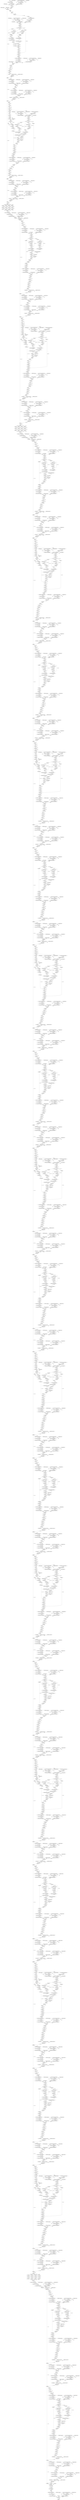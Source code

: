 strict digraph  {
"0 features_1_0_attn_proj_bias" [id=0, type=get_attr];
"1 features_1_1_attn_proj_bias" [id=1, type=get_attr];
"2 features_3_0_attn_proj_bias" [id=2, type=get_attr];
"3 features_3_1_attn_proj_bias" [id=3, type=get_attr];
"4 features_5_0_attn_proj_bias" [id=4, type=get_attr];
"5 features_5_1_attn_proj_bias" [id=5, type=get_attr];
"6 features_5_2_attn_proj_bias" [id=6, type=get_attr];
"7 features_5_3_attn_proj_bias" [id=7, type=get_attr];
"8 features_5_4_attn_proj_bias" [id=8, type=get_attr];
"9 features_5_5_attn_proj_bias" [id=9, type=get_attr];
"10 features_5_6_attn_proj_bias" [id=10, type=get_attr];
"11 features_5_7_attn_proj_bias" [id=11, type=get_attr];
"12 features_5_8_attn_proj_bias" [id=12, type=get_attr];
"13 features_5_9_attn_proj_bias" [id=13, type=get_attr];
"14 features_5_10_attn_proj_bias" [id=14, type=get_attr];
"15 features_5_11_attn_proj_bias" [id=15, type=get_attr];
"16 features_5_12_attn_proj_bias" [id=16, type=get_attr];
"17 features_5_13_attn_proj_bias" [id=17, type=get_attr];
"18 features_5_14_attn_proj_bias" [id=18, type=get_attr];
"19 features_5_15_attn_proj_bias" [id=19, type=get_attr];
"20 features_5_16_attn_proj_bias" [id=20, type=get_attr];
"21 features_5_17_attn_proj_bias" [id=21, type=get_attr];
"22 features_7_0_attn_proj_bias" [id=22, type=get_attr];
"23 features_7_1_attn_proj_bias" [id=23, type=get_attr];
"24 features_0_0_bias" [id=24, type=get_attr];
"25 features_0_2_weight" [id=25, type=get_attr];
"26 features_0_2_bias" [id=26, type=get_attr];
"27 features_1_0_norm1_weight" [id=27, type=get_attr];
"28 features_1_0_norm1_bias" [id=28, type=get_attr];
"29 features_1_0_mlp_0_bias" [id=29, type=get_attr];
"30 features_1_0_mlp_3_bias" [id=30, type=get_attr];
"31 features_1_0_norm2_weight" [id=31, type=get_attr];
"32 features_1_0_norm2_bias" [id=32, type=get_attr];
"33 features_1_1_norm1_weight" [id=33, type=get_attr];
"34 features_1_1_norm1_bias" [id=34, type=get_attr];
"35 features_1_1_mlp_0_bias" [id=35, type=get_attr];
"36 features_1_1_mlp_3_bias" [id=36, type=get_attr];
"37 features_1_1_norm2_weight" [id=37, type=get_attr];
"38 features_1_1_norm2_bias" [id=38, type=get_attr];
"39 features_2_norm_weight" [id=39, type=get_attr];
"40 features_2_norm_bias" [id=40, type=get_attr];
"41 features_3_0_norm1_weight" [id=41, type=get_attr];
"42 features_3_0_norm1_bias" [id=42, type=get_attr];
"43 features_3_0_mlp_0_bias" [id=43, type=get_attr];
"44 features_3_0_mlp_3_bias" [id=44, type=get_attr];
"45 features_3_0_norm2_weight" [id=45, type=get_attr];
"46 features_3_0_norm2_bias" [id=46, type=get_attr];
"47 features_3_1_norm1_weight" [id=47, type=get_attr];
"48 features_3_1_norm1_bias" [id=48, type=get_attr];
"49 features_3_1_mlp_0_bias" [id=49, type=get_attr];
"50 features_3_1_mlp_3_bias" [id=50, type=get_attr];
"51 features_3_1_norm2_weight" [id=51, type=get_attr];
"52 features_3_1_norm2_bias" [id=52, type=get_attr];
"53 features_4_norm_weight" [id=53, type=get_attr];
"54 features_4_norm_bias" [id=54, type=get_attr];
"55 features_5_0_norm1_weight" [id=55, type=get_attr];
"56 features_5_0_norm1_bias" [id=56, type=get_attr];
"57 features_5_0_mlp_0_bias" [id=57, type=get_attr];
"58 features_5_0_mlp_3_bias" [id=58, type=get_attr];
"59 features_5_0_norm2_weight" [id=59, type=get_attr];
"60 features_5_0_norm2_bias" [id=60, type=get_attr];
"61 features_5_1_norm1_weight" [id=61, type=get_attr];
"62 features_5_1_norm1_bias" [id=62, type=get_attr];
"63 features_5_1_mlp_0_bias" [id=63, type=get_attr];
"64 features_5_1_mlp_3_bias" [id=64, type=get_attr];
"65 features_5_1_norm2_weight" [id=65, type=get_attr];
"66 features_5_1_norm2_bias" [id=66, type=get_attr];
"67 features_5_2_norm1_weight" [id=67, type=get_attr];
"68 features_5_2_norm1_bias" [id=68, type=get_attr];
"69 features_5_2_mlp_0_bias" [id=69, type=get_attr];
"70 features_5_2_mlp_3_bias" [id=70, type=get_attr];
"71 features_5_2_norm2_weight" [id=71, type=get_attr];
"72 features_5_2_norm2_bias" [id=72, type=get_attr];
"73 features_5_3_norm1_weight" [id=73, type=get_attr];
"74 features_5_3_norm1_bias" [id=74, type=get_attr];
"75 features_5_3_mlp_0_bias" [id=75, type=get_attr];
"76 features_5_3_mlp_3_bias" [id=76, type=get_attr];
"77 features_5_3_norm2_weight" [id=77, type=get_attr];
"78 features_5_3_norm2_bias" [id=78, type=get_attr];
"79 features_5_4_norm1_weight" [id=79, type=get_attr];
"80 features_5_4_norm1_bias" [id=80, type=get_attr];
"81 features_5_4_mlp_0_bias" [id=81, type=get_attr];
"82 features_5_4_mlp_3_bias" [id=82, type=get_attr];
"83 features_5_4_norm2_weight" [id=83, type=get_attr];
"84 features_5_4_norm2_bias" [id=84, type=get_attr];
"85 features_5_5_norm1_weight" [id=85, type=get_attr];
"86 features_5_5_norm1_bias" [id=86, type=get_attr];
"87 features_5_5_mlp_0_bias" [id=87, type=get_attr];
"88 features_5_5_mlp_3_bias" [id=88, type=get_attr];
"89 features_5_5_norm2_weight" [id=89, type=get_attr];
"90 features_5_5_norm2_bias" [id=90, type=get_attr];
"91 features_5_6_norm1_weight" [id=91, type=get_attr];
"92 features_5_6_norm1_bias" [id=92, type=get_attr];
"93 features_5_6_mlp_0_bias" [id=93, type=get_attr];
"94 features_5_6_mlp_3_bias" [id=94, type=get_attr];
"95 features_5_6_norm2_weight" [id=95, type=get_attr];
"96 features_5_6_norm2_bias" [id=96, type=get_attr];
"97 features_5_7_norm1_weight" [id=97, type=get_attr];
"98 features_5_7_norm1_bias" [id=98, type=get_attr];
"99 features_5_7_mlp_0_bias" [id=99, type=get_attr];
"100 features_5_7_mlp_3_bias" [id=100, type=get_attr];
"101 features_5_7_norm2_weight" [id=101, type=get_attr];
"102 features_5_7_norm2_bias" [id=102, type=get_attr];
"103 features_5_8_norm1_weight" [id=103, type=get_attr];
"104 features_5_8_norm1_bias" [id=104, type=get_attr];
"105 features_5_8_mlp_0_bias" [id=105, type=get_attr];
"106 features_5_8_mlp_3_bias" [id=106, type=get_attr];
"107 features_5_8_norm2_weight" [id=107, type=get_attr];
"108 features_5_8_norm2_bias" [id=108, type=get_attr];
"109 features_5_9_norm1_weight" [id=109, type=get_attr];
"110 features_5_9_norm1_bias" [id=110, type=get_attr];
"111 features_5_9_mlp_0_bias" [id=111, type=get_attr];
"112 features_5_9_mlp_3_bias" [id=112, type=get_attr];
"113 features_5_9_norm2_weight" [id=113, type=get_attr];
"114 features_5_9_norm2_bias" [id=114, type=get_attr];
"115 features_5_10_norm1_weight" [id=115, type=get_attr];
"116 features_5_10_norm1_bias" [id=116, type=get_attr];
"117 features_5_10_mlp_0_bias" [id=117, type=get_attr];
"118 features_5_10_mlp_3_bias" [id=118, type=get_attr];
"119 features_5_10_norm2_weight" [id=119, type=get_attr];
"120 features_5_10_norm2_bias" [id=120, type=get_attr];
"121 features_5_11_norm1_weight" [id=121, type=get_attr];
"122 features_5_11_norm1_bias" [id=122, type=get_attr];
"123 features_5_11_mlp_0_bias" [id=123, type=get_attr];
"124 features_5_11_mlp_3_bias" [id=124, type=get_attr];
"125 features_5_11_norm2_weight" [id=125, type=get_attr];
"126 features_5_11_norm2_bias" [id=126, type=get_attr];
"127 features_5_12_norm1_weight" [id=127, type=get_attr];
"128 features_5_12_norm1_bias" [id=128, type=get_attr];
"129 features_5_12_mlp_0_bias" [id=129, type=get_attr];
"130 features_5_12_mlp_3_bias" [id=130, type=get_attr];
"131 features_5_12_norm2_weight" [id=131, type=get_attr];
"132 features_5_12_norm2_bias" [id=132, type=get_attr];
"133 features_5_13_norm1_weight" [id=133, type=get_attr];
"134 features_5_13_norm1_bias" [id=134, type=get_attr];
"135 features_5_13_mlp_0_bias" [id=135, type=get_attr];
"136 features_5_13_mlp_3_bias" [id=136, type=get_attr];
"137 features_5_13_norm2_weight" [id=137, type=get_attr];
"138 features_5_13_norm2_bias" [id=138, type=get_attr];
"139 features_5_14_norm1_weight" [id=139, type=get_attr];
"140 features_5_14_norm1_bias" [id=140, type=get_attr];
"141 features_5_14_mlp_0_bias" [id=141, type=get_attr];
"142 features_5_14_mlp_3_bias" [id=142, type=get_attr];
"143 features_5_14_norm2_weight" [id=143, type=get_attr];
"144 features_5_14_norm2_bias" [id=144, type=get_attr];
"145 features_5_15_norm1_weight" [id=145, type=get_attr];
"146 features_5_15_norm1_bias" [id=146, type=get_attr];
"147 features_5_15_mlp_0_bias" [id=147, type=get_attr];
"148 features_5_15_mlp_3_bias" [id=148, type=get_attr];
"149 features_5_15_norm2_weight" [id=149, type=get_attr];
"150 features_5_15_norm2_bias" [id=150, type=get_attr];
"151 features_5_16_norm1_weight" [id=151, type=get_attr];
"152 features_5_16_norm1_bias" [id=152, type=get_attr];
"153 features_5_16_mlp_0_bias" [id=153, type=get_attr];
"154 features_5_16_mlp_3_bias" [id=154, type=get_attr];
"155 features_5_16_norm2_weight" [id=155, type=get_attr];
"156 features_5_16_norm2_bias" [id=156, type=get_attr];
"157 features_5_17_norm1_weight" [id=157, type=get_attr];
"158 features_5_17_norm1_bias" [id=158, type=get_attr];
"159 features_5_17_mlp_0_bias" [id=159, type=get_attr];
"160 features_5_17_mlp_3_bias" [id=160, type=get_attr];
"161 features_5_17_norm2_weight" [id=161, type=get_attr];
"162 features_5_17_norm2_bias" [id=162, type=get_attr];
"163 features_6_norm_weight" [id=163, type=get_attr];
"164 features_6_norm_bias" [id=164, type=get_attr];
"165 features_7_0_norm1_weight" [id=165, type=get_attr];
"166 features_7_0_norm1_bias" [id=166, type=get_attr];
"167 features_7_0_mlp_0_bias" [id=167, type=get_attr];
"168 features_7_0_mlp_3_bias" [id=168, type=get_attr];
"169 features_7_0_norm2_weight" [id=169, type=get_attr];
"170 features_7_0_norm2_bias" [id=170, type=get_attr];
"171 features_7_1_norm1_weight" [id=171, type=get_attr];
"172 features_7_1_norm1_bias" [id=172, type=get_attr];
"173 features_7_1_mlp_0_bias" [id=173, type=get_attr];
"174 features_7_1_mlp_3_bias" [id=174, type=get_attr];
"175 features_7_1_norm2_weight" [id=175, type=get_attr];
"176 features_7_1_norm2_bias" [id=176, type=get_attr];
"177 norm_weight" [id=177, type=get_attr];
"178 norm_bias" [id=178, type=get_attr];
"179 head_bias" [id=179, type=get_attr];
"180 x" [id=180, type=input];
"181 quantize_per_tensor_default" [id=181, type=quantize_per_tensor];
"182 dequantize_per_tensor_default" [id=182, type=dequantize_per_tensor];
"183 conv2d_scale_0" [id=183, type=get_attr];
"184 conv2d_zero_point_0" [id=184, type=get_attr];
"185 compressed_weight_updated_constant0" [id=185, type=get_attr];
"186 quantize_per_channel_default" [id=186, type=quantize_per_channel];
"187 dequantize_per_channel_default" [id=187, type=dequantize_per_channel];
"188 conv2d" [id=188, type=conv2d];
"189 permute" [id=189, type=permute];
"190 layer_norm" [id=190, type=layer_norm];
"191 _frozen_param0" [id=191, type=get_attr];
"192 pad" [id=192, type=pad];
"193 view_2" [id=193, type=view];
"194 permute_2" [id=194, type=permute];
"195 reshape" [id=195, type=reshape];
"196 _frozen_param1" [id=196, type=get_attr];
"197 reshape_0_0_nncf_smooth_quant_0" [id=197, type=call_module];
"198 quantize_per_tensor_default_1" [id=198, type=quantize_per_tensor];
"199 dequantize_per_tensor_default_1" [id=199, type=dequantize_per_tensor];
"200 linear_2_scale_0" [id=200, type=get_attr];
"201 linear_2_zero_point_0" [id=201, type=get_attr];
"202 compressed_weight_updated_constant1" [id=202, type=get_attr];
"203 quantize_per_channel_default_1" [id=203, type=quantize_per_channel];
"204 dequantize_per_channel_default_1" [id=204, type=dequantize_per_channel];
"205 linear_2" [id=205, type=linear];
"206 reshape_1" [id=206, type=reshape];
"207 permute_3" [id=207, type=permute];
"208 select" [id=208, type=select];
"209 select_1" [id=209, type=select];
"210 select_2" [id=210, type=select];
"211 linalg_vector_norm" [id=211, type=linalg_vector_norm];
"212 clamp_min" [id=212, type=clamp_min];
"213 expand_as" [id=213, type=expand_as];
"214 div" [id=214, type=div];
"215 quantize_per_tensor_default_2" [id=215, type=quantize_per_tensor];
"216 dequantize_per_tensor_default_2" [id=216, type=dequantize_per_tensor];
"217 linalg_vector_norm_1" [id=217, type=linalg_vector_norm];
"218 clamp_min_1" [id=218, type=clamp_min];
"219 expand_as_1" [id=219, type=expand_as];
"220 div_1" [id=220, type=div];
"221 quantize_per_tensor_default_3" [id=221, type=quantize_per_tensor];
"222 dequantize_per_tensor_default_3" [id=222, type=dequantize_per_tensor];
"223 transpose" [id=223, type=transpose];
"224 matmul" [id=224, type=matmul];
"225 _frozen_param3" [id=225, type=get_attr];
"226 mul_1" [id=226, type=mul];
"227 add" [id=227, type=add];
"228 softmax" [id=228, type=softmax];
"229 dropout" [id=229, type=dropout];
"230 matmul_1" [id=230, type=matmul];
"231 transpose_1" [id=231, type=transpose];
"232 reshape_2" [id=232, type=reshape];
"233 reshape_2_0_0_nncf_smooth_quant_0" [id=233, type=call_module];
"234 quantize_per_tensor_default_4" [id=234, type=quantize_per_tensor];
"235 dequantize_per_tensor_default_4" [id=235, type=dequantize_per_tensor];
"236 linear_3_scale_0" [id=236, type=get_attr];
"237 linear_3_zero_point_0" [id=237, type=get_attr];
"238 compressed_weight_updated_constant2" [id=238, type=get_attr];
"239 quantize_per_channel_default_2" [id=239, type=quantize_per_channel];
"240 dequantize_per_channel_default_2" [id=240, type=dequantize_per_channel];
"241 linear_3" [id=241, type=linear];
"242 dropout_1" [id=242, type=dropout];
"243 view_3" [id=243, type=view];
"244 permute_4" [id=244, type=permute];
"245 reshape_3" [id=245, type=reshape];
"246 slice_2" [id=246, type=slice];
"247 slice_3" [id=247, type=slice];
"248 layer_norm_1" [id=248, type=layer_norm];
"249 add_1" [id=249, type=add];
"250 add_1_0_0_nncf_smooth_quant_0" [id=250, type=call_module];
"251 quantize_per_tensor_default_5" [id=251, type=quantize_per_tensor];
"252 dequantize_per_tensor_default_5" [id=252, type=dequantize_per_tensor];
"253 linear_4_scale_0" [id=253, type=get_attr];
"254 linear_4_zero_point_0" [id=254, type=get_attr];
"255 compressed_weight_updated_constant3" [id=255, type=get_attr];
"256 quantize_per_channel_default_3" [id=256, type=quantize_per_channel];
"257 dequantize_per_channel_default_3" [id=257, type=dequantize_per_channel];
"258 linear_4" [id=258, type=linear];
"259 gelu" [id=259, type=gelu];
"260 dropout_2" [id=260, type=dropout];
"261 dropout_2_0_0_nncf_smooth_quant_0" [id=261, type=call_module];
"262 quantize_per_tensor_default_6" [id=262, type=quantize_per_tensor];
"263 dequantize_per_tensor_default_6" [id=263, type=dequantize_per_tensor];
"264 linear_5_scale_0" [id=264, type=get_attr];
"265 linear_5_zero_point_0" [id=265, type=get_attr];
"266 compressed_weight_updated_constant4" [id=266, type=get_attr];
"267 quantize_per_channel_default_4" [id=267, type=quantize_per_channel];
"268 dequantize_per_channel_default_4" [id=268, type=dequantize_per_channel];
"269 linear_5" [id=269, type=linear];
"270 dropout_3" [id=270, type=dropout];
"271 layer_norm_2" [id=271, type=layer_norm];
"272 add_2" [id=272, type=add];
"273 _frozen_param4" [id=273, type=get_attr];
"274 pad_1" [id=274, type=pad];
"275 roll" [id=275, type=roll];
"276 view_6" [id=276, type=view];
"277 permute_6" [id=277, type=permute];
"278 reshape_4" [id=278, type=reshape];
"279 _frozen_param5" [id=279, type=get_attr];
"280 reshape_4_0_0_nncf_smooth_quant_0" [id=280, type=call_module];
"281 quantize_per_tensor_default_7" [id=281, type=quantize_per_tensor];
"282 dequantize_per_tensor_default_7" [id=282, type=dequantize_per_tensor];
"283 linear_8_scale_0" [id=283, type=get_attr];
"284 linear_8_zero_point_0" [id=284, type=get_attr];
"285 compressed_weight_updated_constant5" [id=285, type=get_attr];
"286 quantize_per_channel_default_5" [id=286, type=quantize_per_channel];
"287 dequantize_per_channel_default_5" [id=287, type=dequantize_per_channel];
"288 linear_8" [id=288, type=linear];
"289 reshape_5" [id=289, type=reshape];
"290 permute_7" [id=290, type=permute];
"291 select_3" [id=291, type=select];
"292 select_4" [id=292, type=select];
"293 select_5" [id=293, type=select];
"294 linalg_vector_norm_2" [id=294, type=linalg_vector_norm];
"295 clamp_min_2" [id=295, type=clamp_min];
"296 expand_as_2" [id=296, type=expand_as];
"297 div_2" [id=297, type=div];
"298 quantize_per_tensor_default_8" [id=298, type=quantize_per_tensor];
"299 dequantize_per_tensor_default_8" [id=299, type=dequantize_per_tensor];
"300 linalg_vector_norm_3" [id=300, type=linalg_vector_norm];
"301 clamp_min_3" [id=301, type=clamp_min];
"302 expand_as_3" [id=302, type=expand_as];
"303 div_3" [id=303, type=div];
"304 quantize_per_tensor_default_9" [id=304, type=quantize_per_tensor];
"305 dequantize_per_tensor_default_9" [id=305, type=dequantize_per_tensor];
"306 transpose_2" [id=306, type=transpose];
"307 matmul_2" [id=307, type=matmul];
"308 _frozen_param7" [id=308, type=get_attr];
"309 mul_3" [id=309, type=mul];
"310 add_3" [id=310, type=add];
"311 new_zeros" [id=311, type=new_zeros];
"312 view_7" [id=312, type=view];
"313 permute_8" [id=313, type=permute];
"314 reshape_6" [id=314, type=reshape];
"315 unsqueeze_2" [id=315, type=unsqueeze];
"316 unsqueeze_3" [id=316, type=unsqueeze];
"317 sub" [id=317, type=sub];
"318 ne" [id=318, type=ne];
"319 masked_fill" [id=319, type=masked_fill];
"320 eq" [id=320, type=eq];
"321 masked_fill_1" [id=321, type=masked_fill];
"322 view_8" [id=322, type=view];
"323 unsqueeze_4" [id=323, type=unsqueeze];
"324 unsqueeze_5" [id=324, type=unsqueeze];
"325 add_4" [id=325, type=add];
"326 view_9" [id=326, type=view];
"327 softmax_1" [id=327, type=softmax];
"328 dropout_4" [id=328, type=dropout];
"329 matmul_3" [id=329, type=matmul];
"330 transpose_3" [id=330, type=transpose];
"331 reshape_7" [id=331, type=reshape];
"332 reshape_7_0_0_nncf_smooth_quant_0" [id=332, type=call_module];
"333 quantize_per_tensor_default_10" [id=333, type=quantize_per_tensor];
"334 dequantize_per_tensor_default_10" [id=334, type=dequantize_per_tensor];
"335 linear_9_scale_0" [id=335, type=get_attr];
"336 linear_9_zero_point_0" [id=336, type=get_attr];
"337 compressed_weight_updated_constant6" [id=337, type=get_attr];
"338 quantize_per_channel_default_6" [id=338, type=quantize_per_channel];
"339 dequantize_per_channel_default_6" [id=339, type=dequantize_per_channel];
"340 linear_9" [id=340, type=linear];
"341 dropout_5" [id=341, type=dropout];
"342 view_10" [id=342, type=view];
"343 permute_9" [id=343, type=permute];
"344 reshape_8" [id=344, type=reshape];
"345 roll_1" [id=345, type=roll];
"346 slice_23" [id=346, type=slice];
"347 slice_24" [id=347, type=slice];
"348 layer_norm_3" [id=348, type=layer_norm];
"349 add_5" [id=349, type=add];
"350 add_5_0_0_nncf_smooth_quant_0" [id=350, type=call_module];
"351 quantize_per_tensor_default_11" [id=351, type=quantize_per_tensor];
"352 dequantize_per_tensor_default_11" [id=352, type=dequantize_per_tensor];
"353 linear_10_scale_0" [id=353, type=get_attr];
"354 linear_10_zero_point_0" [id=354, type=get_attr];
"355 compressed_weight_updated_constant7" [id=355, type=get_attr];
"356 quantize_per_channel_default_7" [id=356, type=quantize_per_channel];
"357 dequantize_per_channel_default_7" [id=357, type=dequantize_per_channel];
"358 linear_10" [id=358, type=linear];
"359 gelu_1" [id=359, type=gelu];
"360 dropout_6" [id=360, type=dropout];
"361 dropout_6_0_0_nncf_smooth_quant_0" [id=361, type=call_module];
"362 quantize_per_tensor_default_12" [id=362, type=quantize_per_tensor];
"363 dequantize_per_tensor_default_12" [id=363, type=dequantize_per_tensor];
"364 linear_11_scale_0" [id=364, type=get_attr];
"365 linear_11_zero_point_0" [id=365, type=get_attr];
"366 compressed_weight_updated_constant8" [id=366, type=get_attr];
"367 quantize_per_channel_default_8" [id=367, type=quantize_per_channel];
"368 dequantize_per_channel_default_8" [id=368, type=dequantize_per_channel];
"369 linear_11" [id=369, type=linear];
"370 dropout_7" [id=370, type=dropout];
"371 layer_norm_4" [id=371, type=layer_norm];
"372 add_6" [id=372, type=add];
"373 pad_2" [id=373, type=pad];
"374 slice_25" [id=374, type=slice];
"375 slice_26" [id=375, type=slice];
"376 slice_27" [id=376, type=slice];
"377 slice_28" [id=377, type=slice];
"378 slice_29" [id=378, type=slice];
"379 slice_30" [id=379, type=slice];
"380 slice_31" [id=380, type=slice];
"381 slice_32" [id=381, type=slice];
"382 slice_33" [id=382, type=slice];
"383 slice_34" [id=383, type=slice];
"384 slice_35" [id=384, type=slice];
"385 slice_36" [id=385, type=slice];
"386 cat" [id=386, type=cat];
"387 cat_0_0_nncf_smooth_quant_0" [id=387, type=call_module];
"388 quantize_per_tensor_default_13" [id=388, type=quantize_per_tensor];
"389 dequantize_per_tensor_default_13" [id=389, type=dequantize_per_tensor];
"390 linear_12_scale_0" [id=390, type=get_attr];
"391 linear_12_zero_point_0" [id=391, type=get_attr];
"392 compressed_weight_updated_constant9" [id=392, type=get_attr];
"393 quantize_per_channel_default_9" [id=393, type=quantize_per_channel];
"394 dequantize_per_channel_default_9" [id=394, type=dequantize_per_channel];
"395 linear_12" [id=395, type=linear];
"396 layer_norm_5" [id=396, type=layer_norm];
"397 _frozen_param17" [id=397, type=get_attr];
"398 pad_3" [id=398, type=pad];
"399 view_13" [id=399, type=view];
"400 permute_11" [id=400, type=permute];
"401 reshape_9" [id=401, type=reshape];
"402 _frozen_param18" [id=402, type=get_attr];
"403 reshape_9_0_0_nncf_smooth_quant_0" [id=403, type=call_module];
"404 quantize_per_tensor_default_14" [id=404, type=quantize_per_tensor];
"405 dequantize_per_tensor_default_14" [id=405, type=dequantize_per_tensor];
"406 linear_15_scale_0" [id=406, type=get_attr];
"407 linear_15_zero_point_0" [id=407, type=get_attr];
"408 compressed_weight_updated_constant10" [id=408, type=get_attr];
"409 quantize_per_channel_default_10" [id=409, type=quantize_per_channel];
"410 dequantize_per_channel_default_10" [id=410, type=dequantize_per_channel];
"411 linear_15" [id=411, type=linear];
"412 reshape_10" [id=412, type=reshape];
"413 permute_12" [id=413, type=permute];
"414 select_6" [id=414, type=select];
"415 select_7" [id=415, type=select];
"416 select_8" [id=416, type=select];
"417 linalg_vector_norm_4" [id=417, type=linalg_vector_norm];
"418 clamp_min_4" [id=418, type=clamp_min];
"419 expand_as_4" [id=419, type=expand_as];
"420 div_4" [id=420, type=div];
"421 quantize_per_tensor_default_15" [id=421, type=quantize_per_tensor];
"422 dequantize_per_tensor_default_15" [id=422, type=dequantize_per_tensor];
"423 linalg_vector_norm_5" [id=423, type=linalg_vector_norm];
"424 clamp_min_5" [id=424, type=clamp_min];
"425 expand_as_5" [id=425, type=expand_as];
"426 div_5" [id=426, type=div];
"427 quantize_per_tensor_default_16" [id=427, type=quantize_per_tensor];
"428 dequantize_per_tensor_default_16" [id=428, type=dequantize_per_tensor];
"429 transpose_4" [id=429, type=transpose];
"430 matmul_4" [id=430, type=matmul];
"431 _frozen_param20" [id=431, type=get_attr];
"432 mul_5" [id=432, type=mul];
"433 add_7" [id=433, type=add];
"434 softmax_2" [id=434, type=softmax];
"435 dropout_8" [id=435, type=dropout];
"436 matmul_5" [id=436, type=matmul];
"437 transpose_5" [id=437, type=transpose];
"438 reshape_11" [id=438, type=reshape];
"439 reshape_11_0_0_nncf_smooth_quant_0" [id=439, type=call_module];
"440 quantize_per_tensor_default_17" [id=440, type=quantize_per_tensor];
"441 dequantize_per_tensor_default_17" [id=441, type=dequantize_per_tensor];
"442 linear_16_scale_0" [id=442, type=get_attr];
"443 linear_16_zero_point_0" [id=443, type=get_attr];
"444 compressed_weight_updated_constant11" [id=444, type=get_attr];
"445 quantize_per_channel_default_11" [id=445, type=quantize_per_channel];
"446 dequantize_per_channel_default_11" [id=446, type=dequantize_per_channel];
"447 linear_16" [id=447, type=linear];
"448 dropout_9" [id=448, type=dropout];
"449 view_14" [id=449, type=view];
"450 permute_13" [id=450, type=permute];
"451 reshape_12" [id=451, type=reshape];
"452 slice_38" [id=452, type=slice];
"453 slice_39" [id=453, type=slice];
"454 slice_40" [id=454, type=slice];
"455 slice_41" [id=455, type=slice];
"456 contiguous_3" [id=456, type=contiguous];
"457 layer_norm_6" [id=457, type=layer_norm];
"458 add_8" [id=458, type=add];
"459 add_8_0_0_nncf_smooth_quant_0" [id=459, type=call_module];
"460 quantize_per_tensor_default_18" [id=460, type=quantize_per_tensor];
"461 dequantize_per_tensor_default_18" [id=461, type=dequantize_per_tensor];
"462 linear_17_scale_0" [id=462, type=get_attr];
"463 linear_17_zero_point_0" [id=463, type=get_attr];
"464 compressed_weight_updated_constant12" [id=464, type=get_attr];
"465 quantize_per_channel_default_12" [id=465, type=quantize_per_channel];
"466 dequantize_per_channel_default_12" [id=466, type=dequantize_per_channel];
"467 linear_17" [id=467, type=linear];
"468 gelu_2" [id=468, type=gelu];
"469 dropout_10" [id=469, type=dropout];
"470 dropout_10_0_0_nncf_smooth_quant_0" [id=470, type=call_module];
"471 quantize_per_tensor_default_19" [id=471, type=quantize_per_tensor];
"472 dequantize_per_tensor_default_19" [id=472, type=dequantize_per_tensor];
"473 linear_18_scale_0" [id=473, type=get_attr];
"474 linear_18_zero_point_0" [id=474, type=get_attr];
"475 compressed_weight_updated_constant13" [id=475, type=get_attr];
"476 quantize_per_channel_default_13" [id=476, type=quantize_per_channel];
"477 dequantize_per_channel_default_13" [id=477, type=dequantize_per_channel];
"478 linear_18" [id=478, type=linear];
"479 dropout_11" [id=479, type=dropout];
"480 layer_norm_7" [id=480, type=layer_norm];
"481 add_9" [id=481, type=add];
"482 _frozen_param21" [id=482, type=get_attr];
"483 pad_4" [id=483, type=pad];
"484 roll_2" [id=484, type=roll];
"485 view_17" [id=485, type=view];
"486 permute_15" [id=486, type=permute];
"487 reshape_13" [id=487, type=reshape];
"488 _frozen_param22" [id=488, type=get_attr];
"489 reshape_13_0_0_nncf_smooth_quant_0" [id=489, type=call_module];
"490 quantize_per_tensor_default_20" [id=490, type=quantize_per_tensor];
"491 dequantize_per_tensor_default_20" [id=491, type=dequantize_per_tensor];
"492 linear_21_scale_0" [id=492, type=get_attr];
"493 linear_21_zero_point_0" [id=493, type=get_attr];
"494 compressed_weight_updated_constant14" [id=494, type=get_attr];
"495 quantize_per_channel_default_14" [id=495, type=quantize_per_channel];
"496 dequantize_per_channel_default_14" [id=496, type=dequantize_per_channel];
"497 linear_21" [id=497, type=linear];
"498 reshape_14" [id=498, type=reshape];
"499 permute_16" [id=499, type=permute];
"500 select_9" [id=500, type=select];
"501 select_10" [id=501, type=select];
"502 select_11" [id=502, type=select];
"503 linalg_vector_norm_6" [id=503, type=linalg_vector_norm];
"504 clamp_min_6" [id=504, type=clamp_min];
"505 expand_as_6" [id=505, type=expand_as];
"506 div_6" [id=506, type=div];
"507 quantize_per_tensor_default_21" [id=507, type=quantize_per_tensor];
"508 dequantize_per_tensor_default_21" [id=508, type=dequantize_per_tensor];
"509 linalg_vector_norm_7" [id=509, type=linalg_vector_norm];
"510 clamp_min_7" [id=510, type=clamp_min];
"511 expand_as_7" [id=511, type=expand_as];
"512 div_7" [id=512, type=div];
"513 quantize_per_tensor_default_22" [id=513, type=quantize_per_tensor];
"514 dequantize_per_tensor_default_22" [id=514, type=dequantize_per_tensor];
"515 transpose_6" [id=515, type=transpose];
"516 matmul_6" [id=516, type=matmul];
"517 _frozen_param24" [id=517, type=get_attr];
"518 mul_7" [id=518, type=mul];
"519 add_10" [id=519, type=add];
"520 new_zeros_1" [id=520, type=new_zeros];
"521 view_18" [id=521, type=view];
"522 permute_17" [id=522, type=permute];
"523 reshape_15" [id=523, type=reshape];
"524 unsqueeze_8" [id=524, type=unsqueeze];
"525 unsqueeze_9" [id=525, type=unsqueeze];
"526 sub_1" [id=526, type=sub];
"527 ne_1" [id=527, type=ne];
"528 masked_fill_2" [id=528, type=masked_fill];
"529 eq_1" [id=529, type=eq];
"530 masked_fill_3" [id=530, type=masked_fill];
"531 view_19" [id=531, type=view];
"532 unsqueeze_10" [id=532, type=unsqueeze];
"533 unsqueeze_11" [id=533, type=unsqueeze];
"534 add_11" [id=534, type=add];
"535 view_20" [id=535, type=view];
"536 softmax_3" [id=536, type=softmax];
"537 dropout_12" [id=537, type=dropout];
"538 matmul_7" [id=538, type=matmul];
"539 transpose_7" [id=539, type=transpose];
"540 reshape_16" [id=540, type=reshape];
"541 reshape_16_0_0_nncf_smooth_quant_0" [id=541, type=call_module];
"542 quantize_per_tensor_default_23" [id=542, type=quantize_per_tensor];
"543 dequantize_per_tensor_default_23" [id=543, type=dequantize_per_tensor];
"544 linear_22_scale_0" [id=544, type=get_attr];
"545 linear_22_zero_point_0" [id=545, type=get_attr];
"546 compressed_weight_updated_constant15" [id=546, type=get_attr];
"547 quantize_per_channel_default_15" [id=547, type=quantize_per_channel];
"548 dequantize_per_channel_default_15" [id=548, type=dequantize_per_channel];
"549 linear_22" [id=549, type=linear];
"550 dropout_13" [id=550, type=dropout];
"551 view_21" [id=551, type=view];
"552 permute_18" [id=552, type=permute];
"553 reshape_17" [id=553, type=reshape];
"554 roll_3" [id=554, type=roll];
"555 slice_61" [id=555, type=slice];
"556 slice_62" [id=556, type=slice];
"557 slice_63" [id=557, type=slice];
"558 slice_64" [id=558, type=slice];
"559 contiguous_5" [id=559, type=contiguous];
"560 layer_norm_8" [id=560, type=layer_norm];
"561 add_12" [id=561, type=add];
"562 add_12_0_0_nncf_smooth_quant_0" [id=562, type=call_module];
"563 quantize_per_tensor_default_24" [id=563, type=quantize_per_tensor];
"564 dequantize_per_tensor_default_24" [id=564, type=dequantize_per_tensor];
"565 linear_23_scale_0" [id=565, type=get_attr];
"566 linear_23_zero_point_0" [id=566, type=get_attr];
"567 compressed_weight_updated_constant16" [id=567, type=get_attr];
"568 quantize_per_channel_default_16" [id=568, type=quantize_per_channel];
"569 dequantize_per_channel_default_16" [id=569, type=dequantize_per_channel];
"570 linear_23" [id=570, type=linear];
"571 gelu_3" [id=571, type=gelu];
"572 dropout_14" [id=572, type=dropout];
"573 dropout_14_0_0_nncf_smooth_quant_0" [id=573, type=call_module];
"574 quantize_per_tensor_default_25" [id=574, type=quantize_per_tensor];
"575 dequantize_per_tensor_default_25" [id=575, type=dequantize_per_tensor];
"576 linear_24_scale_0" [id=576, type=get_attr];
"577 linear_24_zero_point_0" [id=577, type=get_attr];
"578 compressed_weight_updated_constant17" [id=578, type=get_attr];
"579 quantize_per_channel_default_17" [id=579, type=quantize_per_channel];
"580 dequantize_per_channel_default_17" [id=580, type=dequantize_per_channel];
"581 linear_24" [id=581, type=linear];
"582 dropout_15" [id=582, type=dropout];
"583 layer_norm_9" [id=583, type=layer_norm];
"584 add_13" [id=584, type=add];
"585 pad_5" [id=585, type=pad];
"586 slice_65" [id=586, type=slice];
"587 slice_66" [id=587, type=slice];
"588 slice_67" [id=588, type=slice];
"589 slice_68" [id=589, type=slice];
"590 slice_69" [id=590, type=slice];
"591 slice_70" [id=591, type=slice];
"592 slice_71" [id=592, type=slice];
"593 slice_72" [id=593, type=slice];
"594 slice_73" [id=594, type=slice];
"595 slice_74" [id=595, type=slice];
"596 slice_75" [id=596, type=slice];
"597 slice_76" [id=597, type=slice];
"598 cat_1" [id=598, type=cat];
"599 cat_1_0_0_nncf_smooth_quant_0" [id=599, type=call_module];
"600 quantize_per_tensor_default_26" [id=600, type=quantize_per_tensor];
"601 dequantize_per_tensor_default_26" [id=601, type=dequantize_per_tensor];
"602 linear_25_scale_0" [id=602, type=get_attr];
"603 linear_25_zero_point_0" [id=603, type=get_attr];
"604 compressed_weight_updated_constant18" [id=604, type=get_attr];
"605 quantize_per_channel_default_18" [id=605, type=quantize_per_channel];
"606 dequantize_per_channel_default_18" [id=606, type=dequantize_per_channel];
"607 linear_25" [id=607, type=linear];
"608 layer_norm_10" [id=608, type=layer_norm];
"609 _frozen_param34" [id=609, type=get_attr];
"610 pad_6" [id=610, type=pad];
"611 view_24" [id=611, type=view];
"612 permute_20" [id=612, type=permute];
"613 reshape_18" [id=613, type=reshape];
"614 _frozen_param35" [id=614, type=get_attr];
"615 reshape_18_0_0_nncf_smooth_quant_0" [id=615, type=call_module];
"616 quantize_per_tensor_default_27" [id=616, type=quantize_per_tensor];
"617 dequantize_per_tensor_default_27" [id=617, type=dequantize_per_tensor];
"618 linear_28_scale_0" [id=618, type=get_attr];
"619 linear_28_zero_point_0" [id=619, type=get_attr];
"620 compressed_weight_updated_constant19" [id=620, type=get_attr];
"621 quantize_per_channel_default_19" [id=621, type=quantize_per_channel];
"622 dequantize_per_channel_default_19" [id=622, type=dequantize_per_channel];
"623 linear_28" [id=623, type=linear];
"624 reshape_19" [id=624, type=reshape];
"625 permute_21" [id=625, type=permute];
"626 select_12" [id=626, type=select];
"627 select_13" [id=627, type=select];
"628 select_14" [id=628, type=select];
"629 linalg_vector_norm_8" [id=629, type=linalg_vector_norm];
"630 clamp_min_8" [id=630, type=clamp_min];
"631 expand_as_8" [id=631, type=expand_as];
"632 div_8" [id=632, type=div];
"633 quantize_per_tensor_default_28" [id=633, type=quantize_per_tensor];
"634 dequantize_per_tensor_default_28" [id=634, type=dequantize_per_tensor];
"635 linalg_vector_norm_9" [id=635, type=linalg_vector_norm];
"636 clamp_min_9" [id=636, type=clamp_min];
"637 expand_as_9" [id=637, type=expand_as];
"638 div_9" [id=638, type=div];
"639 quantize_per_tensor_default_29" [id=639, type=quantize_per_tensor];
"640 dequantize_per_tensor_default_29" [id=640, type=dequantize_per_tensor];
"641 transpose_8" [id=641, type=transpose];
"642 matmul_8" [id=642, type=matmul];
"643 _frozen_param37" [id=643, type=get_attr];
"644 mul_9" [id=644, type=mul];
"645 add_14" [id=645, type=add];
"646 softmax_4" [id=646, type=softmax];
"647 dropout_16" [id=647, type=dropout];
"648 matmul_9" [id=648, type=matmul];
"649 transpose_9" [id=649, type=transpose];
"650 reshape_20" [id=650, type=reshape];
"651 reshape_20_0_0_nncf_smooth_quant_0" [id=651, type=call_module];
"652 quantize_per_tensor_default_30" [id=652, type=quantize_per_tensor];
"653 dequantize_per_tensor_default_30" [id=653, type=dequantize_per_tensor];
"654 linear_29_scale_0" [id=654, type=get_attr];
"655 linear_29_zero_point_0" [id=655, type=get_attr];
"656 compressed_weight_updated_constant20" [id=656, type=get_attr];
"657 quantize_per_channel_default_20" [id=657, type=quantize_per_channel];
"658 dequantize_per_channel_default_20" [id=658, type=dequantize_per_channel];
"659 linear_29" [id=659, type=linear];
"660 dropout_17" [id=660, type=dropout];
"661 view_25" [id=661, type=view];
"662 permute_22" [id=662, type=permute];
"663 reshape_21" [id=663, type=reshape];
"664 slice_78" [id=664, type=slice];
"665 slice_79" [id=665, type=slice];
"666 slice_80" [id=666, type=slice];
"667 slice_81" [id=667, type=slice];
"668 contiguous_7" [id=668, type=contiguous];
"669 layer_norm_11" [id=669, type=layer_norm];
"670 add_15" [id=670, type=add];
"671 add_15_0_0_nncf_smooth_quant_0" [id=671, type=call_module];
"672 quantize_per_tensor_default_31" [id=672, type=quantize_per_tensor];
"673 dequantize_per_tensor_default_31" [id=673, type=dequantize_per_tensor];
"674 linear_30_scale_0" [id=674, type=get_attr];
"675 linear_30_zero_point_0" [id=675, type=get_attr];
"676 compressed_weight_updated_constant21" [id=676, type=get_attr];
"677 quantize_per_channel_default_21" [id=677, type=quantize_per_channel];
"678 dequantize_per_channel_default_21" [id=678, type=dequantize_per_channel];
"679 linear_30" [id=679, type=linear];
"680 gelu_4" [id=680, type=gelu];
"681 dropout_18" [id=681, type=dropout];
"682 dropout_18_0_0_nncf_smooth_quant_0" [id=682, type=call_module];
"683 quantize_per_tensor_default_32" [id=683, type=quantize_per_tensor];
"684 dequantize_per_tensor_default_32" [id=684, type=dequantize_per_tensor];
"685 linear_31_scale_0" [id=685, type=get_attr];
"686 linear_31_zero_point_0" [id=686, type=get_attr];
"687 compressed_weight_updated_constant22" [id=687, type=get_attr];
"688 quantize_per_channel_default_22" [id=688, type=quantize_per_channel];
"689 dequantize_per_channel_default_22" [id=689, type=dequantize_per_channel];
"690 linear_31" [id=690, type=linear];
"691 dropout_19" [id=691, type=dropout];
"692 layer_norm_12" [id=692, type=layer_norm];
"693 add_16" [id=693, type=add];
"694 _frozen_param38" [id=694, type=get_attr];
"695 pad_7" [id=695, type=pad];
"696 roll_4" [id=696, type=roll];
"697 view_28" [id=697, type=view];
"698 permute_24" [id=698, type=permute];
"699 reshape_22" [id=699, type=reshape];
"700 _frozen_param39" [id=700, type=get_attr];
"701 reshape_22_0_0_nncf_smooth_quant_0" [id=701, type=call_module];
"702 quantize_per_tensor_default_33" [id=702, type=quantize_per_tensor];
"703 dequantize_per_tensor_default_33" [id=703, type=dequantize_per_tensor];
"704 linear_34_scale_0" [id=704, type=get_attr];
"705 linear_34_zero_point_0" [id=705, type=get_attr];
"706 compressed_weight_updated_constant23" [id=706, type=get_attr];
"707 quantize_per_channel_default_23" [id=707, type=quantize_per_channel];
"708 dequantize_per_channel_default_23" [id=708, type=dequantize_per_channel];
"709 linear_34" [id=709, type=linear];
"710 reshape_23" [id=710, type=reshape];
"711 permute_25" [id=711, type=permute];
"712 select_15" [id=712, type=select];
"713 select_16" [id=713, type=select];
"714 select_17" [id=714, type=select];
"715 linalg_vector_norm_10" [id=715, type=linalg_vector_norm];
"716 clamp_min_10" [id=716, type=clamp_min];
"717 expand_as_10" [id=717, type=expand_as];
"718 div_10" [id=718, type=div];
"719 quantize_per_tensor_default_34" [id=719, type=quantize_per_tensor];
"720 dequantize_per_tensor_default_34" [id=720, type=dequantize_per_tensor];
"721 linalg_vector_norm_11" [id=721, type=linalg_vector_norm];
"722 clamp_min_11" [id=722, type=clamp_min];
"723 expand_as_11" [id=723, type=expand_as];
"724 div_11" [id=724, type=div];
"725 quantize_per_tensor_default_35" [id=725, type=quantize_per_tensor];
"726 dequantize_per_tensor_default_35" [id=726, type=dequantize_per_tensor];
"727 transpose_10" [id=727, type=transpose];
"728 matmul_10" [id=728, type=matmul];
"729 _frozen_param41" [id=729, type=get_attr];
"730 mul_11" [id=730, type=mul];
"731 add_17" [id=731, type=add];
"732 new_zeros_2" [id=732, type=new_zeros];
"733 view_29" [id=733, type=view];
"734 permute_26" [id=734, type=permute];
"735 reshape_24" [id=735, type=reshape];
"736 unsqueeze_14" [id=736, type=unsqueeze];
"737 unsqueeze_15" [id=737, type=unsqueeze];
"738 sub_2" [id=738, type=sub];
"739 ne_2" [id=739, type=ne];
"740 masked_fill_4" [id=740, type=masked_fill];
"741 eq_2" [id=741, type=eq];
"742 masked_fill_5" [id=742, type=masked_fill];
"743 view_30" [id=743, type=view];
"744 unsqueeze_16" [id=744, type=unsqueeze];
"745 unsqueeze_17" [id=745, type=unsqueeze];
"746 add_18" [id=746, type=add];
"747 view_31" [id=747, type=view];
"748 softmax_5" [id=748, type=softmax];
"749 dropout_20" [id=749, type=dropout];
"750 matmul_11" [id=750, type=matmul];
"751 transpose_11" [id=751, type=transpose];
"752 reshape_25" [id=752, type=reshape];
"753 reshape_25_0_0_nncf_smooth_quant_0" [id=753, type=call_module];
"754 quantize_per_tensor_default_36" [id=754, type=quantize_per_tensor];
"755 dequantize_per_tensor_default_36" [id=755, type=dequantize_per_tensor];
"756 linear_35_scale_0" [id=756, type=get_attr];
"757 linear_35_zero_point_0" [id=757, type=get_attr];
"758 compressed_weight_updated_constant24" [id=758, type=get_attr];
"759 quantize_per_channel_default_24" [id=759, type=quantize_per_channel];
"760 dequantize_per_channel_default_24" [id=760, type=dequantize_per_channel];
"761 linear_35" [id=761, type=linear];
"762 dropout_21" [id=762, type=dropout];
"763 view_32" [id=763, type=view];
"764 permute_27" [id=764, type=permute];
"765 reshape_26" [id=765, type=reshape];
"766 roll_5" [id=766, type=roll];
"767 slice_101" [id=767, type=slice];
"768 slice_102" [id=768, type=slice];
"769 slice_103" [id=769, type=slice];
"770 slice_104" [id=770, type=slice];
"771 contiguous_9" [id=771, type=contiguous];
"772 layer_norm_13" [id=772, type=layer_norm];
"773 add_19" [id=773, type=add];
"774 add_19_0_0_nncf_smooth_quant_0" [id=774, type=call_module];
"775 quantize_per_tensor_default_37" [id=775, type=quantize_per_tensor];
"776 dequantize_per_tensor_default_37" [id=776, type=dequantize_per_tensor];
"777 linear_36_scale_0" [id=777, type=get_attr];
"778 linear_36_zero_point_0" [id=778, type=get_attr];
"779 compressed_weight_updated_constant25" [id=779, type=get_attr];
"780 quantize_per_channel_default_25" [id=780, type=quantize_per_channel];
"781 dequantize_per_channel_default_25" [id=781, type=dequantize_per_channel];
"782 linear_36" [id=782, type=linear];
"783 gelu_5" [id=783, type=gelu];
"784 dropout_22" [id=784, type=dropout];
"785 dropout_22_0_0_nncf_smooth_quant_0" [id=785, type=call_module];
"786 quantize_per_tensor_default_38" [id=786, type=quantize_per_tensor];
"787 dequantize_per_tensor_default_38" [id=787, type=dequantize_per_tensor];
"788 linear_37_scale_0" [id=788, type=get_attr];
"789 linear_37_zero_point_0" [id=789, type=get_attr];
"790 compressed_weight_updated_constant26" [id=790, type=get_attr];
"791 quantize_per_channel_default_26" [id=791, type=quantize_per_channel];
"792 dequantize_per_channel_default_26" [id=792, type=dequantize_per_channel];
"793 linear_37" [id=793, type=linear];
"794 dropout_23" [id=794, type=dropout];
"795 layer_norm_14" [id=795, type=layer_norm];
"796 add_20" [id=796, type=add];
"797 _frozen_param51" [id=797, type=get_attr];
"798 pad_8" [id=798, type=pad];
"799 view_35" [id=799, type=view];
"800 permute_29" [id=800, type=permute];
"801 reshape_27" [id=801, type=reshape];
"802 _frozen_param52" [id=802, type=get_attr];
"803 reshape_27_0_0_nncf_smooth_quant_0" [id=803, type=call_module];
"804 quantize_per_tensor_default_39" [id=804, type=quantize_per_tensor];
"805 dequantize_per_tensor_default_39" [id=805, type=dequantize_per_tensor];
"806 linear_40_scale_0" [id=806, type=get_attr];
"807 linear_40_zero_point_0" [id=807, type=get_attr];
"808 compressed_weight_updated_constant27" [id=808, type=get_attr];
"809 quantize_per_channel_default_27" [id=809, type=quantize_per_channel];
"810 dequantize_per_channel_default_27" [id=810, type=dequantize_per_channel];
"811 linear_40" [id=811, type=linear];
"812 reshape_28" [id=812, type=reshape];
"813 permute_30" [id=813, type=permute];
"814 select_18" [id=814, type=select];
"815 select_19" [id=815, type=select];
"816 select_20" [id=816, type=select];
"817 linalg_vector_norm_12" [id=817, type=linalg_vector_norm];
"818 clamp_min_12" [id=818, type=clamp_min];
"819 expand_as_12" [id=819, type=expand_as];
"820 div_12" [id=820, type=div];
"821 quantize_per_tensor_default_40" [id=821, type=quantize_per_tensor];
"822 dequantize_per_tensor_default_40" [id=822, type=dequantize_per_tensor];
"823 linalg_vector_norm_13" [id=823, type=linalg_vector_norm];
"824 clamp_min_13" [id=824, type=clamp_min];
"825 expand_as_13" [id=825, type=expand_as];
"826 div_13" [id=826, type=div];
"827 quantize_per_tensor_default_41" [id=827, type=quantize_per_tensor];
"828 dequantize_per_tensor_default_41" [id=828, type=dequantize_per_tensor];
"829 transpose_12" [id=829, type=transpose];
"830 matmul_12" [id=830, type=matmul];
"831 _frozen_param54" [id=831, type=get_attr];
"832 mul_13" [id=832, type=mul];
"833 add_21" [id=833, type=add];
"834 softmax_6" [id=834, type=softmax];
"835 dropout_24" [id=835, type=dropout];
"836 matmul_13" [id=836, type=matmul];
"837 transpose_13" [id=837, type=transpose];
"838 reshape_29" [id=838, type=reshape];
"839 reshape_29_0_0_nncf_smooth_quant_0" [id=839, type=call_module];
"840 quantize_per_tensor_default_42" [id=840, type=quantize_per_tensor];
"841 dequantize_per_tensor_default_42" [id=841, type=dequantize_per_tensor];
"842 linear_41_scale_0" [id=842, type=get_attr];
"843 linear_41_zero_point_0" [id=843, type=get_attr];
"844 compressed_weight_updated_constant28" [id=844, type=get_attr];
"845 quantize_per_channel_default_28" [id=845, type=quantize_per_channel];
"846 dequantize_per_channel_default_28" [id=846, type=dequantize_per_channel];
"847 linear_41" [id=847, type=linear];
"848 dropout_25" [id=848, type=dropout];
"849 view_36" [id=849, type=view];
"850 permute_31" [id=850, type=permute];
"851 reshape_30" [id=851, type=reshape];
"852 slice_106" [id=852, type=slice];
"853 slice_107" [id=853, type=slice];
"854 slice_108" [id=854, type=slice];
"855 slice_109" [id=855, type=slice];
"856 contiguous_11" [id=856, type=contiguous];
"857 layer_norm_15" [id=857, type=layer_norm];
"858 add_22" [id=858, type=add];
"859 add_22_0_0_nncf_smooth_quant_0" [id=859, type=call_module];
"860 quantize_per_tensor_default_43" [id=860, type=quantize_per_tensor];
"861 dequantize_per_tensor_default_43" [id=861, type=dequantize_per_tensor];
"862 linear_42_scale_0" [id=862, type=get_attr];
"863 linear_42_zero_point_0" [id=863, type=get_attr];
"864 compressed_weight_updated_constant29" [id=864, type=get_attr];
"865 quantize_per_channel_default_29" [id=865, type=quantize_per_channel];
"866 dequantize_per_channel_default_29" [id=866, type=dequantize_per_channel];
"867 linear_42" [id=867, type=linear];
"868 gelu_6" [id=868, type=gelu];
"869 dropout_26" [id=869, type=dropout];
"870 dropout_26_0_0_nncf_smooth_quant_0" [id=870, type=call_module];
"871 quantize_per_tensor_default_44" [id=871, type=quantize_per_tensor];
"872 dequantize_per_tensor_default_44" [id=872, type=dequantize_per_tensor];
"873 linear_43_scale_0" [id=873, type=get_attr];
"874 linear_43_zero_point_0" [id=874, type=get_attr];
"875 compressed_weight_updated_constant30" [id=875, type=get_attr];
"876 quantize_per_channel_default_30" [id=876, type=quantize_per_channel];
"877 dequantize_per_channel_default_30" [id=877, type=dequantize_per_channel];
"878 linear_43" [id=878, type=linear];
"879 dropout_27" [id=879, type=dropout];
"880 layer_norm_16" [id=880, type=layer_norm];
"881 add_23" [id=881, type=add];
"882 _frozen_param55" [id=882, type=get_attr];
"883 pad_9" [id=883, type=pad];
"884 roll_6" [id=884, type=roll];
"885 view_39" [id=885, type=view];
"886 permute_33" [id=886, type=permute];
"887 reshape_31" [id=887, type=reshape];
"888 _frozen_param56" [id=888, type=get_attr];
"889 reshape_31_0_0_nncf_smooth_quant_0" [id=889, type=call_module];
"890 quantize_per_tensor_default_45" [id=890, type=quantize_per_tensor];
"891 dequantize_per_tensor_default_45" [id=891, type=dequantize_per_tensor];
"892 linear_46_scale_0" [id=892, type=get_attr];
"893 linear_46_zero_point_0" [id=893, type=get_attr];
"894 compressed_weight_updated_constant31" [id=894, type=get_attr];
"895 quantize_per_channel_default_31" [id=895, type=quantize_per_channel];
"896 dequantize_per_channel_default_31" [id=896, type=dequantize_per_channel];
"897 linear_46" [id=897, type=linear];
"898 reshape_32" [id=898, type=reshape];
"899 permute_34" [id=899, type=permute];
"900 select_21" [id=900, type=select];
"901 select_22" [id=901, type=select];
"902 select_23" [id=902, type=select];
"903 linalg_vector_norm_14" [id=903, type=linalg_vector_norm];
"904 clamp_min_14" [id=904, type=clamp_min];
"905 expand_as_14" [id=905, type=expand_as];
"906 div_14" [id=906, type=div];
"907 quantize_per_tensor_default_46" [id=907, type=quantize_per_tensor];
"908 dequantize_per_tensor_default_46" [id=908, type=dequantize_per_tensor];
"909 linalg_vector_norm_15" [id=909, type=linalg_vector_norm];
"910 clamp_min_15" [id=910, type=clamp_min];
"911 expand_as_15" [id=911, type=expand_as];
"912 div_15" [id=912, type=div];
"913 quantize_per_tensor_default_47" [id=913, type=quantize_per_tensor];
"914 dequantize_per_tensor_default_47" [id=914, type=dequantize_per_tensor];
"915 transpose_14" [id=915, type=transpose];
"916 matmul_14" [id=916, type=matmul];
"917 _frozen_param58" [id=917, type=get_attr];
"918 mul_15" [id=918, type=mul];
"919 add_24" [id=919, type=add];
"920 new_zeros_3" [id=920, type=new_zeros];
"921 view_40" [id=921, type=view];
"922 permute_35" [id=922, type=permute];
"923 reshape_33" [id=923, type=reshape];
"924 unsqueeze_20" [id=924, type=unsqueeze];
"925 unsqueeze_21" [id=925, type=unsqueeze];
"926 sub_3" [id=926, type=sub];
"927 ne_3" [id=927, type=ne];
"928 masked_fill_6" [id=928, type=masked_fill];
"929 eq_3" [id=929, type=eq];
"930 masked_fill_7" [id=930, type=masked_fill];
"931 view_41" [id=931, type=view];
"932 unsqueeze_22" [id=932, type=unsqueeze];
"933 unsqueeze_23" [id=933, type=unsqueeze];
"934 add_25" [id=934, type=add];
"935 view_42" [id=935, type=view];
"936 softmax_7" [id=936, type=softmax];
"937 dropout_28" [id=937, type=dropout];
"938 matmul_15" [id=938, type=matmul];
"939 transpose_15" [id=939, type=transpose];
"940 reshape_34" [id=940, type=reshape];
"941 reshape_34_0_0_nncf_smooth_quant_0" [id=941, type=call_module];
"942 quantize_per_tensor_default_48" [id=942, type=quantize_per_tensor];
"943 dequantize_per_tensor_default_48" [id=943, type=dequantize_per_tensor];
"944 linear_47_scale_0" [id=944, type=get_attr];
"945 linear_47_zero_point_0" [id=945, type=get_attr];
"946 compressed_weight_updated_constant32" [id=946, type=get_attr];
"947 quantize_per_channel_default_32" [id=947, type=quantize_per_channel];
"948 dequantize_per_channel_default_32" [id=948, type=dequantize_per_channel];
"949 linear_47" [id=949, type=linear];
"950 dropout_29" [id=950, type=dropout];
"951 view_43" [id=951, type=view];
"952 permute_36" [id=952, type=permute];
"953 reshape_35" [id=953, type=reshape];
"954 roll_7" [id=954, type=roll];
"955 slice_129" [id=955, type=slice];
"956 slice_130" [id=956, type=slice];
"957 slice_131" [id=957, type=slice];
"958 slice_132" [id=958, type=slice];
"959 contiguous_13" [id=959, type=contiguous];
"960 layer_norm_17" [id=960, type=layer_norm];
"961 add_26" [id=961, type=add];
"962 add_26_0_0_nncf_smooth_quant_0" [id=962, type=call_module];
"963 quantize_per_tensor_default_49" [id=963, type=quantize_per_tensor];
"964 dequantize_per_tensor_default_49" [id=964, type=dequantize_per_tensor];
"965 linear_48_scale_0" [id=965, type=get_attr];
"966 linear_48_zero_point_0" [id=966, type=get_attr];
"967 compressed_weight_updated_constant33" [id=967, type=get_attr];
"968 quantize_per_channel_default_33" [id=968, type=quantize_per_channel];
"969 dequantize_per_channel_default_33" [id=969, type=dequantize_per_channel];
"970 linear_48" [id=970, type=linear];
"971 gelu_7" [id=971, type=gelu];
"972 dropout_30" [id=972, type=dropout];
"973 dropout_30_0_0_nncf_smooth_quant_0" [id=973, type=call_module];
"974 quantize_per_tensor_default_50" [id=974, type=quantize_per_tensor];
"975 dequantize_per_tensor_default_50" [id=975, type=dequantize_per_tensor];
"976 linear_49_scale_0" [id=976, type=get_attr];
"977 linear_49_zero_point_0" [id=977, type=get_attr];
"978 compressed_weight_updated_constant34" [id=978, type=get_attr];
"979 quantize_per_channel_default_34" [id=979, type=quantize_per_channel];
"980 dequantize_per_channel_default_34" [id=980, type=dequantize_per_channel];
"981 linear_49" [id=981, type=linear];
"982 dropout_31" [id=982, type=dropout];
"983 layer_norm_18" [id=983, type=layer_norm];
"984 add_27" [id=984, type=add];
"985 _frozen_param68" [id=985, type=get_attr];
"986 pad_10" [id=986, type=pad];
"987 view_46" [id=987, type=view];
"988 permute_38" [id=988, type=permute];
"989 reshape_36" [id=989, type=reshape];
"990 _frozen_param69" [id=990, type=get_attr];
"991 reshape_36_0_0_nncf_smooth_quant_0" [id=991, type=call_module];
"992 quantize_per_tensor_default_51" [id=992, type=quantize_per_tensor];
"993 dequantize_per_tensor_default_51" [id=993, type=dequantize_per_tensor];
"994 linear_52_scale_0" [id=994, type=get_attr];
"995 linear_52_zero_point_0" [id=995, type=get_attr];
"996 compressed_weight_updated_constant35" [id=996, type=get_attr];
"997 quantize_per_channel_default_35" [id=997, type=quantize_per_channel];
"998 dequantize_per_channel_default_35" [id=998, type=dequantize_per_channel];
"999 linear_52" [id=999, type=linear];
"1000 reshape_37" [id=1000, type=reshape];
"1001 permute_39" [id=1001, type=permute];
"1002 select_24" [id=1002, type=select];
"1003 select_25" [id=1003, type=select];
"1004 select_26" [id=1004, type=select];
"1005 linalg_vector_norm_16" [id=1005, type=linalg_vector_norm];
"1006 clamp_min_16" [id=1006, type=clamp_min];
"1007 expand_as_16" [id=1007, type=expand_as];
"1008 div_16" [id=1008, type=div];
"1009 quantize_per_tensor_default_52" [id=1009, type=quantize_per_tensor];
"1010 dequantize_per_tensor_default_52" [id=1010, type=dequantize_per_tensor];
"1011 linalg_vector_norm_17" [id=1011, type=linalg_vector_norm];
"1012 clamp_min_17" [id=1012, type=clamp_min];
"1013 expand_as_17" [id=1013, type=expand_as];
"1014 div_17" [id=1014, type=div];
"1015 quantize_per_tensor_default_53" [id=1015, type=quantize_per_tensor];
"1016 dequantize_per_tensor_default_53" [id=1016, type=dequantize_per_tensor];
"1017 transpose_16" [id=1017, type=transpose];
"1018 matmul_16" [id=1018, type=matmul];
"1019 _frozen_param71" [id=1019, type=get_attr];
"1020 mul_17" [id=1020, type=mul];
"1021 add_28" [id=1021, type=add];
"1022 softmax_8" [id=1022, type=softmax];
"1023 dropout_32" [id=1023, type=dropout];
"1024 matmul_17" [id=1024, type=matmul];
"1025 transpose_17" [id=1025, type=transpose];
"1026 reshape_38" [id=1026, type=reshape];
"1027 reshape_38_0_0_nncf_smooth_quant_0" [id=1027, type=call_module];
"1028 quantize_per_tensor_default_54" [id=1028, type=quantize_per_tensor];
"1029 dequantize_per_tensor_default_54" [id=1029, type=dequantize_per_tensor];
"1030 linear_53_scale_0" [id=1030, type=get_attr];
"1031 linear_53_zero_point_0" [id=1031, type=get_attr];
"1032 compressed_weight_updated_constant36" [id=1032, type=get_attr];
"1033 quantize_per_channel_default_36" [id=1033, type=quantize_per_channel];
"1034 dequantize_per_channel_default_36" [id=1034, type=dequantize_per_channel];
"1035 linear_53" [id=1035, type=linear];
"1036 dropout_33" [id=1036, type=dropout];
"1037 view_47" [id=1037, type=view];
"1038 permute_40" [id=1038, type=permute];
"1039 reshape_39" [id=1039, type=reshape];
"1040 slice_134" [id=1040, type=slice];
"1041 slice_135" [id=1041, type=slice];
"1042 slice_136" [id=1042, type=slice];
"1043 slice_137" [id=1043, type=slice];
"1044 contiguous_15" [id=1044, type=contiguous];
"1045 layer_norm_19" [id=1045, type=layer_norm];
"1046 add_29" [id=1046, type=add];
"1047 add_29_0_0_nncf_smooth_quant_0" [id=1047, type=call_module];
"1048 quantize_per_tensor_default_55" [id=1048, type=quantize_per_tensor];
"1049 dequantize_per_tensor_default_55" [id=1049, type=dequantize_per_tensor];
"1050 linear_54_scale_0" [id=1050, type=get_attr];
"1051 linear_54_zero_point_0" [id=1051, type=get_attr];
"1052 compressed_weight_updated_constant37" [id=1052, type=get_attr];
"1053 quantize_per_channel_default_37" [id=1053, type=quantize_per_channel];
"1054 dequantize_per_channel_default_37" [id=1054, type=dequantize_per_channel];
"1055 linear_54" [id=1055, type=linear];
"1056 gelu_8" [id=1056, type=gelu];
"1057 dropout_34" [id=1057, type=dropout];
"1058 dropout_34_0_0_nncf_smooth_quant_0" [id=1058, type=call_module];
"1059 quantize_per_tensor_default_56" [id=1059, type=quantize_per_tensor];
"1060 dequantize_per_tensor_default_56" [id=1060, type=dequantize_per_tensor];
"1061 linear_55_scale_0" [id=1061, type=get_attr];
"1062 linear_55_zero_point_0" [id=1062, type=get_attr];
"1063 compressed_weight_updated_constant38" [id=1063, type=get_attr];
"1064 quantize_per_channel_default_38" [id=1064, type=quantize_per_channel];
"1065 dequantize_per_channel_default_38" [id=1065, type=dequantize_per_channel];
"1066 linear_55" [id=1066, type=linear];
"1067 dropout_35" [id=1067, type=dropout];
"1068 layer_norm_20" [id=1068, type=layer_norm];
"1069 add_30" [id=1069, type=add];
"1070 _frozen_param72" [id=1070, type=get_attr];
"1071 pad_11" [id=1071, type=pad];
"1072 roll_8" [id=1072, type=roll];
"1073 view_50" [id=1073, type=view];
"1074 permute_42" [id=1074, type=permute];
"1075 reshape_40" [id=1075, type=reshape];
"1076 _frozen_param73" [id=1076, type=get_attr];
"1077 reshape_40_0_0_nncf_smooth_quant_0" [id=1077, type=call_module];
"1078 quantize_per_tensor_default_57" [id=1078, type=quantize_per_tensor];
"1079 dequantize_per_tensor_default_57" [id=1079, type=dequantize_per_tensor];
"1080 linear_58_scale_0" [id=1080, type=get_attr];
"1081 linear_58_zero_point_0" [id=1081, type=get_attr];
"1082 compressed_weight_updated_constant39" [id=1082, type=get_attr];
"1083 quantize_per_channel_default_39" [id=1083, type=quantize_per_channel];
"1084 dequantize_per_channel_default_39" [id=1084, type=dequantize_per_channel];
"1085 linear_58" [id=1085, type=linear];
"1086 reshape_41" [id=1086, type=reshape];
"1087 permute_43" [id=1087, type=permute];
"1088 select_27" [id=1088, type=select];
"1089 select_28" [id=1089, type=select];
"1090 select_29" [id=1090, type=select];
"1091 linalg_vector_norm_18" [id=1091, type=linalg_vector_norm];
"1092 clamp_min_18" [id=1092, type=clamp_min];
"1093 expand_as_18" [id=1093, type=expand_as];
"1094 div_18" [id=1094, type=div];
"1095 quantize_per_tensor_default_58" [id=1095, type=quantize_per_tensor];
"1096 dequantize_per_tensor_default_58" [id=1096, type=dequantize_per_tensor];
"1097 linalg_vector_norm_19" [id=1097, type=linalg_vector_norm];
"1098 clamp_min_19" [id=1098, type=clamp_min];
"1099 expand_as_19" [id=1099, type=expand_as];
"1100 div_19" [id=1100, type=div];
"1101 quantize_per_tensor_default_59" [id=1101, type=quantize_per_tensor];
"1102 dequantize_per_tensor_default_59" [id=1102, type=dequantize_per_tensor];
"1103 transpose_18" [id=1103, type=transpose];
"1104 matmul_18" [id=1104, type=matmul];
"1105 _frozen_param75" [id=1105, type=get_attr];
"1106 mul_19" [id=1106, type=mul];
"1107 add_31" [id=1107, type=add];
"1108 new_zeros_4" [id=1108, type=new_zeros];
"1109 view_51" [id=1109, type=view];
"1110 permute_44" [id=1110, type=permute];
"1111 reshape_42" [id=1111, type=reshape];
"1112 unsqueeze_26" [id=1112, type=unsqueeze];
"1113 unsqueeze_27" [id=1113, type=unsqueeze];
"1114 sub_4" [id=1114, type=sub];
"1115 ne_4" [id=1115, type=ne];
"1116 masked_fill_8" [id=1116, type=masked_fill];
"1117 eq_4" [id=1117, type=eq];
"1118 masked_fill_9" [id=1118, type=masked_fill];
"1119 view_52" [id=1119, type=view];
"1120 unsqueeze_28" [id=1120, type=unsqueeze];
"1121 unsqueeze_29" [id=1121, type=unsqueeze];
"1122 add_32" [id=1122, type=add];
"1123 view_53" [id=1123, type=view];
"1124 softmax_9" [id=1124, type=softmax];
"1125 dropout_36" [id=1125, type=dropout];
"1126 matmul_19" [id=1126, type=matmul];
"1127 transpose_19" [id=1127, type=transpose];
"1128 reshape_43" [id=1128, type=reshape];
"1129 reshape_43_0_0_nncf_smooth_quant_0" [id=1129, type=call_module];
"1130 quantize_per_tensor_default_60" [id=1130, type=quantize_per_tensor];
"1131 dequantize_per_tensor_default_60" [id=1131, type=dequantize_per_tensor];
"1132 linear_59_scale_0" [id=1132, type=get_attr];
"1133 linear_59_zero_point_0" [id=1133, type=get_attr];
"1134 compressed_weight_updated_constant40" [id=1134, type=get_attr];
"1135 quantize_per_channel_default_40" [id=1135, type=quantize_per_channel];
"1136 dequantize_per_channel_default_40" [id=1136, type=dequantize_per_channel];
"1137 linear_59" [id=1137, type=linear];
"1138 dropout_37" [id=1138, type=dropout];
"1139 view_54" [id=1139, type=view];
"1140 permute_45" [id=1140, type=permute];
"1141 reshape_44" [id=1141, type=reshape];
"1142 roll_9" [id=1142, type=roll];
"1143 slice_157" [id=1143, type=slice];
"1144 slice_158" [id=1144, type=slice];
"1145 slice_159" [id=1145, type=slice];
"1146 slice_160" [id=1146, type=slice];
"1147 contiguous_17" [id=1147, type=contiguous];
"1148 layer_norm_21" [id=1148, type=layer_norm];
"1149 add_33" [id=1149, type=add];
"1150 add_33_0_0_nncf_smooth_quant_0" [id=1150, type=call_module];
"1151 quantize_per_tensor_default_61" [id=1151, type=quantize_per_tensor];
"1152 dequantize_per_tensor_default_61" [id=1152, type=dequantize_per_tensor];
"1153 linear_60_scale_0" [id=1153, type=get_attr];
"1154 linear_60_zero_point_0" [id=1154, type=get_attr];
"1155 compressed_weight_updated_constant41" [id=1155, type=get_attr];
"1156 quantize_per_channel_default_41" [id=1156, type=quantize_per_channel];
"1157 dequantize_per_channel_default_41" [id=1157, type=dequantize_per_channel];
"1158 linear_60" [id=1158, type=linear];
"1159 gelu_9" [id=1159, type=gelu];
"1160 dropout_38" [id=1160, type=dropout];
"1161 dropout_38_0_0_nncf_smooth_quant_0" [id=1161, type=call_module];
"1162 quantize_per_tensor_default_62" [id=1162, type=quantize_per_tensor];
"1163 dequantize_per_tensor_default_62" [id=1163, type=dequantize_per_tensor];
"1164 linear_61_scale_0" [id=1164, type=get_attr];
"1165 linear_61_zero_point_0" [id=1165, type=get_attr];
"1166 compressed_weight_updated_constant42" [id=1166, type=get_attr];
"1167 quantize_per_channel_default_42" [id=1167, type=quantize_per_channel];
"1168 dequantize_per_channel_default_42" [id=1168, type=dequantize_per_channel];
"1169 linear_61" [id=1169, type=linear];
"1170 dropout_39" [id=1170, type=dropout];
"1171 layer_norm_22" [id=1171, type=layer_norm];
"1172 add_34" [id=1172, type=add];
"1173 _frozen_param85" [id=1173, type=get_attr];
"1174 pad_12" [id=1174, type=pad];
"1175 view_57" [id=1175, type=view];
"1176 permute_47" [id=1176, type=permute];
"1177 reshape_45" [id=1177, type=reshape];
"1178 _frozen_param86" [id=1178, type=get_attr];
"1179 reshape_45_0_0_nncf_smooth_quant_0" [id=1179, type=call_module];
"1180 quantize_per_tensor_default_63" [id=1180, type=quantize_per_tensor];
"1181 dequantize_per_tensor_default_63" [id=1181, type=dequantize_per_tensor];
"1182 linear_64_scale_0" [id=1182, type=get_attr];
"1183 linear_64_zero_point_0" [id=1183, type=get_attr];
"1184 compressed_weight_updated_constant43" [id=1184, type=get_attr];
"1185 quantize_per_channel_default_43" [id=1185, type=quantize_per_channel];
"1186 dequantize_per_channel_default_43" [id=1186, type=dequantize_per_channel];
"1187 linear_64" [id=1187, type=linear];
"1188 reshape_46" [id=1188, type=reshape];
"1189 permute_48" [id=1189, type=permute];
"1190 select_30" [id=1190, type=select];
"1191 select_31" [id=1191, type=select];
"1192 select_32" [id=1192, type=select];
"1193 linalg_vector_norm_20" [id=1193, type=linalg_vector_norm];
"1194 clamp_min_20" [id=1194, type=clamp_min];
"1195 expand_as_20" [id=1195, type=expand_as];
"1196 div_20" [id=1196, type=div];
"1197 quantize_per_tensor_default_64" [id=1197, type=quantize_per_tensor];
"1198 dequantize_per_tensor_default_64" [id=1198, type=dequantize_per_tensor];
"1199 linalg_vector_norm_21" [id=1199, type=linalg_vector_norm];
"1200 clamp_min_21" [id=1200, type=clamp_min];
"1201 expand_as_21" [id=1201, type=expand_as];
"1202 div_21" [id=1202, type=div];
"1203 quantize_per_tensor_default_65" [id=1203, type=quantize_per_tensor];
"1204 dequantize_per_tensor_default_65" [id=1204, type=dequantize_per_tensor];
"1205 transpose_20" [id=1205, type=transpose];
"1206 matmul_20" [id=1206, type=matmul];
"1207 _frozen_param88" [id=1207, type=get_attr];
"1208 mul_21" [id=1208, type=mul];
"1209 add_35" [id=1209, type=add];
"1210 softmax_10" [id=1210, type=softmax];
"1211 dropout_40" [id=1211, type=dropout];
"1212 matmul_21" [id=1212, type=matmul];
"1213 transpose_21" [id=1213, type=transpose];
"1214 reshape_47" [id=1214, type=reshape];
"1215 reshape_47_0_0_nncf_smooth_quant_0" [id=1215, type=call_module];
"1216 quantize_per_tensor_default_66" [id=1216, type=quantize_per_tensor];
"1217 dequantize_per_tensor_default_66" [id=1217, type=dequantize_per_tensor];
"1218 linear_65_scale_0" [id=1218, type=get_attr];
"1219 linear_65_zero_point_0" [id=1219, type=get_attr];
"1220 compressed_weight_updated_constant44" [id=1220, type=get_attr];
"1221 quantize_per_channel_default_44" [id=1221, type=quantize_per_channel];
"1222 dequantize_per_channel_default_44" [id=1222, type=dequantize_per_channel];
"1223 linear_65" [id=1223, type=linear];
"1224 dropout_41" [id=1224, type=dropout];
"1225 view_58" [id=1225, type=view];
"1226 permute_49" [id=1226, type=permute];
"1227 reshape_48" [id=1227, type=reshape];
"1228 slice_162" [id=1228, type=slice];
"1229 slice_163" [id=1229, type=slice];
"1230 slice_164" [id=1230, type=slice];
"1231 slice_165" [id=1231, type=slice];
"1232 contiguous_19" [id=1232, type=contiguous];
"1233 layer_norm_23" [id=1233, type=layer_norm];
"1234 add_36" [id=1234, type=add];
"1235 add_36_0_0_nncf_smooth_quant_0" [id=1235, type=call_module];
"1236 quantize_per_tensor_default_67" [id=1236, type=quantize_per_tensor];
"1237 dequantize_per_tensor_default_67" [id=1237, type=dequantize_per_tensor];
"1238 linear_66_scale_0" [id=1238, type=get_attr];
"1239 linear_66_zero_point_0" [id=1239, type=get_attr];
"1240 compressed_weight_updated_constant45" [id=1240, type=get_attr];
"1241 quantize_per_channel_default_45" [id=1241, type=quantize_per_channel];
"1242 dequantize_per_channel_default_45" [id=1242, type=dequantize_per_channel];
"1243 linear_66" [id=1243, type=linear];
"1244 gelu_10" [id=1244, type=gelu];
"1245 dropout_42" [id=1245, type=dropout];
"1246 dropout_42_0_0_nncf_smooth_quant_0" [id=1246, type=call_module];
"1247 quantize_per_tensor_default_68" [id=1247, type=quantize_per_tensor];
"1248 dequantize_per_tensor_default_68" [id=1248, type=dequantize_per_tensor];
"1249 linear_67_scale_0" [id=1249, type=get_attr];
"1250 linear_67_zero_point_0" [id=1250, type=get_attr];
"1251 compressed_weight_updated_constant46" [id=1251, type=get_attr];
"1252 quantize_per_channel_default_46" [id=1252, type=quantize_per_channel];
"1253 dequantize_per_channel_default_46" [id=1253, type=dequantize_per_channel];
"1254 linear_67" [id=1254, type=linear];
"1255 dropout_43" [id=1255, type=dropout];
"1256 layer_norm_24" [id=1256, type=layer_norm];
"1257 add_37" [id=1257, type=add];
"1258 _frozen_param89" [id=1258, type=get_attr];
"1259 pad_13" [id=1259, type=pad];
"1260 roll_10" [id=1260, type=roll];
"1261 view_61" [id=1261, type=view];
"1262 permute_51" [id=1262, type=permute];
"1263 reshape_49" [id=1263, type=reshape];
"1264 _frozen_param90" [id=1264, type=get_attr];
"1265 reshape_49_0_0_nncf_smooth_quant_0" [id=1265, type=call_module];
"1266 quantize_per_tensor_default_69" [id=1266, type=quantize_per_tensor];
"1267 dequantize_per_tensor_default_69" [id=1267, type=dequantize_per_tensor];
"1268 linear_70_scale_0" [id=1268, type=get_attr];
"1269 linear_70_zero_point_0" [id=1269, type=get_attr];
"1270 compressed_weight_updated_constant47" [id=1270, type=get_attr];
"1271 quantize_per_channel_default_47" [id=1271, type=quantize_per_channel];
"1272 dequantize_per_channel_default_47" [id=1272, type=dequantize_per_channel];
"1273 linear_70" [id=1273, type=linear];
"1274 reshape_50" [id=1274, type=reshape];
"1275 permute_52" [id=1275, type=permute];
"1276 select_33" [id=1276, type=select];
"1277 select_34" [id=1277, type=select];
"1278 select_35" [id=1278, type=select];
"1279 linalg_vector_norm_22" [id=1279, type=linalg_vector_norm];
"1280 clamp_min_22" [id=1280, type=clamp_min];
"1281 expand_as_22" [id=1281, type=expand_as];
"1282 div_22" [id=1282, type=div];
"1283 quantize_per_tensor_default_70" [id=1283, type=quantize_per_tensor];
"1284 dequantize_per_tensor_default_70" [id=1284, type=dequantize_per_tensor];
"1285 linalg_vector_norm_23" [id=1285, type=linalg_vector_norm];
"1286 clamp_min_23" [id=1286, type=clamp_min];
"1287 expand_as_23" [id=1287, type=expand_as];
"1288 div_23" [id=1288, type=div];
"1289 quantize_per_tensor_default_71" [id=1289, type=quantize_per_tensor];
"1290 dequantize_per_tensor_default_71" [id=1290, type=dequantize_per_tensor];
"1291 transpose_22" [id=1291, type=transpose];
"1292 matmul_22" [id=1292, type=matmul];
"1293 _frozen_param92" [id=1293, type=get_attr];
"1294 mul_23" [id=1294, type=mul];
"1295 add_38" [id=1295, type=add];
"1296 new_zeros_5" [id=1296, type=new_zeros];
"1297 view_62" [id=1297, type=view];
"1298 permute_53" [id=1298, type=permute];
"1299 reshape_51" [id=1299, type=reshape];
"1300 unsqueeze_32" [id=1300, type=unsqueeze];
"1301 unsqueeze_33" [id=1301, type=unsqueeze];
"1302 sub_5" [id=1302, type=sub];
"1303 ne_5" [id=1303, type=ne];
"1304 masked_fill_10" [id=1304, type=masked_fill];
"1305 eq_5" [id=1305, type=eq];
"1306 masked_fill_11" [id=1306, type=masked_fill];
"1307 view_63" [id=1307, type=view];
"1308 unsqueeze_34" [id=1308, type=unsqueeze];
"1309 unsqueeze_35" [id=1309, type=unsqueeze];
"1310 add_39" [id=1310, type=add];
"1311 view_64" [id=1311, type=view];
"1312 softmax_11" [id=1312, type=softmax];
"1313 dropout_44" [id=1313, type=dropout];
"1314 matmul_23" [id=1314, type=matmul];
"1315 transpose_23" [id=1315, type=transpose];
"1316 reshape_52" [id=1316, type=reshape];
"1317 reshape_52_0_0_nncf_smooth_quant_0" [id=1317, type=call_module];
"1318 quantize_per_tensor_default_72" [id=1318, type=quantize_per_tensor];
"1319 dequantize_per_tensor_default_72" [id=1319, type=dequantize_per_tensor];
"1320 linear_71_scale_0" [id=1320, type=get_attr];
"1321 linear_71_zero_point_0" [id=1321, type=get_attr];
"1322 compressed_weight_updated_constant48" [id=1322, type=get_attr];
"1323 quantize_per_channel_default_48" [id=1323, type=quantize_per_channel];
"1324 dequantize_per_channel_default_48" [id=1324, type=dequantize_per_channel];
"1325 linear_71" [id=1325, type=linear];
"1326 dropout_45" [id=1326, type=dropout];
"1327 view_65" [id=1327, type=view];
"1328 permute_54" [id=1328, type=permute];
"1329 reshape_53" [id=1329, type=reshape];
"1330 roll_11" [id=1330, type=roll];
"1331 slice_185" [id=1331, type=slice];
"1332 slice_186" [id=1332, type=slice];
"1333 slice_187" [id=1333, type=slice];
"1334 slice_188" [id=1334, type=slice];
"1335 contiguous_21" [id=1335, type=contiguous];
"1336 layer_norm_25" [id=1336, type=layer_norm];
"1337 add_40" [id=1337, type=add];
"1338 add_40_0_0_nncf_smooth_quant_0" [id=1338, type=call_module];
"1339 quantize_per_tensor_default_73" [id=1339, type=quantize_per_tensor];
"1340 dequantize_per_tensor_default_73" [id=1340, type=dequantize_per_tensor];
"1341 linear_72_scale_0" [id=1341, type=get_attr];
"1342 linear_72_zero_point_0" [id=1342, type=get_attr];
"1343 compressed_weight_updated_constant49" [id=1343, type=get_attr];
"1344 quantize_per_channel_default_49" [id=1344, type=quantize_per_channel];
"1345 dequantize_per_channel_default_49" [id=1345, type=dequantize_per_channel];
"1346 linear_72" [id=1346, type=linear];
"1347 gelu_11" [id=1347, type=gelu];
"1348 dropout_46" [id=1348, type=dropout];
"1349 dropout_46_0_0_nncf_smooth_quant_0" [id=1349, type=call_module];
"1350 quantize_per_tensor_default_74" [id=1350, type=quantize_per_tensor];
"1351 dequantize_per_tensor_default_74" [id=1351, type=dequantize_per_tensor];
"1352 linear_73_scale_0" [id=1352, type=get_attr];
"1353 linear_73_zero_point_0" [id=1353, type=get_attr];
"1354 compressed_weight_updated_constant50" [id=1354, type=get_attr];
"1355 quantize_per_channel_default_50" [id=1355, type=quantize_per_channel];
"1356 dequantize_per_channel_default_50" [id=1356, type=dequantize_per_channel];
"1357 linear_73" [id=1357, type=linear];
"1358 dropout_47" [id=1358, type=dropout];
"1359 layer_norm_26" [id=1359, type=layer_norm];
"1360 add_41" [id=1360, type=add];
"1361 _frozen_param102" [id=1361, type=get_attr];
"1362 pad_14" [id=1362, type=pad];
"1363 view_68" [id=1363, type=view];
"1364 permute_56" [id=1364, type=permute];
"1365 reshape_54" [id=1365, type=reshape];
"1366 _frozen_param103" [id=1366, type=get_attr];
"1367 reshape_54_0_0_nncf_smooth_quant_0" [id=1367, type=call_module];
"1368 quantize_per_tensor_default_75" [id=1368, type=quantize_per_tensor];
"1369 dequantize_per_tensor_default_75" [id=1369, type=dequantize_per_tensor];
"1370 linear_76_scale_0" [id=1370, type=get_attr];
"1371 linear_76_zero_point_0" [id=1371, type=get_attr];
"1372 compressed_weight_updated_constant51" [id=1372, type=get_attr];
"1373 quantize_per_channel_default_51" [id=1373, type=quantize_per_channel];
"1374 dequantize_per_channel_default_51" [id=1374, type=dequantize_per_channel];
"1375 linear_76" [id=1375, type=linear];
"1376 reshape_55" [id=1376, type=reshape];
"1377 permute_57" [id=1377, type=permute];
"1378 select_36" [id=1378, type=select];
"1379 select_37" [id=1379, type=select];
"1380 select_38" [id=1380, type=select];
"1381 linalg_vector_norm_24" [id=1381, type=linalg_vector_norm];
"1382 clamp_min_24" [id=1382, type=clamp_min];
"1383 expand_as_24" [id=1383, type=expand_as];
"1384 div_24" [id=1384, type=div];
"1385 quantize_per_tensor_default_76" [id=1385, type=quantize_per_tensor];
"1386 dequantize_per_tensor_default_76" [id=1386, type=dequantize_per_tensor];
"1387 linalg_vector_norm_25" [id=1387, type=linalg_vector_norm];
"1388 clamp_min_25" [id=1388, type=clamp_min];
"1389 expand_as_25" [id=1389, type=expand_as];
"1390 div_25" [id=1390, type=div];
"1391 quantize_per_tensor_default_77" [id=1391, type=quantize_per_tensor];
"1392 dequantize_per_tensor_default_77" [id=1392, type=dequantize_per_tensor];
"1393 transpose_24" [id=1393, type=transpose];
"1394 matmul_24" [id=1394, type=matmul];
"1395 _frozen_param105" [id=1395, type=get_attr];
"1396 mul_25" [id=1396, type=mul];
"1397 add_42" [id=1397, type=add];
"1398 softmax_12" [id=1398, type=softmax];
"1399 dropout_48" [id=1399, type=dropout];
"1400 matmul_25" [id=1400, type=matmul];
"1401 transpose_25" [id=1401, type=transpose];
"1402 reshape_56" [id=1402, type=reshape];
"1403 reshape_56_0_0_nncf_smooth_quant_0" [id=1403, type=call_module];
"1404 quantize_per_tensor_default_78" [id=1404, type=quantize_per_tensor];
"1405 dequantize_per_tensor_default_78" [id=1405, type=dequantize_per_tensor];
"1406 linear_77_scale_0" [id=1406, type=get_attr];
"1407 linear_77_zero_point_0" [id=1407, type=get_attr];
"1408 compressed_weight_updated_constant52" [id=1408, type=get_attr];
"1409 quantize_per_channel_default_52" [id=1409, type=quantize_per_channel];
"1410 dequantize_per_channel_default_52" [id=1410, type=dequantize_per_channel];
"1411 linear_77" [id=1411, type=linear];
"1412 dropout_49" [id=1412, type=dropout];
"1413 view_69" [id=1413, type=view];
"1414 permute_58" [id=1414, type=permute];
"1415 reshape_57" [id=1415, type=reshape];
"1416 slice_190" [id=1416, type=slice];
"1417 slice_191" [id=1417, type=slice];
"1418 slice_192" [id=1418, type=slice];
"1419 slice_193" [id=1419, type=slice];
"1420 contiguous_23" [id=1420, type=contiguous];
"1421 layer_norm_27" [id=1421, type=layer_norm];
"1422 add_43" [id=1422, type=add];
"1423 add_43_0_0_nncf_smooth_quant_0" [id=1423, type=call_module];
"1424 quantize_per_tensor_default_79" [id=1424, type=quantize_per_tensor];
"1425 dequantize_per_tensor_default_79" [id=1425, type=dequantize_per_tensor];
"1426 linear_78_scale_0" [id=1426, type=get_attr];
"1427 linear_78_zero_point_0" [id=1427, type=get_attr];
"1428 compressed_weight_updated_constant53" [id=1428, type=get_attr];
"1429 quantize_per_channel_default_53" [id=1429, type=quantize_per_channel];
"1430 dequantize_per_channel_default_53" [id=1430, type=dequantize_per_channel];
"1431 linear_78" [id=1431, type=linear];
"1432 gelu_12" [id=1432, type=gelu];
"1433 dropout_50" [id=1433, type=dropout];
"1434 dropout_50_0_0_nncf_smooth_quant_0" [id=1434, type=call_module];
"1435 quantize_per_tensor_default_80" [id=1435, type=quantize_per_tensor];
"1436 dequantize_per_tensor_default_80" [id=1436, type=dequantize_per_tensor];
"1437 linear_79_scale_0" [id=1437, type=get_attr];
"1438 linear_79_zero_point_0" [id=1438, type=get_attr];
"1439 compressed_weight_updated_constant54" [id=1439, type=get_attr];
"1440 quantize_per_channel_default_54" [id=1440, type=quantize_per_channel];
"1441 dequantize_per_channel_default_54" [id=1441, type=dequantize_per_channel];
"1442 linear_79" [id=1442, type=linear];
"1443 dropout_51" [id=1443, type=dropout];
"1444 layer_norm_28" [id=1444, type=layer_norm];
"1445 add_44" [id=1445, type=add];
"1446 _frozen_param106" [id=1446, type=get_attr];
"1447 pad_15" [id=1447, type=pad];
"1448 roll_12" [id=1448, type=roll];
"1449 view_72" [id=1449, type=view];
"1450 permute_60" [id=1450, type=permute];
"1451 reshape_58" [id=1451, type=reshape];
"1452 _frozen_param107" [id=1452, type=get_attr];
"1453 reshape_58_0_0_nncf_smooth_quant_0" [id=1453, type=call_module];
"1454 quantize_per_tensor_default_81" [id=1454, type=quantize_per_tensor];
"1455 dequantize_per_tensor_default_81" [id=1455, type=dequantize_per_tensor];
"1456 linear_82_scale_0" [id=1456, type=get_attr];
"1457 linear_82_zero_point_0" [id=1457, type=get_attr];
"1458 compressed_weight_updated_constant55" [id=1458, type=get_attr];
"1459 quantize_per_channel_default_55" [id=1459, type=quantize_per_channel];
"1460 dequantize_per_channel_default_55" [id=1460, type=dequantize_per_channel];
"1461 linear_82" [id=1461, type=linear];
"1462 reshape_59" [id=1462, type=reshape];
"1463 permute_61" [id=1463, type=permute];
"1464 select_39" [id=1464, type=select];
"1465 select_40" [id=1465, type=select];
"1466 select_41" [id=1466, type=select];
"1467 linalg_vector_norm_26" [id=1467, type=linalg_vector_norm];
"1468 clamp_min_26" [id=1468, type=clamp_min];
"1469 expand_as_26" [id=1469, type=expand_as];
"1470 div_26" [id=1470, type=div];
"1471 quantize_per_tensor_default_82" [id=1471, type=quantize_per_tensor];
"1472 dequantize_per_tensor_default_82" [id=1472, type=dequantize_per_tensor];
"1473 linalg_vector_norm_27" [id=1473, type=linalg_vector_norm];
"1474 clamp_min_27" [id=1474, type=clamp_min];
"1475 expand_as_27" [id=1475, type=expand_as];
"1476 div_27" [id=1476, type=div];
"1477 quantize_per_tensor_default_83" [id=1477, type=quantize_per_tensor];
"1478 dequantize_per_tensor_default_83" [id=1478, type=dequantize_per_tensor];
"1479 transpose_26" [id=1479, type=transpose];
"1480 matmul_26" [id=1480, type=matmul];
"1481 _frozen_param109" [id=1481, type=get_attr];
"1482 mul_27" [id=1482, type=mul];
"1483 add_45" [id=1483, type=add];
"1484 new_zeros_6" [id=1484, type=new_zeros];
"1485 view_73" [id=1485, type=view];
"1486 permute_62" [id=1486, type=permute];
"1487 reshape_60" [id=1487, type=reshape];
"1488 unsqueeze_38" [id=1488, type=unsqueeze];
"1489 unsqueeze_39" [id=1489, type=unsqueeze];
"1490 sub_6" [id=1490, type=sub];
"1491 ne_6" [id=1491, type=ne];
"1492 masked_fill_12" [id=1492, type=masked_fill];
"1493 eq_6" [id=1493, type=eq];
"1494 masked_fill_13" [id=1494, type=masked_fill];
"1495 view_74" [id=1495, type=view];
"1496 unsqueeze_40" [id=1496, type=unsqueeze];
"1497 unsqueeze_41" [id=1497, type=unsqueeze];
"1498 add_46" [id=1498, type=add];
"1499 view_75" [id=1499, type=view];
"1500 softmax_13" [id=1500, type=softmax];
"1501 dropout_52" [id=1501, type=dropout];
"1502 matmul_27" [id=1502, type=matmul];
"1503 transpose_27" [id=1503, type=transpose];
"1504 reshape_61" [id=1504, type=reshape];
"1505 reshape_61_0_0_nncf_smooth_quant_0" [id=1505, type=call_module];
"1506 quantize_per_tensor_default_84" [id=1506, type=quantize_per_tensor];
"1507 dequantize_per_tensor_default_84" [id=1507, type=dequantize_per_tensor];
"1508 linear_83_scale_0" [id=1508, type=get_attr];
"1509 linear_83_zero_point_0" [id=1509, type=get_attr];
"1510 compressed_weight_updated_constant56" [id=1510, type=get_attr];
"1511 quantize_per_channel_default_56" [id=1511, type=quantize_per_channel];
"1512 dequantize_per_channel_default_56" [id=1512, type=dequantize_per_channel];
"1513 linear_83" [id=1513, type=linear];
"1514 dropout_53" [id=1514, type=dropout];
"1515 view_76" [id=1515, type=view];
"1516 permute_63" [id=1516, type=permute];
"1517 reshape_62" [id=1517, type=reshape];
"1518 roll_13" [id=1518, type=roll];
"1519 slice_213" [id=1519, type=slice];
"1520 slice_214" [id=1520, type=slice];
"1521 slice_215" [id=1521, type=slice];
"1522 slice_216" [id=1522, type=slice];
"1523 contiguous_25" [id=1523, type=contiguous];
"1524 layer_norm_29" [id=1524, type=layer_norm];
"1525 add_47" [id=1525, type=add];
"1526 add_47_0_0_nncf_smooth_quant_0" [id=1526, type=call_module];
"1527 quantize_per_tensor_default_85" [id=1527, type=quantize_per_tensor];
"1528 dequantize_per_tensor_default_85" [id=1528, type=dequantize_per_tensor];
"1529 linear_84_scale_0" [id=1529, type=get_attr];
"1530 linear_84_zero_point_0" [id=1530, type=get_attr];
"1531 compressed_weight_updated_constant57" [id=1531, type=get_attr];
"1532 quantize_per_channel_default_57" [id=1532, type=quantize_per_channel];
"1533 dequantize_per_channel_default_57" [id=1533, type=dequantize_per_channel];
"1534 linear_84" [id=1534, type=linear];
"1535 gelu_13" [id=1535, type=gelu];
"1536 dropout_54" [id=1536, type=dropout];
"1537 dropout_54_0_0_nncf_smooth_quant_0" [id=1537, type=call_module];
"1538 quantize_per_tensor_default_86" [id=1538, type=quantize_per_tensor];
"1539 dequantize_per_tensor_default_86" [id=1539, type=dequantize_per_tensor];
"1540 linear_85_scale_0" [id=1540, type=get_attr];
"1541 linear_85_zero_point_0" [id=1541, type=get_attr];
"1542 compressed_weight_updated_constant58" [id=1542, type=get_attr];
"1543 quantize_per_channel_default_58" [id=1543, type=quantize_per_channel];
"1544 dequantize_per_channel_default_58" [id=1544, type=dequantize_per_channel];
"1545 linear_85" [id=1545, type=linear];
"1546 dropout_55" [id=1546, type=dropout];
"1547 layer_norm_30" [id=1547, type=layer_norm];
"1548 add_48" [id=1548, type=add];
"1549 _frozen_param119" [id=1549, type=get_attr];
"1550 pad_16" [id=1550, type=pad];
"1551 view_79" [id=1551, type=view];
"1552 permute_65" [id=1552, type=permute];
"1553 reshape_63" [id=1553, type=reshape];
"1554 _frozen_param120" [id=1554, type=get_attr];
"1555 reshape_63_0_0_nncf_smooth_quant_0" [id=1555, type=call_module];
"1556 quantize_per_tensor_default_87" [id=1556, type=quantize_per_tensor];
"1557 dequantize_per_tensor_default_87" [id=1557, type=dequantize_per_tensor];
"1558 linear_88_scale_0" [id=1558, type=get_attr];
"1559 linear_88_zero_point_0" [id=1559, type=get_attr];
"1560 compressed_weight_updated_constant59" [id=1560, type=get_attr];
"1561 quantize_per_channel_default_59" [id=1561, type=quantize_per_channel];
"1562 dequantize_per_channel_default_59" [id=1562, type=dequantize_per_channel];
"1563 linear_88" [id=1563, type=linear];
"1564 reshape_64" [id=1564, type=reshape];
"1565 permute_66" [id=1565, type=permute];
"1566 select_42" [id=1566, type=select];
"1567 select_43" [id=1567, type=select];
"1568 select_44" [id=1568, type=select];
"1569 linalg_vector_norm_28" [id=1569, type=linalg_vector_norm];
"1570 clamp_min_28" [id=1570, type=clamp_min];
"1571 expand_as_28" [id=1571, type=expand_as];
"1572 div_28" [id=1572, type=div];
"1573 quantize_per_tensor_default_88" [id=1573, type=quantize_per_tensor];
"1574 dequantize_per_tensor_default_88" [id=1574, type=dequantize_per_tensor];
"1575 linalg_vector_norm_29" [id=1575, type=linalg_vector_norm];
"1576 clamp_min_29" [id=1576, type=clamp_min];
"1577 expand_as_29" [id=1577, type=expand_as];
"1578 div_29" [id=1578, type=div];
"1579 quantize_per_tensor_default_89" [id=1579, type=quantize_per_tensor];
"1580 dequantize_per_tensor_default_89" [id=1580, type=dequantize_per_tensor];
"1581 transpose_28" [id=1581, type=transpose];
"1582 matmul_28" [id=1582, type=matmul];
"1583 _frozen_param122" [id=1583, type=get_attr];
"1584 mul_29" [id=1584, type=mul];
"1585 add_49" [id=1585, type=add];
"1586 softmax_14" [id=1586, type=softmax];
"1587 dropout_56" [id=1587, type=dropout];
"1588 matmul_29" [id=1588, type=matmul];
"1589 transpose_29" [id=1589, type=transpose];
"1590 reshape_65" [id=1590, type=reshape];
"1591 reshape_65_0_0_nncf_smooth_quant_0" [id=1591, type=call_module];
"1592 quantize_per_tensor_default_90" [id=1592, type=quantize_per_tensor];
"1593 dequantize_per_tensor_default_90" [id=1593, type=dequantize_per_tensor];
"1594 linear_89_scale_0" [id=1594, type=get_attr];
"1595 linear_89_zero_point_0" [id=1595, type=get_attr];
"1596 compressed_weight_updated_constant60" [id=1596, type=get_attr];
"1597 quantize_per_channel_default_60" [id=1597, type=quantize_per_channel];
"1598 dequantize_per_channel_default_60" [id=1598, type=dequantize_per_channel];
"1599 linear_89" [id=1599, type=linear];
"1600 dropout_57" [id=1600, type=dropout];
"1601 view_80" [id=1601, type=view];
"1602 permute_67" [id=1602, type=permute];
"1603 reshape_66" [id=1603, type=reshape];
"1604 slice_218" [id=1604, type=slice];
"1605 slice_219" [id=1605, type=slice];
"1606 slice_220" [id=1606, type=slice];
"1607 slice_221" [id=1607, type=slice];
"1608 contiguous_27" [id=1608, type=contiguous];
"1609 layer_norm_31" [id=1609, type=layer_norm];
"1610 add_50" [id=1610, type=add];
"1611 add_50_0_0_nncf_smooth_quant_0" [id=1611, type=call_module];
"1612 quantize_per_tensor_default_91" [id=1612, type=quantize_per_tensor];
"1613 dequantize_per_tensor_default_91" [id=1613, type=dequantize_per_tensor];
"1614 linear_90_scale_0" [id=1614, type=get_attr];
"1615 linear_90_zero_point_0" [id=1615, type=get_attr];
"1616 compressed_weight_updated_constant61" [id=1616, type=get_attr];
"1617 quantize_per_channel_default_61" [id=1617, type=quantize_per_channel];
"1618 dequantize_per_channel_default_61" [id=1618, type=dequantize_per_channel];
"1619 linear_90" [id=1619, type=linear];
"1620 gelu_14" [id=1620, type=gelu];
"1621 dropout_58" [id=1621, type=dropout];
"1622 dropout_58_0_0_nncf_smooth_quant_0" [id=1622, type=call_module];
"1623 quantize_per_tensor_default_92" [id=1623, type=quantize_per_tensor];
"1624 dequantize_per_tensor_default_92" [id=1624, type=dequantize_per_tensor];
"1625 linear_91_scale_0" [id=1625, type=get_attr];
"1626 linear_91_zero_point_0" [id=1626, type=get_attr];
"1627 compressed_weight_updated_constant62" [id=1627, type=get_attr];
"1628 quantize_per_channel_default_62" [id=1628, type=quantize_per_channel];
"1629 dequantize_per_channel_default_62" [id=1629, type=dequantize_per_channel];
"1630 linear_91" [id=1630, type=linear];
"1631 dropout_59" [id=1631, type=dropout];
"1632 layer_norm_32" [id=1632, type=layer_norm];
"1633 add_51" [id=1633, type=add];
"1634 _frozen_param123" [id=1634, type=get_attr];
"1635 pad_17" [id=1635, type=pad];
"1636 roll_14" [id=1636, type=roll];
"1637 view_83" [id=1637, type=view];
"1638 permute_69" [id=1638, type=permute];
"1639 reshape_67" [id=1639, type=reshape];
"1640 _frozen_param124" [id=1640, type=get_attr];
"1641 reshape_67_0_0_nncf_smooth_quant_0" [id=1641, type=call_module];
"1642 quantize_per_tensor_default_93" [id=1642, type=quantize_per_tensor];
"1643 dequantize_per_tensor_default_93" [id=1643, type=dequantize_per_tensor];
"1644 linear_94_scale_0" [id=1644, type=get_attr];
"1645 linear_94_zero_point_0" [id=1645, type=get_attr];
"1646 compressed_weight_updated_constant63" [id=1646, type=get_attr];
"1647 quantize_per_channel_default_63" [id=1647, type=quantize_per_channel];
"1648 dequantize_per_channel_default_63" [id=1648, type=dequantize_per_channel];
"1649 linear_94" [id=1649, type=linear];
"1650 reshape_68" [id=1650, type=reshape];
"1651 permute_70" [id=1651, type=permute];
"1652 select_45" [id=1652, type=select];
"1653 select_46" [id=1653, type=select];
"1654 select_47" [id=1654, type=select];
"1655 linalg_vector_norm_30" [id=1655, type=linalg_vector_norm];
"1656 clamp_min_30" [id=1656, type=clamp_min];
"1657 expand_as_30" [id=1657, type=expand_as];
"1658 div_30" [id=1658, type=div];
"1659 quantize_per_tensor_default_94" [id=1659, type=quantize_per_tensor];
"1660 dequantize_per_tensor_default_94" [id=1660, type=dequantize_per_tensor];
"1661 linalg_vector_norm_31" [id=1661, type=linalg_vector_norm];
"1662 clamp_min_31" [id=1662, type=clamp_min];
"1663 expand_as_31" [id=1663, type=expand_as];
"1664 div_31" [id=1664, type=div];
"1665 quantize_per_tensor_default_95" [id=1665, type=quantize_per_tensor];
"1666 dequantize_per_tensor_default_95" [id=1666, type=dequantize_per_tensor];
"1667 transpose_30" [id=1667, type=transpose];
"1668 matmul_30" [id=1668, type=matmul];
"1669 _frozen_param126" [id=1669, type=get_attr];
"1670 mul_31" [id=1670, type=mul];
"1671 add_52" [id=1671, type=add];
"1672 new_zeros_7" [id=1672, type=new_zeros];
"1673 view_84" [id=1673, type=view];
"1674 permute_71" [id=1674, type=permute];
"1675 reshape_69" [id=1675, type=reshape];
"1676 unsqueeze_44" [id=1676, type=unsqueeze];
"1677 unsqueeze_45" [id=1677, type=unsqueeze];
"1678 sub_7" [id=1678, type=sub];
"1679 ne_7" [id=1679, type=ne];
"1680 masked_fill_14" [id=1680, type=masked_fill];
"1681 eq_7" [id=1681, type=eq];
"1682 masked_fill_15" [id=1682, type=masked_fill];
"1683 view_85" [id=1683, type=view];
"1684 unsqueeze_46" [id=1684, type=unsqueeze];
"1685 unsqueeze_47" [id=1685, type=unsqueeze];
"1686 add_53" [id=1686, type=add];
"1687 view_86" [id=1687, type=view];
"1688 softmax_15" [id=1688, type=softmax];
"1689 dropout_60" [id=1689, type=dropout];
"1690 matmul_31" [id=1690, type=matmul];
"1691 transpose_31" [id=1691, type=transpose];
"1692 reshape_70" [id=1692, type=reshape];
"1693 reshape_70_0_0_nncf_smooth_quant_0" [id=1693, type=call_module];
"1694 quantize_per_tensor_default_96" [id=1694, type=quantize_per_tensor];
"1695 dequantize_per_tensor_default_96" [id=1695, type=dequantize_per_tensor];
"1696 linear_95_scale_0" [id=1696, type=get_attr];
"1697 linear_95_zero_point_0" [id=1697, type=get_attr];
"1698 compressed_weight_updated_constant64" [id=1698, type=get_attr];
"1699 quantize_per_channel_default_64" [id=1699, type=quantize_per_channel];
"1700 dequantize_per_channel_default_64" [id=1700, type=dequantize_per_channel];
"1701 linear_95" [id=1701, type=linear];
"1702 dropout_61" [id=1702, type=dropout];
"1703 view_87" [id=1703, type=view];
"1704 permute_72" [id=1704, type=permute];
"1705 reshape_71" [id=1705, type=reshape];
"1706 roll_15" [id=1706, type=roll];
"1707 slice_241" [id=1707, type=slice];
"1708 slice_242" [id=1708, type=slice];
"1709 slice_243" [id=1709, type=slice];
"1710 slice_244" [id=1710, type=slice];
"1711 contiguous_29" [id=1711, type=contiguous];
"1712 layer_norm_33" [id=1712, type=layer_norm];
"1713 add_54" [id=1713, type=add];
"1714 add_54_0_0_nncf_smooth_quant_0" [id=1714, type=call_module];
"1715 quantize_per_tensor_default_97" [id=1715, type=quantize_per_tensor];
"1716 dequantize_per_tensor_default_97" [id=1716, type=dequantize_per_tensor];
"1717 linear_96_scale_0" [id=1717, type=get_attr];
"1718 linear_96_zero_point_0" [id=1718, type=get_attr];
"1719 compressed_weight_updated_constant65" [id=1719, type=get_attr];
"1720 quantize_per_channel_default_65" [id=1720, type=quantize_per_channel];
"1721 dequantize_per_channel_default_65" [id=1721, type=dequantize_per_channel];
"1722 linear_96" [id=1722, type=linear];
"1723 gelu_15" [id=1723, type=gelu];
"1724 dropout_62" [id=1724, type=dropout];
"1725 dropout_62_0_0_nncf_smooth_quant_0" [id=1725, type=call_module];
"1726 quantize_per_tensor_default_98" [id=1726, type=quantize_per_tensor];
"1727 dequantize_per_tensor_default_98" [id=1727, type=dequantize_per_tensor];
"1728 linear_97_scale_0" [id=1728, type=get_attr];
"1729 linear_97_zero_point_0" [id=1729, type=get_attr];
"1730 compressed_weight_updated_constant66" [id=1730, type=get_attr];
"1731 quantize_per_channel_default_66" [id=1731, type=quantize_per_channel];
"1732 dequantize_per_channel_default_66" [id=1732, type=dequantize_per_channel];
"1733 linear_97" [id=1733, type=linear];
"1734 dropout_63" [id=1734, type=dropout];
"1735 layer_norm_34" [id=1735, type=layer_norm];
"1736 add_55" [id=1736, type=add];
"1737 _frozen_param136" [id=1737, type=get_attr];
"1738 pad_18" [id=1738, type=pad];
"1739 view_90" [id=1739, type=view];
"1740 permute_74" [id=1740, type=permute];
"1741 reshape_72" [id=1741, type=reshape];
"1742 _frozen_param137" [id=1742, type=get_attr];
"1743 reshape_72_0_0_nncf_smooth_quant_0" [id=1743, type=call_module];
"1744 quantize_per_tensor_default_99" [id=1744, type=quantize_per_tensor];
"1745 dequantize_per_tensor_default_99" [id=1745, type=dequantize_per_tensor];
"1746 linear_100_scale_0" [id=1746, type=get_attr];
"1747 linear_100_zero_point_0" [id=1747, type=get_attr];
"1748 compressed_weight_updated_constant67" [id=1748, type=get_attr];
"1749 quantize_per_channel_default_67" [id=1749, type=quantize_per_channel];
"1750 dequantize_per_channel_default_67" [id=1750, type=dequantize_per_channel];
"1751 linear_100" [id=1751, type=linear];
"1752 reshape_73" [id=1752, type=reshape];
"1753 permute_75" [id=1753, type=permute];
"1754 select_48" [id=1754, type=select];
"1755 select_49" [id=1755, type=select];
"1756 select_50" [id=1756, type=select];
"1757 linalg_vector_norm_32" [id=1757, type=linalg_vector_norm];
"1758 clamp_min_32" [id=1758, type=clamp_min];
"1759 expand_as_32" [id=1759, type=expand_as];
"1760 div_32" [id=1760, type=div];
"1761 quantize_per_tensor_default_100" [id=1761, type=quantize_per_tensor];
"1762 dequantize_per_tensor_default_100" [id=1762, type=dequantize_per_tensor];
"1763 linalg_vector_norm_33" [id=1763, type=linalg_vector_norm];
"1764 clamp_min_33" [id=1764, type=clamp_min];
"1765 expand_as_33" [id=1765, type=expand_as];
"1766 div_33" [id=1766, type=div];
"1767 quantize_per_tensor_default_101" [id=1767, type=quantize_per_tensor];
"1768 dequantize_per_tensor_default_101" [id=1768, type=dequantize_per_tensor];
"1769 transpose_32" [id=1769, type=transpose];
"1770 matmul_32" [id=1770, type=matmul];
"1771 _frozen_param139" [id=1771, type=get_attr];
"1772 mul_33" [id=1772, type=mul];
"1773 add_56" [id=1773, type=add];
"1774 softmax_16" [id=1774, type=softmax];
"1775 dropout_64" [id=1775, type=dropout];
"1776 matmul_33" [id=1776, type=matmul];
"1777 transpose_33" [id=1777, type=transpose];
"1778 reshape_74" [id=1778, type=reshape];
"1779 reshape_74_0_0_nncf_smooth_quant_0" [id=1779, type=call_module];
"1780 quantize_per_tensor_default_102" [id=1780, type=quantize_per_tensor];
"1781 dequantize_per_tensor_default_102" [id=1781, type=dequantize_per_tensor];
"1782 linear_101_scale_0" [id=1782, type=get_attr];
"1783 linear_101_zero_point_0" [id=1783, type=get_attr];
"1784 compressed_weight_updated_constant68" [id=1784, type=get_attr];
"1785 quantize_per_channel_default_68" [id=1785, type=quantize_per_channel];
"1786 dequantize_per_channel_default_68" [id=1786, type=dequantize_per_channel];
"1787 linear_101" [id=1787, type=linear];
"1788 dropout_65" [id=1788, type=dropout];
"1789 view_91" [id=1789, type=view];
"1790 permute_76" [id=1790, type=permute];
"1791 reshape_75" [id=1791, type=reshape];
"1792 slice_246" [id=1792, type=slice];
"1793 slice_247" [id=1793, type=slice];
"1794 slice_248" [id=1794, type=slice];
"1795 slice_249" [id=1795, type=slice];
"1796 contiguous_31" [id=1796, type=contiguous];
"1797 layer_norm_35" [id=1797, type=layer_norm];
"1798 add_57" [id=1798, type=add];
"1799 add_57_0_0_nncf_smooth_quant_0" [id=1799, type=call_module];
"1800 quantize_per_tensor_default_103" [id=1800, type=quantize_per_tensor];
"1801 dequantize_per_tensor_default_103" [id=1801, type=dequantize_per_tensor];
"1802 linear_102_scale_0" [id=1802, type=get_attr];
"1803 linear_102_zero_point_0" [id=1803, type=get_attr];
"1804 compressed_weight_updated_constant69" [id=1804, type=get_attr];
"1805 quantize_per_channel_default_69" [id=1805, type=quantize_per_channel];
"1806 dequantize_per_channel_default_69" [id=1806, type=dequantize_per_channel];
"1807 linear_102" [id=1807, type=linear];
"1808 gelu_16" [id=1808, type=gelu];
"1809 dropout_66" [id=1809, type=dropout];
"1810 dropout_66_0_0_nncf_smooth_quant_0" [id=1810, type=call_module];
"1811 quantize_per_tensor_default_104" [id=1811, type=quantize_per_tensor];
"1812 dequantize_per_tensor_default_104" [id=1812, type=dequantize_per_tensor];
"1813 linear_103_scale_0" [id=1813, type=get_attr];
"1814 linear_103_zero_point_0" [id=1814, type=get_attr];
"1815 compressed_weight_updated_constant70" [id=1815, type=get_attr];
"1816 quantize_per_channel_default_70" [id=1816, type=quantize_per_channel];
"1817 dequantize_per_channel_default_70" [id=1817, type=dequantize_per_channel];
"1818 linear_103" [id=1818, type=linear];
"1819 dropout_67" [id=1819, type=dropout];
"1820 layer_norm_36" [id=1820, type=layer_norm];
"1821 add_58" [id=1821, type=add];
"1822 _frozen_param140" [id=1822, type=get_attr];
"1823 pad_19" [id=1823, type=pad];
"1824 roll_16" [id=1824, type=roll];
"1825 view_94" [id=1825, type=view];
"1826 permute_78" [id=1826, type=permute];
"1827 reshape_76" [id=1827, type=reshape];
"1828 _frozen_param141" [id=1828, type=get_attr];
"1829 reshape_76_0_0_nncf_smooth_quant_0" [id=1829, type=call_module];
"1830 quantize_per_tensor_default_105" [id=1830, type=quantize_per_tensor];
"1831 dequantize_per_tensor_default_105" [id=1831, type=dequantize_per_tensor];
"1832 linear_106_scale_0" [id=1832, type=get_attr];
"1833 linear_106_zero_point_0" [id=1833, type=get_attr];
"1834 compressed_weight_updated_constant71" [id=1834, type=get_attr];
"1835 quantize_per_channel_default_71" [id=1835, type=quantize_per_channel];
"1836 dequantize_per_channel_default_71" [id=1836, type=dequantize_per_channel];
"1837 linear_106" [id=1837, type=linear];
"1838 reshape_77" [id=1838, type=reshape];
"1839 permute_79" [id=1839, type=permute];
"1840 select_51" [id=1840, type=select];
"1841 select_52" [id=1841, type=select];
"1842 select_53" [id=1842, type=select];
"1843 linalg_vector_norm_34" [id=1843, type=linalg_vector_norm];
"1844 clamp_min_34" [id=1844, type=clamp_min];
"1845 expand_as_34" [id=1845, type=expand_as];
"1846 div_34" [id=1846, type=div];
"1847 quantize_per_tensor_default_106" [id=1847, type=quantize_per_tensor];
"1848 dequantize_per_tensor_default_106" [id=1848, type=dequantize_per_tensor];
"1849 linalg_vector_norm_35" [id=1849, type=linalg_vector_norm];
"1850 clamp_min_35" [id=1850, type=clamp_min];
"1851 expand_as_35" [id=1851, type=expand_as];
"1852 div_35" [id=1852, type=div];
"1853 quantize_per_tensor_default_107" [id=1853, type=quantize_per_tensor];
"1854 dequantize_per_tensor_default_107" [id=1854, type=dequantize_per_tensor];
"1855 transpose_34" [id=1855, type=transpose];
"1856 matmul_34" [id=1856, type=matmul];
"1857 _frozen_param143" [id=1857, type=get_attr];
"1858 mul_35" [id=1858, type=mul];
"1859 add_59" [id=1859, type=add];
"1860 new_zeros_8" [id=1860, type=new_zeros];
"1861 view_95" [id=1861, type=view];
"1862 permute_80" [id=1862, type=permute];
"1863 reshape_78" [id=1863, type=reshape];
"1864 unsqueeze_50" [id=1864, type=unsqueeze];
"1865 unsqueeze_51" [id=1865, type=unsqueeze];
"1866 sub_8" [id=1866, type=sub];
"1867 ne_8" [id=1867, type=ne];
"1868 masked_fill_16" [id=1868, type=masked_fill];
"1869 eq_8" [id=1869, type=eq];
"1870 masked_fill_17" [id=1870, type=masked_fill];
"1871 view_96" [id=1871, type=view];
"1872 unsqueeze_52" [id=1872, type=unsqueeze];
"1873 unsqueeze_53" [id=1873, type=unsqueeze];
"1874 add_60" [id=1874, type=add];
"1875 view_97" [id=1875, type=view];
"1876 softmax_17" [id=1876, type=softmax];
"1877 dropout_68" [id=1877, type=dropout];
"1878 matmul_35" [id=1878, type=matmul];
"1879 transpose_35" [id=1879, type=transpose];
"1880 reshape_79" [id=1880, type=reshape];
"1881 reshape_79_0_0_nncf_smooth_quant_0" [id=1881, type=call_module];
"1882 quantize_per_tensor_default_108" [id=1882, type=quantize_per_tensor];
"1883 dequantize_per_tensor_default_108" [id=1883, type=dequantize_per_tensor];
"1884 linear_107_scale_0" [id=1884, type=get_attr];
"1885 linear_107_zero_point_0" [id=1885, type=get_attr];
"1886 compressed_weight_updated_constant72" [id=1886, type=get_attr];
"1887 quantize_per_channel_default_72" [id=1887, type=quantize_per_channel];
"1888 dequantize_per_channel_default_72" [id=1888, type=dequantize_per_channel];
"1889 linear_107" [id=1889, type=linear];
"1890 dropout_69" [id=1890, type=dropout];
"1891 view_98" [id=1891, type=view];
"1892 permute_81" [id=1892, type=permute];
"1893 reshape_80" [id=1893, type=reshape];
"1894 roll_17" [id=1894, type=roll];
"1895 slice_269" [id=1895, type=slice];
"1896 slice_270" [id=1896, type=slice];
"1897 slice_271" [id=1897, type=slice];
"1898 slice_272" [id=1898, type=slice];
"1899 contiguous_33" [id=1899, type=contiguous];
"1900 layer_norm_37" [id=1900, type=layer_norm];
"1901 add_61" [id=1901, type=add];
"1902 add_61_0_0_nncf_smooth_quant_0" [id=1902, type=call_module];
"1903 quantize_per_tensor_default_109" [id=1903, type=quantize_per_tensor];
"1904 dequantize_per_tensor_default_109" [id=1904, type=dequantize_per_tensor];
"1905 linear_108_scale_0" [id=1905, type=get_attr];
"1906 linear_108_zero_point_0" [id=1906, type=get_attr];
"1907 compressed_weight_updated_constant73" [id=1907, type=get_attr];
"1908 quantize_per_channel_default_73" [id=1908, type=quantize_per_channel];
"1909 dequantize_per_channel_default_73" [id=1909, type=dequantize_per_channel];
"1910 linear_108" [id=1910, type=linear];
"1911 gelu_17" [id=1911, type=gelu];
"1912 dropout_70" [id=1912, type=dropout];
"1913 dropout_70_0_0_nncf_smooth_quant_0" [id=1913, type=call_module];
"1914 quantize_per_tensor_default_110" [id=1914, type=quantize_per_tensor];
"1915 dequantize_per_tensor_default_110" [id=1915, type=dequantize_per_tensor];
"1916 linear_109_scale_0" [id=1916, type=get_attr];
"1917 linear_109_zero_point_0" [id=1917, type=get_attr];
"1918 compressed_weight_updated_constant74" [id=1918, type=get_attr];
"1919 quantize_per_channel_default_74" [id=1919, type=quantize_per_channel];
"1920 dequantize_per_channel_default_74" [id=1920, type=dequantize_per_channel];
"1921 linear_109" [id=1921, type=linear];
"1922 dropout_71" [id=1922, type=dropout];
"1923 layer_norm_38" [id=1923, type=layer_norm];
"1924 add_62" [id=1924, type=add];
"1925 _frozen_param153" [id=1925, type=get_attr];
"1926 pad_20" [id=1926, type=pad];
"1927 view_101" [id=1927, type=view];
"1928 permute_83" [id=1928, type=permute];
"1929 reshape_81" [id=1929, type=reshape];
"1930 _frozen_param154" [id=1930, type=get_attr];
"1931 reshape_81_0_0_nncf_smooth_quant_0" [id=1931, type=call_module];
"1932 quantize_per_tensor_default_111" [id=1932, type=quantize_per_tensor];
"1933 dequantize_per_tensor_default_111" [id=1933, type=dequantize_per_tensor];
"1934 linear_112_scale_0" [id=1934, type=get_attr];
"1935 linear_112_zero_point_0" [id=1935, type=get_attr];
"1936 compressed_weight_updated_constant75" [id=1936, type=get_attr];
"1937 quantize_per_channel_default_75" [id=1937, type=quantize_per_channel];
"1938 dequantize_per_channel_default_75" [id=1938, type=dequantize_per_channel];
"1939 linear_112" [id=1939, type=linear];
"1940 reshape_82" [id=1940, type=reshape];
"1941 permute_84" [id=1941, type=permute];
"1942 select_54" [id=1942, type=select];
"1943 select_55" [id=1943, type=select];
"1944 select_56" [id=1944, type=select];
"1945 linalg_vector_norm_36" [id=1945, type=linalg_vector_norm];
"1946 clamp_min_36" [id=1946, type=clamp_min];
"1947 expand_as_36" [id=1947, type=expand_as];
"1948 div_36" [id=1948, type=div];
"1949 quantize_per_tensor_default_112" [id=1949, type=quantize_per_tensor];
"1950 dequantize_per_tensor_default_112" [id=1950, type=dequantize_per_tensor];
"1951 linalg_vector_norm_37" [id=1951, type=linalg_vector_norm];
"1952 clamp_min_37" [id=1952, type=clamp_min];
"1953 expand_as_37" [id=1953, type=expand_as];
"1954 div_37" [id=1954, type=div];
"1955 quantize_per_tensor_default_113" [id=1955, type=quantize_per_tensor];
"1956 dequantize_per_tensor_default_113" [id=1956, type=dequantize_per_tensor];
"1957 transpose_36" [id=1957, type=transpose];
"1958 matmul_36" [id=1958, type=matmul];
"1959 _frozen_param156" [id=1959, type=get_attr];
"1960 mul_37" [id=1960, type=mul];
"1961 add_63" [id=1961, type=add];
"1962 softmax_18" [id=1962, type=softmax];
"1963 dropout_72" [id=1963, type=dropout];
"1964 matmul_37" [id=1964, type=matmul];
"1965 transpose_37" [id=1965, type=transpose];
"1966 reshape_83" [id=1966, type=reshape];
"1967 reshape_83_0_0_nncf_smooth_quant_0" [id=1967, type=call_module];
"1968 quantize_per_tensor_default_114" [id=1968, type=quantize_per_tensor];
"1969 dequantize_per_tensor_default_114" [id=1969, type=dequantize_per_tensor];
"1970 linear_113_scale_0" [id=1970, type=get_attr];
"1971 linear_113_zero_point_0" [id=1971, type=get_attr];
"1972 compressed_weight_updated_constant76" [id=1972, type=get_attr];
"1973 quantize_per_channel_default_76" [id=1973, type=quantize_per_channel];
"1974 dequantize_per_channel_default_76" [id=1974, type=dequantize_per_channel];
"1975 linear_113" [id=1975, type=linear];
"1976 dropout_73" [id=1976, type=dropout];
"1977 view_102" [id=1977, type=view];
"1978 permute_85" [id=1978, type=permute];
"1979 reshape_84" [id=1979, type=reshape];
"1980 slice_274" [id=1980, type=slice];
"1981 slice_275" [id=1981, type=slice];
"1982 slice_276" [id=1982, type=slice];
"1983 slice_277" [id=1983, type=slice];
"1984 contiguous_35" [id=1984, type=contiguous];
"1985 layer_norm_39" [id=1985, type=layer_norm];
"1986 add_64" [id=1986, type=add];
"1987 add_64_0_0_nncf_smooth_quant_0" [id=1987, type=call_module];
"1988 quantize_per_tensor_default_115" [id=1988, type=quantize_per_tensor];
"1989 dequantize_per_tensor_default_115" [id=1989, type=dequantize_per_tensor];
"1990 linear_114_scale_0" [id=1990, type=get_attr];
"1991 linear_114_zero_point_0" [id=1991, type=get_attr];
"1992 compressed_weight_updated_constant77" [id=1992, type=get_attr];
"1993 quantize_per_channel_default_77" [id=1993, type=quantize_per_channel];
"1994 dequantize_per_channel_default_77" [id=1994, type=dequantize_per_channel];
"1995 linear_114" [id=1995, type=linear];
"1996 gelu_18" [id=1996, type=gelu];
"1997 dropout_74" [id=1997, type=dropout];
"1998 dropout_74_0_0_nncf_smooth_quant_0" [id=1998, type=call_module];
"1999 quantize_per_tensor_default_116" [id=1999, type=quantize_per_tensor];
"2000 dequantize_per_tensor_default_116" [id=2000, type=dequantize_per_tensor];
"2001 linear_115_scale_0" [id=2001, type=get_attr];
"2002 linear_115_zero_point_0" [id=2002, type=get_attr];
"2003 compressed_weight_updated_constant78" [id=2003, type=get_attr];
"2004 quantize_per_channel_default_78" [id=2004, type=quantize_per_channel];
"2005 dequantize_per_channel_default_78" [id=2005, type=dequantize_per_channel];
"2006 linear_115" [id=2006, type=linear];
"2007 dropout_75" [id=2007, type=dropout];
"2008 layer_norm_40" [id=2008, type=layer_norm];
"2009 add_65" [id=2009, type=add];
"2010 _frozen_param157" [id=2010, type=get_attr];
"2011 pad_21" [id=2011, type=pad];
"2012 roll_18" [id=2012, type=roll];
"2013 view_105" [id=2013, type=view];
"2014 permute_87" [id=2014, type=permute];
"2015 reshape_85" [id=2015, type=reshape];
"2016 _frozen_param158" [id=2016, type=get_attr];
"2017 reshape_85_0_0_nncf_smooth_quant_0" [id=2017, type=call_module];
"2018 quantize_per_tensor_default_117" [id=2018, type=quantize_per_tensor];
"2019 dequantize_per_tensor_default_117" [id=2019, type=dequantize_per_tensor];
"2020 linear_118_scale_0" [id=2020, type=get_attr];
"2021 linear_118_zero_point_0" [id=2021, type=get_attr];
"2022 compressed_weight_updated_constant79" [id=2022, type=get_attr];
"2023 quantize_per_channel_default_79" [id=2023, type=quantize_per_channel];
"2024 dequantize_per_channel_default_79" [id=2024, type=dequantize_per_channel];
"2025 linear_118" [id=2025, type=linear];
"2026 reshape_86" [id=2026, type=reshape];
"2027 permute_88" [id=2027, type=permute];
"2028 select_57" [id=2028, type=select];
"2029 select_58" [id=2029, type=select];
"2030 select_59" [id=2030, type=select];
"2031 linalg_vector_norm_38" [id=2031, type=linalg_vector_norm];
"2032 clamp_min_38" [id=2032, type=clamp_min];
"2033 expand_as_38" [id=2033, type=expand_as];
"2034 div_38" [id=2034, type=div];
"2035 quantize_per_tensor_default_118" [id=2035, type=quantize_per_tensor];
"2036 dequantize_per_tensor_default_118" [id=2036, type=dequantize_per_tensor];
"2037 linalg_vector_norm_39" [id=2037, type=linalg_vector_norm];
"2038 clamp_min_39" [id=2038, type=clamp_min];
"2039 expand_as_39" [id=2039, type=expand_as];
"2040 div_39" [id=2040, type=div];
"2041 quantize_per_tensor_default_119" [id=2041, type=quantize_per_tensor];
"2042 dequantize_per_tensor_default_119" [id=2042, type=dequantize_per_tensor];
"2043 transpose_38" [id=2043, type=transpose];
"2044 matmul_38" [id=2044, type=matmul];
"2045 _frozen_param160" [id=2045, type=get_attr];
"2046 mul_39" [id=2046, type=mul];
"2047 add_66" [id=2047, type=add];
"2048 new_zeros_9" [id=2048, type=new_zeros];
"2049 view_106" [id=2049, type=view];
"2050 permute_89" [id=2050, type=permute];
"2051 reshape_87" [id=2051, type=reshape];
"2052 unsqueeze_56" [id=2052, type=unsqueeze];
"2053 unsqueeze_57" [id=2053, type=unsqueeze];
"2054 sub_9" [id=2054, type=sub];
"2055 ne_9" [id=2055, type=ne];
"2056 masked_fill_18" [id=2056, type=masked_fill];
"2057 eq_9" [id=2057, type=eq];
"2058 masked_fill_19" [id=2058, type=masked_fill];
"2059 view_107" [id=2059, type=view];
"2060 unsqueeze_58" [id=2060, type=unsqueeze];
"2061 unsqueeze_59" [id=2061, type=unsqueeze];
"2062 add_67" [id=2062, type=add];
"2063 view_108" [id=2063, type=view];
"2064 softmax_19" [id=2064, type=softmax];
"2065 dropout_76" [id=2065, type=dropout];
"2066 matmul_39" [id=2066, type=matmul];
"2067 transpose_39" [id=2067, type=transpose];
"2068 reshape_88" [id=2068, type=reshape];
"2069 reshape_88_0_0_nncf_smooth_quant_0" [id=2069, type=call_module];
"2070 quantize_per_tensor_default_120" [id=2070, type=quantize_per_tensor];
"2071 dequantize_per_tensor_default_120" [id=2071, type=dequantize_per_tensor];
"2072 linear_119_scale_0" [id=2072, type=get_attr];
"2073 linear_119_zero_point_0" [id=2073, type=get_attr];
"2074 compressed_weight_updated_constant80" [id=2074, type=get_attr];
"2075 quantize_per_channel_default_80" [id=2075, type=quantize_per_channel];
"2076 dequantize_per_channel_default_80" [id=2076, type=dequantize_per_channel];
"2077 linear_119" [id=2077, type=linear];
"2078 dropout_77" [id=2078, type=dropout];
"2079 view_109" [id=2079, type=view];
"2080 permute_90" [id=2080, type=permute];
"2081 reshape_89" [id=2081, type=reshape];
"2082 roll_19" [id=2082, type=roll];
"2083 slice_297" [id=2083, type=slice];
"2084 slice_298" [id=2084, type=slice];
"2085 slice_299" [id=2085, type=slice];
"2086 slice_300" [id=2086, type=slice];
"2087 contiguous_37" [id=2087, type=contiguous];
"2088 layer_norm_41" [id=2088, type=layer_norm];
"2089 add_68" [id=2089, type=add];
"2090 add_68_0_0_nncf_smooth_quant_0" [id=2090, type=call_module];
"2091 quantize_per_tensor_default_121" [id=2091, type=quantize_per_tensor];
"2092 dequantize_per_tensor_default_121" [id=2092, type=dequantize_per_tensor];
"2093 linear_120_scale_0" [id=2093, type=get_attr];
"2094 linear_120_zero_point_0" [id=2094, type=get_attr];
"2095 compressed_weight_updated_constant81" [id=2095, type=get_attr];
"2096 quantize_per_channel_default_81" [id=2096, type=quantize_per_channel];
"2097 dequantize_per_channel_default_81" [id=2097, type=dequantize_per_channel];
"2098 linear_120" [id=2098, type=linear];
"2099 gelu_19" [id=2099, type=gelu];
"2100 dropout_78" [id=2100, type=dropout];
"2101 dropout_78_0_0_nncf_smooth_quant_0" [id=2101, type=call_module];
"2102 quantize_per_tensor_default_122" [id=2102, type=quantize_per_tensor];
"2103 dequantize_per_tensor_default_122" [id=2103, type=dequantize_per_tensor];
"2104 linear_121_scale_0" [id=2104, type=get_attr];
"2105 linear_121_zero_point_0" [id=2105, type=get_attr];
"2106 compressed_weight_updated_constant82" [id=2106, type=get_attr];
"2107 quantize_per_channel_default_82" [id=2107, type=quantize_per_channel];
"2108 dequantize_per_channel_default_82" [id=2108, type=dequantize_per_channel];
"2109 linear_121" [id=2109, type=linear];
"2110 dropout_79" [id=2110, type=dropout];
"2111 layer_norm_42" [id=2111, type=layer_norm];
"2112 add_69" [id=2112, type=add];
"2113 _frozen_param170" [id=2113, type=get_attr];
"2114 pad_22" [id=2114, type=pad];
"2115 view_112" [id=2115, type=view];
"2116 permute_92" [id=2116, type=permute];
"2117 reshape_90" [id=2117, type=reshape];
"2118 _frozen_param171" [id=2118, type=get_attr];
"2119 reshape_90_0_0_nncf_smooth_quant_0" [id=2119, type=call_module];
"2120 quantize_per_tensor_default_123" [id=2120, type=quantize_per_tensor];
"2121 dequantize_per_tensor_default_123" [id=2121, type=dequantize_per_tensor];
"2122 linear_124_scale_0" [id=2122, type=get_attr];
"2123 linear_124_zero_point_0" [id=2123, type=get_attr];
"2124 compressed_weight_updated_constant83" [id=2124, type=get_attr];
"2125 quantize_per_channel_default_83" [id=2125, type=quantize_per_channel];
"2126 dequantize_per_channel_default_83" [id=2126, type=dequantize_per_channel];
"2127 linear_124" [id=2127, type=linear];
"2128 reshape_91" [id=2128, type=reshape];
"2129 permute_93" [id=2129, type=permute];
"2130 select_60" [id=2130, type=select];
"2131 select_61" [id=2131, type=select];
"2132 select_62" [id=2132, type=select];
"2133 linalg_vector_norm_40" [id=2133, type=linalg_vector_norm];
"2134 clamp_min_40" [id=2134, type=clamp_min];
"2135 expand_as_40" [id=2135, type=expand_as];
"2136 div_40" [id=2136, type=div];
"2137 quantize_per_tensor_default_124" [id=2137, type=quantize_per_tensor];
"2138 dequantize_per_tensor_default_124" [id=2138, type=dequantize_per_tensor];
"2139 linalg_vector_norm_41" [id=2139, type=linalg_vector_norm];
"2140 clamp_min_41" [id=2140, type=clamp_min];
"2141 expand_as_41" [id=2141, type=expand_as];
"2142 div_41" [id=2142, type=div];
"2143 quantize_per_tensor_default_125" [id=2143, type=quantize_per_tensor];
"2144 dequantize_per_tensor_default_125" [id=2144, type=dequantize_per_tensor];
"2145 transpose_40" [id=2145, type=transpose];
"2146 matmul_40" [id=2146, type=matmul];
"2147 _frozen_param173" [id=2147, type=get_attr];
"2148 mul_41" [id=2148, type=mul];
"2149 add_70" [id=2149, type=add];
"2150 softmax_20" [id=2150, type=softmax];
"2151 dropout_80" [id=2151, type=dropout];
"2152 matmul_41" [id=2152, type=matmul];
"2153 transpose_41" [id=2153, type=transpose];
"2154 reshape_92" [id=2154, type=reshape];
"2155 reshape_92_0_0_nncf_smooth_quant_0" [id=2155, type=call_module];
"2156 quantize_per_tensor_default_126" [id=2156, type=quantize_per_tensor];
"2157 dequantize_per_tensor_default_126" [id=2157, type=dequantize_per_tensor];
"2158 linear_125_scale_0" [id=2158, type=get_attr];
"2159 linear_125_zero_point_0" [id=2159, type=get_attr];
"2160 compressed_weight_updated_constant84" [id=2160, type=get_attr];
"2161 quantize_per_channel_default_84" [id=2161, type=quantize_per_channel];
"2162 dequantize_per_channel_default_84" [id=2162, type=dequantize_per_channel];
"2163 linear_125" [id=2163, type=linear];
"2164 dropout_81" [id=2164, type=dropout];
"2165 view_113" [id=2165, type=view];
"2166 permute_94" [id=2166, type=permute];
"2167 reshape_93" [id=2167, type=reshape];
"2168 slice_302" [id=2168, type=slice];
"2169 slice_303" [id=2169, type=slice];
"2170 slice_304" [id=2170, type=slice];
"2171 slice_305" [id=2171, type=slice];
"2172 contiguous_39" [id=2172, type=contiguous];
"2173 layer_norm_43" [id=2173, type=layer_norm];
"2174 add_71" [id=2174, type=add];
"2175 add_71_0_0_nncf_smooth_quant_0" [id=2175, type=call_module];
"2176 quantize_per_tensor_default_127" [id=2176, type=quantize_per_tensor];
"2177 dequantize_per_tensor_default_127" [id=2177, type=dequantize_per_tensor];
"2178 linear_126_scale_0" [id=2178, type=get_attr];
"2179 linear_126_zero_point_0" [id=2179, type=get_attr];
"2180 compressed_weight_updated_constant85" [id=2180, type=get_attr];
"2181 quantize_per_channel_default_85" [id=2181, type=quantize_per_channel];
"2182 dequantize_per_channel_default_85" [id=2182, type=dequantize_per_channel];
"2183 linear_126" [id=2183, type=linear];
"2184 gelu_20" [id=2184, type=gelu];
"2185 dropout_82" [id=2185, type=dropout];
"2186 dropout_82_0_0_nncf_smooth_quant_0" [id=2186, type=call_module];
"2187 quantize_per_tensor_default_128" [id=2187, type=quantize_per_tensor];
"2188 dequantize_per_tensor_default_128" [id=2188, type=dequantize_per_tensor];
"2189 linear_127_scale_0" [id=2189, type=get_attr];
"2190 linear_127_zero_point_0" [id=2190, type=get_attr];
"2191 compressed_weight_updated_constant86" [id=2191, type=get_attr];
"2192 quantize_per_channel_default_86" [id=2192, type=quantize_per_channel];
"2193 dequantize_per_channel_default_86" [id=2193, type=dequantize_per_channel];
"2194 linear_127" [id=2194, type=linear];
"2195 dropout_83" [id=2195, type=dropout];
"2196 layer_norm_44" [id=2196, type=layer_norm];
"2197 add_72" [id=2197, type=add];
"2198 _frozen_param174" [id=2198, type=get_attr];
"2199 pad_23" [id=2199, type=pad];
"2200 roll_20" [id=2200, type=roll];
"2201 view_116" [id=2201, type=view];
"2202 permute_96" [id=2202, type=permute];
"2203 reshape_94" [id=2203, type=reshape];
"2204 _frozen_param175" [id=2204, type=get_attr];
"2205 reshape_94_0_0_nncf_smooth_quant_0" [id=2205, type=call_module];
"2206 quantize_per_tensor_default_129" [id=2206, type=quantize_per_tensor];
"2207 dequantize_per_tensor_default_129" [id=2207, type=dequantize_per_tensor];
"2208 linear_130_scale_0" [id=2208, type=get_attr];
"2209 linear_130_zero_point_0" [id=2209, type=get_attr];
"2210 compressed_weight_updated_constant87" [id=2210, type=get_attr];
"2211 quantize_per_channel_default_87" [id=2211, type=quantize_per_channel];
"2212 dequantize_per_channel_default_87" [id=2212, type=dequantize_per_channel];
"2213 linear_130" [id=2213, type=linear];
"2214 reshape_95" [id=2214, type=reshape];
"2215 permute_97" [id=2215, type=permute];
"2216 select_63" [id=2216, type=select];
"2217 select_64" [id=2217, type=select];
"2218 select_65" [id=2218, type=select];
"2219 linalg_vector_norm_42" [id=2219, type=linalg_vector_norm];
"2220 clamp_min_42" [id=2220, type=clamp_min];
"2221 expand_as_42" [id=2221, type=expand_as];
"2222 div_42" [id=2222, type=div];
"2223 quantize_per_tensor_default_130" [id=2223, type=quantize_per_tensor];
"2224 dequantize_per_tensor_default_130" [id=2224, type=dequantize_per_tensor];
"2225 linalg_vector_norm_43" [id=2225, type=linalg_vector_norm];
"2226 clamp_min_43" [id=2226, type=clamp_min];
"2227 expand_as_43" [id=2227, type=expand_as];
"2228 div_43" [id=2228, type=div];
"2229 quantize_per_tensor_default_131" [id=2229, type=quantize_per_tensor];
"2230 dequantize_per_tensor_default_131" [id=2230, type=dequantize_per_tensor];
"2231 transpose_42" [id=2231, type=transpose];
"2232 matmul_42" [id=2232, type=matmul];
"2233 _frozen_param177" [id=2233, type=get_attr];
"2234 mul_43" [id=2234, type=mul];
"2235 add_73" [id=2235, type=add];
"2236 new_zeros_10" [id=2236, type=new_zeros];
"2237 view_117" [id=2237, type=view];
"2238 permute_98" [id=2238, type=permute];
"2239 reshape_96" [id=2239, type=reshape];
"2240 unsqueeze_62" [id=2240, type=unsqueeze];
"2241 unsqueeze_63" [id=2241, type=unsqueeze];
"2242 sub_10" [id=2242, type=sub];
"2243 ne_10" [id=2243, type=ne];
"2244 masked_fill_20" [id=2244, type=masked_fill];
"2245 eq_10" [id=2245, type=eq];
"2246 masked_fill_21" [id=2246, type=masked_fill];
"2247 view_118" [id=2247, type=view];
"2248 unsqueeze_64" [id=2248, type=unsqueeze];
"2249 unsqueeze_65" [id=2249, type=unsqueeze];
"2250 add_74" [id=2250, type=add];
"2251 view_119" [id=2251, type=view];
"2252 softmax_21" [id=2252, type=softmax];
"2253 dropout_84" [id=2253, type=dropout];
"2254 matmul_43" [id=2254, type=matmul];
"2255 transpose_43" [id=2255, type=transpose];
"2256 reshape_97" [id=2256, type=reshape];
"2257 reshape_97_0_0_nncf_smooth_quant_0" [id=2257, type=call_module];
"2258 quantize_per_tensor_default_132" [id=2258, type=quantize_per_tensor];
"2259 dequantize_per_tensor_default_132" [id=2259, type=dequantize_per_tensor];
"2260 linear_131_scale_0" [id=2260, type=get_attr];
"2261 linear_131_zero_point_0" [id=2261, type=get_attr];
"2262 compressed_weight_updated_constant88" [id=2262, type=get_attr];
"2263 quantize_per_channel_default_88" [id=2263, type=quantize_per_channel];
"2264 dequantize_per_channel_default_88" [id=2264, type=dequantize_per_channel];
"2265 linear_131" [id=2265, type=linear];
"2266 dropout_85" [id=2266, type=dropout];
"2267 view_120" [id=2267, type=view];
"2268 permute_99" [id=2268, type=permute];
"2269 reshape_98" [id=2269, type=reshape];
"2270 roll_21" [id=2270, type=roll];
"2271 slice_325" [id=2271, type=slice];
"2272 slice_326" [id=2272, type=slice];
"2273 slice_327" [id=2273, type=slice];
"2274 slice_328" [id=2274, type=slice];
"2275 contiguous_41" [id=2275, type=contiguous];
"2276 layer_norm_45" [id=2276, type=layer_norm];
"2277 add_75" [id=2277, type=add];
"2278 add_75_0_0_nncf_smooth_quant_0" [id=2278, type=call_module];
"2279 quantize_per_tensor_default_133" [id=2279, type=quantize_per_tensor];
"2280 dequantize_per_tensor_default_133" [id=2280, type=dequantize_per_tensor];
"2281 linear_132_scale_0" [id=2281, type=get_attr];
"2282 linear_132_zero_point_0" [id=2282, type=get_attr];
"2283 compressed_weight_updated_constant89" [id=2283, type=get_attr];
"2284 quantize_per_channel_default_89" [id=2284, type=quantize_per_channel];
"2285 dequantize_per_channel_default_89" [id=2285, type=dequantize_per_channel];
"2286 linear_132" [id=2286, type=linear];
"2287 gelu_21" [id=2287, type=gelu];
"2288 dropout_86" [id=2288, type=dropout];
"2289 dropout_86_0_0_nncf_smooth_quant_0" [id=2289, type=call_module];
"2290 quantize_per_tensor_default_134" [id=2290, type=quantize_per_tensor];
"2291 dequantize_per_tensor_default_134" [id=2291, type=dequantize_per_tensor];
"2292 linear_133_scale_0" [id=2292, type=get_attr];
"2293 linear_133_zero_point_0" [id=2293, type=get_attr];
"2294 compressed_weight_updated_constant90" [id=2294, type=get_attr];
"2295 quantize_per_channel_default_90" [id=2295, type=quantize_per_channel];
"2296 dequantize_per_channel_default_90" [id=2296, type=dequantize_per_channel];
"2297 linear_133" [id=2297, type=linear];
"2298 dropout_87" [id=2298, type=dropout];
"2299 layer_norm_46" [id=2299, type=layer_norm];
"2300 add_76" [id=2300, type=add];
"2301 pad_24" [id=2301, type=pad];
"2302 slice_329" [id=2302, type=slice];
"2303 slice_330" [id=2303, type=slice];
"2304 slice_331" [id=2304, type=slice];
"2305 slice_332" [id=2305, type=slice];
"2306 slice_333" [id=2306, type=slice];
"2307 slice_334" [id=2307, type=slice];
"2308 slice_335" [id=2308, type=slice];
"2309 slice_336" [id=2309, type=slice];
"2310 slice_337" [id=2310, type=slice];
"2311 slice_338" [id=2311, type=slice];
"2312 slice_339" [id=2312, type=slice];
"2313 slice_340" [id=2313, type=slice];
"2314 cat_2" [id=2314, type=cat];
"2315 cat_2_0_0_nncf_smooth_quant_0" [id=2315, type=call_module];
"2316 quantize_per_tensor_default_135" [id=2316, type=quantize_per_tensor];
"2317 dequantize_per_tensor_default_135" [id=2317, type=dequantize_per_tensor];
"2318 linear_134_scale_0" [id=2318, type=get_attr];
"2319 linear_134_zero_point_0" [id=2319, type=get_attr];
"2320 compressed_weight_updated_constant91" [id=2320, type=get_attr];
"2321 quantize_per_channel_default_91" [id=2321, type=quantize_per_channel];
"2322 dequantize_per_channel_default_91" [id=2322, type=dequantize_per_channel];
"2323 linear_134" [id=2323, type=linear];
"2324 layer_norm_47" [id=2324, type=layer_norm];
"2325 _frozen_param187" [id=2325, type=get_attr];
"2326 pad_25" [id=2326, type=pad];
"2327 view_123" [id=2327, type=view];
"2328 permute_101" [id=2328, type=permute];
"2329 reshape_99" [id=2329, type=reshape];
"2330 _frozen_param188" [id=2330, type=get_attr];
"2331 reshape_99_0_0_nncf_smooth_quant_0" [id=2331, type=call_module];
"2332 quantize_per_tensor_default_136" [id=2332, type=quantize_per_tensor];
"2333 dequantize_per_tensor_default_136" [id=2333, type=dequantize_per_tensor];
"2334 linear_137_scale_0" [id=2334, type=get_attr];
"2335 linear_137_zero_point_0" [id=2335, type=get_attr];
"2336 compressed_weight_updated_constant92" [id=2336, type=get_attr];
"2337 quantize_per_channel_default_92" [id=2337, type=quantize_per_channel];
"2338 dequantize_per_channel_default_92" [id=2338, type=dequantize_per_channel];
"2339 linear_137" [id=2339, type=linear];
"2340 reshape_100" [id=2340, type=reshape];
"2341 permute_102" [id=2341, type=permute];
"2342 select_66" [id=2342, type=select];
"2343 select_67" [id=2343, type=select];
"2344 select_68" [id=2344, type=select];
"2345 linalg_vector_norm_44" [id=2345, type=linalg_vector_norm];
"2346 clamp_min_44" [id=2346, type=clamp_min];
"2347 expand_as_44" [id=2347, type=expand_as];
"2348 div_44" [id=2348, type=div];
"2349 quantize_per_tensor_default_137" [id=2349, type=quantize_per_tensor];
"2350 dequantize_per_tensor_default_137" [id=2350, type=dequantize_per_tensor];
"2351 linalg_vector_norm_45" [id=2351, type=linalg_vector_norm];
"2352 clamp_min_45" [id=2352, type=clamp_min];
"2353 expand_as_45" [id=2353, type=expand_as];
"2354 div_45" [id=2354, type=div];
"2355 quantize_per_tensor_default_138" [id=2355, type=quantize_per_tensor];
"2356 dequantize_per_tensor_default_138" [id=2356, type=dequantize_per_tensor];
"2357 transpose_44" [id=2357, type=transpose];
"2358 matmul_44" [id=2358, type=matmul];
"2359 _frozen_param190" [id=2359, type=get_attr];
"2360 mul_45" [id=2360, type=mul];
"2361 add_77" [id=2361, type=add];
"2362 softmax_22" [id=2362, type=softmax];
"2363 dropout_88" [id=2363, type=dropout];
"2364 matmul_45" [id=2364, type=matmul];
"2365 transpose_45" [id=2365, type=transpose];
"2366 reshape_101" [id=2366, type=reshape];
"2367 reshape_101_0_0_nncf_smooth_quant_0" [id=2367, type=call_module];
"2368 quantize_per_tensor_default_139" [id=2368, type=quantize_per_tensor];
"2369 dequantize_per_tensor_default_139" [id=2369, type=dequantize_per_tensor];
"2370 linear_138_scale_0" [id=2370, type=get_attr];
"2371 linear_138_zero_point_0" [id=2371, type=get_attr];
"2372 compressed_weight_updated_constant93" [id=2372, type=get_attr];
"2373 quantize_per_channel_default_93" [id=2373, type=quantize_per_channel];
"2374 dequantize_per_channel_default_93" [id=2374, type=dequantize_per_channel];
"2375 linear_138" [id=2375, type=linear];
"2376 dropout_89" [id=2376, type=dropout];
"2377 view_124" [id=2377, type=view];
"2378 permute_103" [id=2378, type=permute];
"2379 reshape_102" [id=2379, type=reshape];
"2380 slice_342" [id=2380, type=slice];
"2381 slice_343" [id=2381, type=slice];
"2382 slice_344" [id=2382, type=slice];
"2383 slice_345" [id=2383, type=slice];
"2384 contiguous_43" [id=2384, type=contiguous];
"2385 layer_norm_48" [id=2385, type=layer_norm];
"2386 add_78" [id=2386, type=add];
"2387 add_78_0_0_nncf_smooth_quant_0" [id=2387, type=call_module];
"2388 quantize_per_tensor_default_140" [id=2388, type=quantize_per_tensor];
"2389 dequantize_per_tensor_default_140" [id=2389, type=dequantize_per_tensor];
"2390 linear_139_scale_0" [id=2390, type=get_attr];
"2391 linear_139_zero_point_0" [id=2391, type=get_attr];
"2392 compressed_weight_updated_constant94" [id=2392, type=get_attr];
"2393 quantize_per_channel_default_94" [id=2393, type=quantize_per_channel];
"2394 dequantize_per_channel_default_94" [id=2394, type=dequantize_per_channel];
"2395 linear_139" [id=2395, type=linear];
"2396 gelu_22" [id=2396, type=gelu];
"2397 dropout_90" [id=2397, type=dropout];
"2398 dropout_90_0_0_nncf_smooth_quant_0" [id=2398, type=call_module];
"2399 quantize_per_tensor_default_141" [id=2399, type=quantize_per_tensor];
"2400 dequantize_per_tensor_default_141" [id=2400, type=dequantize_per_tensor];
"2401 linear_140_scale_0" [id=2401, type=get_attr];
"2402 linear_140_zero_point_0" [id=2402, type=get_attr];
"2403 compressed_weight_updated_constant95" [id=2403, type=get_attr];
"2404 quantize_per_channel_default_95" [id=2404, type=quantize_per_channel];
"2405 dequantize_per_channel_default_95" [id=2405, type=dequantize_per_channel];
"2406 linear_140" [id=2406, type=linear];
"2407 dropout_91" [id=2407, type=dropout];
"2408 layer_norm_49" [id=2408, type=layer_norm];
"2409 add_79" [id=2409, type=add];
"2410 _frozen_param191" [id=2410, type=get_attr];
"2411 pad_26" [id=2411, type=pad];
"2412 view_127" [id=2412, type=view];
"2413 permute_105" [id=2413, type=permute];
"2414 reshape_103" [id=2414, type=reshape];
"2415 _frozen_param192" [id=2415, type=get_attr];
"2416 reshape_103_0_0_nncf_smooth_quant_0" [id=2416, type=call_module];
"2417 quantize_per_tensor_default_142" [id=2417, type=quantize_per_tensor];
"2418 dequantize_per_tensor_default_142" [id=2418, type=dequantize_per_tensor];
"2419 linear_143_scale_0" [id=2419, type=get_attr];
"2420 linear_143_zero_point_0" [id=2420, type=get_attr];
"2421 compressed_weight_updated_constant96" [id=2421, type=get_attr];
"2422 quantize_per_channel_default_96" [id=2422, type=quantize_per_channel];
"2423 dequantize_per_channel_default_96" [id=2423, type=dequantize_per_channel];
"2424 linear_143" [id=2424, type=linear];
"2425 reshape_104" [id=2425, type=reshape];
"2426 permute_106" [id=2426, type=permute];
"2427 select_69" [id=2427, type=select];
"2428 select_70" [id=2428, type=select];
"2429 select_71" [id=2429, type=select];
"2430 linalg_vector_norm_46" [id=2430, type=linalg_vector_norm];
"2431 clamp_min_46" [id=2431, type=clamp_min];
"2432 expand_as_46" [id=2432, type=expand_as];
"2433 div_46" [id=2433, type=div];
"2434 quantize_per_tensor_default_143" [id=2434, type=quantize_per_tensor];
"2435 dequantize_per_tensor_default_143" [id=2435, type=dequantize_per_tensor];
"2436 linalg_vector_norm_47" [id=2436, type=linalg_vector_norm];
"2437 clamp_min_47" [id=2437, type=clamp_min];
"2438 expand_as_47" [id=2438, type=expand_as];
"2439 div_47" [id=2439, type=div];
"2440 quantize_per_tensor_default_144" [id=2440, type=quantize_per_tensor];
"2441 dequantize_per_tensor_default_144" [id=2441, type=dequantize_per_tensor];
"2442 transpose_46" [id=2442, type=transpose];
"2443 matmul_46" [id=2443, type=matmul];
"2444 _frozen_param194" [id=2444, type=get_attr];
"2445 mul_47" [id=2445, type=mul];
"2446 add_80" [id=2446, type=add];
"2447 softmax_23" [id=2447, type=softmax];
"2448 dropout_92" [id=2448, type=dropout];
"2449 matmul_47" [id=2449, type=matmul];
"2450 transpose_47" [id=2450, type=transpose];
"2451 reshape_105" [id=2451, type=reshape];
"2452 reshape_105_0_0_nncf_smooth_quant_0" [id=2452, type=call_module];
"2453 quantize_per_tensor_default_145" [id=2453, type=quantize_per_tensor];
"2454 dequantize_per_tensor_default_145" [id=2454, type=dequantize_per_tensor];
"2455 linear_144_scale_0" [id=2455, type=get_attr];
"2456 linear_144_zero_point_0" [id=2456, type=get_attr];
"2457 compressed_weight_updated_constant97" [id=2457, type=get_attr];
"2458 quantize_per_channel_default_97" [id=2458, type=quantize_per_channel];
"2459 dequantize_per_channel_default_97" [id=2459, type=dequantize_per_channel];
"2460 linear_144" [id=2460, type=linear];
"2461 dropout_93" [id=2461, type=dropout];
"2462 view_128" [id=2462, type=view];
"2463 permute_107" [id=2463, type=permute];
"2464 reshape_106" [id=2464, type=reshape];
"2465 slice_347" [id=2465, type=slice];
"2466 slice_348" [id=2466, type=slice];
"2467 slice_349" [id=2467, type=slice];
"2468 slice_350" [id=2468, type=slice];
"2469 contiguous_45" [id=2469, type=contiguous];
"2470 layer_norm_50" [id=2470, type=layer_norm];
"2471 add_81" [id=2471, type=add];
"2472 add_81_0_0_nncf_smooth_quant_0" [id=2472, type=call_module];
"2473 quantize_per_tensor_default_146" [id=2473, type=quantize_per_tensor];
"2474 dequantize_per_tensor_default_146" [id=2474, type=dequantize_per_tensor];
"2475 linear_145_scale_0" [id=2475, type=get_attr];
"2476 linear_145_zero_point_0" [id=2476, type=get_attr];
"2477 compressed_weight_updated_constant98" [id=2477, type=get_attr];
"2478 quantize_per_channel_default_98" [id=2478, type=quantize_per_channel];
"2479 dequantize_per_channel_default_98" [id=2479, type=dequantize_per_channel];
"2480 linear_145" [id=2480, type=linear];
"2481 gelu_23" [id=2481, type=gelu];
"2482 dropout_94" [id=2482, type=dropout];
"2483 dropout_94_0_0_nncf_smooth_quant_0" [id=2483, type=call_module];
"2484 quantize_per_tensor_default_147" [id=2484, type=quantize_per_tensor];
"2485 dequantize_per_tensor_default_147" [id=2485, type=dequantize_per_tensor];
"2486 linear_146_scale_0" [id=2486, type=get_attr];
"2487 linear_146_zero_point_0" [id=2487, type=get_attr];
"2488 compressed_weight_updated_constant99" [id=2488, type=get_attr];
"2489 quantize_per_channel_default_99" [id=2489, type=quantize_per_channel];
"2490 dequantize_per_channel_default_99" [id=2490, type=dequantize_per_channel];
"2491 linear_146" [id=2491, type=linear];
"2492 dropout_95" [id=2492, type=dropout];
"2493 layer_norm_51" [id=2493, type=layer_norm];
"2494 add_82" [id=2494, type=add];
"2495 layer_norm_52" [id=2495, type=layer_norm];
"2496 permute_108" [id=2496, type=permute];
"2497 adaptive_avg_pool2d" [id=2497, type=adaptive_avg_pool2d];
"2498 flatten" [id=2498, type=flatten];
"2499 flatten_0_0_nncf_smooth_quant_0" [id=2499, type=call_module];
"2500 quantize_per_tensor_default_148" [id=2500, type=quantize_per_tensor];
"2501 dequantize_per_tensor_default_148" [id=2501, type=dequantize_per_tensor];
"2502 linear_147_scale_0" [id=2502, type=get_attr];
"2503 linear_147_zero_point_0" [id=2503, type=get_attr];
"2504 compressed_weight_updated_constant100" [id=2504, type=get_attr];
"2505 quantize_per_channel_default_100" [id=2505, type=quantize_per_channel];
"2506 dequantize_per_channel_default_100" [id=2506, type=dequantize_per_channel];
"2507 linear_147" [id=2507, type=linear];
"2508 output" [id=2508, type=output];
"0 features_1_0_attn_proj_bias" -> "241 linear_3"  [label="(96,)", style=solid];
"1 features_1_1_attn_proj_bias" -> "340 linear_9"  [label="(96,)", style=solid];
"2 features_3_0_attn_proj_bias" -> "447 linear_16"  [label="(192,)", style=solid];
"3 features_3_1_attn_proj_bias" -> "549 linear_22"  [label="(192,)", style=solid];
"4 features_5_0_attn_proj_bias" -> "659 linear_29"  [label="(384,)", style=solid];
"5 features_5_1_attn_proj_bias" -> "761 linear_35"  [label="(384,)", style=solid];
"6 features_5_2_attn_proj_bias" -> "847 linear_41"  [label="(384,)", style=solid];
"7 features_5_3_attn_proj_bias" -> "949 linear_47"  [label="(384,)", style=solid];
"8 features_5_4_attn_proj_bias" -> "1035 linear_53"  [label="(384,)", style=solid];
"9 features_5_5_attn_proj_bias" -> "1137 linear_59"  [label="(384,)", style=solid];
"10 features_5_6_attn_proj_bias" -> "1223 linear_65"  [label="(384,)", style=solid];
"11 features_5_7_attn_proj_bias" -> "1325 linear_71"  [label="(384,)", style=solid];
"12 features_5_8_attn_proj_bias" -> "1411 linear_77"  [label="(384,)", style=solid];
"13 features_5_9_attn_proj_bias" -> "1513 linear_83"  [label="(384,)", style=solid];
"14 features_5_10_attn_proj_bias" -> "1599 linear_89"  [label="(384,)", style=solid];
"15 features_5_11_attn_proj_bias" -> "1701 linear_95"  [label="(384,)", style=solid];
"16 features_5_12_attn_proj_bias" -> "1787 linear_101"  [label="(384,)", style=solid];
"17 features_5_13_attn_proj_bias" -> "1889 linear_107"  [label="(384,)", style=solid];
"18 features_5_14_attn_proj_bias" -> "1975 linear_113"  [label="(384,)", style=solid];
"19 features_5_15_attn_proj_bias" -> "2077 linear_119"  [label="(384,)", style=solid];
"20 features_5_16_attn_proj_bias" -> "2163 linear_125"  [label="(384,)", style=solid];
"21 features_5_17_attn_proj_bias" -> "2265 linear_131"  [label="(384,)", style=solid];
"22 features_7_0_attn_proj_bias" -> "2375 linear_138"  [label="(768,)", style=solid];
"23 features_7_1_attn_proj_bias" -> "2460 linear_144"  [label="(768,)", style=solid];
"24 features_0_0_bias" -> "188 conv2d"  [label="(96,)", style=solid];
"25 features_0_2_weight" -> "190 layer_norm"  [label="(96,)", style=solid];
"26 features_0_2_bias" -> "190 layer_norm"  [label="(96,)", style=solid];
"27 features_1_0_norm1_weight" -> "248 layer_norm_1"  [label="(96,)", style=solid];
"28 features_1_0_norm1_bias" -> "248 layer_norm_1"  [label="(96,)", style=solid];
"29 features_1_0_mlp_0_bias" -> "258 linear_4"  [label="(384,)", style=solid];
"30 features_1_0_mlp_3_bias" -> "269 linear_5"  [label="(96,)", style=solid];
"31 features_1_0_norm2_weight" -> "271 layer_norm_2"  [label="(96,)", style=solid];
"32 features_1_0_norm2_bias" -> "271 layer_norm_2"  [label="(96,)", style=solid];
"33 features_1_1_norm1_weight" -> "348 layer_norm_3"  [label="(96,)", style=solid];
"34 features_1_1_norm1_bias" -> "348 layer_norm_3"  [label="(96,)", style=solid];
"35 features_1_1_mlp_0_bias" -> "358 linear_10"  [label="(384,)", style=solid];
"36 features_1_1_mlp_3_bias" -> "369 linear_11"  [label="(96,)", style=solid];
"37 features_1_1_norm2_weight" -> "371 layer_norm_4"  [label="(96,)", style=solid];
"38 features_1_1_norm2_bias" -> "371 layer_norm_4"  [label="(96,)", style=solid];
"39 features_2_norm_weight" -> "396 layer_norm_5"  [label="(192,)", style=solid];
"40 features_2_norm_bias" -> "396 layer_norm_5"  [label="(192,)", style=solid];
"41 features_3_0_norm1_weight" -> "457 layer_norm_6"  [label="(192,)", style=solid];
"42 features_3_0_norm1_bias" -> "457 layer_norm_6"  [label="(192,)", style=solid];
"43 features_3_0_mlp_0_bias" -> "467 linear_17"  [label="(768,)", style=solid];
"44 features_3_0_mlp_3_bias" -> "478 linear_18"  [label="(192,)", style=solid];
"45 features_3_0_norm2_weight" -> "480 layer_norm_7"  [label="(192,)", style=solid];
"46 features_3_0_norm2_bias" -> "480 layer_norm_7"  [label="(192,)", style=solid];
"47 features_3_1_norm1_weight" -> "560 layer_norm_8"  [label="(192,)", style=solid];
"48 features_3_1_norm1_bias" -> "560 layer_norm_8"  [label="(192,)", style=solid];
"49 features_3_1_mlp_0_bias" -> "570 linear_23"  [label="(768,)", style=solid];
"50 features_3_1_mlp_3_bias" -> "581 linear_24"  [label="(192,)", style=solid];
"51 features_3_1_norm2_weight" -> "583 layer_norm_9"  [label="(192,)", style=solid];
"52 features_3_1_norm2_bias" -> "583 layer_norm_9"  [label="(192,)", style=solid];
"53 features_4_norm_weight" -> "608 layer_norm_10"  [label="(384,)", style=solid];
"54 features_4_norm_bias" -> "608 layer_norm_10"  [label="(384,)", style=solid];
"55 features_5_0_norm1_weight" -> "669 layer_norm_11"  [label="(384,)", style=solid];
"56 features_5_0_norm1_bias" -> "669 layer_norm_11"  [label="(384,)", style=solid];
"57 features_5_0_mlp_0_bias" -> "679 linear_30"  [label="(1536,)", style=solid];
"58 features_5_0_mlp_3_bias" -> "690 linear_31"  [label="(384,)", style=solid];
"59 features_5_0_norm2_weight" -> "692 layer_norm_12"  [label="(384,)", style=solid];
"60 features_5_0_norm2_bias" -> "692 layer_norm_12"  [label="(384,)", style=solid];
"61 features_5_1_norm1_weight" -> "772 layer_norm_13"  [label="(384,)", style=solid];
"62 features_5_1_norm1_bias" -> "772 layer_norm_13"  [label="(384,)", style=solid];
"63 features_5_1_mlp_0_bias" -> "782 linear_36"  [label="(1536,)", style=solid];
"64 features_5_1_mlp_3_bias" -> "793 linear_37"  [label="(384,)", style=solid];
"65 features_5_1_norm2_weight" -> "795 layer_norm_14"  [label="(384,)", style=solid];
"66 features_5_1_norm2_bias" -> "795 layer_norm_14"  [label="(384,)", style=solid];
"67 features_5_2_norm1_weight" -> "857 layer_norm_15"  [label="(384,)", style=solid];
"68 features_5_2_norm1_bias" -> "857 layer_norm_15"  [label="(384,)", style=solid];
"69 features_5_2_mlp_0_bias" -> "867 linear_42"  [label="(1536,)", style=solid];
"70 features_5_2_mlp_3_bias" -> "878 linear_43"  [label="(384,)", style=solid];
"71 features_5_2_norm2_weight" -> "880 layer_norm_16"  [label="(384,)", style=solid];
"72 features_5_2_norm2_bias" -> "880 layer_norm_16"  [label="(384,)", style=solid];
"73 features_5_3_norm1_weight" -> "960 layer_norm_17"  [label="(384,)", style=solid];
"74 features_5_3_norm1_bias" -> "960 layer_norm_17"  [label="(384,)", style=solid];
"75 features_5_3_mlp_0_bias" -> "970 linear_48"  [label="(1536,)", style=solid];
"76 features_5_3_mlp_3_bias" -> "981 linear_49"  [label="(384,)", style=solid];
"77 features_5_3_norm2_weight" -> "983 layer_norm_18"  [label="(384,)", style=solid];
"78 features_5_3_norm2_bias" -> "983 layer_norm_18"  [label="(384,)", style=solid];
"79 features_5_4_norm1_weight" -> "1045 layer_norm_19"  [label="(384,)", style=solid];
"80 features_5_4_norm1_bias" -> "1045 layer_norm_19"  [label="(384,)", style=solid];
"81 features_5_4_mlp_0_bias" -> "1055 linear_54"  [label="(1536,)", style=solid];
"82 features_5_4_mlp_3_bias" -> "1066 linear_55"  [label="(384,)", style=solid];
"83 features_5_4_norm2_weight" -> "1068 layer_norm_20"  [label="(384,)", style=solid];
"84 features_5_4_norm2_bias" -> "1068 layer_norm_20"  [label="(384,)", style=solid];
"85 features_5_5_norm1_weight" -> "1148 layer_norm_21"  [label="(384,)", style=solid];
"86 features_5_5_norm1_bias" -> "1148 layer_norm_21"  [label="(384,)", style=solid];
"87 features_5_5_mlp_0_bias" -> "1158 linear_60"  [label="(1536,)", style=solid];
"88 features_5_5_mlp_3_bias" -> "1169 linear_61"  [label="(384,)", style=solid];
"89 features_5_5_norm2_weight" -> "1171 layer_norm_22"  [label="(384,)", style=solid];
"90 features_5_5_norm2_bias" -> "1171 layer_norm_22"  [label="(384,)", style=solid];
"91 features_5_6_norm1_weight" -> "1233 layer_norm_23"  [label="(384,)", style=solid];
"92 features_5_6_norm1_bias" -> "1233 layer_norm_23"  [label="(384,)", style=solid];
"93 features_5_6_mlp_0_bias" -> "1243 linear_66"  [label="(1536,)", style=solid];
"94 features_5_6_mlp_3_bias" -> "1254 linear_67"  [label="(384,)", style=solid];
"95 features_5_6_norm2_weight" -> "1256 layer_norm_24"  [label="(384,)", style=solid];
"96 features_5_6_norm2_bias" -> "1256 layer_norm_24"  [label="(384,)", style=solid];
"97 features_5_7_norm1_weight" -> "1336 layer_norm_25"  [label="(384,)", style=solid];
"98 features_5_7_norm1_bias" -> "1336 layer_norm_25"  [label="(384,)", style=solid];
"99 features_5_7_mlp_0_bias" -> "1346 linear_72"  [label="(1536,)", style=solid];
"100 features_5_7_mlp_3_bias" -> "1357 linear_73"  [label="(384,)", style=solid];
"101 features_5_7_norm2_weight" -> "1359 layer_norm_26"  [label="(384,)", style=solid];
"102 features_5_7_norm2_bias" -> "1359 layer_norm_26"  [label="(384,)", style=solid];
"103 features_5_8_norm1_weight" -> "1421 layer_norm_27"  [label="(384,)", style=solid];
"104 features_5_8_norm1_bias" -> "1421 layer_norm_27"  [label="(384,)", style=solid];
"105 features_5_8_mlp_0_bias" -> "1431 linear_78"  [label="(1536,)", style=solid];
"106 features_5_8_mlp_3_bias" -> "1442 linear_79"  [label="(384,)", style=solid];
"107 features_5_8_norm2_weight" -> "1444 layer_norm_28"  [label="(384,)", style=solid];
"108 features_5_8_norm2_bias" -> "1444 layer_norm_28"  [label="(384,)", style=solid];
"109 features_5_9_norm1_weight" -> "1524 layer_norm_29"  [label="(384,)", style=solid];
"110 features_5_9_norm1_bias" -> "1524 layer_norm_29"  [label="(384,)", style=solid];
"111 features_5_9_mlp_0_bias" -> "1534 linear_84"  [label="(1536,)", style=solid];
"112 features_5_9_mlp_3_bias" -> "1545 linear_85"  [label="(384,)", style=solid];
"113 features_5_9_norm2_weight" -> "1547 layer_norm_30"  [label="(384,)", style=solid];
"114 features_5_9_norm2_bias" -> "1547 layer_norm_30"  [label="(384,)", style=solid];
"115 features_5_10_norm1_weight" -> "1609 layer_norm_31"  [label="(384,)", style=solid];
"116 features_5_10_norm1_bias" -> "1609 layer_norm_31"  [label="(384,)", style=solid];
"117 features_5_10_mlp_0_bias" -> "1619 linear_90"  [label="(1536,)", style=solid];
"118 features_5_10_mlp_3_bias" -> "1630 linear_91"  [label="(384,)", style=solid];
"119 features_5_10_norm2_weight" -> "1632 layer_norm_32"  [label="(384,)", style=solid];
"120 features_5_10_norm2_bias" -> "1632 layer_norm_32"  [label="(384,)", style=solid];
"121 features_5_11_norm1_weight" -> "1712 layer_norm_33"  [label="(384,)", style=solid];
"122 features_5_11_norm1_bias" -> "1712 layer_norm_33"  [label="(384,)", style=solid];
"123 features_5_11_mlp_0_bias" -> "1722 linear_96"  [label="(1536,)", style=solid];
"124 features_5_11_mlp_3_bias" -> "1733 linear_97"  [label="(384,)", style=solid];
"125 features_5_11_norm2_weight" -> "1735 layer_norm_34"  [label="(384,)", style=solid];
"126 features_5_11_norm2_bias" -> "1735 layer_norm_34"  [label="(384,)", style=solid];
"127 features_5_12_norm1_weight" -> "1797 layer_norm_35"  [label="(384,)", style=solid];
"128 features_5_12_norm1_bias" -> "1797 layer_norm_35"  [label="(384,)", style=solid];
"129 features_5_12_mlp_0_bias" -> "1807 linear_102"  [label="(1536,)", style=solid];
"130 features_5_12_mlp_3_bias" -> "1818 linear_103"  [label="(384,)", style=solid];
"131 features_5_12_norm2_weight" -> "1820 layer_norm_36"  [label="(384,)", style=solid];
"132 features_5_12_norm2_bias" -> "1820 layer_norm_36"  [label="(384,)", style=solid];
"133 features_5_13_norm1_weight" -> "1900 layer_norm_37"  [label="(384,)", style=solid];
"134 features_5_13_norm1_bias" -> "1900 layer_norm_37"  [label="(384,)", style=solid];
"135 features_5_13_mlp_0_bias" -> "1910 linear_108"  [label="(1536,)", style=solid];
"136 features_5_13_mlp_3_bias" -> "1921 linear_109"  [label="(384,)", style=solid];
"137 features_5_13_norm2_weight" -> "1923 layer_norm_38"  [label="(384,)", style=solid];
"138 features_5_13_norm2_bias" -> "1923 layer_norm_38"  [label="(384,)", style=solid];
"139 features_5_14_norm1_weight" -> "1985 layer_norm_39"  [label="(384,)", style=solid];
"140 features_5_14_norm1_bias" -> "1985 layer_norm_39"  [label="(384,)", style=solid];
"141 features_5_14_mlp_0_bias" -> "1995 linear_114"  [label="(1536,)", style=solid];
"142 features_5_14_mlp_3_bias" -> "2006 linear_115"  [label="(384,)", style=solid];
"143 features_5_14_norm2_weight" -> "2008 layer_norm_40"  [label="(384,)", style=solid];
"144 features_5_14_norm2_bias" -> "2008 layer_norm_40"  [label="(384,)", style=solid];
"145 features_5_15_norm1_weight" -> "2088 layer_norm_41"  [label="(384,)", style=solid];
"146 features_5_15_norm1_bias" -> "2088 layer_norm_41"  [label="(384,)", style=solid];
"147 features_5_15_mlp_0_bias" -> "2098 linear_120"  [label="(1536,)", style=solid];
"148 features_5_15_mlp_3_bias" -> "2109 linear_121"  [label="(384,)", style=solid];
"149 features_5_15_norm2_weight" -> "2111 layer_norm_42"  [label="(384,)", style=solid];
"150 features_5_15_norm2_bias" -> "2111 layer_norm_42"  [label="(384,)", style=solid];
"151 features_5_16_norm1_weight" -> "2173 layer_norm_43"  [label="(384,)", style=solid];
"152 features_5_16_norm1_bias" -> "2173 layer_norm_43"  [label="(384,)", style=solid];
"153 features_5_16_mlp_0_bias" -> "2183 linear_126"  [label="(1536,)", style=solid];
"154 features_5_16_mlp_3_bias" -> "2194 linear_127"  [label="(384,)", style=solid];
"155 features_5_16_norm2_weight" -> "2196 layer_norm_44"  [label="(384,)", style=solid];
"156 features_5_16_norm2_bias" -> "2196 layer_norm_44"  [label="(384,)", style=solid];
"157 features_5_17_norm1_weight" -> "2276 layer_norm_45"  [label="(384,)", style=solid];
"158 features_5_17_norm1_bias" -> "2276 layer_norm_45"  [label="(384,)", style=solid];
"159 features_5_17_mlp_0_bias" -> "2286 linear_132"  [label="(1536,)", style=solid];
"160 features_5_17_mlp_3_bias" -> "2297 linear_133"  [label="(384,)", style=solid];
"161 features_5_17_norm2_weight" -> "2299 layer_norm_46"  [label="(384,)", style=solid];
"162 features_5_17_norm2_bias" -> "2299 layer_norm_46"  [label="(384,)", style=solid];
"163 features_6_norm_weight" -> "2324 layer_norm_47"  [label="(768,)", style=solid];
"164 features_6_norm_bias" -> "2324 layer_norm_47"  [label="(768,)", style=solid];
"165 features_7_0_norm1_weight" -> "2385 layer_norm_48"  [label="(768,)", style=solid];
"166 features_7_0_norm1_bias" -> "2385 layer_norm_48"  [label="(768,)", style=solid];
"167 features_7_0_mlp_0_bias" -> "2395 linear_139"  [label="(3072,)", style=solid];
"168 features_7_0_mlp_3_bias" -> "2406 linear_140"  [label="(768,)", style=solid];
"169 features_7_0_norm2_weight" -> "2408 layer_norm_49"  [label="(768,)", style=solid];
"170 features_7_0_norm2_bias" -> "2408 layer_norm_49"  [label="(768,)", style=solid];
"171 features_7_1_norm1_weight" -> "2470 layer_norm_50"  [label="(768,)", style=solid];
"172 features_7_1_norm1_bias" -> "2470 layer_norm_50"  [label="(768,)", style=solid];
"173 features_7_1_mlp_0_bias" -> "2480 linear_145"  [label="(3072,)", style=solid];
"174 features_7_1_mlp_3_bias" -> "2491 linear_146"  [label="(768,)", style=solid];
"175 features_7_1_norm2_weight" -> "2493 layer_norm_51"  [label="(768,)", style=solid];
"176 features_7_1_norm2_bias" -> "2493 layer_norm_51"  [label="(768,)", style=solid];
"177 norm_weight" -> "2495 layer_norm_52"  [label="(768,)", style=solid];
"178 norm_bias" -> "2495 layer_norm_52"  [label="(768,)", style=solid];
"179 head_bias" -> "2507 linear_147"  [label="(1000,)", style=solid];
"180 x" -> "181 quantize_per_tensor_default"  [label="(1, 3, 224, 224)", style=solid];
"181 quantize_per_tensor_default" -> "182 dequantize_per_tensor_default"  [label="(1, 3, 224, 224)", style=solid];
"182 dequantize_per_tensor_default" -> "188 conv2d"  [label="(1, 3, 224, 224)", style=solid];
"183 conv2d_scale_0" -> "186 quantize_per_channel_default"  [label="(96,)", style=solid];
"183 conv2d_scale_0" -> "187 dequantize_per_channel_default"  [label="(96,)", style=solid];
"184 conv2d_zero_point_0" -> "186 quantize_per_channel_default"  [label="(96,)", style=dashed];
"184 conv2d_zero_point_0" -> "187 dequantize_per_channel_default"  [label="(96,)", style=dashed];
"185 compressed_weight_updated_constant0" -> "186 quantize_per_channel_default"  [label="(96, 3, 4, 4)", style=solid];
"186 quantize_per_channel_default" -> "187 dequantize_per_channel_default"  [label="(96, 3, 4, 4)", style=solid];
"187 dequantize_per_channel_default" -> "188 conv2d"  [label="(96, 3, 4, 4)", style=solid];
"188 conv2d" -> "189 permute"  [label="(1, 96, 56, 56)", style=solid];
"189 permute" -> "190 layer_norm"  [label="(1, 56, 56, 96)", style=solid];
"190 layer_norm" -> "192 pad"  [label="(1, 56, 56, 96)", style=solid];
"190 layer_norm" -> "249 add_1"  [label="(1, 56, 56, 96)", style=solid];
"191 _frozen_param0" -> "227 add"  [label="(1, 3, 64, 64)", style=solid];
"192 pad" -> "193 view_2"  [label="(1, 56, 56, 96)", style=solid];
"193 view_2" -> "194 permute_2"  [label="(1, 7, 8, 7, 8, 96)", style=solid];
"194 permute_2" -> "195 reshape"  [label="(1, 7, 7, 8, 8, 96)", style=solid];
"195 reshape" -> "197 reshape_0_0_nncf_smooth_quant_0"  [label="(49, 64, 96)", style=solid];
"196 _frozen_param1" -> "205 linear_2"  [label="(288,)", style=solid];
"197 reshape_0_0_nncf_smooth_quant_0" -> "198 quantize_per_tensor_default_1"  [label="(49, 64, 96)", style=solid];
"198 quantize_per_tensor_default_1" -> "199 dequantize_per_tensor_default_1"  [label="(49, 64, 96)", style=solid];
"199 dequantize_per_tensor_default_1" -> "205 linear_2"  [label="(49, 64, 96)", style=solid];
"200 linear_2_scale_0" -> "203 quantize_per_channel_default_1"  [label="(288,)", style=solid];
"200 linear_2_scale_0" -> "204 dequantize_per_channel_default_1"  [label="(288,)", style=solid];
"201 linear_2_zero_point_0" -> "203 quantize_per_channel_default_1"  [label="(288,)", style=dashed];
"201 linear_2_zero_point_0" -> "204 dequantize_per_channel_default_1"  [label="(288,)", style=dashed];
"202 compressed_weight_updated_constant1" -> "203 quantize_per_channel_default_1"  [label="(288, 96)", style=solid];
"203 quantize_per_channel_default_1" -> "204 dequantize_per_channel_default_1"  [label="(288, 96)", style=solid];
"204 dequantize_per_channel_default_1" -> "205 linear_2"  [label="(288, 96)", style=solid];
"205 linear_2" -> "206 reshape_1"  [label="(49, 64, 288)", style=solid];
"206 reshape_1" -> "207 permute_3"  [label="(49, 64, 3, 3, 32)", style=solid];
"207 permute_3" -> "208 select"  [label="(3, 49, 3, 64, 32)", style=solid];
"207 permute_3" -> "209 select_1"  [label="(3, 49, 3, 64, 32)", style=solid];
"207 permute_3" -> "210 select_2"  [label="(3, 49, 3, 64, 32)", style=solid];
"208 select" -> "211 linalg_vector_norm"  [label="(49, 3, 64, 32)", style=solid];
"208 select" -> "213 expand_as"  [label="(49, 3, 64, 32)", style=solid];
"208 select" -> "214 div"  [label="(49, 3, 64, 32)", style=solid];
"209 select_1" -> "217 linalg_vector_norm_1"  [label="(49, 3, 64, 32)", style=solid];
"209 select_1" -> "219 expand_as_1"  [label="(49, 3, 64, 32)", style=solid];
"209 select_1" -> "220 div_1"  [label="(49, 3, 64, 32)", style=solid];
"210 select_2" -> "230 matmul_1"  [label="(49, 3, 64, 32)", style=solid];
"211 linalg_vector_norm" -> "212 clamp_min"  [label="(49, 3, 64, 1)", style=solid];
"212 clamp_min" -> "213 expand_as"  [label="(49, 3, 64, 1)", style=solid];
"213 expand_as" -> "214 div"  [label="(49, 3, 64, 32)", style=solid];
"214 div" -> "215 quantize_per_tensor_default_2"  [label="(49, 3, 64, 32)", style=solid];
"215 quantize_per_tensor_default_2" -> "216 dequantize_per_tensor_default_2"  [label="(49, 3, 64, 32)", style=solid];
"216 dequantize_per_tensor_default_2" -> "224 matmul"  [label="(49, 3, 64, 32)", style=solid];
"217 linalg_vector_norm_1" -> "218 clamp_min_1"  [label="(49, 3, 64, 1)", style=solid];
"218 clamp_min_1" -> "219 expand_as_1"  [label="(49, 3, 64, 1)", style=solid];
"219 expand_as_1" -> "220 div_1"  [label="(49, 3, 64, 32)", style=solid];
"220 div_1" -> "221 quantize_per_tensor_default_3"  [label="(49, 3, 64, 32)", style=solid];
"221 quantize_per_tensor_default_3" -> "222 dequantize_per_tensor_default_3"  [label="(49, 3, 64, 32)", style=solid];
"222 dequantize_per_tensor_default_3" -> "223 transpose"  [label="(49, 3, 64, 32)", style=solid];
"223 transpose" -> "224 matmul"  [label="(49, 3, 32, 64)", style=solid];
"224 matmul" -> "226 mul_1"  [label="(49, 3, 64, 64)", style=solid];
"225 _frozen_param3" -> "226 mul_1"  [label="(3, 1, 1)", style=solid];
"226 mul_1" -> "227 add"  [label="(49, 3, 64, 64)", style=solid];
"227 add" -> "228 softmax"  [label="(49, 3, 64, 64)", style=solid];
"228 softmax" -> "229 dropout"  [label="(49, 3, 64, 64)", style=solid];
"229 dropout" -> "230 matmul_1"  [label="(49, 3, 64, 64)", style=solid];
"230 matmul_1" -> "231 transpose_1"  [label="(49, 3, 64, 32)", style=solid];
"231 transpose_1" -> "232 reshape_2"  [label="(49, 64, 3, 32)", style=solid];
"232 reshape_2" -> "233 reshape_2_0_0_nncf_smooth_quant_0"  [label="(49, 64, 96)", style=solid];
"233 reshape_2_0_0_nncf_smooth_quant_0" -> "234 quantize_per_tensor_default_4"  [label="(49, 64, 96)", style=solid];
"234 quantize_per_tensor_default_4" -> "235 dequantize_per_tensor_default_4"  [label="(49, 64, 96)", style=solid];
"235 dequantize_per_tensor_default_4" -> "241 linear_3"  [label="(49, 64, 96)", style=solid];
"236 linear_3_scale_0" -> "239 quantize_per_channel_default_2"  [label="(96,)", style=solid];
"236 linear_3_scale_0" -> "240 dequantize_per_channel_default_2"  [label="(96,)", style=solid];
"237 linear_3_zero_point_0" -> "239 quantize_per_channel_default_2"  [label="(96,)", style=dashed];
"237 linear_3_zero_point_0" -> "240 dequantize_per_channel_default_2"  [label="(96,)", style=dashed];
"238 compressed_weight_updated_constant2" -> "239 quantize_per_channel_default_2"  [label="(96, 96)", style=solid];
"239 quantize_per_channel_default_2" -> "240 dequantize_per_channel_default_2"  [label="(96, 96)", style=solid];
"240 dequantize_per_channel_default_2" -> "241 linear_3"  [label="(96, 96)", style=solid];
"241 linear_3" -> "242 dropout_1"  [label="(49, 64, 96)", style=solid];
"242 dropout_1" -> "243 view_3"  [label="(49, 64, 96)", style=solid];
"243 view_3" -> "244 permute_4"  [label="(1, 7, 7, 8, 8, 96)", style=solid];
"244 permute_4" -> "245 reshape_3"  [label="(1, 7, 8, 7, 8, 96)", style=solid];
"245 reshape_3" -> "246 slice_2"  [label="(1, 56, 56, 96)", style=solid];
"246 slice_2" -> "247 slice_3"  [label="(1, 56, 56, 96)", style=solid];
"247 slice_3" -> "248 layer_norm_1"  [label="(1, 56, 56, 96)", style=solid];
"248 layer_norm_1" -> "249 add_1"  [label="(1, 56, 56, 96)", style=solid];
"249 add_1" -> "250 add_1_0_0_nncf_smooth_quant_0"  [label="(1, 56, 56, 96)", style=solid];
"249 add_1" -> "272 add_2"  [label="(1, 56, 56, 96)", style=solid];
"250 add_1_0_0_nncf_smooth_quant_0" -> "251 quantize_per_tensor_default_5"  [label="(1, 56, 56, 96)", style=solid];
"251 quantize_per_tensor_default_5" -> "252 dequantize_per_tensor_default_5"  [label="(1, 56, 56, 96)", style=solid];
"252 dequantize_per_tensor_default_5" -> "258 linear_4"  [label="(1, 56, 56, 96)", style=solid];
"253 linear_4_scale_0" -> "256 quantize_per_channel_default_3"  [label="(384,)", style=solid];
"253 linear_4_scale_0" -> "257 dequantize_per_channel_default_3"  [label="(384,)", style=solid];
"254 linear_4_zero_point_0" -> "256 quantize_per_channel_default_3"  [label="(384,)", style=dashed];
"254 linear_4_zero_point_0" -> "257 dequantize_per_channel_default_3"  [label="(384,)", style=dashed];
"255 compressed_weight_updated_constant3" -> "256 quantize_per_channel_default_3"  [label="(384, 96)", style=solid];
"256 quantize_per_channel_default_3" -> "257 dequantize_per_channel_default_3"  [label="(384, 96)", style=solid];
"257 dequantize_per_channel_default_3" -> "258 linear_4"  [label="(384, 96)", style=solid];
"258 linear_4" -> "259 gelu"  [label="(1, 56, 56, 384)", style=solid];
"259 gelu" -> "260 dropout_2"  [label="(1, 56, 56, 384)", style=solid];
"260 dropout_2" -> "261 dropout_2_0_0_nncf_smooth_quant_0"  [label="(1, 56, 56, 384)", style=solid];
"261 dropout_2_0_0_nncf_smooth_quant_0" -> "262 quantize_per_tensor_default_6"  [label="(1, 56, 56, 384)", style=solid];
"262 quantize_per_tensor_default_6" -> "263 dequantize_per_tensor_default_6"  [label="(1, 56, 56, 384)", style=solid];
"263 dequantize_per_tensor_default_6" -> "269 linear_5"  [label="(1, 56, 56, 384)", style=solid];
"264 linear_5_scale_0" -> "267 quantize_per_channel_default_4"  [label="(96,)", style=solid];
"264 linear_5_scale_0" -> "268 dequantize_per_channel_default_4"  [label="(96,)", style=solid];
"265 linear_5_zero_point_0" -> "267 quantize_per_channel_default_4"  [label="(96,)", style=dashed];
"265 linear_5_zero_point_0" -> "268 dequantize_per_channel_default_4"  [label="(96,)", style=dashed];
"266 compressed_weight_updated_constant4" -> "267 quantize_per_channel_default_4"  [label="(96, 384)", style=solid];
"267 quantize_per_channel_default_4" -> "268 dequantize_per_channel_default_4"  [label="(96, 384)", style=solid];
"268 dequantize_per_channel_default_4" -> "269 linear_5"  [label="(96, 384)", style=solid];
"269 linear_5" -> "270 dropout_3"  [label="(1, 56, 56, 96)", style=solid];
"270 dropout_3" -> "271 layer_norm_2"  [label="(1, 56, 56, 96)", style=solid];
"271 layer_norm_2" -> "272 add_2"  [label="(1, 56, 56, 96)", style=solid];
"272 add_2" -> "274 pad_1"  [label="(1, 56, 56, 96)", style=solid];
"272 add_2" -> "349 add_5"  [label="(1, 56, 56, 96)", style=solid];
"273 _frozen_param4" -> "310 add_3"  [label="(1, 3, 64, 64)", style=solid];
"274 pad_1" -> "275 roll"  [label="(1, 56, 56, 96)", style=solid];
"275 roll" -> "276 view_6"  [label="(1, 56, 56, 96)", style=solid];
"276 view_6" -> "277 permute_6"  [label="(1, 7, 8, 7, 8, 96)", style=solid];
"277 permute_6" -> "278 reshape_4"  [label="(1, 7, 7, 8, 8, 96)", style=solid];
"278 reshape_4" -> "280 reshape_4_0_0_nncf_smooth_quant_0"  [label="(49, 64, 96)", style=solid];
"278 reshape_4" -> "311 new_zeros"  [label="(49, 64, 96)", style=solid];
"279 _frozen_param5" -> "288 linear_8"  [label="(288,)", style=solid];
"280 reshape_4_0_0_nncf_smooth_quant_0" -> "281 quantize_per_tensor_default_7"  [label="(49, 64, 96)", style=solid];
"281 quantize_per_tensor_default_7" -> "282 dequantize_per_tensor_default_7"  [label="(49, 64, 96)", style=solid];
"282 dequantize_per_tensor_default_7" -> "288 linear_8"  [label="(49, 64, 96)", style=solid];
"283 linear_8_scale_0" -> "286 quantize_per_channel_default_5"  [label="(288,)", style=solid];
"283 linear_8_scale_0" -> "287 dequantize_per_channel_default_5"  [label="(288,)", style=solid];
"284 linear_8_zero_point_0" -> "286 quantize_per_channel_default_5"  [label="(288,)", style=dashed];
"284 linear_8_zero_point_0" -> "287 dequantize_per_channel_default_5"  [label="(288,)", style=dashed];
"285 compressed_weight_updated_constant5" -> "286 quantize_per_channel_default_5"  [label="(288, 96)", style=solid];
"286 quantize_per_channel_default_5" -> "287 dequantize_per_channel_default_5"  [label="(288, 96)", style=solid];
"287 dequantize_per_channel_default_5" -> "288 linear_8"  [label="(288, 96)", style=solid];
"288 linear_8" -> "289 reshape_5"  [label="(49, 64, 288)", style=solid];
"289 reshape_5" -> "290 permute_7"  [label="(49, 64, 3, 3, 32)", style=solid];
"290 permute_7" -> "291 select_3"  [label="(3, 49, 3, 64, 32)", style=solid];
"290 permute_7" -> "292 select_4"  [label="(3, 49, 3, 64, 32)", style=solid];
"290 permute_7" -> "293 select_5"  [label="(3, 49, 3, 64, 32)", style=solid];
"291 select_3" -> "294 linalg_vector_norm_2"  [label="(49, 3, 64, 32)", style=solid];
"291 select_3" -> "296 expand_as_2"  [label="(49, 3, 64, 32)", style=solid];
"291 select_3" -> "297 div_2"  [label="(49, 3, 64, 32)", style=solid];
"292 select_4" -> "300 linalg_vector_norm_3"  [label="(49, 3, 64, 32)", style=solid];
"292 select_4" -> "302 expand_as_3"  [label="(49, 3, 64, 32)", style=solid];
"292 select_4" -> "303 div_3"  [label="(49, 3, 64, 32)", style=solid];
"293 select_5" -> "329 matmul_3"  [label="(49, 3, 64, 32)", style=solid];
"294 linalg_vector_norm_2" -> "295 clamp_min_2"  [label="(49, 3, 64, 1)", style=solid];
"295 clamp_min_2" -> "296 expand_as_2"  [label="(49, 3, 64, 1)", style=solid];
"296 expand_as_2" -> "297 div_2"  [label="(49, 3, 64, 32)", style=solid];
"297 div_2" -> "298 quantize_per_tensor_default_8"  [label="(49, 3, 64, 32)", style=solid];
"298 quantize_per_tensor_default_8" -> "299 dequantize_per_tensor_default_8"  [label="(49, 3, 64, 32)", style=solid];
"299 dequantize_per_tensor_default_8" -> "307 matmul_2"  [label="(49, 3, 64, 32)", style=solid];
"300 linalg_vector_norm_3" -> "301 clamp_min_3"  [label="(49, 3, 64, 1)", style=solid];
"301 clamp_min_3" -> "302 expand_as_3"  [label="(49, 3, 64, 1)", style=solid];
"302 expand_as_3" -> "303 div_3"  [label="(49, 3, 64, 32)", style=solid];
"303 div_3" -> "304 quantize_per_tensor_default_9"  [label="(49, 3, 64, 32)", style=solid];
"304 quantize_per_tensor_default_9" -> "305 dequantize_per_tensor_default_9"  [label="(49, 3, 64, 32)", style=solid];
"305 dequantize_per_tensor_default_9" -> "306 transpose_2"  [label="(49, 3, 64, 32)", style=solid];
"306 transpose_2" -> "307 matmul_2"  [label="(49, 3, 32, 64)", style=solid];
"307 matmul_2" -> "309 mul_3"  [label="(49, 3, 64, 64)", style=solid];
"308 _frozen_param7" -> "309 mul_3"  [label="(3, 1, 1)", style=solid];
"309 mul_3" -> "310 add_3"  [label="(49, 3, 64, 64)", style=solid];
"310 add_3" -> "322 view_8"  [label="(49, 3, 64, 64)", style=solid];
"311 new_zeros" -> "312 view_7"  [label="(56, 56)", style=solid];
"312 view_7" -> "313 permute_8"  [label="(7, 8, 7, 8)", style=solid];
"313 permute_8" -> "314 reshape_6"  [label="(7, 7, 8, 8)", style=solid];
"314 reshape_6" -> "315 unsqueeze_2"  [label="(49, 64)", style=solid];
"314 reshape_6" -> "316 unsqueeze_3"  [label="(49, 64)", style=solid];
"315 unsqueeze_2" -> "317 sub"  [label="(49, 1, 64)", style=solid];
"316 unsqueeze_3" -> "317 sub"  [label="(49, 64, 1)", style=solid];
"317 sub" -> "318 ne"  [label="(49, 64, 64)", style=solid];
"317 sub" -> "319 masked_fill"  [label="(49, 64, 64)", style=solid];
"317 sub" -> "320 eq"  [label="(49, 64, 64)", style=solid];
"318 ne" -> "319 masked_fill"  [label="(49, 64, 64)", style=solid];
"319 masked_fill" -> "321 masked_fill_1"  [label="(49, 64, 64)", style=solid];
"320 eq" -> "321 masked_fill_1"  [label="(49, 64, 64)", style=solid];
"321 masked_fill_1" -> "323 unsqueeze_4"  [label="(49, 64, 64)", style=solid];
"322 view_8" -> "325 add_4"  [label="(1, 49, 3, 64, 64)", style=solid];
"323 unsqueeze_4" -> "324 unsqueeze_5"  [label="(49, 1, 64, 64)", style=solid];
"324 unsqueeze_5" -> "325 add_4"  [label="(1, 49, 1, 64, 64)", style=solid];
"325 add_4" -> "326 view_9"  [label="(1, 49, 3, 64, 64)", style=solid];
"326 view_9" -> "327 softmax_1"  [label="(49, 3, 64, 64)", style=solid];
"327 softmax_1" -> "328 dropout_4"  [label="(49, 3, 64, 64)", style=solid];
"328 dropout_4" -> "329 matmul_3"  [label="(49, 3, 64, 64)", style=solid];
"329 matmul_3" -> "330 transpose_3"  [label="(49, 3, 64, 32)", style=solid];
"330 transpose_3" -> "331 reshape_7"  [label="(49, 64, 3, 32)", style=solid];
"331 reshape_7" -> "332 reshape_7_0_0_nncf_smooth_quant_0"  [label="(49, 64, 96)", style=solid];
"332 reshape_7_0_0_nncf_smooth_quant_0" -> "333 quantize_per_tensor_default_10"  [label="(49, 64, 96)", style=solid];
"333 quantize_per_tensor_default_10" -> "334 dequantize_per_tensor_default_10"  [label="(49, 64, 96)", style=solid];
"334 dequantize_per_tensor_default_10" -> "340 linear_9"  [label="(49, 64, 96)", style=solid];
"335 linear_9_scale_0" -> "338 quantize_per_channel_default_6"  [label="(96,)", style=solid];
"335 linear_9_scale_0" -> "339 dequantize_per_channel_default_6"  [label="(96,)", style=solid];
"336 linear_9_zero_point_0" -> "338 quantize_per_channel_default_6"  [label="(96,)", style=dashed];
"336 linear_9_zero_point_0" -> "339 dequantize_per_channel_default_6"  [label="(96,)", style=dashed];
"337 compressed_weight_updated_constant6" -> "338 quantize_per_channel_default_6"  [label="(96, 96)", style=solid];
"338 quantize_per_channel_default_6" -> "339 dequantize_per_channel_default_6"  [label="(96, 96)", style=solid];
"339 dequantize_per_channel_default_6" -> "340 linear_9"  [label="(96, 96)", style=solid];
"340 linear_9" -> "341 dropout_5"  [label="(49, 64, 96)", style=solid];
"341 dropout_5" -> "342 view_10"  [label="(49, 64, 96)", style=solid];
"342 view_10" -> "343 permute_9"  [label="(1, 7, 7, 8, 8, 96)", style=solid];
"343 permute_9" -> "344 reshape_8"  [label="(1, 7, 8, 7, 8, 96)", style=solid];
"344 reshape_8" -> "345 roll_1"  [label="(1, 56, 56, 96)", style=solid];
"345 roll_1" -> "346 slice_23"  [label="(1, 56, 56, 96)", style=solid];
"346 slice_23" -> "347 slice_24"  [label="(1, 56, 56, 96)", style=solid];
"347 slice_24" -> "348 layer_norm_3"  [label="(1, 56, 56, 96)", style=solid];
"348 layer_norm_3" -> "349 add_5"  [label="(1, 56, 56, 96)", style=solid];
"349 add_5" -> "350 add_5_0_0_nncf_smooth_quant_0"  [label="(1, 56, 56, 96)", style=solid];
"349 add_5" -> "372 add_6"  [label="(1, 56, 56, 96)", style=solid];
"350 add_5_0_0_nncf_smooth_quant_0" -> "351 quantize_per_tensor_default_11"  [label="(1, 56, 56, 96)", style=solid];
"351 quantize_per_tensor_default_11" -> "352 dequantize_per_tensor_default_11"  [label="(1, 56, 56, 96)", style=solid];
"352 dequantize_per_tensor_default_11" -> "358 linear_10"  [label="(1, 56, 56, 96)", style=solid];
"353 linear_10_scale_0" -> "356 quantize_per_channel_default_7"  [label="(384,)", style=solid];
"353 linear_10_scale_0" -> "357 dequantize_per_channel_default_7"  [label="(384,)", style=solid];
"354 linear_10_zero_point_0" -> "356 quantize_per_channel_default_7"  [label="(384,)", style=dashed];
"354 linear_10_zero_point_0" -> "357 dequantize_per_channel_default_7"  [label="(384,)", style=dashed];
"355 compressed_weight_updated_constant7" -> "356 quantize_per_channel_default_7"  [label="(384, 96)", style=solid];
"356 quantize_per_channel_default_7" -> "357 dequantize_per_channel_default_7"  [label="(384, 96)", style=solid];
"357 dequantize_per_channel_default_7" -> "358 linear_10"  [label="(384, 96)", style=solid];
"358 linear_10" -> "359 gelu_1"  [label="(1, 56, 56, 384)", style=solid];
"359 gelu_1" -> "360 dropout_6"  [label="(1, 56, 56, 384)", style=solid];
"360 dropout_6" -> "361 dropout_6_0_0_nncf_smooth_quant_0"  [label="(1, 56, 56, 384)", style=solid];
"361 dropout_6_0_0_nncf_smooth_quant_0" -> "362 quantize_per_tensor_default_12"  [label="(1, 56, 56, 384)", style=solid];
"362 quantize_per_tensor_default_12" -> "363 dequantize_per_tensor_default_12"  [label="(1, 56, 56, 384)", style=solid];
"363 dequantize_per_tensor_default_12" -> "369 linear_11"  [label="(1, 56, 56, 384)", style=solid];
"364 linear_11_scale_0" -> "367 quantize_per_channel_default_8"  [label="(96,)", style=solid];
"364 linear_11_scale_0" -> "368 dequantize_per_channel_default_8"  [label="(96,)", style=solid];
"365 linear_11_zero_point_0" -> "367 quantize_per_channel_default_8"  [label="(96,)", style=dashed];
"365 linear_11_zero_point_0" -> "368 dequantize_per_channel_default_8"  [label="(96,)", style=dashed];
"366 compressed_weight_updated_constant8" -> "367 quantize_per_channel_default_8"  [label="(96, 384)", style=solid];
"367 quantize_per_channel_default_8" -> "368 dequantize_per_channel_default_8"  [label="(96, 384)", style=solid];
"368 dequantize_per_channel_default_8" -> "369 linear_11"  [label="(96, 384)", style=solid];
"369 linear_11" -> "370 dropout_7"  [label="(1, 56, 56, 96)", style=solid];
"370 dropout_7" -> "371 layer_norm_4"  [label="(1, 56, 56, 96)", style=solid];
"371 layer_norm_4" -> "372 add_6"  [label="(1, 56, 56, 96)", style=solid];
"372 add_6" -> "373 pad_2"  [label="(1, 56, 56, 96)", style=solid];
"373 pad_2" -> "374 slice_25"  [label="(1, 56, 56, 96)", style=solid];
"373 pad_2" -> "377 slice_28"  [label="(1, 56, 56, 96)", style=solid];
"373 pad_2" -> "380 slice_31"  [label="(1, 56, 56, 96)", style=solid];
"373 pad_2" -> "383 slice_34"  [label="(1, 56, 56, 96)", style=solid];
"374 slice_25" -> "375 slice_26"  [label="(1, 28, 56, 96)", style=solid];
"375 slice_26" -> "376 slice_27"  [label="(1, 28, 28, 96)", style=solid];
"376 slice_27" -> "386 cat"  [label="(1, 28, 28, 96)", style=solid];
"377 slice_28" -> "378 slice_29"  [label="(1, 28, 56, 96)", style=solid];
"378 slice_29" -> "379 slice_30"  [label="(1, 28, 28, 96)", style=solid];
"379 slice_30" -> "386 cat"  [label="(1, 28, 28, 96)", style=solid];
"380 slice_31" -> "381 slice_32"  [label="(1, 28, 56, 96)", style=solid];
"381 slice_32" -> "382 slice_33"  [label="(1, 28, 28, 96)", style=solid];
"382 slice_33" -> "386 cat"  [label="(1, 28, 28, 96)", style=solid];
"383 slice_34" -> "384 slice_35"  [label="(1, 28, 56, 96)", style=solid];
"384 slice_35" -> "385 slice_36"  [label="(1, 28, 28, 96)", style=solid];
"385 slice_36" -> "386 cat"  [label="(1, 28, 28, 96)", style=solid];
"386 cat" -> "387 cat_0_0_nncf_smooth_quant_0"  [label="(1, 28, 28, 384)", style=solid];
"387 cat_0_0_nncf_smooth_quant_0" -> "388 quantize_per_tensor_default_13"  [label="(1, 28, 28, 384)", style=solid];
"388 quantize_per_tensor_default_13" -> "389 dequantize_per_tensor_default_13"  [label="(1, 28, 28, 384)", style=solid];
"389 dequantize_per_tensor_default_13" -> "395 linear_12"  [label="(1, 28, 28, 384)", style=solid];
"390 linear_12_scale_0" -> "393 quantize_per_channel_default_9"  [label="(192,)", style=solid];
"390 linear_12_scale_0" -> "394 dequantize_per_channel_default_9"  [label="(192,)", style=solid];
"391 linear_12_zero_point_0" -> "393 quantize_per_channel_default_9"  [label="(192,)", style=dashed];
"391 linear_12_zero_point_0" -> "394 dequantize_per_channel_default_9"  [label="(192,)", style=dashed];
"392 compressed_weight_updated_constant9" -> "393 quantize_per_channel_default_9"  [label="(192, 384)", style=solid];
"393 quantize_per_channel_default_9" -> "394 dequantize_per_channel_default_9"  [label="(192, 384)", style=solid];
"394 dequantize_per_channel_default_9" -> "395 linear_12"  [label="(192, 384)", style=solid];
"395 linear_12" -> "396 layer_norm_5"  [label="(1, 28, 28, 192)", style=solid];
"396 layer_norm_5" -> "398 pad_3"  [label="(1, 28, 28, 192)", style=solid];
"396 layer_norm_5" -> "458 add_8"  [label="(1, 28, 28, 192)", style=solid];
"397 _frozen_param17" -> "433 add_7"  [label="(1, 6, 64, 64)", style=solid];
"398 pad_3" -> "399 view_13"  [label="(1, 32, 32, 192)", style=solid];
"399 view_13" -> "400 permute_11"  [label="(1, 4, 8, 4, 8, 192)", style=solid];
"400 permute_11" -> "401 reshape_9"  [label="(1, 4, 4, 8, 8, 192)", style=solid];
"401 reshape_9" -> "403 reshape_9_0_0_nncf_smooth_quant_0"  [label="(16, 64, 192)", style=solid];
"402 _frozen_param18" -> "411 linear_15"  [label="(576,)", style=solid];
"403 reshape_9_0_0_nncf_smooth_quant_0" -> "404 quantize_per_tensor_default_14"  [label="(16, 64, 192)", style=solid];
"404 quantize_per_tensor_default_14" -> "405 dequantize_per_tensor_default_14"  [label="(16, 64, 192)", style=solid];
"405 dequantize_per_tensor_default_14" -> "411 linear_15"  [label="(16, 64, 192)", style=solid];
"406 linear_15_scale_0" -> "409 quantize_per_channel_default_10"  [label="(576,)", style=solid];
"406 linear_15_scale_0" -> "410 dequantize_per_channel_default_10"  [label="(576,)", style=solid];
"407 linear_15_zero_point_0" -> "409 quantize_per_channel_default_10"  [label="(576,)", style=dashed];
"407 linear_15_zero_point_0" -> "410 dequantize_per_channel_default_10"  [label="(576,)", style=dashed];
"408 compressed_weight_updated_constant10" -> "409 quantize_per_channel_default_10"  [label="(576, 192)", style=solid];
"409 quantize_per_channel_default_10" -> "410 dequantize_per_channel_default_10"  [label="(576, 192)", style=solid];
"410 dequantize_per_channel_default_10" -> "411 linear_15"  [label="(576, 192)", style=solid];
"411 linear_15" -> "412 reshape_10"  [label="(16, 64, 576)", style=solid];
"412 reshape_10" -> "413 permute_12"  [label="(16, 64, 3, 6, 32)", style=solid];
"413 permute_12" -> "414 select_6"  [label="(3, 16, 6, 64, 32)", style=solid];
"413 permute_12" -> "415 select_7"  [label="(3, 16, 6, 64, 32)", style=solid];
"413 permute_12" -> "416 select_8"  [label="(3, 16, 6, 64, 32)", style=solid];
"414 select_6" -> "417 linalg_vector_norm_4"  [label="(16, 6, 64, 32)", style=solid];
"414 select_6" -> "419 expand_as_4"  [label="(16, 6, 64, 32)", style=solid];
"414 select_6" -> "420 div_4"  [label="(16, 6, 64, 32)", style=solid];
"415 select_7" -> "423 linalg_vector_norm_5"  [label="(16, 6, 64, 32)", style=solid];
"415 select_7" -> "425 expand_as_5"  [label="(16, 6, 64, 32)", style=solid];
"415 select_7" -> "426 div_5"  [label="(16, 6, 64, 32)", style=solid];
"416 select_8" -> "436 matmul_5"  [label="(16, 6, 64, 32)", style=solid];
"417 linalg_vector_norm_4" -> "418 clamp_min_4"  [label="(16, 6, 64, 1)", style=solid];
"418 clamp_min_4" -> "419 expand_as_4"  [label="(16, 6, 64, 1)", style=solid];
"419 expand_as_4" -> "420 div_4"  [label="(16, 6, 64, 32)", style=solid];
"420 div_4" -> "421 quantize_per_tensor_default_15"  [label="(16, 6, 64, 32)", style=solid];
"421 quantize_per_tensor_default_15" -> "422 dequantize_per_tensor_default_15"  [label="(16, 6, 64, 32)", style=solid];
"422 dequantize_per_tensor_default_15" -> "430 matmul_4"  [label="(16, 6, 64, 32)", style=solid];
"423 linalg_vector_norm_5" -> "424 clamp_min_5"  [label="(16, 6, 64, 1)", style=solid];
"424 clamp_min_5" -> "425 expand_as_5"  [label="(16, 6, 64, 1)", style=solid];
"425 expand_as_5" -> "426 div_5"  [label="(16, 6, 64, 32)", style=solid];
"426 div_5" -> "427 quantize_per_tensor_default_16"  [label="(16, 6, 64, 32)", style=solid];
"427 quantize_per_tensor_default_16" -> "428 dequantize_per_tensor_default_16"  [label="(16, 6, 64, 32)", style=solid];
"428 dequantize_per_tensor_default_16" -> "429 transpose_4"  [label="(16, 6, 64, 32)", style=solid];
"429 transpose_4" -> "430 matmul_4"  [label="(16, 6, 32, 64)", style=solid];
"430 matmul_4" -> "432 mul_5"  [label="(16, 6, 64, 64)", style=solid];
"431 _frozen_param20" -> "432 mul_5"  [label="(6, 1, 1)", style=solid];
"432 mul_5" -> "433 add_7"  [label="(16, 6, 64, 64)", style=solid];
"433 add_7" -> "434 softmax_2"  [label="(16, 6, 64, 64)", style=solid];
"434 softmax_2" -> "435 dropout_8"  [label="(16, 6, 64, 64)", style=solid];
"435 dropout_8" -> "436 matmul_5"  [label="(16, 6, 64, 64)", style=solid];
"436 matmul_5" -> "437 transpose_5"  [label="(16, 6, 64, 32)", style=solid];
"437 transpose_5" -> "438 reshape_11"  [label="(16, 64, 6, 32)", style=solid];
"438 reshape_11" -> "439 reshape_11_0_0_nncf_smooth_quant_0"  [label="(16, 64, 192)", style=solid];
"439 reshape_11_0_0_nncf_smooth_quant_0" -> "440 quantize_per_tensor_default_17"  [label="(16, 64, 192)", style=solid];
"440 quantize_per_tensor_default_17" -> "441 dequantize_per_tensor_default_17"  [label="(16, 64, 192)", style=solid];
"441 dequantize_per_tensor_default_17" -> "447 linear_16"  [label="(16, 64, 192)", style=solid];
"442 linear_16_scale_0" -> "445 quantize_per_channel_default_11"  [label="(192,)", style=solid];
"442 linear_16_scale_0" -> "446 dequantize_per_channel_default_11"  [label="(192,)", style=solid];
"443 linear_16_zero_point_0" -> "445 quantize_per_channel_default_11"  [label="(192,)", style=dashed];
"443 linear_16_zero_point_0" -> "446 dequantize_per_channel_default_11"  [label="(192,)", style=dashed];
"444 compressed_weight_updated_constant11" -> "445 quantize_per_channel_default_11"  [label="(192, 192)", style=solid];
"445 quantize_per_channel_default_11" -> "446 dequantize_per_channel_default_11"  [label="(192, 192)", style=solid];
"446 dequantize_per_channel_default_11" -> "447 linear_16"  [label="(192, 192)", style=solid];
"447 linear_16" -> "448 dropout_9"  [label="(16, 64, 192)", style=solid];
"448 dropout_9" -> "449 view_14"  [label="(16, 64, 192)", style=solid];
"449 view_14" -> "450 permute_13"  [label="(1, 4, 4, 8, 8, 192)", style=solid];
"450 permute_13" -> "451 reshape_12"  [label="(1, 4, 8, 4, 8, 192)", style=solid];
"451 reshape_12" -> "452 slice_38"  [label="(1, 32, 32, 192)", style=solid];
"452 slice_38" -> "453 slice_39"  [label="(1, 32, 32, 192)", style=solid];
"453 slice_39" -> "454 slice_40"  [label="(1, 28, 32, 192)", style=solid];
"454 slice_40" -> "455 slice_41"  [label="(1, 28, 28, 192)", style=solid];
"455 slice_41" -> "456 contiguous_3"  [label="(1, 28, 28, 192)", style=solid];
"456 contiguous_3" -> "457 layer_norm_6"  [label="(1, 28, 28, 192)", style=solid];
"457 layer_norm_6" -> "458 add_8"  [label="(1, 28, 28, 192)", style=solid];
"458 add_8" -> "459 add_8_0_0_nncf_smooth_quant_0"  [label="(1, 28, 28, 192)", style=solid];
"458 add_8" -> "481 add_9"  [label="(1, 28, 28, 192)", style=solid];
"459 add_8_0_0_nncf_smooth_quant_0" -> "460 quantize_per_tensor_default_18"  [label="(1, 28, 28, 192)", style=solid];
"460 quantize_per_tensor_default_18" -> "461 dequantize_per_tensor_default_18"  [label="(1, 28, 28, 192)", style=solid];
"461 dequantize_per_tensor_default_18" -> "467 linear_17"  [label="(1, 28, 28, 192)", style=solid];
"462 linear_17_scale_0" -> "465 quantize_per_channel_default_12"  [label="(768,)", style=solid];
"462 linear_17_scale_0" -> "466 dequantize_per_channel_default_12"  [label="(768,)", style=solid];
"463 linear_17_zero_point_0" -> "465 quantize_per_channel_default_12"  [label="(768,)", style=dashed];
"463 linear_17_zero_point_0" -> "466 dequantize_per_channel_default_12"  [label="(768,)", style=dashed];
"464 compressed_weight_updated_constant12" -> "465 quantize_per_channel_default_12"  [label="(768, 192)", style=solid];
"465 quantize_per_channel_default_12" -> "466 dequantize_per_channel_default_12"  [label="(768, 192)", style=solid];
"466 dequantize_per_channel_default_12" -> "467 linear_17"  [label="(768, 192)", style=solid];
"467 linear_17" -> "468 gelu_2"  [label="(1, 28, 28, 768)", style=solid];
"468 gelu_2" -> "469 dropout_10"  [label="(1, 28, 28, 768)", style=solid];
"469 dropout_10" -> "470 dropout_10_0_0_nncf_smooth_quant_0"  [label="(1, 28, 28, 768)", style=solid];
"470 dropout_10_0_0_nncf_smooth_quant_0" -> "471 quantize_per_tensor_default_19"  [label="(1, 28, 28, 768)", style=solid];
"471 quantize_per_tensor_default_19" -> "472 dequantize_per_tensor_default_19"  [label="(1, 28, 28, 768)", style=solid];
"472 dequantize_per_tensor_default_19" -> "478 linear_18"  [label="(1, 28, 28, 768)", style=solid];
"473 linear_18_scale_0" -> "476 quantize_per_channel_default_13"  [label="(192,)", style=solid];
"473 linear_18_scale_0" -> "477 dequantize_per_channel_default_13"  [label="(192,)", style=solid];
"474 linear_18_zero_point_0" -> "476 quantize_per_channel_default_13"  [label="(192,)", style=dashed];
"474 linear_18_zero_point_0" -> "477 dequantize_per_channel_default_13"  [label="(192,)", style=dashed];
"475 compressed_weight_updated_constant13" -> "476 quantize_per_channel_default_13"  [label="(192, 768)", style=solid];
"476 quantize_per_channel_default_13" -> "477 dequantize_per_channel_default_13"  [label="(192, 768)", style=solid];
"477 dequantize_per_channel_default_13" -> "478 linear_18"  [label="(192, 768)", style=solid];
"478 linear_18" -> "479 dropout_11"  [label="(1, 28, 28, 192)", style=solid];
"479 dropout_11" -> "480 layer_norm_7"  [label="(1, 28, 28, 192)", style=solid];
"480 layer_norm_7" -> "481 add_9"  [label="(1, 28, 28, 192)", style=solid];
"481 add_9" -> "483 pad_4"  [label="(1, 28, 28, 192)", style=solid];
"481 add_9" -> "561 add_12"  [label="(1, 28, 28, 192)", style=solid];
"482 _frozen_param21" -> "519 add_10"  [label="(1, 6, 64, 64)", style=solid];
"483 pad_4" -> "484 roll_2"  [label="(1, 32, 32, 192)", style=solid];
"484 roll_2" -> "485 view_17"  [label="(1, 32, 32, 192)", style=solid];
"485 view_17" -> "486 permute_15"  [label="(1, 4, 8, 4, 8, 192)", style=solid];
"486 permute_15" -> "487 reshape_13"  [label="(1, 4, 4, 8, 8, 192)", style=solid];
"487 reshape_13" -> "489 reshape_13_0_0_nncf_smooth_quant_0"  [label="(16, 64, 192)", style=solid];
"487 reshape_13" -> "520 new_zeros_1"  [label="(16, 64, 192)", style=solid];
"488 _frozen_param22" -> "497 linear_21"  [label="(576,)", style=solid];
"489 reshape_13_0_0_nncf_smooth_quant_0" -> "490 quantize_per_tensor_default_20"  [label="(16, 64, 192)", style=solid];
"490 quantize_per_tensor_default_20" -> "491 dequantize_per_tensor_default_20"  [label="(16, 64, 192)", style=solid];
"491 dequantize_per_tensor_default_20" -> "497 linear_21"  [label="(16, 64, 192)", style=solid];
"492 linear_21_scale_0" -> "495 quantize_per_channel_default_14"  [label="(576,)", style=solid];
"492 linear_21_scale_0" -> "496 dequantize_per_channel_default_14"  [label="(576,)", style=solid];
"493 linear_21_zero_point_0" -> "495 quantize_per_channel_default_14"  [label="(576,)", style=dashed];
"493 linear_21_zero_point_0" -> "496 dequantize_per_channel_default_14"  [label="(576,)", style=dashed];
"494 compressed_weight_updated_constant14" -> "495 quantize_per_channel_default_14"  [label="(576, 192)", style=solid];
"495 quantize_per_channel_default_14" -> "496 dequantize_per_channel_default_14"  [label="(576, 192)", style=solid];
"496 dequantize_per_channel_default_14" -> "497 linear_21"  [label="(576, 192)", style=solid];
"497 linear_21" -> "498 reshape_14"  [label="(16, 64, 576)", style=solid];
"498 reshape_14" -> "499 permute_16"  [label="(16, 64, 3, 6, 32)", style=solid];
"499 permute_16" -> "500 select_9"  [label="(3, 16, 6, 64, 32)", style=solid];
"499 permute_16" -> "501 select_10"  [label="(3, 16, 6, 64, 32)", style=solid];
"499 permute_16" -> "502 select_11"  [label="(3, 16, 6, 64, 32)", style=solid];
"500 select_9" -> "503 linalg_vector_norm_6"  [label="(16, 6, 64, 32)", style=solid];
"500 select_9" -> "505 expand_as_6"  [label="(16, 6, 64, 32)", style=solid];
"500 select_9" -> "506 div_6"  [label="(16, 6, 64, 32)", style=solid];
"501 select_10" -> "509 linalg_vector_norm_7"  [label="(16, 6, 64, 32)", style=solid];
"501 select_10" -> "511 expand_as_7"  [label="(16, 6, 64, 32)", style=solid];
"501 select_10" -> "512 div_7"  [label="(16, 6, 64, 32)", style=solid];
"502 select_11" -> "538 matmul_7"  [label="(16, 6, 64, 32)", style=solid];
"503 linalg_vector_norm_6" -> "504 clamp_min_6"  [label="(16, 6, 64, 1)", style=solid];
"504 clamp_min_6" -> "505 expand_as_6"  [label="(16, 6, 64, 1)", style=solid];
"505 expand_as_6" -> "506 div_6"  [label="(16, 6, 64, 32)", style=solid];
"506 div_6" -> "507 quantize_per_tensor_default_21"  [label="(16, 6, 64, 32)", style=solid];
"507 quantize_per_tensor_default_21" -> "508 dequantize_per_tensor_default_21"  [label="(16, 6, 64, 32)", style=solid];
"508 dequantize_per_tensor_default_21" -> "516 matmul_6"  [label="(16, 6, 64, 32)", style=solid];
"509 linalg_vector_norm_7" -> "510 clamp_min_7"  [label="(16, 6, 64, 1)", style=solid];
"510 clamp_min_7" -> "511 expand_as_7"  [label="(16, 6, 64, 1)", style=solid];
"511 expand_as_7" -> "512 div_7"  [label="(16, 6, 64, 32)", style=solid];
"512 div_7" -> "513 quantize_per_tensor_default_22"  [label="(16, 6, 64, 32)", style=solid];
"513 quantize_per_tensor_default_22" -> "514 dequantize_per_tensor_default_22"  [label="(16, 6, 64, 32)", style=solid];
"514 dequantize_per_tensor_default_22" -> "515 transpose_6"  [label="(16, 6, 64, 32)", style=solid];
"515 transpose_6" -> "516 matmul_6"  [label="(16, 6, 32, 64)", style=solid];
"516 matmul_6" -> "518 mul_7"  [label="(16, 6, 64, 64)", style=solid];
"517 _frozen_param24" -> "518 mul_7"  [label="(6, 1, 1)", style=solid];
"518 mul_7" -> "519 add_10"  [label="(16, 6, 64, 64)", style=solid];
"519 add_10" -> "531 view_19"  [label="(16, 6, 64, 64)", style=solid];
"520 new_zeros_1" -> "521 view_18"  [label="(32, 32)", style=solid];
"521 view_18" -> "522 permute_17"  [label="(4, 8, 4, 8)", style=solid];
"522 permute_17" -> "523 reshape_15"  [label="(4, 4, 8, 8)", style=solid];
"523 reshape_15" -> "524 unsqueeze_8"  [label="(16, 64)", style=solid];
"523 reshape_15" -> "525 unsqueeze_9"  [label="(16, 64)", style=solid];
"524 unsqueeze_8" -> "526 sub_1"  [label="(16, 1, 64)", style=solid];
"525 unsqueeze_9" -> "526 sub_1"  [label="(16, 64, 1)", style=solid];
"526 sub_1" -> "527 ne_1"  [label="(16, 64, 64)", style=solid];
"526 sub_1" -> "528 masked_fill_2"  [label="(16, 64, 64)", style=solid];
"526 sub_1" -> "529 eq_1"  [label="(16, 64, 64)", style=solid];
"527 ne_1" -> "528 masked_fill_2"  [label="(16, 64, 64)", style=solid];
"528 masked_fill_2" -> "530 masked_fill_3"  [label="(16, 64, 64)", style=solid];
"529 eq_1" -> "530 masked_fill_3"  [label="(16, 64, 64)", style=solid];
"530 masked_fill_3" -> "532 unsqueeze_10"  [label="(16, 64, 64)", style=solid];
"531 view_19" -> "534 add_11"  [label="(1, 16, 6, 64, 64)", style=solid];
"532 unsqueeze_10" -> "533 unsqueeze_11"  [label="(16, 1, 64, 64)", style=solid];
"533 unsqueeze_11" -> "534 add_11"  [label="(1, 16, 1, 64, 64)", style=solid];
"534 add_11" -> "535 view_20"  [label="(1, 16, 6, 64, 64)", style=solid];
"535 view_20" -> "536 softmax_3"  [label="(16, 6, 64, 64)", style=solid];
"536 softmax_3" -> "537 dropout_12"  [label="(16, 6, 64, 64)", style=solid];
"537 dropout_12" -> "538 matmul_7"  [label="(16, 6, 64, 64)", style=solid];
"538 matmul_7" -> "539 transpose_7"  [label="(16, 6, 64, 32)", style=solid];
"539 transpose_7" -> "540 reshape_16"  [label="(16, 64, 6, 32)", style=solid];
"540 reshape_16" -> "541 reshape_16_0_0_nncf_smooth_quant_0"  [label="(16, 64, 192)", style=solid];
"541 reshape_16_0_0_nncf_smooth_quant_0" -> "542 quantize_per_tensor_default_23"  [label="(16, 64, 192)", style=solid];
"542 quantize_per_tensor_default_23" -> "543 dequantize_per_tensor_default_23"  [label="(16, 64, 192)", style=solid];
"543 dequantize_per_tensor_default_23" -> "549 linear_22"  [label="(16, 64, 192)", style=solid];
"544 linear_22_scale_0" -> "547 quantize_per_channel_default_15"  [label="(192,)", style=solid];
"544 linear_22_scale_0" -> "548 dequantize_per_channel_default_15"  [label="(192,)", style=solid];
"545 linear_22_zero_point_0" -> "547 quantize_per_channel_default_15"  [label="(192,)", style=dashed];
"545 linear_22_zero_point_0" -> "548 dequantize_per_channel_default_15"  [label="(192,)", style=dashed];
"546 compressed_weight_updated_constant15" -> "547 quantize_per_channel_default_15"  [label="(192, 192)", style=solid];
"547 quantize_per_channel_default_15" -> "548 dequantize_per_channel_default_15"  [label="(192, 192)", style=solid];
"548 dequantize_per_channel_default_15" -> "549 linear_22"  [label="(192, 192)", style=solid];
"549 linear_22" -> "550 dropout_13"  [label="(16, 64, 192)", style=solid];
"550 dropout_13" -> "551 view_21"  [label="(16, 64, 192)", style=solid];
"551 view_21" -> "552 permute_18"  [label="(1, 4, 4, 8, 8, 192)", style=solid];
"552 permute_18" -> "553 reshape_17"  [label="(1, 4, 8, 4, 8, 192)", style=solid];
"553 reshape_17" -> "554 roll_3"  [label="(1, 32, 32, 192)", style=solid];
"554 roll_3" -> "555 slice_61"  [label="(1, 32, 32, 192)", style=solid];
"555 slice_61" -> "556 slice_62"  [label="(1, 32, 32, 192)", style=solid];
"556 slice_62" -> "557 slice_63"  [label="(1, 28, 32, 192)", style=solid];
"557 slice_63" -> "558 slice_64"  [label="(1, 28, 28, 192)", style=solid];
"558 slice_64" -> "559 contiguous_5"  [label="(1, 28, 28, 192)", style=solid];
"559 contiguous_5" -> "560 layer_norm_8"  [label="(1, 28, 28, 192)", style=solid];
"560 layer_norm_8" -> "561 add_12"  [label="(1, 28, 28, 192)", style=solid];
"561 add_12" -> "562 add_12_0_0_nncf_smooth_quant_0"  [label="(1, 28, 28, 192)", style=solid];
"561 add_12" -> "584 add_13"  [label="(1, 28, 28, 192)", style=solid];
"562 add_12_0_0_nncf_smooth_quant_0" -> "563 quantize_per_tensor_default_24"  [label="(1, 28, 28, 192)", style=solid];
"563 quantize_per_tensor_default_24" -> "564 dequantize_per_tensor_default_24"  [label="(1, 28, 28, 192)", style=solid];
"564 dequantize_per_tensor_default_24" -> "570 linear_23"  [label="(1, 28, 28, 192)", style=solid];
"565 linear_23_scale_0" -> "568 quantize_per_channel_default_16"  [label="(768,)", style=solid];
"565 linear_23_scale_0" -> "569 dequantize_per_channel_default_16"  [label="(768,)", style=solid];
"566 linear_23_zero_point_0" -> "568 quantize_per_channel_default_16"  [label="(768,)", style=dashed];
"566 linear_23_zero_point_0" -> "569 dequantize_per_channel_default_16"  [label="(768,)", style=dashed];
"567 compressed_weight_updated_constant16" -> "568 quantize_per_channel_default_16"  [label="(768, 192)", style=solid];
"568 quantize_per_channel_default_16" -> "569 dequantize_per_channel_default_16"  [label="(768, 192)", style=solid];
"569 dequantize_per_channel_default_16" -> "570 linear_23"  [label="(768, 192)", style=solid];
"570 linear_23" -> "571 gelu_3"  [label="(1, 28, 28, 768)", style=solid];
"571 gelu_3" -> "572 dropout_14"  [label="(1, 28, 28, 768)", style=solid];
"572 dropout_14" -> "573 dropout_14_0_0_nncf_smooth_quant_0"  [label="(1, 28, 28, 768)", style=solid];
"573 dropout_14_0_0_nncf_smooth_quant_0" -> "574 quantize_per_tensor_default_25"  [label="(1, 28, 28, 768)", style=solid];
"574 quantize_per_tensor_default_25" -> "575 dequantize_per_tensor_default_25"  [label="(1, 28, 28, 768)", style=solid];
"575 dequantize_per_tensor_default_25" -> "581 linear_24"  [label="(1, 28, 28, 768)", style=solid];
"576 linear_24_scale_0" -> "579 quantize_per_channel_default_17"  [label="(192,)", style=solid];
"576 linear_24_scale_0" -> "580 dequantize_per_channel_default_17"  [label="(192,)", style=solid];
"577 linear_24_zero_point_0" -> "579 quantize_per_channel_default_17"  [label="(192,)", style=dashed];
"577 linear_24_zero_point_0" -> "580 dequantize_per_channel_default_17"  [label="(192,)", style=dashed];
"578 compressed_weight_updated_constant17" -> "579 quantize_per_channel_default_17"  [label="(192, 768)", style=solid];
"579 quantize_per_channel_default_17" -> "580 dequantize_per_channel_default_17"  [label="(192, 768)", style=solid];
"580 dequantize_per_channel_default_17" -> "581 linear_24"  [label="(192, 768)", style=solid];
"581 linear_24" -> "582 dropout_15"  [label="(1, 28, 28, 192)", style=solid];
"582 dropout_15" -> "583 layer_norm_9"  [label="(1, 28, 28, 192)", style=solid];
"583 layer_norm_9" -> "584 add_13"  [label="(1, 28, 28, 192)", style=solid];
"584 add_13" -> "585 pad_5"  [label="(1, 28, 28, 192)", style=solid];
"585 pad_5" -> "586 slice_65"  [label="(1, 28, 28, 192)", style=solid];
"585 pad_5" -> "589 slice_68"  [label="(1, 28, 28, 192)", style=solid];
"585 pad_5" -> "592 slice_71"  [label="(1, 28, 28, 192)", style=solid];
"585 pad_5" -> "595 slice_74"  [label="(1, 28, 28, 192)", style=solid];
"586 slice_65" -> "587 slice_66"  [label="(1, 14, 28, 192)", style=solid];
"587 slice_66" -> "588 slice_67"  [label="(1, 14, 14, 192)", style=solid];
"588 slice_67" -> "598 cat_1"  [label="(1, 14, 14, 192)", style=solid];
"589 slice_68" -> "590 slice_69"  [label="(1, 14, 28, 192)", style=solid];
"590 slice_69" -> "591 slice_70"  [label="(1, 14, 14, 192)", style=solid];
"591 slice_70" -> "598 cat_1"  [label="(1, 14, 14, 192)", style=solid];
"592 slice_71" -> "593 slice_72"  [label="(1, 14, 28, 192)", style=solid];
"593 slice_72" -> "594 slice_73"  [label="(1, 14, 14, 192)", style=solid];
"594 slice_73" -> "598 cat_1"  [label="(1, 14, 14, 192)", style=solid];
"595 slice_74" -> "596 slice_75"  [label="(1, 14, 28, 192)", style=solid];
"596 slice_75" -> "597 slice_76"  [label="(1, 14, 14, 192)", style=solid];
"597 slice_76" -> "598 cat_1"  [label="(1, 14, 14, 192)", style=solid];
"598 cat_1" -> "599 cat_1_0_0_nncf_smooth_quant_0"  [label="(1, 14, 14, 768)", style=solid];
"599 cat_1_0_0_nncf_smooth_quant_0" -> "600 quantize_per_tensor_default_26"  [label="(1, 14, 14, 768)", style=solid];
"600 quantize_per_tensor_default_26" -> "601 dequantize_per_tensor_default_26"  [label="(1, 14, 14, 768)", style=solid];
"601 dequantize_per_tensor_default_26" -> "607 linear_25"  [label="(1, 14, 14, 768)", style=solid];
"602 linear_25_scale_0" -> "605 quantize_per_channel_default_18"  [label="(384,)", style=solid];
"602 linear_25_scale_0" -> "606 dequantize_per_channel_default_18"  [label="(384,)", style=solid];
"603 linear_25_zero_point_0" -> "605 quantize_per_channel_default_18"  [label="(384,)", style=dashed];
"603 linear_25_zero_point_0" -> "606 dequantize_per_channel_default_18"  [label="(384,)", style=dashed];
"604 compressed_weight_updated_constant18" -> "605 quantize_per_channel_default_18"  [label="(384, 768)", style=solid];
"605 quantize_per_channel_default_18" -> "606 dequantize_per_channel_default_18"  [label="(384, 768)", style=solid];
"606 dequantize_per_channel_default_18" -> "607 linear_25"  [label="(384, 768)", style=solid];
"607 linear_25" -> "608 layer_norm_10"  [label="(1, 14, 14, 384)", style=solid];
"608 layer_norm_10" -> "610 pad_6"  [label="(1, 14, 14, 384)", style=solid];
"608 layer_norm_10" -> "670 add_15"  [label="(1, 14, 14, 384)", style=solid];
"609 _frozen_param34" -> "645 add_14"  [label="(1, 12, 64, 64)", style=solid];
"610 pad_6" -> "611 view_24"  [label="(1, 16, 16, 384)", style=solid];
"611 view_24" -> "612 permute_20"  [label="(1, 2, 8, 2, 8, 384)", style=solid];
"612 permute_20" -> "613 reshape_18"  [label="(1, 2, 2, 8, 8, 384)", style=solid];
"613 reshape_18" -> "615 reshape_18_0_0_nncf_smooth_quant_0"  [label="(4, 64, 384)", style=solid];
"614 _frozen_param35" -> "623 linear_28"  [label="(1152,)", style=solid];
"615 reshape_18_0_0_nncf_smooth_quant_0" -> "616 quantize_per_tensor_default_27"  [label="(4, 64, 384)", style=solid];
"616 quantize_per_tensor_default_27" -> "617 dequantize_per_tensor_default_27"  [label="(4, 64, 384)", style=solid];
"617 dequantize_per_tensor_default_27" -> "623 linear_28"  [label="(4, 64, 384)", style=solid];
"618 linear_28_scale_0" -> "621 quantize_per_channel_default_19"  [label="(1152,)", style=solid];
"618 linear_28_scale_0" -> "622 dequantize_per_channel_default_19"  [label="(1152,)", style=solid];
"619 linear_28_zero_point_0" -> "621 quantize_per_channel_default_19"  [label="(1152,)", style=dashed];
"619 linear_28_zero_point_0" -> "622 dequantize_per_channel_default_19"  [label="(1152,)", style=dashed];
"620 compressed_weight_updated_constant19" -> "621 quantize_per_channel_default_19"  [label="(1152, 384)", style=solid];
"621 quantize_per_channel_default_19" -> "622 dequantize_per_channel_default_19"  [label="(1152, 384)", style=solid];
"622 dequantize_per_channel_default_19" -> "623 linear_28"  [label="(1152, 384)", style=solid];
"623 linear_28" -> "624 reshape_19"  [label="(4, 64, 1152)", style=solid];
"624 reshape_19" -> "625 permute_21"  [label="(4, 64, 3, 12, 32)", style=solid];
"625 permute_21" -> "626 select_12"  [label="(3, 4, 12, 64, 32)", style=solid];
"625 permute_21" -> "627 select_13"  [label="(3, 4, 12, 64, 32)", style=solid];
"625 permute_21" -> "628 select_14"  [label="(3, 4, 12, 64, 32)", style=solid];
"626 select_12" -> "629 linalg_vector_norm_8"  [label="(4, 12, 64, 32)", style=solid];
"626 select_12" -> "631 expand_as_8"  [label="(4, 12, 64, 32)", style=solid];
"626 select_12" -> "632 div_8"  [label="(4, 12, 64, 32)", style=solid];
"627 select_13" -> "635 linalg_vector_norm_9"  [label="(4, 12, 64, 32)", style=solid];
"627 select_13" -> "637 expand_as_9"  [label="(4, 12, 64, 32)", style=solid];
"627 select_13" -> "638 div_9"  [label="(4, 12, 64, 32)", style=solid];
"628 select_14" -> "648 matmul_9"  [label="(4, 12, 64, 32)", style=solid];
"629 linalg_vector_norm_8" -> "630 clamp_min_8"  [label="(4, 12, 64, 1)", style=solid];
"630 clamp_min_8" -> "631 expand_as_8"  [label="(4, 12, 64, 1)", style=solid];
"631 expand_as_8" -> "632 div_8"  [label="(4, 12, 64, 32)", style=solid];
"632 div_8" -> "633 quantize_per_tensor_default_28"  [label="(4, 12, 64, 32)", style=solid];
"633 quantize_per_tensor_default_28" -> "634 dequantize_per_tensor_default_28"  [label="(4, 12, 64, 32)", style=solid];
"634 dequantize_per_tensor_default_28" -> "642 matmul_8"  [label="(4, 12, 64, 32)", style=solid];
"635 linalg_vector_norm_9" -> "636 clamp_min_9"  [label="(4, 12, 64, 1)", style=solid];
"636 clamp_min_9" -> "637 expand_as_9"  [label="(4, 12, 64, 1)", style=solid];
"637 expand_as_9" -> "638 div_9"  [label="(4, 12, 64, 32)", style=solid];
"638 div_9" -> "639 quantize_per_tensor_default_29"  [label="(4, 12, 64, 32)", style=solid];
"639 quantize_per_tensor_default_29" -> "640 dequantize_per_tensor_default_29"  [label="(4, 12, 64, 32)", style=solid];
"640 dequantize_per_tensor_default_29" -> "641 transpose_8"  [label="(4, 12, 64, 32)", style=solid];
"641 transpose_8" -> "642 matmul_8"  [label="(4, 12, 32, 64)", style=solid];
"642 matmul_8" -> "644 mul_9"  [label="(4, 12, 64, 64)", style=solid];
"643 _frozen_param37" -> "644 mul_9"  [label="(12, 1, 1)", style=solid];
"644 mul_9" -> "645 add_14"  [label="(4, 12, 64, 64)", style=solid];
"645 add_14" -> "646 softmax_4"  [label="(4, 12, 64, 64)", style=solid];
"646 softmax_4" -> "647 dropout_16"  [label="(4, 12, 64, 64)", style=solid];
"647 dropout_16" -> "648 matmul_9"  [label="(4, 12, 64, 64)", style=solid];
"648 matmul_9" -> "649 transpose_9"  [label="(4, 12, 64, 32)", style=solid];
"649 transpose_9" -> "650 reshape_20"  [label="(4, 64, 12, 32)", style=solid];
"650 reshape_20" -> "651 reshape_20_0_0_nncf_smooth_quant_0"  [label="(4, 64, 384)", style=solid];
"651 reshape_20_0_0_nncf_smooth_quant_0" -> "652 quantize_per_tensor_default_30"  [label="(4, 64, 384)", style=solid];
"652 quantize_per_tensor_default_30" -> "653 dequantize_per_tensor_default_30"  [label="(4, 64, 384)", style=solid];
"653 dequantize_per_tensor_default_30" -> "659 linear_29"  [label="(4, 64, 384)", style=solid];
"654 linear_29_scale_0" -> "657 quantize_per_channel_default_20"  [label="(384,)", style=solid];
"654 linear_29_scale_0" -> "658 dequantize_per_channel_default_20"  [label="(384,)", style=solid];
"655 linear_29_zero_point_0" -> "657 quantize_per_channel_default_20"  [label="(384,)", style=dashed];
"655 linear_29_zero_point_0" -> "658 dequantize_per_channel_default_20"  [label="(384,)", style=dashed];
"656 compressed_weight_updated_constant20" -> "657 quantize_per_channel_default_20"  [label="(384, 384)", style=solid];
"657 quantize_per_channel_default_20" -> "658 dequantize_per_channel_default_20"  [label="(384, 384)", style=solid];
"658 dequantize_per_channel_default_20" -> "659 linear_29"  [label="(384, 384)", style=solid];
"659 linear_29" -> "660 dropout_17"  [label="(4, 64, 384)", style=solid];
"660 dropout_17" -> "661 view_25"  [label="(4, 64, 384)", style=solid];
"661 view_25" -> "662 permute_22"  [label="(1, 2, 2, 8, 8, 384)", style=solid];
"662 permute_22" -> "663 reshape_21"  [label="(1, 2, 8, 2, 8, 384)", style=solid];
"663 reshape_21" -> "664 slice_78"  [label="(1, 16, 16, 384)", style=solid];
"664 slice_78" -> "665 slice_79"  [label="(1, 16, 16, 384)", style=solid];
"665 slice_79" -> "666 slice_80"  [label="(1, 14, 16, 384)", style=solid];
"666 slice_80" -> "667 slice_81"  [label="(1, 14, 14, 384)", style=solid];
"667 slice_81" -> "668 contiguous_7"  [label="(1, 14, 14, 384)", style=solid];
"668 contiguous_7" -> "669 layer_norm_11"  [label="(1, 14, 14, 384)", style=solid];
"669 layer_norm_11" -> "670 add_15"  [label="(1, 14, 14, 384)", style=solid];
"670 add_15" -> "671 add_15_0_0_nncf_smooth_quant_0"  [label="(1, 14, 14, 384)", style=solid];
"670 add_15" -> "693 add_16"  [label="(1, 14, 14, 384)", style=solid];
"671 add_15_0_0_nncf_smooth_quant_0" -> "672 quantize_per_tensor_default_31"  [label="(1, 14, 14, 384)", style=solid];
"672 quantize_per_tensor_default_31" -> "673 dequantize_per_tensor_default_31"  [label="(1, 14, 14, 384)", style=solid];
"673 dequantize_per_tensor_default_31" -> "679 linear_30"  [label="(1, 14, 14, 384)", style=solid];
"674 linear_30_scale_0" -> "677 quantize_per_channel_default_21"  [label="(1536,)", style=solid];
"674 linear_30_scale_0" -> "678 dequantize_per_channel_default_21"  [label="(1536,)", style=solid];
"675 linear_30_zero_point_0" -> "677 quantize_per_channel_default_21"  [label="(1536,)", style=dashed];
"675 linear_30_zero_point_0" -> "678 dequantize_per_channel_default_21"  [label="(1536,)", style=dashed];
"676 compressed_weight_updated_constant21" -> "677 quantize_per_channel_default_21"  [label="(1536, 384)", style=solid];
"677 quantize_per_channel_default_21" -> "678 dequantize_per_channel_default_21"  [label="(1536, 384)", style=solid];
"678 dequantize_per_channel_default_21" -> "679 linear_30"  [label="(1536, 384)", style=solid];
"679 linear_30" -> "680 gelu_4"  [label="(1, 14, 14, 1536)", style=solid];
"680 gelu_4" -> "681 dropout_18"  [label="(1, 14, 14, 1536)", style=solid];
"681 dropout_18" -> "682 dropout_18_0_0_nncf_smooth_quant_0"  [label="(1, 14, 14, 1536)", style=solid];
"682 dropout_18_0_0_nncf_smooth_quant_0" -> "683 quantize_per_tensor_default_32"  [label="(1, 14, 14, 1536)", style=solid];
"683 quantize_per_tensor_default_32" -> "684 dequantize_per_tensor_default_32"  [label="(1, 14, 14, 1536)", style=solid];
"684 dequantize_per_tensor_default_32" -> "690 linear_31"  [label="(1, 14, 14, 1536)", style=solid];
"685 linear_31_scale_0" -> "688 quantize_per_channel_default_22"  [label="(384,)", style=solid];
"685 linear_31_scale_0" -> "689 dequantize_per_channel_default_22"  [label="(384,)", style=solid];
"686 linear_31_zero_point_0" -> "688 quantize_per_channel_default_22"  [label="(384,)", style=dashed];
"686 linear_31_zero_point_0" -> "689 dequantize_per_channel_default_22"  [label="(384,)", style=dashed];
"687 compressed_weight_updated_constant22" -> "688 quantize_per_channel_default_22"  [label="(384, 1536)", style=solid];
"688 quantize_per_channel_default_22" -> "689 dequantize_per_channel_default_22"  [label="(384, 1536)", style=solid];
"689 dequantize_per_channel_default_22" -> "690 linear_31"  [label="(384, 1536)", style=solid];
"690 linear_31" -> "691 dropout_19"  [label="(1, 14, 14, 384)", style=solid];
"691 dropout_19" -> "692 layer_norm_12"  [label="(1, 14, 14, 384)", style=solid];
"692 layer_norm_12" -> "693 add_16"  [label="(1, 14, 14, 384)", style=solid];
"693 add_16" -> "695 pad_7"  [label="(1, 14, 14, 384)", style=solid];
"693 add_16" -> "773 add_19"  [label="(1, 14, 14, 384)", style=solid];
"694 _frozen_param38" -> "731 add_17"  [label="(1, 12, 64, 64)", style=solid];
"695 pad_7" -> "696 roll_4"  [label="(1, 16, 16, 384)", style=solid];
"696 roll_4" -> "697 view_28"  [label="(1, 16, 16, 384)", style=solid];
"697 view_28" -> "698 permute_24"  [label="(1, 2, 8, 2, 8, 384)", style=solid];
"698 permute_24" -> "699 reshape_22"  [label="(1, 2, 2, 8, 8, 384)", style=solid];
"699 reshape_22" -> "701 reshape_22_0_0_nncf_smooth_quant_0"  [label="(4, 64, 384)", style=solid];
"699 reshape_22" -> "732 new_zeros_2"  [label="(4, 64, 384)", style=solid];
"700 _frozen_param39" -> "709 linear_34"  [label="(1152,)", style=solid];
"701 reshape_22_0_0_nncf_smooth_quant_0" -> "702 quantize_per_tensor_default_33"  [label="(4, 64, 384)", style=solid];
"702 quantize_per_tensor_default_33" -> "703 dequantize_per_tensor_default_33"  [label="(4, 64, 384)", style=solid];
"703 dequantize_per_tensor_default_33" -> "709 linear_34"  [label="(4, 64, 384)", style=solid];
"704 linear_34_scale_0" -> "707 quantize_per_channel_default_23"  [label="(1152,)", style=solid];
"704 linear_34_scale_0" -> "708 dequantize_per_channel_default_23"  [label="(1152,)", style=solid];
"705 linear_34_zero_point_0" -> "707 quantize_per_channel_default_23"  [label="(1152,)", style=dashed];
"705 linear_34_zero_point_0" -> "708 dequantize_per_channel_default_23"  [label="(1152,)", style=dashed];
"706 compressed_weight_updated_constant23" -> "707 quantize_per_channel_default_23"  [label="(1152, 384)", style=solid];
"707 quantize_per_channel_default_23" -> "708 dequantize_per_channel_default_23"  [label="(1152, 384)", style=solid];
"708 dequantize_per_channel_default_23" -> "709 linear_34"  [label="(1152, 384)", style=solid];
"709 linear_34" -> "710 reshape_23"  [label="(4, 64, 1152)", style=solid];
"710 reshape_23" -> "711 permute_25"  [label="(4, 64, 3, 12, 32)", style=solid];
"711 permute_25" -> "712 select_15"  [label="(3, 4, 12, 64, 32)", style=solid];
"711 permute_25" -> "713 select_16"  [label="(3, 4, 12, 64, 32)", style=solid];
"711 permute_25" -> "714 select_17"  [label="(3, 4, 12, 64, 32)", style=solid];
"712 select_15" -> "715 linalg_vector_norm_10"  [label="(4, 12, 64, 32)", style=solid];
"712 select_15" -> "717 expand_as_10"  [label="(4, 12, 64, 32)", style=solid];
"712 select_15" -> "718 div_10"  [label="(4, 12, 64, 32)", style=solid];
"713 select_16" -> "721 linalg_vector_norm_11"  [label="(4, 12, 64, 32)", style=solid];
"713 select_16" -> "723 expand_as_11"  [label="(4, 12, 64, 32)", style=solid];
"713 select_16" -> "724 div_11"  [label="(4, 12, 64, 32)", style=solid];
"714 select_17" -> "750 matmul_11"  [label="(4, 12, 64, 32)", style=solid];
"715 linalg_vector_norm_10" -> "716 clamp_min_10"  [label="(4, 12, 64, 1)", style=solid];
"716 clamp_min_10" -> "717 expand_as_10"  [label="(4, 12, 64, 1)", style=solid];
"717 expand_as_10" -> "718 div_10"  [label="(4, 12, 64, 32)", style=solid];
"718 div_10" -> "719 quantize_per_tensor_default_34"  [label="(4, 12, 64, 32)", style=solid];
"719 quantize_per_tensor_default_34" -> "720 dequantize_per_tensor_default_34"  [label="(4, 12, 64, 32)", style=solid];
"720 dequantize_per_tensor_default_34" -> "728 matmul_10"  [label="(4, 12, 64, 32)", style=solid];
"721 linalg_vector_norm_11" -> "722 clamp_min_11"  [label="(4, 12, 64, 1)", style=solid];
"722 clamp_min_11" -> "723 expand_as_11"  [label="(4, 12, 64, 1)", style=solid];
"723 expand_as_11" -> "724 div_11"  [label="(4, 12, 64, 32)", style=solid];
"724 div_11" -> "725 quantize_per_tensor_default_35"  [label="(4, 12, 64, 32)", style=solid];
"725 quantize_per_tensor_default_35" -> "726 dequantize_per_tensor_default_35"  [label="(4, 12, 64, 32)", style=solid];
"726 dequantize_per_tensor_default_35" -> "727 transpose_10"  [label="(4, 12, 64, 32)", style=solid];
"727 transpose_10" -> "728 matmul_10"  [label="(4, 12, 32, 64)", style=solid];
"728 matmul_10" -> "730 mul_11"  [label="(4, 12, 64, 64)", style=solid];
"729 _frozen_param41" -> "730 mul_11"  [label="(12, 1, 1)", style=solid];
"730 mul_11" -> "731 add_17"  [label="(4, 12, 64, 64)", style=solid];
"731 add_17" -> "743 view_30"  [label="(4, 12, 64, 64)", style=solid];
"732 new_zeros_2" -> "733 view_29"  [label="(16, 16)", style=solid];
"733 view_29" -> "734 permute_26"  [label="(2, 8, 2, 8)", style=solid];
"734 permute_26" -> "735 reshape_24"  [label="(2, 2, 8, 8)", style=solid];
"735 reshape_24" -> "736 unsqueeze_14"  [label="(4, 64)", style=solid];
"735 reshape_24" -> "737 unsqueeze_15"  [label="(4, 64)", style=solid];
"736 unsqueeze_14" -> "738 sub_2"  [label="(4, 1, 64)", style=solid];
"737 unsqueeze_15" -> "738 sub_2"  [label="(4, 64, 1)", style=solid];
"738 sub_2" -> "739 ne_2"  [label="(4, 64, 64)", style=solid];
"738 sub_2" -> "740 masked_fill_4"  [label="(4, 64, 64)", style=solid];
"738 sub_2" -> "741 eq_2"  [label="(4, 64, 64)", style=solid];
"739 ne_2" -> "740 masked_fill_4"  [label="(4, 64, 64)", style=solid];
"740 masked_fill_4" -> "742 masked_fill_5"  [label="(4, 64, 64)", style=solid];
"741 eq_2" -> "742 masked_fill_5"  [label="(4, 64, 64)", style=solid];
"742 masked_fill_5" -> "744 unsqueeze_16"  [label="(4, 64, 64)", style=solid];
"743 view_30" -> "746 add_18"  [label="(1, 4, 12, 64, 64)", style=solid];
"744 unsqueeze_16" -> "745 unsqueeze_17"  [label="(4, 1, 64, 64)", style=solid];
"745 unsqueeze_17" -> "746 add_18"  [label="(1, 4, 1, 64, 64)", style=solid];
"746 add_18" -> "747 view_31"  [label="(1, 4, 12, 64, 64)", style=solid];
"747 view_31" -> "748 softmax_5"  [label="(4, 12, 64, 64)", style=solid];
"748 softmax_5" -> "749 dropout_20"  [label="(4, 12, 64, 64)", style=solid];
"749 dropout_20" -> "750 matmul_11"  [label="(4, 12, 64, 64)", style=solid];
"750 matmul_11" -> "751 transpose_11"  [label="(4, 12, 64, 32)", style=solid];
"751 transpose_11" -> "752 reshape_25"  [label="(4, 64, 12, 32)", style=solid];
"752 reshape_25" -> "753 reshape_25_0_0_nncf_smooth_quant_0"  [label="(4, 64, 384)", style=solid];
"753 reshape_25_0_0_nncf_smooth_quant_0" -> "754 quantize_per_tensor_default_36"  [label="(4, 64, 384)", style=solid];
"754 quantize_per_tensor_default_36" -> "755 dequantize_per_tensor_default_36"  [label="(4, 64, 384)", style=solid];
"755 dequantize_per_tensor_default_36" -> "761 linear_35"  [label="(4, 64, 384)", style=solid];
"756 linear_35_scale_0" -> "759 quantize_per_channel_default_24"  [label="(384,)", style=solid];
"756 linear_35_scale_0" -> "760 dequantize_per_channel_default_24"  [label="(384,)", style=solid];
"757 linear_35_zero_point_0" -> "759 quantize_per_channel_default_24"  [label="(384,)", style=dashed];
"757 linear_35_zero_point_0" -> "760 dequantize_per_channel_default_24"  [label="(384,)", style=dashed];
"758 compressed_weight_updated_constant24" -> "759 quantize_per_channel_default_24"  [label="(384, 384)", style=solid];
"759 quantize_per_channel_default_24" -> "760 dequantize_per_channel_default_24"  [label="(384, 384)", style=solid];
"760 dequantize_per_channel_default_24" -> "761 linear_35"  [label="(384, 384)", style=solid];
"761 linear_35" -> "762 dropout_21"  [label="(4, 64, 384)", style=solid];
"762 dropout_21" -> "763 view_32"  [label="(4, 64, 384)", style=solid];
"763 view_32" -> "764 permute_27"  [label="(1, 2, 2, 8, 8, 384)", style=solid];
"764 permute_27" -> "765 reshape_26"  [label="(1, 2, 8, 2, 8, 384)", style=solid];
"765 reshape_26" -> "766 roll_5"  [label="(1, 16, 16, 384)", style=solid];
"766 roll_5" -> "767 slice_101"  [label="(1, 16, 16, 384)", style=solid];
"767 slice_101" -> "768 slice_102"  [label="(1, 16, 16, 384)", style=solid];
"768 slice_102" -> "769 slice_103"  [label="(1, 14, 16, 384)", style=solid];
"769 slice_103" -> "770 slice_104"  [label="(1, 14, 14, 384)", style=solid];
"770 slice_104" -> "771 contiguous_9"  [label="(1, 14, 14, 384)", style=solid];
"771 contiguous_9" -> "772 layer_norm_13"  [label="(1, 14, 14, 384)", style=solid];
"772 layer_norm_13" -> "773 add_19"  [label="(1, 14, 14, 384)", style=solid];
"773 add_19" -> "774 add_19_0_0_nncf_smooth_quant_0"  [label="(1, 14, 14, 384)", style=solid];
"773 add_19" -> "796 add_20"  [label="(1, 14, 14, 384)", style=solid];
"774 add_19_0_0_nncf_smooth_quant_0" -> "775 quantize_per_tensor_default_37"  [label="(1, 14, 14, 384)", style=solid];
"775 quantize_per_tensor_default_37" -> "776 dequantize_per_tensor_default_37"  [label="(1, 14, 14, 384)", style=solid];
"776 dequantize_per_tensor_default_37" -> "782 linear_36"  [label="(1, 14, 14, 384)", style=solid];
"777 linear_36_scale_0" -> "780 quantize_per_channel_default_25"  [label="(1536,)", style=solid];
"777 linear_36_scale_0" -> "781 dequantize_per_channel_default_25"  [label="(1536,)", style=solid];
"778 linear_36_zero_point_0" -> "780 quantize_per_channel_default_25"  [label="(1536,)", style=dashed];
"778 linear_36_zero_point_0" -> "781 dequantize_per_channel_default_25"  [label="(1536,)", style=dashed];
"779 compressed_weight_updated_constant25" -> "780 quantize_per_channel_default_25"  [label="(1536, 384)", style=solid];
"780 quantize_per_channel_default_25" -> "781 dequantize_per_channel_default_25"  [label="(1536, 384)", style=solid];
"781 dequantize_per_channel_default_25" -> "782 linear_36"  [label="(1536, 384)", style=solid];
"782 linear_36" -> "783 gelu_5"  [label="(1, 14, 14, 1536)", style=solid];
"783 gelu_5" -> "784 dropout_22"  [label="(1, 14, 14, 1536)", style=solid];
"784 dropout_22" -> "785 dropout_22_0_0_nncf_smooth_quant_0"  [label="(1, 14, 14, 1536)", style=solid];
"785 dropout_22_0_0_nncf_smooth_quant_0" -> "786 quantize_per_tensor_default_38"  [label="(1, 14, 14, 1536)", style=solid];
"786 quantize_per_tensor_default_38" -> "787 dequantize_per_tensor_default_38"  [label="(1, 14, 14, 1536)", style=solid];
"787 dequantize_per_tensor_default_38" -> "793 linear_37"  [label="(1, 14, 14, 1536)", style=solid];
"788 linear_37_scale_0" -> "791 quantize_per_channel_default_26"  [label="(384,)", style=solid];
"788 linear_37_scale_0" -> "792 dequantize_per_channel_default_26"  [label="(384,)", style=solid];
"789 linear_37_zero_point_0" -> "791 quantize_per_channel_default_26"  [label="(384,)", style=dashed];
"789 linear_37_zero_point_0" -> "792 dequantize_per_channel_default_26"  [label="(384,)", style=dashed];
"790 compressed_weight_updated_constant26" -> "791 quantize_per_channel_default_26"  [label="(384, 1536)", style=solid];
"791 quantize_per_channel_default_26" -> "792 dequantize_per_channel_default_26"  [label="(384, 1536)", style=solid];
"792 dequantize_per_channel_default_26" -> "793 linear_37"  [label="(384, 1536)", style=solid];
"793 linear_37" -> "794 dropout_23"  [label="(1, 14, 14, 384)", style=solid];
"794 dropout_23" -> "795 layer_norm_14"  [label="(1, 14, 14, 384)", style=solid];
"795 layer_norm_14" -> "796 add_20"  [label="(1, 14, 14, 384)", style=solid];
"796 add_20" -> "798 pad_8"  [label="(1, 14, 14, 384)", style=solid];
"796 add_20" -> "858 add_22"  [label="(1, 14, 14, 384)", style=solid];
"797 _frozen_param51" -> "833 add_21"  [label="(1, 12, 64, 64)", style=solid];
"798 pad_8" -> "799 view_35"  [label="(1, 16, 16, 384)", style=solid];
"799 view_35" -> "800 permute_29"  [label="(1, 2, 8, 2, 8, 384)", style=solid];
"800 permute_29" -> "801 reshape_27"  [label="(1, 2, 2, 8, 8, 384)", style=solid];
"801 reshape_27" -> "803 reshape_27_0_0_nncf_smooth_quant_0"  [label="(4, 64, 384)", style=solid];
"802 _frozen_param52" -> "811 linear_40"  [label="(1152,)", style=solid];
"803 reshape_27_0_0_nncf_smooth_quant_0" -> "804 quantize_per_tensor_default_39"  [label="(4, 64, 384)", style=solid];
"804 quantize_per_tensor_default_39" -> "805 dequantize_per_tensor_default_39"  [label="(4, 64, 384)", style=solid];
"805 dequantize_per_tensor_default_39" -> "811 linear_40"  [label="(4, 64, 384)", style=solid];
"806 linear_40_scale_0" -> "809 quantize_per_channel_default_27"  [label="(1152,)", style=solid];
"806 linear_40_scale_0" -> "810 dequantize_per_channel_default_27"  [label="(1152,)", style=solid];
"807 linear_40_zero_point_0" -> "809 quantize_per_channel_default_27"  [label="(1152,)", style=dashed];
"807 linear_40_zero_point_0" -> "810 dequantize_per_channel_default_27"  [label="(1152,)", style=dashed];
"808 compressed_weight_updated_constant27" -> "809 quantize_per_channel_default_27"  [label="(1152, 384)", style=solid];
"809 quantize_per_channel_default_27" -> "810 dequantize_per_channel_default_27"  [label="(1152, 384)", style=solid];
"810 dequantize_per_channel_default_27" -> "811 linear_40"  [label="(1152, 384)", style=solid];
"811 linear_40" -> "812 reshape_28"  [label="(4, 64, 1152)", style=solid];
"812 reshape_28" -> "813 permute_30"  [label="(4, 64, 3, 12, 32)", style=solid];
"813 permute_30" -> "814 select_18"  [label="(3, 4, 12, 64, 32)", style=solid];
"813 permute_30" -> "815 select_19"  [label="(3, 4, 12, 64, 32)", style=solid];
"813 permute_30" -> "816 select_20"  [label="(3, 4, 12, 64, 32)", style=solid];
"814 select_18" -> "817 linalg_vector_norm_12"  [label="(4, 12, 64, 32)", style=solid];
"814 select_18" -> "819 expand_as_12"  [label="(4, 12, 64, 32)", style=solid];
"814 select_18" -> "820 div_12"  [label="(4, 12, 64, 32)", style=solid];
"815 select_19" -> "823 linalg_vector_norm_13"  [label="(4, 12, 64, 32)", style=solid];
"815 select_19" -> "825 expand_as_13"  [label="(4, 12, 64, 32)", style=solid];
"815 select_19" -> "826 div_13"  [label="(4, 12, 64, 32)", style=solid];
"816 select_20" -> "836 matmul_13"  [label="(4, 12, 64, 32)", style=solid];
"817 linalg_vector_norm_12" -> "818 clamp_min_12"  [label="(4, 12, 64, 1)", style=solid];
"818 clamp_min_12" -> "819 expand_as_12"  [label="(4, 12, 64, 1)", style=solid];
"819 expand_as_12" -> "820 div_12"  [label="(4, 12, 64, 32)", style=solid];
"820 div_12" -> "821 quantize_per_tensor_default_40"  [label="(4, 12, 64, 32)", style=solid];
"821 quantize_per_tensor_default_40" -> "822 dequantize_per_tensor_default_40"  [label="(4, 12, 64, 32)", style=solid];
"822 dequantize_per_tensor_default_40" -> "830 matmul_12"  [label="(4, 12, 64, 32)", style=solid];
"823 linalg_vector_norm_13" -> "824 clamp_min_13"  [label="(4, 12, 64, 1)", style=solid];
"824 clamp_min_13" -> "825 expand_as_13"  [label="(4, 12, 64, 1)", style=solid];
"825 expand_as_13" -> "826 div_13"  [label="(4, 12, 64, 32)", style=solid];
"826 div_13" -> "827 quantize_per_tensor_default_41"  [label="(4, 12, 64, 32)", style=solid];
"827 quantize_per_tensor_default_41" -> "828 dequantize_per_tensor_default_41"  [label="(4, 12, 64, 32)", style=solid];
"828 dequantize_per_tensor_default_41" -> "829 transpose_12"  [label="(4, 12, 64, 32)", style=solid];
"829 transpose_12" -> "830 matmul_12"  [label="(4, 12, 32, 64)", style=solid];
"830 matmul_12" -> "832 mul_13"  [label="(4, 12, 64, 64)", style=solid];
"831 _frozen_param54" -> "832 mul_13"  [label="(12, 1, 1)", style=solid];
"832 mul_13" -> "833 add_21"  [label="(4, 12, 64, 64)", style=solid];
"833 add_21" -> "834 softmax_6"  [label="(4, 12, 64, 64)", style=solid];
"834 softmax_6" -> "835 dropout_24"  [label="(4, 12, 64, 64)", style=solid];
"835 dropout_24" -> "836 matmul_13"  [label="(4, 12, 64, 64)", style=solid];
"836 matmul_13" -> "837 transpose_13"  [label="(4, 12, 64, 32)", style=solid];
"837 transpose_13" -> "838 reshape_29"  [label="(4, 64, 12, 32)", style=solid];
"838 reshape_29" -> "839 reshape_29_0_0_nncf_smooth_quant_0"  [label="(4, 64, 384)", style=solid];
"839 reshape_29_0_0_nncf_smooth_quant_0" -> "840 quantize_per_tensor_default_42"  [label="(4, 64, 384)", style=solid];
"840 quantize_per_tensor_default_42" -> "841 dequantize_per_tensor_default_42"  [label="(4, 64, 384)", style=solid];
"841 dequantize_per_tensor_default_42" -> "847 linear_41"  [label="(4, 64, 384)", style=solid];
"842 linear_41_scale_0" -> "845 quantize_per_channel_default_28"  [label="(384,)", style=solid];
"842 linear_41_scale_0" -> "846 dequantize_per_channel_default_28"  [label="(384,)", style=solid];
"843 linear_41_zero_point_0" -> "845 quantize_per_channel_default_28"  [label="(384,)", style=dashed];
"843 linear_41_zero_point_0" -> "846 dequantize_per_channel_default_28"  [label="(384,)", style=dashed];
"844 compressed_weight_updated_constant28" -> "845 quantize_per_channel_default_28"  [label="(384, 384)", style=solid];
"845 quantize_per_channel_default_28" -> "846 dequantize_per_channel_default_28"  [label="(384, 384)", style=solid];
"846 dequantize_per_channel_default_28" -> "847 linear_41"  [label="(384, 384)", style=solid];
"847 linear_41" -> "848 dropout_25"  [label="(4, 64, 384)", style=solid];
"848 dropout_25" -> "849 view_36"  [label="(4, 64, 384)", style=solid];
"849 view_36" -> "850 permute_31"  [label="(1, 2, 2, 8, 8, 384)", style=solid];
"850 permute_31" -> "851 reshape_30"  [label="(1, 2, 8, 2, 8, 384)", style=solid];
"851 reshape_30" -> "852 slice_106"  [label="(1, 16, 16, 384)", style=solid];
"852 slice_106" -> "853 slice_107"  [label="(1, 16, 16, 384)", style=solid];
"853 slice_107" -> "854 slice_108"  [label="(1, 14, 16, 384)", style=solid];
"854 slice_108" -> "855 slice_109"  [label="(1, 14, 14, 384)", style=solid];
"855 slice_109" -> "856 contiguous_11"  [label="(1, 14, 14, 384)", style=solid];
"856 contiguous_11" -> "857 layer_norm_15"  [label="(1, 14, 14, 384)", style=solid];
"857 layer_norm_15" -> "858 add_22"  [label="(1, 14, 14, 384)", style=solid];
"858 add_22" -> "859 add_22_0_0_nncf_smooth_quant_0"  [label="(1, 14, 14, 384)", style=solid];
"858 add_22" -> "881 add_23"  [label="(1, 14, 14, 384)", style=solid];
"859 add_22_0_0_nncf_smooth_quant_0" -> "860 quantize_per_tensor_default_43"  [label="(1, 14, 14, 384)", style=solid];
"860 quantize_per_tensor_default_43" -> "861 dequantize_per_tensor_default_43"  [label="(1, 14, 14, 384)", style=solid];
"861 dequantize_per_tensor_default_43" -> "867 linear_42"  [label="(1, 14, 14, 384)", style=solid];
"862 linear_42_scale_0" -> "865 quantize_per_channel_default_29"  [label="(1536,)", style=solid];
"862 linear_42_scale_0" -> "866 dequantize_per_channel_default_29"  [label="(1536,)", style=solid];
"863 linear_42_zero_point_0" -> "865 quantize_per_channel_default_29"  [label="(1536,)", style=dashed];
"863 linear_42_zero_point_0" -> "866 dequantize_per_channel_default_29"  [label="(1536,)", style=dashed];
"864 compressed_weight_updated_constant29" -> "865 quantize_per_channel_default_29"  [label="(1536, 384)", style=solid];
"865 quantize_per_channel_default_29" -> "866 dequantize_per_channel_default_29"  [label="(1536, 384)", style=solid];
"866 dequantize_per_channel_default_29" -> "867 linear_42"  [label="(1536, 384)", style=solid];
"867 linear_42" -> "868 gelu_6"  [label="(1, 14, 14, 1536)", style=solid];
"868 gelu_6" -> "869 dropout_26"  [label="(1, 14, 14, 1536)", style=solid];
"869 dropout_26" -> "870 dropout_26_0_0_nncf_smooth_quant_0"  [label="(1, 14, 14, 1536)", style=solid];
"870 dropout_26_0_0_nncf_smooth_quant_0" -> "871 quantize_per_tensor_default_44"  [label="(1, 14, 14, 1536)", style=solid];
"871 quantize_per_tensor_default_44" -> "872 dequantize_per_tensor_default_44"  [label="(1, 14, 14, 1536)", style=solid];
"872 dequantize_per_tensor_default_44" -> "878 linear_43"  [label="(1, 14, 14, 1536)", style=solid];
"873 linear_43_scale_0" -> "876 quantize_per_channel_default_30"  [label="(384,)", style=solid];
"873 linear_43_scale_0" -> "877 dequantize_per_channel_default_30"  [label="(384,)", style=solid];
"874 linear_43_zero_point_0" -> "876 quantize_per_channel_default_30"  [label="(384,)", style=dashed];
"874 linear_43_zero_point_0" -> "877 dequantize_per_channel_default_30"  [label="(384,)", style=dashed];
"875 compressed_weight_updated_constant30" -> "876 quantize_per_channel_default_30"  [label="(384, 1536)", style=solid];
"876 quantize_per_channel_default_30" -> "877 dequantize_per_channel_default_30"  [label="(384, 1536)", style=solid];
"877 dequantize_per_channel_default_30" -> "878 linear_43"  [label="(384, 1536)", style=solid];
"878 linear_43" -> "879 dropout_27"  [label="(1, 14, 14, 384)", style=solid];
"879 dropout_27" -> "880 layer_norm_16"  [label="(1, 14, 14, 384)", style=solid];
"880 layer_norm_16" -> "881 add_23"  [label="(1, 14, 14, 384)", style=solid];
"881 add_23" -> "883 pad_9"  [label="(1, 14, 14, 384)", style=solid];
"881 add_23" -> "961 add_26"  [label="(1, 14, 14, 384)", style=solid];
"882 _frozen_param55" -> "919 add_24"  [label="(1, 12, 64, 64)", style=solid];
"883 pad_9" -> "884 roll_6"  [label="(1, 16, 16, 384)", style=solid];
"884 roll_6" -> "885 view_39"  [label="(1, 16, 16, 384)", style=solid];
"885 view_39" -> "886 permute_33"  [label="(1, 2, 8, 2, 8, 384)", style=solid];
"886 permute_33" -> "887 reshape_31"  [label="(1, 2, 2, 8, 8, 384)", style=solid];
"887 reshape_31" -> "889 reshape_31_0_0_nncf_smooth_quant_0"  [label="(4, 64, 384)", style=solid];
"887 reshape_31" -> "920 new_zeros_3"  [label="(4, 64, 384)", style=solid];
"888 _frozen_param56" -> "897 linear_46"  [label="(1152,)", style=solid];
"889 reshape_31_0_0_nncf_smooth_quant_0" -> "890 quantize_per_tensor_default_45"  [label="(4, 64, 384)", style=solid];
"890 quantize_per_tensor_default_45" -> "891 dequantize_per_tensor_default_45"  [label="(4, 64, 384)", style=solid];
"891 dequantize_per_tensor_default_45" -> "897 linear_46"  [label="(4, 64, 384)", style=solid];
"892 linear_46_scale_0" -> "895 quantize_per_channel_default_31"  [label="(1152,)", style=solid];
"892 linear_46_scale_0" -> "896 dequantize_per_channel_default_31"  [label="(1152,)", style=solid];
"893 linear_46_zero_point_0" -> "895 quantize_per_channel_default_31"  [label="(1152,)", style=dashed];
"893 linear_46_zero_point_0" -> "896 dequantize_per_channel_default_31"  [label="(1152,)", style=dashed];
"894 compressed_weight_updated_constant31" -> "895 quantize_per_channel_default_31"  [label="(1152, 384)", style=solid];
"895 quantize_per_channel_default_31" -> "896 dequantize_per_channel_default_31"  [label="(1152, 384)", style=solid];
"896 dequantize_per_channel_default_31" -> "897 linear_46"  [label="(1152, 384)", style=solid];
"897 linear_46" -> "898 reshape_32"  [label="(4, 64, 1152)", style=solid];
"898 reshape_32" -> "899 permute_34"  [label="(4, 64, 3, 12, 32)", style=solid];
"899 permute_34" -> "900 select_21"  [label="(3, 4, 12, 64, 32)", style=solid];
"899 permute_34" -> "901 select_22"  [label="(3, 4, 12, 64, 32)", style=solid];
"899 permute_34" -> "902 select_23"  [label="(3, 4, 12, 64, 32)", style=solid];
"900 select_21" -> "903 linalg_vector_norm_14"  [label="(4, 12, 64, 32)", style=solid];
"900 select_21" -> "905 expand_as_14"  [label="(4, 12, 64, 32)", style=solid];
"900 select_21" -> "906 div_14"  [label="(4, 12, 64, 32)", style=solid];
"901 select_22" -> "909 linalg_vector_norm_15"  [label="(4, 12, 64, 32)", style=solid];
"901 select_22" -> "911 expand_as_15"  [label="(4, 12, 64, 32)", style=solid];
"901 select_22" -> "912 div_15"  [label="(4, 12, 64, 32)", style=solid];
"902 select_23" -> "938 matmul_15"  [label="(4, 12, 64, 32)", style=solid];
"903 linalg_vector_norm_14" -> "904 clamp_min_14"  [label="(4, 12, 64, 1)", style=solid];
"904 clamp_min_14" -> "905 expand_as_14"  [label="(4, 12, 64, 1)", style=solid];
"905 expand_as_14" -> "906 div_14"  [label="(4, 12, 64, 32)", style=solid];
"906 div_14" -> "907 quantize_per_tensor_default_46"  [label="(4, 12, 64, 32)", style=solid];
"907 quantize_per_tensor_default_46" -> "908 dequantize_per_tensor_default_46"  [label="(4, 12, 64, 32)", style=solid];
"908 dequantize_per_tensor_default_46" -> "916 matmul_14"  [label="(4, 12, 64, 32)", style=solid];
"909 linalg_vector_norm_15" -> "910 clamp_min_15"  [label="(4, 12, 64, 1)", style=solid];
"910 clamp_min_15" -> "911 expand_as_15"  [label="(4, 12, 64, 1)", style=solid];
"911 expand_as_15" -> "912 div_15"  [label="(4, 12, 64, 32)", style=solid];
"912 div_15" -> "913 quantize_per_tensor_default_47"  [label="(4, 12, 64, 32)", style=solid];
"913 quantize_per_tensor_default_47" -> "914 dequantize_per_tensor_default_47"  [label="(4, 12, 64, 32)", style=solid];
"914 dequantize_per_tensor_default_47" -> "915 transpose_14"  [label="(4, 12, 64, 32)", style=solid];
"915 transpose_14" -> "916 matmul_14"  [label="(4, 12, 32, 64)", style=solid];
"916 matmul_14" -> "918 mul_15"  [label="(4, 12, 64, 64)", style=solid];
"917 _frozen_param58" -> "918 mul_15"  [label="(12, 1, 1)", style=solid];
"918 mul_15" -> "919 add_24"  [label="(4, 12, 64, 64)", style=solid];
"919 add_24" -> "931 view_41"  [label="(4, 12, 64, 64)", style=solid];
"920 new_zeros_3" -> "921 view_40"  [label="(16, 16)", style=solid];
"921 view_40" -> "922 permute_35"  [label="(2, 8, 2, 8)", style=solid];
"922 permute_35" -> "923 reshape_33"  [label="(2, 2, 8, 8)", style=solid];
"923 reshape_33" -> "924 unsqueeze_20"  [label="(4, 64)", style=solid];
"923 reshape_33" -> "925 unsqueeze_21"  [label="(4, 64)", style=solid];
"924 unsqueeze_20" -> "926 sub_3"  [label="(4, 1, 64)", style=solid];
"925 unsqueeze_21" -> "926 sub_3"  [label="(4, 64, 1)", style=solid];
"926 sub_3" -> "927 ne_3"  [label="(4, 64, 64)", style=solid];
"926 sub_3" -> "928 masked_fill_6"  [label="(4, 64, 64)", style=solid];
"926 sub_3" -> "929 eq_3"  [label="(4, 64, 64)", style=solid];
"927 ne_3" -> "928 masked_fill_6"  [label="(4, 64, 64)", style=solid];
"928 masked_fill_6" -> "930 masked_fill_7"  [label="(4, 64, 64)", style=solid];
"929 eq_3" -> "930 masked_fill_7"  [label="(4, 64, 64)", style=solid];
"930 masked_fill_7" -> "932 unsqueeze_22"  [label="(4, 64, 64)", style=solid];
"931 view_41" -> "934 add_25"  [label="(1, 4, 12, 64, 64)", style=solid];
"932 unsqueeze_22" -> "933 unsqueeze_23"  [label="(4, 1, 64, 64)", style=solid];
"933 unsqueeze_23" -> "934 add_25"  [label="(1, 4, 1, 64, 64)", style=solid];
"934 add_25" -> "935 view_42"  [label="(1, 4, 12, 64, 64)", style=solid];
"935 view_42" -> "936 softmax_7"  [label="(4, 12, 64, 64)", style=solid];
"936 softmax_7" -> "937 dropout_28"  [label="(4, 12, 64, 64)", style=solid];
"937 dropout_28" -> "938 matmul_15"  [label="(4, 12, 64, 64)", style=solid];
"938 matmul_15" -> "939 transpose_15"  [label="(4, 12, 64, 32)", style=solid];
"939 transpose_15" -> "940 reshape_34"  [label="(4, 64, 12, 32)", style=solid];
"940 reshape_34" -> "941 reshape_34_0_0_nncf_smooth_quant_0"  [label="(4, 64, 384)", style=solid];
"941 reshape_34_0_0_nncf_smooth_quant_0" -> "942 quantize_per_tensor_default_48"  [label="(4, 64, 384)", style=solid];
"942 quantize_per_tensor_default_48" -> "943 dequantize_per_tensor_default_48"  [label="(4, 64, 384)", style=solid];
"943 dequantize_per_tensor_default_48" -> "949 linear_47"  [label="(4, 64, 384)", style=solid];
"944 linear_47_scale_0" -> "947 quantize_per_channel_default_32"  [label="(384,)", style=solid];
"944 linear_47_scale_0" -> "948 dequantize_per_channel_default_32"  [label="(384,)", style=solid];
"945 linear_47_zero_point_0" -> "947 quantize_per_channel_default_32"  [label="(384,)", style=dashed];
"945 linear_47_zero_point_0" -> "948 dequantize_per_channel_default_32"  [label="(384,)", style=dashed];
"946 compressed_weight_updated_constant32" -> "947 quantize_per_channel_default_32"  [label="(384, 384)", style=solid];
"947 quantize_per_channel_default_32" -> "948 dequantize_per_channel_default_32"  [label="(384, 384)", style=solid];
"948 dequantize_per_channel_default_32" -> "949 linear_47"  [label="(384, 384)", style=solid];
"949 linear_47" -> "950 dropout_29"  [label="(4, 64, 384)", style=solid];
"950 dropout_29" -> "951 view_43"  [label="(4, 64, 384)", style=solid];
"951 view_43" -> "952 permute_36"  [label="(1, 2, 2, 8, 8, 384)", style=solid];
"952 permute_36" -> "953 reshape_35"  [label="(1, 2, 8, 2, 8, 384)", style=solid];
"953 reshape_35" -> "954 roll_7"  [label="(1, 16, 16, 384)", style=solid];
"954 roll_7" -> "955 slice_129"  [label="(1, 16, 16, 384)", style=solid];
"955 slice_129" -> "956 slice_130"  [label="(1, 16, 16, 384)", style=solid];
"956 slice_130" -> "957 slice_131"  [label="(1, 14, 16, 384)", style=solid];
"957 slice_131" -> "958 slice_132"  [label="(1, 14, 14, 384)", style=solid];
"958 slice_132" -> "959 contiguous_13"  [label="(1, 14, 14, 384)", style=solid];
"959 contiguous_13" -> "960 layer_norm_17"  [label="(1, 14, 14, 384)", style=solid];
"960 layer_norm_17" -> "961 add_26"  [label="(1, 14, 14, 384)", style=solid];
"961 add_26" -> "962 add_26_0_0_nncf_smooth_quant_0"  [label="(1, 14, 14, 384)", style=solid];
"961 add_26" -> "984 add_27"  [label="(1, 14, 14, 384)", style=solid];
"962 add_26_0_0_nncf_smooth_quant_0" -> "963 quantize_per_tensor_default_49"  [label="(1, 14, 14, 384)", style=solid];
"963 quantize_per_tensor_default_49" -> "964 dequantize_per_tensor_default_49"  [label="(1, 14, 14, 384)", style=solid];
"964 dequantize_per_tensor_default_49" -> "970 linear_48"  [label="(1, 14, 14, 384)", style=solid];
"965 linear_48_scale_0" -> "968 quantize_per_channel_default_33"  [label="(1536,)", style=solid];
"965 linear_48_scale_0" -> "969 dequantize_per_channel_default_33"  [label="(1536,)", style=solid];
"966 linear_48_zero_point_0" -> "968 quantize_per_channel_default_33"  [label="(1536,)", style=dashed];
"966 linear_48_zero_point_0" -> "969 dequantize_per_channel_default_33"  [label="(1536,)", style=dashed];
"967 compressed_weight_updated_constant33" -> "968 quantize_per_channel_default_33"  [label="(1536, 384)", style=solid];
"968 quantize_per_channel_default_33" -> "969 dequantize_per_channel_default_33"  [label="(1536, 384)", style=solid];
"969 dequantize_per_channel_default_33" -> "970 linear_48"  [label="(1536, 384)", style=solid];
"970 linear_48" -> "971 gelu_7"  [label="(1, 14, 14, 1536)", style=solid];
"971 gelu_7" -> "972 dropout_30"  [label="(1, 14, 14, 1536)", style=solid];
"972 dropout_30" -> "973 dropout_30_0_0_nncf_smooth_quant_0"  [label="(1, 14, 14, 1536)", style=solid];
"973 dropout_30_0_0_nncf_smooth_quant_0" -> "974 quantize_per_tensor_default_50"  [label="(1, 14, 14, 1536)", style=solid];
"974 quantize_per_tensor_default_50" -> "975 dequantize_per_tensor_default_50"  [label="(1, 14, 14, 1536)", style=solid];
"975 dequantize_per_tensor_default_50" -> "981 linear_49"  [label="(1, 14, 14, 1536)", style=solid];
"976 linear_49_scale_0" -> "979 quantize_per_channel_default_34"  [label="(384,)", style=solid];
"976 linear_49_scale_0" -> "980 dequantize_per_channel_default_34"  [label="(384,)", style=solid];
"977 linear_49_zero_point_0" -> "979 quantize_per_channel_default_34"  [label="(384,)", style=dashed];
"977 linear_49_zero_point_0" -> "980 dequantize_per_channel_default_34"  [label="(384,)", style=dashed];
"978 compressed_weight_updated_constant34" -> "979 quantize_per_channel_default_34"  [label="(384, 1536)", style=solid];
"979 quantize_per_channel_default_34" -> "980 dequantize_per_channel_default_34"  [label="(384, 1536)", style=solid];
"980 dequantize_per_channel_default_34" -> "981 linear_49"  [label="(384, 1536)", style=solid];
"981 linear_49" -> "982 dropout_31"  [label="(1, 14, 14, 384)", style=solid];
"982 dropout_31" -> "983 layer_norm_18"  [label="(1, 14, 14, 384)", style=solid];
"983 layer_norm_18" -> "984 add_27"  [label="(1, 14, 14, 384)", style=solid];
"984 add_27" -> "986 pad_10"  [label="(1, 14, 14, 384)", style=solid];
"984 add_27" -> "1046 add_29"  [label="(1, 14, 14, 384)", style=solid];
"985 _frozen_param68" -> "1021 add_28"  [label="(1, 12, 64, 64)", style=solid];
"986 pad_10" -> "987 view_46"  [label="(1, 16, 16, 384)", style=solid];
"987 view_46" -> "988 permute_38"  [label="(1, 2, 8, 2, 8, 384)", style=solid];
"988 permute_38" -> "989 reshape_36"  [label="(1, 2, 2, 8, 8, 384)", style=solid];
"989 reshape_36" -> "991 reshape_36_0_0_nncf_smooth_quant_0"  [label="(4, 64, 384)", style=solid];
"990 _frozen_param69" -> "999 linear_52"  [label="(1152,)", style=solid];
"991 reshape_36_0_0_nncf_smooth_quant_0" -> "992 quantize_per_tensor_default_51"  [label="(4, 64, 384)", style=solid];
"992 quantize_per_tensor_default_51" -> "993 dequantize_per_tensor_default_51"  [label="(4, 64, 384)", style=solid];
"993 dequantize_per_tensor_default_51" -> "999 linear_52"  [label="(4, 64, 384)", style=solid];
"994 linear_52_scale_0" -> "997 quantize_per_channel_default_35"  [label="(1152,)", style=solid];
"994 linear_52_scale_0" -> "998 dequantize_per_channel_default_35"  [label="(1152,)", style=solid];
"995 linear_52_zero_point_0" -> "997 quantize_per_channel_default_35"  [label="(1152,)", style=dashed];
"995 linear_52_zero_point_0" -> "998 dequantize_per_channel_default_35"  [label="(1152,)", style=dashed];
"996 compressed_weight_updated_constant35" -> "997 quantize_per_channel_default_35"  [label="(1152, 384)", style=solid];
"997 quantize_per_channel_default_35" -> "998 dequantize_per_channel_default_35"  [label="(1152, 384)", style=solid];
"998 dequantize_per_channel_default_35" -> "999 linear_52"  [label="(1152, 384)", style=solid];
"999 linear_52" -> "1000 reshape_37"  [label="(4, 64, 1152)", style=solid];
"1000 reshape_37" -> "1001 permute_39"  [label="(4, 64, 3, 12, 32)", style=solid];
"1001 permute_39" -> "1002 select_24"  [label="(3, 4, 12, 64, 32)", style=solid];
"1001 permute_39" -> "1003 select_25"  [label="(3, 4, 12, 64, 32)", style=solid];
"1001 permute_39" -> "1004 select_26"  [label="(3, 4, 12, 64, 32)", style=solid];
"1002 select_24" -> "1005 linalg_vector_norm_16"  [label="(4, 12, 64, 32)", style=solid];
"1002 select_24" -> "1007 expand_as_16"  [label="(4, 12, 64, 32)", style=solid];
"1002 select_24" -> "1008 div_16"  [label="(4, 12, 64, 32)", style=solid];
"1003 select_25" -> "1011 linalg_vector_norm_17"  [label="(4, 12, 64, 32)", style=solid];
"1003 select_25" -> "1013 expand_as_17"  [label="(4, 12, 64, 32)", style=solid];
"1003 select_25" -> "1014 div_17"  [label="(4, 12, 64, 32)", style=solid];
"1004 select_26" -> "1024 matmul_17"  [label="(4, 12, 64, 32)", style=solid];
"1005 linalg_vector_norm_16" -> "1006 clamp_min_16"  [label="(4, 12, 64, 1)", style=solid];
"1006 clamp_min_16" -> "1007 expand_as_16"  [label="(4, 12, 64, 1)", style=solid];
"1007 expand_as_16" -> "1008 div_16"  [label="(4, 12, 64, 32)", style=solid];
"1008 div_16" -> "1009 quantize_per_tensor_default_52"  [label="(4, 12, 64, 32)", style=solid];
"1009 quantize_per_tensor_default_52" -> "1010 dequantize_per_tensor_default_52"  [label="(4, 12, 64, 32)", style=solid];
"1010 dequantize_per_tensor_default_52" -> "1018 matmul_16"  [label="(4, 12, 64, 32)", style=solid];
"1011 linalg_vector_norm_17" -> "1012 clamp_min_17"  [label="(4, 12, 64, 1)", style=solid];
"1012 clamp_min_17" -> "1013 expand_as_17"  [label="(4, 12, 64, 1)", style=solid];
"1013 expand_as_17" -> "1014 div_17"  [label="(4, 12, 64, 32)", style=solid];
"1014 div_17" -> "1015 quantize_per_tensor_default_53"  [label="(4, 12, 64, 32)", style=solid];
"1015 quantize_per_tensor_default_53" -> "1016 dequantize_per_tensor_default_53"  [label="(4, 12, 64, 32)", style=solid];
"1016 dequantize_per_tensor_default_53" -> "1017 transpose_16"  [label="(4, 12, 64, 32)", style=solid];
"1017 transpose_16" -> "1018 matmul_16"  [label="(4, 12, 32, 64)", style=solid];
"1018 matmul_16" -> "1020 mul_17"  [label="(4, 12, 64, 64)", style=solid];
"1019 _frozen_param71" -> "1020 mul_17"  [label="(12, 1, 1)", style=solid];
"1020 mul_17" -> "1021 add_28"  [label="(4, 12, 64, 64)", style=solid];
"1021 add_28" -> "1022 softmax_8"  [label="(4, 12, 64, 64)", style=solid];
"1022 softmax_8" -> "1023 dropout_32"  [label="(4, 12, 64, 64)", style=solid];
"1023 dropout_32" -> "1024 matmul_17"  [label="(4, 12, 64, 64)", style=solid];
"1024 matmul_17" -> "1025 transpose_17"  [label="(4, 12, 64, 32)", style=solid];
"1025 transpose_17" -> "1026 reshape_38"  [label="(4, 64, 12, 32)", style=solid];
"1026 reshape_38" -> "1027 reshape_38_0_0_nncf_smooth_quant_0"  [label="(4, 64, 384)", style=solid];
"1027 reshape_38_0_0_nncf_smooth_quant_0" -> "1028 quantize_per_tensor_default_54"  [label="(4, 64, 384)", style=solid];
"1028 quantize_per_tensor_default_54" -> "1029 dequantize_per_tensor_default_54"  [label="(4, 64, 384)", style=solid];
"1029 dequantize_per_tensor_default_54" -> "1035 linear_53"  [label="(4, 64, 384)", style=solid];
"1030 linear_53_scale_0" -> "1033 quantize_per_channel_default_36"  [label="(384,)", style=solid];
"1030 linear_53_scale_0" -> "1034 dequantize_per_channel_default_36"  [label="(384,)", style=solid];
"1031 linear_53_zero_point_0" -> "1033 quantize_per_channel_default_36"  [label="(384,)", style=dashed];
"1031 linear_53_zero_point_0" -> "1034 dequantize_per_channel_default_36"  [label="(384,)", style=dashed];
"1032 compressed_weight_updated_constant36" -> "1033 quantize_per_channel_default_36"  [label="(384, 384)", style=solid];
"1033 quantize_per_channel_default_36" -> "1034 dequantize_per_channel_default_36"  [label="(384, 384)", style=solid];
"1034 dequantize_per_channel_default_36" -> "1035 linear_53"  [label="(384, 384)", style=solid];
"1035 linear_53" -> "1036 dropout_33"  [label="(4, 64, 384)", style=solid];
"1036 dropout_33" -> "1037 view_47"  [label="(4, 64, 384)", style=solid];
"1037 view_47" -> "1038 permute_40"  [label="(1, 2, 2, 8, 8, 384)", style=solid];
"1038 permute_40" -> "1039 reshape_39"  [label="(1, 2, 8, 2, 8, 384)", style=solid];
"1039 reshape_39" -> "1040 slice_134"  [label="(1, 16, 16, 384)", style=solid];
"1040 slice_134" -> "1041 slice_135"  [label="(1, 16, 16, 384)", style=solid];
"1041 slice_135" -> "1042 slice_136"  [label="(1, 14, 16, 384)", style=solid];
"1042 slice_136" -> "1043 slice_137"  [label="(1, 14, 14, 384)", style=solid];
"1043 slice_137" -> "1044 contiguous_15"  [label="(1, 14, 14, 384)", style=solid];
"1044 contiguous_15" -> "1045 layer_norm_19"  [label="(1, 14, 14, 384)", style=solid];
"1045 layer_norm_19" -> "1046 add_29"  [label="(1, 14, 14, 384)", style=solid];
"1046 add_29" -> "1047 add_29_0_0_nncf_smooth_quant_0"  [label="(1, 14, 14, 384)", style=solid];
"1046 add_29" -> "1069 add_30"  [label="(1, 14, 14, 384)", style=solid];
"1047 add_29_0_0_nncf_smooth_quant_0" -> "1048 quantize_per_tensor_default_55"  [label="(1, 14, 14, 384)", style=solid];
"1048 quantize_per_tensor_default_55" -> "1049 dequantize_per_tensor_default_55"  [label="(1, 14, 14, 384)", style=solid];
"1049 dequantize_per_tensor_default_55" -> "1055 linear_54"  [label="(1, 14, 14, 384)", style=solid];
"1050 linear_54_scale_0" -> "1053 quantize_per_channel_default_37"  [label="(1536,)", style=solid];
"1050 linear_54_scale_0" -> "1054 dequantize_per_channel_default_37"  [label="(1536,)", style=solid];
"1051 linear_54_zero_point_0" -> "1053 quantize_per_channel_default_37"  [label="(1536,)", style=dashed];
"1051 linear_54_zero_point_0" -> "1054 dequantize_per_channel_default_37"  [label="(1536,)", style=dashed];
"1052 compressed_weight_updated_constant37" -> "1053 quantize_per_channel_default_37"  [label="(1536, 384)", style=solid];
"1053 quantize_per_channel_default_37" -> "1054 dequantize_per_channel_default_37"  [label="(1536, 384)", style=solid];
"1054 dequantize_per_channel_default_37" -> "1055 linear_54"  [label="(1536, 384)", style=solid];
"1055 linear_54" -> "1056 gelu_8"  [label="(1, 14, 14, 1536)", style=solid];
"1056 gelu_8" -> "1057 dropout_34"  [label="(1, 14, 14, 1536)", style=solid];
"1057 dropout_34" -> "1058 dropout_34_0_0_nncf_smooth_quant_0"  [label="(1, 14, 14, 1536)", style=solid];
"1058 dropout_34_0_0_nncf_smooth_quant_0" -> "1059 quantize_per_tensor_default_56"  [label="(1, 14, 14, 1536)", style=solid];
"1059 quantize_per_tensor_default_56" -> "1060 dequantize_per_tensor_default_56"  [label="(1, 14, 14, 1536)", style=solid];
"1060 dequantize_per_tensor_default_56" -> "1066 linear_55"  [label="(1, 14, 14, 1536)", style=solid];
"1061 linear_55_scale_0" -> "1064 quantize_per_channel_default_38"  [label="(384,)", style=solid];
"1061 linear_55_scale_0" -> "1065 dequantize_per_channel_default_38"  [label="(384,)", style=solid];
"1062 linear_55_zero_point_0" -> "1064 quantize_per_channel_default_38"  [label="(384,)", style=dashed];
"1062 linear_55_zero_point_0" -> "1065 dequantize_per_channel_default_38"  [label="(384,)", style=dashed];
"1063 compressed_weight_updated_constant38" -> "1064 quantize_per_channel_default_38"  [label="(384, 1536)", style=solid];
"1064 quantize_per_channel_default_38" -> "1065 dequantize_per_channel_default_38"  [label="(384, 1536)", style=solid];
"1065 dequantize_per_channel_default_38" -> "1066 linear_55"  [label="(384, 1536)", style=solid];
"1066 linear_55" -> "1067 dropout_35"  [label="(1, 14, 14, 384)", style=solid];
"1067 dropout_35" -> "1068 layer_norm_20"  [label="(1, 14, 14, 384)", style=solid];
"1068 layer_norm_20" -> "1069 add_30"  [label="(1, 14, 14, 384)", style=solid];
"1069 add_30" -> "1071 pad_11"  [label="(1, 14, 14, 384)", style=solid];
"1069 add_30" -> "1149 add_33"  [label="(1, 14, 14, 384)", style=solid];
"1070 _frozen_param72" -> "1107 add_31"  [label="(1, 12, 64, 64)", style=solid];
"1071 pad_11" -> "1072 roll_8"  [label="(1, 16, 16, 384)", style=solid];
"1072 roll_8" -> "1073 view_50"  [label="(1, 16, 16, 384)", style=solid];
"1073 view_50" -> "1074 permute_42"  [label="(1, 2, 8, 2, 8, 384)", style=solid];
"1074 permute_42" -> "1075 reshape_40"  [label="(1, 2, 2, 8, 8, 384)", style=solid];
"1075 reshape_40" -> "1077 reshape_40_0_0_nncf_smooth_quant_0"  [label="(4, 64, 384)", style=solid];
"1075 reshape_40" -> "1108 new_zeros_4"  [label="(4, 64, 384)", style=solid];
"1076 _frozen_param73" -> "1085 linear_58"  [label="(1152,)", style=solid];
"1077 reshape_40_0_0_nncf_smooth_quant_0" -> "1078 quantize_per_tensor_default_57"  [label="(4, 64, 384)", style=solid];
"1078 quantize_per_tensor_default_57" -> "1079 dequantize_per_tensor_default_57"  [label="(4, 64, 384)", style=solid];
"1079 dequantize_per_tensor_default_57" -> "1085 linear_58"  [label="(4, 64, 384)", style=solid];
"1080 linear_58_scale_0" -> "1083 quantize_per_channel_default_39"  [label="(1152,)", style=solid];
"1080 linear_58_scale_0" -> "1084 dequantize_per_channel_default_39"  [label="(1152,)", style=solid];
"1081 linear_58_zero_point_0" -> "1083 quantize_per_channel_default_39"  [label="(1152,)", style=dashed];
"1081 linear_58_zero_point_0" -> "1084 dequantize_per_channel_default_39"  [label="(1152,)", style=dashed];
"1082 compressed_weight_updated_constant39" -> "1083 quantize_per_channel_default_39"  [label="(1152, 384)", style=solid];
"1083 quantize_per_channel_default_39" -> "1084 dequantize_per_channel_default_39"  [label="(1152, 384)", style=solid];
"1084 dequantize_per_channel_default_39" -> "1085 linear_58"  [label="(1152, 384)", style=solid];
"1085 linear_58" -> "1086 reshape_41"  [label="(4, 64, 1152)", style=solid];
"1086 reshape_41" -> "1087 permute_43"  [label="(4, 64, 3, 12, 32)", style=solid];
"1087 permute_43" -> "1088 select_27"  [label="(3, 4, 12, 64, 32)", style=solid];
"1087 permute_43" -> "1089 select_28"  [label="(3, 4, 12, 64, 32)", style=solid];
"1087 permute_43" -> "1090 select_29"  [label="(3, 4, 12, 64, 32)", style=solid];
"1088 select_27" -> "1091 linalg_vector_norm_18"  [label="(4, 12, 64, 32)", style=solid];
"1088 select_27" -> "1093 expand_as_18"  [label="(4, 12, 64, 32)", style=solid];
"1088 select_27" -> "1094 div_18"  [label="(4, 12, 64, 32)", style=solid];
"1089 select_28" -> "1097 linalg_vector_norm_19"  [label="(4, 12, 64, 32)", style=solid];
"1089 select_28" -> "1099 expand_as_19"  [label="(4, 12, 64, 32)", style=solid];
"1089 select_28" -> "1100 div_19"  [label="(4, 12, 64, 32)", style=solid];
"1090 select_29" -> "1126 matmul_19"  [label="(4, 12, 64, 32)", style=solid];
"1091 linalg_vector_norm_18" -> "1092 clamp_min_18"  [label="(4, 12, 64, 1)", style=solid];
"1092 clamp_min_18" -> "1093 expand_as_18"  [label="(4, 12, 64, 1)", style=solid];
"1093 expand_as_18" -> "1094 div_18"  [label="(4, 12, 64, 32)", style=solid];
"1094 div_18" -> "1095 quantize_per_tensor_default_58"  [label="(4, 12, 64, 32)", style=solid];
"1095 quantize_per_tensor_default_58" -> "1096 dequantize_per_tensor_default_58"  [label="(4, 12, 64, 32)", style=solid];
"1096 dequantize_per_tensor_default_58" -> "1104 matmul_18"  [label="(4, 12, 64, 32)", style=solid];
"1097 linalg_vector_norm_19" -> "1098 clamp_min_19"  [label="(4, 12, 64, 1)", style=solid];
"1098 clamp_min_19" -> "1099 expand_as_19"  [label="(4, 12, 64, 1)", style=solid];
"1099 expand_as_19" -> "1100 div_19"  [label="(4, 12, 64, 32)", style=solid];
"1100 div_19" -> "1101 quantize_per_tensor_default_59"  [label="(4, 12, 64, 32)", style=solid];
"1101 quantize_per_tensor_default_59" -> "1102 dequantize_per_tensor_default_59"  [label="(4, 12, 64, 32)", style=solid];
"1102 dequantize_per_tensor_default_59" -> "1103 transpose_18"  [label="(4, 12, 64, 32)", style=solid];
"1103 transpose_18" -> "1104 matmul_18"  [label="(4, 12, 32, 64)", style=solid];
"1104 matmul_18" -> "1106 mul_19"  [label="(4, 12, 64, 64)", style=solid];
"1105 _frozen_param75" -> "1106 mul_19"  [label="(12, 1, 1)", style=solid];
"1106 mul_19" -> "1107 add_31"  [label="(4, 12, 64, 64)", style=solid];
"1107 add_31" -> "1119 view_52"  [label="(4, 12, 64, 64)", style=solid];
"1108 new_zeros_4" -> "1109 view_51"  [label="(16, 16)", style=solid];
"1109 view_51" -> "1110 permute_44"  [label="(2, 8, 2, 8)", style=solid];
"1110 permute_44" -> "1111 reshape_42"  [label="(2, 2, 8, 8)", style=solid];
"1111 reshape_42" -> "1112 unsqueeze_26"  [label="(4, 64)", style=solid];
"1111 reshape_42" -> "1113 unsqueeze_27"  [label="(4, 64)", style=solid];
"1112 unsqueeze_26" -> "1114 sub_4"  [label="(4, 1, 64)", style=solid];
"1113 unsqueeze_27" -> "1114 sub_4"  [label="(4, 64, 1)", style=solid];
"1114 sub_4" -> "1115 ne_4"  [label="(4, 64, 64)", style=solid];
"1114 sub_4" -> "1116 masked_fill_8"  [label="(4, 64, 64)", style=solid];
"1114 sub_4" -> "1117 eq_4"  [label="(4, 64, 64)", style=solid];
"1115 ne_4" -> "1116 masked_fill_8"  [label="(4, 64, 64)", style=solid];
"1116 masked_fill_8" -> "1118 masked_fill_9"  [label="(4, 64, 64)", style=solid];
"1117 eq_4" -> "1118 masked_fill_9"  [label="(4, 64, 64)", style=solid];
"1118 masked_fill_9" -> "1120 unsqueeze_28"  [label="(4, 64, 64)", style=solid];
"1119 view_52" -> "1122 add_32"  [label="(1, 4, 12, 64, 64)", style=solid];
"1120 unsqueeze_28" -> "1121 unsqueeze_29"  [label="(4, 1, 64, 64)", style=solid];
"1121 unsqueeze_29" -> "1122 add_32"  [label="(1, 4, 1, 64, 64)", style=solid];
"1122 add_32" -> "1123 view_53"  [label="(1, 4, 12, 64, 64)", style=solid];
"1123 view_53" -> "1124 softmax_9"  [label="(4, 12, 64, 64)", style=solid];
"1124 softmax_9" -> "1125 dropout_36"  [label="(4, 12, 64, 64)", style=solid];
"1125 dropout_36" -> "1126 matmul_19"  [label="(4, 12, 64, 64)", style=solid];
"1126 matmul_19" -> "1127 transpose_19"  [label="(4, 12, 64, 32)", style=solid];
"1127 transpose_19" -> "1128 reshape_43"  [label="(4, 64, 12, 32)", style=solid];
"1128 reshape_43" -> "1129 reshape_43_0_0_nncf_smooth_quant_0"  [label="(4, 64, 384)", style=solid];
"1129 reshape_43_0_0_nncf_smooth_quant_0" -> "1130 quantize_per_tensor_default_60"  [label="(4, 64, 384)", style=solid];
"1130 quantize_per_tensor_default_60" -> "1131 dequantize_per_tensor_default_60"  [label="(4, 64, 384)", style=solid];
"1131 dequantize_per_tensor_default_60" -> "1137 linear_59"  [label="(4, 64, 384)", style=solid];
"1132 linear_59_scale_0" -> "1135 quantize_per_channel_default_40"  [label="(384,)", style=solid];
"1132 linear_59_scale_0" -> "1136 dequantize_per_channel_default_40"  [label="(384,)", style=solid];
"1133 linear_59_zero_point_0" -> "1135 quantize_per_channel_default_40"  [label="(384,)", style=dashed];
"1133 linear_59_zero_point_0" -> "1136 dequantize_per_channel_default_40"  [label="(384,)", style=dashed];
"1134 compressed_weight_updated_constant40" -> "1135 quantize_per_channel_default_40"  [label="(384, 384)", style=solid];
"1135 quantize_per_channel_default_40" -> "1136 dequantize_per_channel_default_40"  [label="(384, 384)", style=solid];
"1136 dequantize_per_channel_default_40" -> "1137 linear_59"  [label="(384, 384)", style=solid];
"1137 linear_59" -> "1138 dropout_37"  [label="(4, 64, 384)", style=solid];
"1138 dropout_37" -> "1139 view_54"  [label="(4, 64, 384)", style=solid];
"1139 view_54" -> "1140 permute_45"  [label="(1, 2, 2, 8, 8, 384)", style=solid];
"1140 permute_45" -> "1141 reshape_44"  [label="(1, 2, 8, 2, 8, 384)", style=solid];
"1141 reshape_44" -> "1142 roll_9"  [label="(1, 16, 16, 384)", style=solid];
"1142 roll_9" -> "1143 slice_157"  [label="(1, 16, 16, 384)", style=solid];
"1143 slice_157" -> "1144 slice_158"  [label="(1, 16, 16, 384)", style=solid];
"1144 slice_158" -> "1145 slice_159"  [label="(1, 14, 16, 384)", style=solid];
"1145 slice_159" -> "1146 slice_160"  [label="(1, 14, 14, 384)", style=solid];
"1146 slice_160" -> "1147 contiguous_17"  [label="(1, 14, 14, 384)", style=solid];
"1147 contiguous_17" -> "1148 layer_norm_21"  [label="(1, 14, 14, 384)", style=solid];
"1148 layer_norm_21" -> "1149 add_33"  [label="(1, 14, 14, 384)", style=solid];
"1149 add_33" -> "1150 add_33_0_0_nncf_smooth_quant_0"  [label="(1, 14, 14, 384)", style=solid];
"1149 add_33" -> "1172 add_34"  [label="(1, 14, 14, 384)", style=solid];
"1150 add_33_0_0_nncf_smooth_quant_0" -> "1151 quantize_per_tensor_default_61"  [label="(1, 14, 14, 384)", style=solid];
"1151 quantize_per_tensor_default_61" -> "1152 dequantize_per_tensor_default_61"  [label="(1, 14, 14, 384)", style=solid];
"1152 dequantize_per_tensor_default_61" -> "1158 linear_60"  [label="(1, 14, 14, 384)", style=solid];
"1153 linear_60_scale_0" -> "1156 quantize_per_channel_default_41"  [label="(1536,)", style=solid];
"1153 linear_60_scale_0" -> "1157 dequantize_per_channel_default_41"  [label="(1536,)", style=solid];
"1154 linear_60_zero_point_0" -> "1156 quantize_per_channel_default_41"  [label="(1536,)", style=dashed];
"1154 linear_60_zero_point_0" -> "1157 dequantize_per_channel_default_41"  [label="(1536,)", style=dashed];
"1155 compressed_weight_updated_constant41" -> "1156 quantize_per_channel_default_41"  [label="(1536, 384)", style=solid];
"1156 quantize_per_channel_default_41" -> "1157 dequantize_per_channel_default_41"  [label="(1536, 384)", style=solid];
"1157 dequantize_per_channel_default_41" -> "1158 linear_60"  [label="(1536, 384)", style=solid];
"1158 linear_60" -> "1159 gelu_9"  [label="(1, 14, 14, 1536)", style=solid];
"1159 gelu_9" -> "1160 dropout_38"  [label="(1, 14, 14, 1536)", style=solid];
"1160 dropout_38" -> "1161 dropout_38_0_0_nncf_smooth_quant_0"  [label="(1, 14, 14, 1536)", style=solid];
"1161 dropout_38_0_0_nncf_smooth_quant_0" -> "1162 quantize_per_tensor_default_62"  [label="(1, 14, 14, 1536)", style=solid];
"1162 quantize_per_tensor_default_62" -> "1163 dequantize_per_tensor_default_62"  [label="(1, 14, 14, 1536)", style=solid];
"1163 dequantize_per_tensor_default_62" -> "1169 linear_61"  [label="(1, 14, 14, 1536)", style=solid];
"1164 linear_61_scale_0" -> "1167 quantize_per_channel_default_42"  [label="(384,)", style=solid];
"1164 linear_61_scale_0" -> "1168 dequantize_per_channel_default_42"  [label="(384,)", style=solid];
"1165 linear_61_zero_point_0" -> "1167 quantize_per_channel_default_42"  [label="(384,)", style=dashed];
"1165 linear_61_zero_point_0" -> "1168 dequantize_per_channel_default_42"  [label="(384,)", style=dashed];
"1166 compressed_weight_updated_constant42" -> "1167 quantize_per_channel_default_42"  [label="(384, 1536)", style=solid];
"1167 quantize_per_channel_default_42" -> "1168 dequantize_per_channel_default_42"  [label="(384, 1536)", style=solid];
"1168 dequantize_per_channel_default_42" -> "1169 linear_61"  [label="(384, 1536)", style=solid];
"1169 linear_61" -> "1170 dropout_39"  [label="(1, 14, 14, 384)", style=solid];
"1170 dropout_39" -> "1171 layer_norm_22"  [label="(1, 14, 14, 384)", style=solid];
"1171 layer_norm_22" -> "1172 add_34"  [label="(1, 14, 14, 384)", style=solid];
"1172 add_34" -> "1174 pad_12"  [label="(1, 14, 14, 384)", style=solid];
"1172 add_34" -> "1234 add_36"  [label="(1, 14, 14, 384)", style=solid];
"1173 _frozen_param85" -> "1209 add_35"  [label="(1, 12, 64, 64)", style=solid];
"1174 pad_12" -> "1175 view_57"  [label="(1, 16, 16, 384)", style=solid];
"1175 view_57" -> "1176 permute_47"  [label="(1, 2, 8, 2, 8, 384)", style=solid];
"1176 permute_47" -> "1177 reshape_45"  [label="(1, 2, 2, 8, 8, 384)", style=solid];
"1177 reshape_45" -> "1179 reshape_45_0_0_nncf_smooth_quant_0"  [label="(4, 64, 384)", style=solid];
"1178 _frozen_param86" -> "1187 linear_64"  [label="(1152,)", style=solid];
"1179 reshape_45_0_0_nncf_smooth_quant_0" -> "1180 quantize_per_tensor_default_63"  [label="(4, 64, 384)", style=solid];
"1180 quantize_per_tensor_default_63" -> "1181 dequantize_per_tensor_default_63"  [label="(4, 64, 384)", style=solid];
"1181 dequantize_per_tensor_default_63" -> "1187 linear_64"  [label="(4, 64, 384)", style=solid];
"1182 linear_64_scale_0" -> "1185 quantize_per_channel_default_43"  [label="(1152,)", style=solid];
"1182 linear_64_scale_0" -> "1186 dequantize_per_channel_default_43"  [label="(1152,)", style=solid];
"1183 linear_64_zero_point_0" -> "1185 quantize_per_channel_default_43"  [label="(1152,)", style=dashed];
"1183 linear_64_zero_point_0" -> "1186 dequantize_per_channel_default_43"  [label="(1152,)", style=dashed];
"1184 compressed_weight_updated_constant43" -> "1185 quantize_per_channel_default_43"  [label="(1152, 384)", style=solid];
"1185 quantize_per_channel_default_43" -> "1186 dequantize_per_channel_default_43"  [label="(1152, 384)", style=solid];
"1186 dequantize_per_channel_default_43" -> "1187 linear_64"  [label="(1152, 384)", style=solid];
"1187 linear_64" -> "1188 reshape_46"  [label="(4, 64, 1152)", style=solid];
"1188 reshape_46" -> "1189 permute_48"  [label="(4, 64, 3, 12, 32)", style=solid];
"1189 permute_48" -> "1190 select_30"  [label="(3, 4, 12, 64, 32)", style=solid];
"1189 permute_48" -> "1191 select_31"  [label="(3, 4, 12, 64, 32)", style=solid];
"1189 permute_48" -> "1192 select_32"  [label="(3, 4, 12, 64, 32)", style=solid];
"1190 select_30" -> "1193 linalg_vector_norm_20"  [label="(4, 12, 64, 32)", style=solid];
"1190 select_30" -> "1195 expand_as_20"  [label="(4, 12, 64, 32)", style=solid];
"1190 select_30" -> "1196 div_20"  [label="(4, 12, 64, 32)", style=solid];
"1191 select_31" -> "1199 linalg_vector_norm_21"  [label="(4, 12, 64, 32)", style=solid];
"1191 select_31" -> "1201 expand_as_21"  [label="(4, 12, 64, 32)", style=solid];
"1191 select_31" -> "1202 div_21"  [label="(4, 12, 64, 32)", style=solid];
"1192 select_32" -> "1212 matmul_21"  [label="(4, 12, 64, 32)", style=solid];
"1193 linalg_vector_norm_20" -> "1194 clamp_min_20"  [label="(4, 12, 64, 1)", style=solid];
"1194 clamp_min_20" -> "1195 expand_as_20"  [label="(4, 12, 64, 1)", style=solid];
"1195 expand_as_20" -> "1196 div_20"  [label="(4, 12, 64, 32)", style=solid];
"1196 div_20" -> "1197 quantize_per_tensor_default_64"  [label="(4, 12, 64, 32)", style=solid];
"1197 quantize_per_tensor_default_64" -> "1198 dequantize_per_tensor_default_64"  [label="(4, 12, 64, 32)", style=solid];
"1198 dequantize_per_tensor_default_64" -> "1206 matmul_20"  [label="(4, 12, 64, 32)", style=solid];
"1199 linalg_vector_norm_21" -> "1200 clamp_min_21"  [label="(4, 12, 64, 1)", style=solid];
"1200 clamp_min_21" -> "1201 expand_as_21"  [label="(4, 12, 64, 1)", style=solid];
"1201 expand_as_21" -> "1202 div_21"  [label="(4, 12, 64, 32)", style=solid];
"1202 div_21" -> "1203 quantize_per_tensor_default_65"  [label="(4, 12, 64, 32)", style=solid];
"1203 quantize_per_tensor_default_65" -> "1204 dequantize_per_tensor_default_65"  [label="(4, 12, 64, 32)", style=solid];
"1204 dequantize_per_tensor_default_65" -> "1205 transpose_20"  [label="(4, 12, 64, 32)", style=solid];
"1205 transpose_20" -> "1206 matmul_20"  [label="(4, 12, 32, 64)", style=solid];
"1206 matmul_20" -> "1208 mul_21"  [label="(4, 12, 64, 64)", style=solid];
"1207 _frozen_param88" -> "1208 mul_21"  [label="(12, 1, 1)", style=solid];
"1208 mul_21" -> "1209 add_35"  [label="(4, 12, 64, 64)", style=solid];
"1209 add_35" -> "1210 softmax_10"  [label="(4, 12, 64, 64)", style=solid];
"1210 softmax_10" -> "1211 dropout_40"  [label="(4, 12, 64, 64)", style=solid];
"1211 dropout_40" -> "1212 matmul_21"  [label="(4, 12, 64, 64)", style=solid];
"1212 matmul_21" -> "1213 transpose_21"  [label="(4, 12, 64, 32)", style=solid];
"1213 transpose_21" -> "1214 reshape_47"  [label="(4, 64, 12, 32)", style=solid];
"1214 reshape_47" -> "1215 reshape_47_0_0_nncf_smooth_quant_0"  [label="(4, 64, 384)", style=solid];
"1215 reshape_47_0_0_nncf_smooth_quant_0" -> "1216 quantize_per_tensor_default_66"  [label="(4, 64, 384)", style=solid];
"1216 quantize_per_tensor_default_66" -> "1217 dequantize_per_tensor_default_66"  [label="(4, 64, 384)", style=solid];
"1217 dequantize_per_tensor_default_66" -> "1223 linear_65"  [label="(4, 64, 384)", style=solid];
"1218 linear_65_scale_0" -> "1221 quantize_per_channel_default_44"  [label="(384,)", style=solid];
"1218 linear_65_scale_0" -> "1222 dequantize_per_channel_default_44"  [label="(384,)", style=solid];
"1219 linear_65_zero_point_0" -> "1221 quantize_per_channel_default_44"  [label="(384,)", style=dashed];
"1219 linear_65_zero_point_0" -> "1222 dequantize_per_channel_default_44"  [label="(384,)", style=dashed];
"1220 compressed_weight_updated_constant44" -> "1221 quantize_per_channel_default_44"  [label="(384, 384)", style=solid];
"1221 quantize_per_channel_default_44" -> "1222 dequantize_per_channel_default_44"  [label="(384, 384)", style=solid];
"1222 dequantize_per_channel_default_44" -> "1223 linear_65"  [label="(384, 384)", style=solid];
"1223 linear_65" -> "1224 dropout_41"  [label="(4, 64, 384)", style=solid];
"1224 dropout_41" -> "1225 view_58"  [label="(4, 64, 384)", style=solid];
"1225 view_58" -> "1226 permute_49"  [label="(1, 2, 2, 8, 8, 384)", style=solid];
"1226 permute_49" -> "1227 reshape_48"  [label="(1, 2, 8, 2, 8, 384)", style=solid];
"1227 reshape_48" -> "1228 slice_162"  [label="(1, 16, 16, 384)", style=solid];
"1228 slice_162" -> "1229 slice_163"  [label="(1, 16, 16, 384)", style=solid];
"1229 slice_163" -> "1230 slice_164"  [label="(1, 14, 16, 384)", style=solid];
"1230 slice_164" -> "1231 slice_165"  [label="(1, 14, 14, 384)", style=solid];
"1231 slice_165" -> "1232 contiguous_19"  [label="(1, 14, 14, 384)", style=solid];
"1232 contiguous_19" -> "1233 layer_norm_23"  [label="(1, 14, 14, 384)", style=solid];
"1233 layer_norm_23" -> "1234 add_36"  [label="(1, 14, 14, 384)", style=solid];
"1234 add_36" -> "1235 add_36_0_0_nncf_smooth_quant_0"  [label="(1, 14, 14, 384)", style=solid];
"1234 add_36" -> "1257 add_37"  [label="(1, 14, 14, 384)", style=solid];
"1235 add_36_0_0_nncf_smooth_quant_0" -> "1236 quantize_per_tensor_default_67"  [label="(1, 14, 14, 384)", style=solid];
"1236 quantize_per_tensor_default_67" -> "1237 dequantize_per_tensor_default_67"  [label="(1, 14, 14, 384)", style=solid];
"1237 dequantize_per_tensor_default_67" -> "1243 linear_66"  [label="(1, 14, 14, 384)", style=solid];
"1238 linear_66_scale_0" -> "1241 quantize_per_channel_default_45"  [label="(1536,)", style=solid];
"1238 linear_66_scale_0" -> "1242 dequantize_per_channel_default_45"  [label="(1536,)", style=solid];
"1239 linear_66_zero_point_0" -> "1241 quantize_per_channel_default_45"  [label="(1536,)", style=dashed];
"1239 linear_66_zero_point_0" -> "1242 dequantize_per_channel_default_45"  [label="(1536,)", style=dashed];
"1240 compressed_weight_updated_constant45" -> "1241 quantize_per_channel_default_45"  [label="(1536, 384)", style=solid];
"1241 quantize_per_channel_default_45" -> "1242 dequantize_per_channel_default_45"  [label="(1536, 384)", style=solid];
"1242 dequantize_per_channel_default_45" -> "1243 linear_66"  [label="(1536, 384)", style=solid];
"1243 linear_66" -> "1244 gelu_10"  [label="(1, 14, 14, 1536)", style=solid];
"1244 gelu_10" -> "1245 dropout_42"  [label="(1, 14, 14, 1536)", style=solid];
"1245 dropout_42" -> "1246 dropout_42_0_0_nncf_smooth_quant_0"  [label="(1, 14, 14, 1536)", style=solid];
"1246 dropout_42_0_0_nncf_smooth_quant_0" -> "1247 quantize_per_tensor_default_68"  [label="(1, 14, 14, 1536)", style=solid];
"1247 quantize_per_tensor_default_68" -> "1248 dequantize_per_tensor_default_68"  [label="(1, 14, 14, 1536)", style=solid];
"1248 dequantize_per_tensor_default_68" -> "1254 linear_67"  [label="(1, 14, 14, 1536)", style=solid];
"1249 linear_67_scale_0" -> "1252 quantize_per_channel_default_46"  [label="(384,)", style=solid];
"1249 linear_67_scale_0" -> "1253 dequantize_per_channel_default_46"  [label="(384,)", style=solid];
"1250 linear_67_zero_point_0" -> "1252 quantize_per_channel_default_46"  [label="(384,)", style=dashed];
"1250 linear_67_zero_point_0" -> "1253 dequantize_per_channel_default_46"  [label="(384,)", style=dashed];
"1251 compressed_weight_updated_constant46" -> "1252 quantize_per_channel_default_46"  [label="(384, 1536)", style=solid];
"1252 quantize_per_channel_default_46" -> "1253 dequantize_per_channel_default_46"  [label="(384, 1536)", style=solid];
"1253 dequantize_per_channel_default_46" -> "1254 linear_67"  [label="(384, 1536)", style=solid];
"1254 linear_67" -> "1255 dropout_43"  [label="(1, 14, 14, 384)", style=solid];
"1255 dropout_43" -> "1256 layer_norm_24"  [label="(1, 14, 14, 384)", style=solid];
"1256 layer_norm_24" -> "1257 add_37"  [label="(1, 14, 14, 384)", style=solid];
"1257 add_37" -> "1259 pad_13"  [label="(1, 14, 14, 384)", style=solid];
"1257 add_37" -> "1337 add_40"  [label="(1, 14, 14, 384)", style=solid];
"1258 _frozen_param89" -> "1295 add_38"  [label="(1, 12, 64, 64)", style=solid];
"1259 pad_13" -> "1260 roll_10"  [label="(1, 16, 16, 384)", style=solid];
"1260 roll_10" -> "1261 view_61"  [label="(1, 16, 16, 384)", style=solid];
"1261 view_61" -> "1262 permute_51"  [label="(1, 2, 8, 2, 8, 384)", style=solid];
"1262 permute_51" -> "1263 reshape_49"  [label="(1, 2, 2, 8, 8, 384)", style=solid];
"1263 reshape_49" -> "1265 reshape_49_0_0_nncf_smooth_quant_0"  [label="(4, 64, 384)", style=solid];
"1263 reshape_49" -> "1296 new_zeros_5"  [label="(4, 64, 384)", style=solid];
"1264 _frozen_param90" -> "1273 linear_70"  [label="(1152,)", style=solid];
"1265 reshape_49_0_0_nncf_smooth_quant_0" -> "1266 quantize_per_tensor_default_69"  [label="(4, 64, 384)", style=solid];
"1266 quantize_per_tensor_default_69" -> "1267 dequantize_per_tensor_default_69"  [label="(4, 64, 384)", style=solid];
"1267 dequantize_per_tensor_default_69" -> "1273 linear_70"  [label="(4, 64, 384)", style=solid];
"1268 linear_70_scale_0" -> "1271 quantize_per_channel_default_47"  [label="(1152,)", style=solid];
"1268 linear_70_scale_0" -> "1272 dequantize_per_channel_default_47"  [label="(1152,)", style=solid];
"1269 linear_70_zero_point_0" -> "1271 quantize_per_channel_default_47"  [label="(1152,)", style=dashed];
"1269 linear_70_zero_point_0" -> "1272 dequantize_per_channel_default_47"  [label="(1152,)", style=dashed];
"1270 compressed_weight_updated_constant47" -> "1271 quantize_per_channel_default_47"  [label="(1152, 384)", style=solid];
"1271 quantize_per_channel_default_47" -> "1272 dequantize_per_channel_default_47"  [label="(1152, 384)", style=solid];
"1272 dequantize_per_channel_default_47" -> "1273 linear_70"  [label="(1152, 384)", style=solid];
"1273 linear_70" -> "1274 reshape_50"  [label="(4, 64, 1152)", style=solid];
"1274 reshape_50" -> "1275 permute_52"  [label="(4, 64, 3, 12, 32)", style=solid];
"1275 permute_52" -> "1276 select_33"  [label="(3, 4, 12, 64, 32)", style=solid];
"1275 permute_52" -> "1277 select_34"  [label="(3, 4, 12, 64, 32)", style=solid];
"1275 permute_52" -> "1278 select_35"  [label="(3, 4, 12, 64, 32)", style=solid];
"1276 select_33" -> "1279 linalg_vector_norm_22"  [label="(4, 12, 64, 32)", style=solid];
"1276 select_33" -> "1281 expand_as_22"  [label="(4, 12, 64, 32)", style=solid];
"1276 select_33" -> "1282 div_22"  [label="(4, 12, 64, 32)", style=solid];
"1277 select_34" -> "1285 linalg_vector_norm_23"  [label="(4, 12, 64, 32)", style=solid];
"1277 select_34" -> "1287 expand_as_23"  [label="(4, 12, 64, 32)", style=solid];
"1277 select_34" -> "1288 div_23"  [label="(4, 12, 64, 32)", style=solid];
"1278 select_35" -> "1314 matmul_23"  [label="(4, 12, 64, 32)", style=solid];
"1279 linalg_vector_norm_22" -> "1280 clamp_min_22"  [label="(4, 12, 64, 1)", style=solid];
"1280 clamp_min_22" -> "1281 expand_as_22"  [label="(4, 12, 64, 1)", style=solid];
"1281 expand_as_22" -> "1282 div_22"  [label="(4, 12, 64, 32)", style=solid];
"1282 div_22" -> "1283 quantize_per_tensor_default_70"  [label="(4, 12, 64, 32)", style=solid];
"1283 quantize_per_tensor_default_70" -> "1284 dequantize_per_tensor_default_70"  [label="(4, 12, 64, 32)", style=solid];
"1284 dequantize_per_tensor_default_70" -> "1292 matmul_22"  [label="(4, 12, 64, 32)", style=solid];
"1285 linalg_vector_norm_23" -> "1286 clamp_min_23"  [label="(4, 12, 64, 1)", style=solid];
"1286 clamp_min_23" -> "1287 expand_as_23"  [label="(4, 12, 64, 1)", style=solid];
"1287 expand_as_23" -> "1288 div_23"  [label="(4, 12, 64, 32)", style=solid];
"1288 div_23" -> "1289 quantize_per_tensor_default_71"  [label="(4, 12, 64, 32)", style=solid];
"1289 quantize_per_tensor_default_71" -> "1290 dequantize_per_tensor_default_71"  [label="(4, 12, 64, 32)", style=solid];
"1290 dequantize_per_tensor_default_71" -> "1291 transpose_22"  [label="(4, 12, 64, 32)", style=solid];
"1291 transpose_22" -> "1292 matmul_22"  [label="(4, 12, 32, 64)", style=solid];
"1292 matmul_22" -> "1294 mul_23"  [label="(4, 12, 64, 64)", style=solid];
"1293 _frozen_param92" -> "1294 mul_23"  [label="(12, 1, 1)", style=solid];
"1294 mul_23" -> "1295 add_38"  [label="(4, 12, 64, 64)", style=solid];
"1295 add_38" -> "1307 view_63"  [label="(4, 12, 64, 64)", style=solid];
"1296 new_zeros_5" -> "1297 view_62"  [label="(16, 16)", style=solid];
"1297 view_62" -> "1298 permute_53"  [label="(2, 8, 2, 8)", style=solid];
"1298 permute_53" -> "1299 reshape_51"  [label="(2, 2, 8, 8)", style=solid];
"1299 reshape_51" -> "1300 unsqueeze_32"  [label="(4, 64)", style=solid];
"1299 reshape_51" -> "1301 unsqueeze_33"  [label="(4, 64)", style=solid];
"1300 unsqueeze_32" -> "1302 sub_5"  [label="(4, 1, 64)", style=solid];
"1301 unsqueeze_33" -> "1302 sub_5"  [label="(4, 64, 1)", style=solid];
"1302 sub_5" -> "1303 ne_5"  [label="(4, 64, 64)", style=solid];
"1302 sub_5" -> "1304 masked_fill_10"  [label="(4, 64, 64)", style=solid];
"1302 sub_5" -> "1305 eq_5"  [label="(4, 64, 64)", style=solid];
"1303 ne_5" -> "1304 masked_fill_10"  [label="(4, 64, 64)", style=solid];
"1304 masked_fill_10" -> "1306 masked_fill_11"  [label="(4, 64, 64)", style=solid];
"1305 eq_5" -> "1306 masked_fill_11"  [label="(4, 64, 64)", style=solid];
"1306 masked_fill_11" -> "1308 unsqueeze_34"  [label="(4, 64, 64)", style=solid];
"1307 view_63" -> "1310 add_39"  [label="(1, 4, 12, 64, 64)", style=solid];
"1308 unsqueeze_34" -> "1309 unsqueeze_35"  [label="(4, 1, 64, 64)", style=solid];
"1309 unsqueeze_35" -> "1310 add_39"  [label="(1, 4, 1, 64, 64)", style=solid];
"1310 add_39" -> "1311 view_64"  [label="(1, 4, 12, 64, 64)", style=solid];
"1311 view_64" -> "1312 softmax_11"  [label="(4, 12, 64, 64)", style=solid];
"1312 softmax_11" -> "1313 dropout_44"  [label="(4, 12, 64, 64)", style=solid];
"1313 dropout_44" -> "1314 matmul_23"  [label="(4, 12, 64, 64)", style=solid];
"1314 matmul_23" -> "1315 transpose_23"  [label="(4, 12, 64, 32)", style=solid];
"1315 transpose_23" -> "1316 reshape_52"  [label="(4, 64, 12, 32)", style=solid];
"1316 reshape_52" -> "1317 reshape_52_0_0_nncf_smooth_quant_0"  [label="(4, 64, 384)", style=solid];
"1317 reshape_52_0_0_nncf_smooth_quant_0" -> "1318 quantize_per_tensor_default_72"  [label="(4, 64, 384)", style=solid];
"1318 quantize_per_tensor_default_72" -> "1319 dequantize_per_tensor_default_72"  [label="(4, 64, 384)", style=solid];
"1319 dequantize_per_tensor_default_72" -> "1325 linear_71"  [label="(4, 64, 384)", style=solid];
"1320 linear_71_scale_0" -> "1323 quantize_per_channel_default_48"  [label="(384,)", style=solid];
"1320 linear_71_scale_0" -> "1324 dequantize_per_channel_default_48"  [label="(384,)", style=solid];
"1321 linear_71_zero_point_0" -> "1323 quantize_per_channel_default_48"  [label="(384,)", style=dashed];
"1321 linear_71_zero_point_0" -> "1324 dequantize_per_channel_default_48"  [label="(384,)", style=dashed];
"1322 compressed_weight_updated_constant48" -> "1323 quantize_per_channel_default_48"  [label="(384, 384)", style=solid];
"1323 quantize_per_channel_default_48" -> "1324 dequantize_per_channel_default_48"  [label="(384, 384)", style=solid];
"1324 dequantize_per_channel_default_48" -> "1325 linear_71"  [label="(384, 384)", style=solid];
"1325 linear_71" -> "1326 dropout_45"  [label="(4, 64, 384)", style=solid];
"1326 dropout_45" -> "1327 view_65"  [label="(4, 64, 384)", style=solid];
"1327 view_65" -> "1328 permute_54"  [label="(1, 2, 2, 8, 8, 384)", style=solid];
"1328 permute_54" -> "1329 reshape_53"  [label="(1, 2, 8, 2, 8, 384)", style=solid];
"1329 reshape_53" -> "1330 roll_11"  [label="(1, 16, 16, 384)", style=solid];
"1330 roll_11" -> "1331 slice_185"  [label="(1, 16, 16, 384)", style=solid];
"1331 slice_185" -> "1332 slice_186"  [label="(1, 16, 16, 384)", style=solid];
"1332 slice_186" -> "1333 slice_187"  [label="(1, 14, 16, 384)", style=solid];
"1333 slice_187" -> "1334 slice_188"  [label="(1, 14, 14, 384)", style=solid];
"1334 slice_188" -> "1335 contiguous_21"  [label="(1, 14, 14, 384)", style=solid];
"1335 contiguous_21" -> "1336 layer_norm_25"  [label="(1, 14, 14, 384)", style=solid];
"1336 layer_norm_25" -> "1337 add_40"  [label="(1, 14, 14, 384)", style=solid];
"1337 add_40" -> "1338 add_40_0_0_nncf_smooth_quant_0"  [label="(1, 14, 14, 384)", style=solid];
"1337 add_40" -> "1360 add_41"  [label="(1, 14, 14, 384)", style=solid];
"1338 add_40_0_0_nncf_smooth_quant_0" -> "1339 quantize_per_tensor_default_73"  [label="(1, 14, 14, 384)", style=solid];
"1339 quantize_per_tensor_default_73" -> "1340 dequantize_per_tensor_default_73"  [label="(1, 14, 14, 384)", style=solid];
"1340 dequantize_per_tensor_default_73" -> "1346 linear_72"  [label="(1, 14, 14, 384)", style=solid];
"1341 linear_72_scale_0" -> "1344 quantize_per_channel_default_49"  [label="(1536,)", style=solid];
"1341 linear_72_scale_0" -> "1345 dequantize_per_channel_default_49"  [label="(1536,)", style=solid];
"1342 linear_72_zero_point_0" -> "1344 quantize_per_channel_default_49"  [label="(1536,)", style=dashed];
"1342 linear_72_zero_point_0" -> "1345 dequantize_per_channel_default_49"  [label="(1536,)", style=dashed];
"1343 compressed_weight_updated_constant49" -> "1344 quantize_per_channel_default_49"  [label="(1536, 384)", style=solid];
"1344 quantize_per_channel_default_49" -> "1345 dequantize_per_channel_default_49"  [label="(1536, 384)", style=solid];
"1345 dequantize_per_channel_default_49" -> "1346 linear_72"  [label="(1536, 384)", style=solid];
"1346 linear_72" -> "1347 gelu_11"  [label="(1, 14, 14, 1536)", style=solid];
"1347 gelu_11" -> "1348 dropout_46"  [label="(1, 14, 14, 1536)", style=solid];
"1348 dropout_46" -> "1349 dropout_46_0_0_nncf_smooth_quant_0"  [label="(1, 14, 14, 1536)", style=solid];
"1349 dropout_46_0_0_nncf_smooth_quant_0" -> "1350 quantize_per_tensor_default_74"  [label="(1, 14, 14, 1536)", style=solid];
"1350 quantize_per_tensor_default_74" -> "1351 dequantize_per_tensor_default_74"  [label="(1, 14, 14, 1536)", style=solid];
"1351 dequantize_per_tensor_default_74" -> "1357 linear_73"  [label="(1, 14, 14, 1536)", style=solid];
"1352 linear_73_scale_0" -> "1355 quantize_per_channel_default_50"  [label="(384,)", style=solid];
"1352 linear_73_scale_0" -> "1356 dequantize_per_channel_default_50"  [label="(384,)", style=solid];
"1353 linear_73_zero_point_0" -> "1355 quantize_per_channel_default_50"  [label="(384,)", style=dashed];
"1353 linear_73_zero_point_0" -> "1356 dequantize_per_channel_default_50"  [label="(384,)", style=dashed];
"1354 compressed_weight_updated_constant50" -> "1355 quantize_per_channel_default_50"  [label="(384, 1536)", style=solid];
"1355 quantize_per_channel_default_50" -> "1356 dequantize_per_channel_default_50"  [label="(384, 1536)", style=solid];
"1356 dequantize_per_channel_default_50" -> "1357 linear_73"  [label="(384, 1536)", style=solid];
"1357 linear_73" -> "1358 dropout_47"  [label="(1, 14, 14, 384)", style=solid];
"1358 dropout_47" -> "1359 layer_norm_26"  [label="(1, 14, 14, 384)", style=solid];
"1359 layer_norm_26" -> "1360 add_41"  [label="(1, 14, 14, 384)", style=solid];
"1360 add_41" -> "1362 pad_14"  [label="(1, 14, 14, 384)", style=solid];
"1360 add_41" -> "1422 add_43"  [label="(1, 14, 14, 384)", style=solid];
"1361 _frozen_param102" -> "1397 add_42"  [label="(1, 12, 64, 64)", style=solid];
"1362 pad_14" -> "1363 view_68"  [label="(1, 16, 16, 384)", style=solid];
"1363 view_68" -> "1364 permute_56"  [label="(1, 2, 8, 2, 8, 384)", style=solid];
"1364 permute_56" -> "1365 reshape_54"  [label="(1, 2, 2, 8, 8, 384)", style=solid];
"1365 reshape_54" -> "1367 reshape_54_0_0_nncf_smooth_quant_0"  [label="(4, 64, 384)", style=solid];
"1366 _frozen_param103" -> "1375 linear_76"  [label="(1152,)", style=solid];
"1367 reshape_54_0_0_nncf_smooth_quant_0" -> "1368 quantize_per_tensor_default_75"  [label="(4, 64, 384)", style=solid];
"1368 quantize_per_tensor_default_75" -> "1369 dequantize_per_tensor_default_75"  [label="(4, 64, 384)", style=solid];
"1369 dequantize_per_tensor_default_75" -> "1375 linear_76"  [label="(4, 64, 384)", style=solid];
"1370 linear_76_scale_0" -> "1373 quantize_per_channel_default_51"  [label="(1152,)", style=solid];
"1370 linear_76_scale_0" -> "1374 dequantize_per_channel_default_51"  [label="(1152,)", style=solid];
"1371 linear_76_zero_point_0" -> "1373 quantize_per_channel_default_51"  [label="(1152,)", style=dashed];
"1371 linear_76_zero_point_0" -> "1374 dequantize_per_channel_default_51"  [label="(1152,)", style=dashed];
"1372 compressed_weight_updated_constant51" -> "1373 quantize_per_channel_default_51"  [label="(1152, 384)", style=solid];
"1373 quantize_per_channel_default_51" -> "1374 dequantize_per_channel_default_51"  [label="(1152, 384)", style=solid];
"1374 dequantize_per_channel_default_51" -> "1375 linear_76"  [label="(1152, 384)", style=solid];
"1375 linear_76" -> "1376 reshape_55"  [label="(4, 64, 1152)", style=solid];
"1376 reshape_55" -> "1377 permute_57"  [label="(4, 64, 3, 12, 32)", style=solid];
"1377 permute_57" -> "1378 select_36"  [label="(3, 4, 12, 64, 32)", style=solid];
"1377 permute_57" -> "1379 select_37"  [label="(3, 4, 12, 64, 32)", style=solid];
"1377 permute_57" -> "1380 select_38"  [label="(3, 4, 12, 64, 32)", style=solid];
"1378 select_36" -> "1381 linalg_vector_norm_24"  [label="(4, 12, 64, 32)", style=solid];
"1378 select_36" -> "1383 expand_as_24"  [label="(4, 12, 64, 32)", style=solid];
"1378 select_36" -> "1384 div_24"  [label="(4, 12, 64, 32)", style=solid];
"1379 select_37" -> "1387 linalg_vector_norm_25"  [label="(4, 12, 64, 32)", style=solid];
"1379 select_37" -> "1389 expand_as_25"  [label="(4, 12, 64, 32)", style=solid];
"1379 select_37" -> "1390 div_25"  [label="(4, 12, 64, 32)", style=solid];
"1380 select_38" -> "1400 matmul_25"  [label="(4, 12, 64, 32)", style=solid];
"1381 linalg_vector_norm_24" -> "1382 clamp_min_24"  [label="(4, 12, 64, 1)", style=solid];
"1382 clamp_min_24" -> "1383 expand_as_24"  [label="(4, 12, 64, 1)", style=solid];
"1383 expand_as_24" -> "1384 div_24"  [label="(4, 12, 64, 32)", style=solid];
"1384 div_24" -> "1385 quantize_per_tensor_default_76"  [label="(4, 12, 64, 32)", style=solid];
"1385 quantize_per_tensor_default_76" -> "1386 dequantize_per_tensor_default_76"  [label="(4, 12, 64, 32)", style=solid];
"1386 dequantize_per_tensor_default_76" -> "1394 matmul_24"  [label="(4, 12, 64, 32)", style=solid];
"1387 linalg_vector_norm_25" -> "1388 clamp_min_25"  [label="(4, 12, 64, 1)", style=solid];
"1388 clamp_min_25" -> "1389 expand_as_25"  [label="(4, 12, 64, 1)", style=solid];
"1389 expand_as_25" -> "1390 div_25"  [label="(4, 12, 64, 32)", style=solid];
"1390 div_25" -> "1391 quantize_per_tensor_default_77"  [label="(4, 12, 64, 32)", style=solid];
"1391 quantize_per_tensor_default_77" -> "1392 dequantize_per_tensor_default_77"  [label="(4, 12, 64, 32)", style=solid];
"1392 dequantize_per_tensor_default_77" -> "1393 transpose_24"  [label="(4, 12, 64, 32)", style=solid];
"1393 transpose_24" -> "1394 matmul_24"  [label="(4, 12, 32, 64)", style=solid];
"1394 matmul_24" -> "1396 mul_25"  [label="(4, 12, 64, 64)", style=solid];
"1395 _frozen_param105" -> "1396 mul_25"  [label="(12, 1, 1)", style=solid];
"1396 mul_25" -> "1397 add_42"  [label="(4, 12, 64, 64)", style=solid];
"1397 add_42" -> "1398 softmax_12"  [label="(4, 12, 64, 64)", style=solid];
"1398 softmax_12" -> "1399 dropout_48"  [label="(4, 12, 64, 64)", style=solid];
"1399 dropout_48" -> "1400 matmul_25"  [label="(4, 12, 64, 64)", style=solid];
"1400 matmul_25" -> "1401 transpose_25"  [label="(4, 12, 64, 32)", style=solid];
"1401 transpose_25" -> "1402 reshape_56"  [label="(4, 64, 12, 32)", style=solid];
"1402 reshape_56" -> "1403 reshape_56_0_0_nncf_smooth_quant_0"  [label="(4, 64, 384)", style=solid];
"1403 reshape_56_0_0_nncf_smooth_quant_0" -> "1404 quantize_per_tensor_default_78"  [label="(4, 64, 384)", style=solid];
"1404 quantize_per_tensor_default_78" -> "1405 dequantize_per_tensor_default_78"  [label="(4, 64, 384)", style=solid];
"1405 dequantize_per_tensor_default_78" -> "1411 linear_77"  [label="(4, 64, 384)", style=solid];
"1406 linear_77_scale_0" -> "1409 quantize_per_channel_default_52"  [label="(384,)", style=solid];
"1406 linear_77_scale_0" -> "1410 dequantize_per_channel_default_52"  [label="(384,)", style=solid];
"1407 linear_77_zero_point_0" -> "1409 quantize_per_channel_default_52"  [label="(384,)", style=dashed];
"1407 linear_77_zero_point_0" -> "1410 dequantize_per_channel_default_52"  [label="(384,)", style=dashed];
"1408 compressed_weight_updated_constant52" -> "1409 quantize_per_channel_default_52"  [label="(384, 384)", style=solid];
"1409 quantize_per_channel_default_52" -> "1410 dequantize_per_channel_default_52"  [label="(384, 384)", style=solid];
"1410 dequantize_per_channel_default_52" -> "1411 linear_77"  [label="(384, 384)", style=solid];
"1411 linear_77" -> "1412 dropout_49"  [label="(4, 64, 384)", style=solid];
"1412 dropout_49" -> "1413 view_69"  [label="(4, 64, 384)", style=solid];
"1413 view_69" -> "1414 permute_58"  [label="(1, 2, 2, 8, 8, 384)", style=solid];
"1414 permute_58" -> "1415 reshape_57"  [label="(1, 2, 8, 2, 8, 384)", style=solid];
"1415 reshape_57" -> "1416 slice_190"  [label="(1, 16, 16, 384)", style=solid];
"1416 slice_190" -> "1417 slice_191"  [label="(1, 16, 16, 384)", style=solid];
"1417 slice_191" -> "1418 slice_192"  [label="(1, 14, 16, 384)", style=solid];
"1418 slice_192" -> "1419 slice_193"  [label="(1, 14, 14, 384)", style=solid];
"1419 slice_193" -> "1420 contiguous_23"  [label="(1, 14, 14, 384)", style=solid];
"1420 contiguous_23" -> "1421 layer_norm_27"  [label="(1, 14, 14, 384)", style=solid];
"1421 layer_norm_27" -> "1422 add_43"  [label="(1, 14, 14, 384)", style=solid];
"1422 add_43" -> "1423 add_43_0_0_nncf_smooth_quant_0"  [label="(1, 14, 14, 384)", style=solid];
"1422 add_43" -> "1445 add_44"  [label="(1, 14, 14, 384)", style=solid];
"1423 add_43_0_0_nncf_smooth_quant_0" -> "1424 quantize_per_tensor_default_79"  [label="(1, 14, 14, 384)", style=solid];
"1424 quantize_per_tensor_default_79" -> "1425 dequantize_per_tensor_default_79"  [label="(1, 14, 14, 384)", style=solid];
"1425 dequantize_per_tensor_default_79" -> "1431 linear_78"  [label="(1, 14, 14, 384)", style=solid];
"1426 linear_78_scale_0" -> "1429 quantize_per_channel_default_53"  [label="(1536,)", style=solid];
"1426 linear_78_scale_0" -> "1430 dequantize_per_channel_default_53"  [label="(1536,)", style=solid];
"1427 linear_78_zero_point_0" -> "1429 quantize_per_channel_default_53"  [label="(1536,)", style=dashed];
"1427 linear_78_zero_point_0" -> "1430 dequantize_per_channel_default_53"  [label="(1536,)", style=dashed];
"1428 compressed_weight_updated_constant53" -> "1429 quantize_per_channel_default_53"  [label="(1536, 384)", style=solid];
"1429 quantize_per_channel_default_53" -> "1430 dequantize_per_channel_default_53"  [label="(1536, 384)", style=solid];
"1430 dequantize_per_channel_default_53" -> "1431 linear_78"  [label="(1536, 384)", style=solid];
"1431 linear_78" -> "1432 gelu_12"  [label="(1, 14, 14, 1536)", style=solid];
"1432 gelu_12" -> "1433 dropout_50"  [label="(1, 14, 14, 1536)", style=solid];
"1433 dropout_50" -> "1434 dropout_50_0_0_nncf_smooth_quant_0"  [label="(1, 14, 14, 1536)", style=solid];
"1434 dropout_50_0_0_nncf_smooth_quant_0" -> "1435 quantize_per_tensor_default_80"  [label="(1, 14, 14, 1536)", style=solid];
"1435 quantize_per_tensor_default_80" -> "1436 dequantize_per_tensor_default_80"  [label="(1, 14, 14, 1536)", style=solid];
"1436 dequantize_per_tensor_default_80" -> "1442 linear_79"  [label="(1, 14, 14, 1536)", style=solid];
"1437 linear_79_scale_0" -> "1440 quantize_per_channel_default_54"  [label="(384,)", style=solid];
"1437 linear_79_scale_0" -> "1441 dequantize_per_channel_default_54"  [label="(384,)", style=solid];
"1438 linear_79_zero_point_0" -> "1440 quantize_per_channel_default_54"  [label="(384,)", style=dashed];
"1438 linear_79_zero_point_0" -> "1441 dequantize_per_channel_default_54"  [label="(384,)", style=dashed];
"1439 compressed_weight_updated_constant54" -> "1440 quantize_per_channel_default_54"  [label="(384, 1536)", style=solid];
"1440 quantize_per_channel_default_54" -> "1441 dequantize_per_channel_default_54"  [label="(384, 1536)", style=solid];
"1441 dequantize_per_channel_default_54" -> "1442 linear_79"  [label="(384, 1536)", style=solid];
"1442 linear_79" -> "1443 dropout_51"  [label="(1, 14, 14, 384)", style=solid];
"1443 dropout_51" -> "1444 layer_norm_28"  [label="(1, 14, 14, 384)", style=solid];
"1444 layer_norm_28" -> "1445 add_44"  [label="(1, 14, 14, 384)", style=solid];
"1445 add_44" -> "1447 pad_15"  [label="(1, 14, 14, 384)", style=solid];
"1445 add_44" -> "1525 add_47"  [label="(1, 14, 14, 384)", style=solid];
"1446 _frozen_param106" -> "1483 add_45"  [label="(1, 12, 64, 64)", style=solid];
"1447 pad_15" -> "1448 roll_12"  [label="(1, 16, 16, 384)", style=solid];
"1448 roll_12" -> "1449 view_72"  [label="(1, 16, 16, 384)", style=solid];
"1449 view_72" -> "1450 permute_60"  [label="(1, 2, 8, 2, 8, 384)", style=solid];
"1450 permute_60" -> "1451 reshape_58"  [label="(1, 2, 2, 8, 8, 384)", style=solid];
"1451 reshape_58" -> "1453 reshape_58_0_0_nncf_smooth_quant_0"  [label="(4, 64, 384)", style=solid];
"1451 reshape_58" -> "1484 new_zeros_6"  [label="(4, 64, 384)", style=solid];
"1452 _frozen_param107" -> "1461 linear_82"  [label="(1152,)", style=solid];
"1453 reshape_58_0_0_nncf_smooth_quant_0" -> "1454 quantize_per_tensor_default_81"  [label="(4, 64, 384)", style=solid];
"1454 quantize_per_tensor_default_81" -> "1455 dequantize_per_tensor_default_81"  [label="(4, 64, 384)", style=solid];
"1455 dequantize_per_tensor_default_81" -> "1461 linear_82"  [label="(4, 64, 384)", style=solid];
"1456 linear_82_scale_0" -> "1459 quantize_per_channel_default_55"  [label="(1152,)", style=solid];
"1456 linear_82_scale_0" -> "1460 dequantize_per_channel_default_55"  [label="(1152,)", style=solid];
"1457 linear_82_zero_point_0" -> "1459 quantize_per_channel_default_55"  [label="(1152,)", style=dashed];
"1457 linear_82_zero_point_0" -> "1460 dequantize_per_channel_default_55"  [label="(1152,)", style=dashed];
"1458 compressed_weight_updated_constant55" -> "1459 quantize_per_channel_default_55"  [label="(1152, 384)", style=solid];
"1459 quantize_per_channel_default_55" -> "1460 dequantize_per_channel_default_55"  [label="(1152, 384)", style=solid];
"1460 dequantize_per_channel_default_55" -> "1461 linear_82"  [label="(1152, 384)", style=solid];
"1461 linear_82" -> "1462 reshape_59"  [label="(4, 64, 1152)", style=solid];
"1462 reshape_59" -> "1463 permute_61"  [label="(4, 64, 3, 12, 32)", style=solid];
"1463 permute_61" -> "1464 select_39"  [label="(3, 4, 12, 64, 32)", style=solid];
"1463 permute_61" -> "1465 select_40"  [label="(3, 4, 12, 64, 32)", style=solid];
"1463 permute_61" -> "1466 select_41"  [label="(3, 4, 12, 64, 32)", style=solid];
"1464 select_39" -> "1467 linalg_vector_norm_26"  [label="(4, 12, 64, 32)", style=solid];
"1464 select_39" -> "1469 expand_as_26"  [label="(4, 12, 64, 32)", style=solid];
"1464 select_39" -> "1470 div_26"  [label="(4, 12, 64, 32)", style=solid];
"1465 select_40" -> "1473 linalg_vector_norm_27"  [label="(4, 12, 64, 32)", style=solid];
"1465 select_40" -> "1475 expand_as_27"  [label="(4, 12, 64, 32)", style=solid];
"1465 select_40" -> "1476 div_27"  [label="(4, 12, 64, 32)", style=solid];
"1466 select_41" -> "1502 matmul_27"  [label="(4, 12, 64, 32)", style=solid];
"1467 linalg_vector_norm_26" -> "1468 clamp_min_26"  [label="(4, 12, 64, 1)", style=solid];
"1468 clamp_min_26" -> "1469 expand_as_26"  [label="(4, 12, 64, 1)", style=solid];
"1469 expand_as_26" -> "1470 div_26"  [label="(4, 12, 64, 32)", style=solid];
"1470 div_26" -> "1471 quantize_per_tensor_default_82"  [label="(4, 12, 64, 32)", style=solid];
"1471 quantize_per_tensor_default_82" -> "1472 dequantize_per_tensor_default_82"  [label="(4, 12, 64, 32)", style=solid];
"1472 dequantize_per_tensor_default_82" -> "1480 matmul_26"  [label="(4, 12, 64, 32)", style=solid];
"1473 linalg_vector_norm_27" -> "1474 clamp_min_27"  [label="(4, 12, 64, 1)", style=solid];
"1474 clamp_min_27" -> "1475 expand_as_27"  [label="(4, 12, 64, 1)", style=solid];
"1475 expand_as_27" -> "1476 div_27"  [label="(4, 12, 64, 32)", style=solid];
"1476 div_27" -> "1477 quantize_per_tensor_default_83"  [label="(4, 12, 64, 32)", style=solid];
"1477 quantize_per_tensor_default_83" -> "1478 dequantize_per_tensor_default_83"  [label="(4, 12, 64, 32)", style=solid];
"1478 dequantize_per_tensor_default_83" -> "1479 transpose_26"  [label="(4, 12, 64, 32)", style=solid];
"1479 transpose_26" -> "1480 matmul_26"  [label="(4, 12, 32, 64)", style=solid];
"1480 matmul_26" -> "1482 mul_27"  [label="(4, 12, 64, 64)", style=solid];
"1481 _frozen_param109" -> "1482 mul_27"  [label="(12, 1, 1)", style=solid];
"1482 mul_27" -> "1483 add_45"  [label="(4, 12, 64, 64)", style=solid];
"1483 add_45" -> "1495 view_74"  [label="(4, 12, 64, 64)", style=solid];
"1484 new_zeros_6" -> "1485 view_73"  [label="(16, 16)", style=solid];
"1485 view_73" -> "1486 permute_62"  [label="(2, 8, 2, 8)", style=solid];
"1486 permute_62" -> "1487 reshape_60"  [label="(2, 2, 8, 8)", style=solid];
"1487 reshape_60" -> "1488 unsqueeze_38"  [label="(4, 64)", style=solid];
"1487 reshape_60" -> "1489 unsqueeze_39"  [label="(4, 64)", style=solid];
"1488 unsqueeze_38" -> "1490 sub_6"  [label="(4, 1, 64)", style=solid];
"1489 unsqueeze_39" -> "1490 sub_6"  [label="(4, 64, 1)", style=solid];
"1490 sub_6" -> "1491 ne_6"  [label="(4, 64, 64)", style=solid];
"1490 sub_6" -> "1492 masked_fill_12"  [label="(4, 64, 64)", style=solid];
"1490 sub_6" -> "1493 eq_6"  [label="(4, 64, 64)", style=solid];
"1491 ne_6" -> "1492 masked_fill_12"  [label="(4, 64, 64)", style=solid];
"1492 masked_fill_12" -> "1494 masked_fill_13"  [label="(4, 64, 64)", style=solid];
"1493 eq_6" -> "1494 masked_fill_13"  [label="(4, 64, 64)", style=solid];
"1494 masked_fill_13" -> "1496 unsqueeze_40"  [label="(4, 64, 64)", style=solid];
"1495 view_74" -> "1498 add_46"  [label="(1, 4, 12, 64, 64)", style=solid];
"1496 unsqueeze_40" -> "1497 unsqueeze_41"  [label="(4, 1, 64, 64)", style=solid];
"1497 unsqueeze_41" -> "1498 add_46"  [label="(1, 4, 1, 64, 64)", style=solid];
"1498 add_46" -> "1499 view_75"  [label="(1, 4, 12, 64, 64)", style=solid];
"1499 view_75" -> "1500 softmax_13"  [label="(4, 12, 64, 64)", style=solid];
"1500 softmax_13" -> "1501 dropout_52"  [label="(4, 12, 64, 64)", style=solid];
"1501 dropout_52" -> "1502 matmul_27"  [label="(4, 12, 64, 64)", style=solid];
"1502 matmul_27" -> "1503 transpose_27"  [label="(4, 12, 64, 32)", style=solid];
"1503 transpose_27" -> "1504 reshape_61"  [label="(4, 64, 12, 32)", style=solid];
"1504 reshape_61" -> "1505 reshape_61_0_0_nncf_smooth_quant_0"  [label="(4, 64, 384)", style=solid];
"1505 reshape_61_0_0_nncf_smooth_quant_0" -> "1506 quantize_per_tensor_default_84"  [label="(4, 64, 384)", style=solid];
"1506 quantize_per_tensor_default_84" -> "1507 dequantize_per_tensor_default_84"  [label="(4, 64, 384)", style=solid];
"1507 dequantize_per_tensor_default_84" -> "1513 linear_83"  [label="(4, 64, 384)", style=solid];
"1508 linear_83_scale_0" -> "1511 quantize_per_channel_default_56"  [label="(384,)", style=solid];
"1508 linear_83_scale_0" -> "1512 dequantize_per_channel_default_56"  [label="(384,)", style=solid];
"1509 linear_83_zero_point_0" -> "1511 quantize_per_channel_default_56"  [label="(384,)", style=dashed];
"1509 linear_83_zero_point_0" -> "1512 dequantize_per_channel_default_56"  [label="(384,)", style=dashed];
"1510 compressed_weight_updated_constant56" -> "1511 quantize_per_channel_default_56"  [label="(384, 384)", style=solid];
"1511 quantize_per_channel_default_56" -> "1512 dequantize_per_channel_default_56"  [label="(384, 384)", style=solid];
"1512 dequantize_per_channel_default_56" -> "1513 linear_83"  [label="(384, 384)", style=solid];
"1513 linear_83" -> "1514 dropout_53"  [label="(4, 64, 384)", style=solid];
"1514 dropout_53" -> "1515 view_76"  [label="(4, 64, 384)", style=solid];
"1515 view_76" -> "1516 permute_63"  [label="(1, 2, 2, 8, 8, 384)", style=solid];
"1516 permute_63" -> "1517 reshape_62"  [label="(1, 2, 8, 2, 8, 384)", style=solid];
"1517 reshape_62" -> "1518 roll_13"  [label="(1, 16, 16, 384)", style=solid];
"1518 roll_13" -> "1519 slice_213"  [label="(1, 16, 16, 384)", style=solid];
"1519 slice_213" -> "1520 slice_214"  [label="(1, 16, 16, 384)", style=solid];
"1520 slice_214" -> "1521 slice_215"  [label="(1, 14, 16, 384)", style=solid];
"1521 slice_215" -> "1522 slice_216"  [label="(1, 14, 14, 384)", style=solid];
"1522 slice_216" -> "1523 contiguous_25"  [label="(1, 14, 14, 384)", style=solid];
"1523 contiguous_25" -> "1524 layer_norm_29"  [label="(1, 14, 14, 384)", style=solid];
"1524 layer_norm_29" -> "1525 add_47"  [label="(1, 14, 14, 384)", style=solid];
"1525 add_47" -> "1526 add_47_0_0_nncf_smooth_quant_0"  [label="(1, 14, 14, 384)", style=solid];
"1525 add_47" -> "1548 add_48"  [label="(1, 14, 14, 384)", style=solid];
"1526 add_47_0_0_nncf_smooth_quant_0" -> "1527 quantize_per_tensor_default_85"  [label="(1, 14, 14, 384)", style=solid];
"1527 quantize_per_tensor_default_85" -> "1528 dequantize_per_tensor_default_85"  [label="(1, 14, 14, 384)", style=solid];
"1528 dequantize_per_tensor_default_85" -> "1534 linear_84"  [label="(1, 14, 14, 384)", style=solid];
"1529 linear_84_scale_0" -> "1532 quantize_per_channel_default_57"  [label="(1536,)", style=solid];
"1529 linear_84_scale_0" -> "1533 dequantize_per_channel_default_57"  [label="(1536,)", style=solid];
"1530 linear_84_zero_point_0" -> "1532 quantize_per_channel_default_57"  [label="(1536,)", style=dashed];
"1530 linear_84_zero_point_0" -> "1533 dequantize_per_channel_default_57"  [label="(1536,)", style=dashed];
"1531 compressed_weight_updated_constant57" -> "1532 quantize_per_channel_default_57"  [label="(1536, 384)", style=solid];
"1532 quantize_per_channel_default_57" -> "1533 dequantize_per_channel_default_57"  [label="(1536, 384)", style=solid];
"1533 dequantize_per_channel_default_57" -> "1534 linear_84"  [label="(1536, 384)", style=solid];
"1534 linear_84" -> "1535 gelu_13"  [label="(1, 14, 14, 1536)", style=solid];
"1535 gelu_13" -> "1536 dropout_54"  [label="(1, 14, 14, 1536)", style=solid];
"1536 dropout_54" -> "1537 dropout_54_0_0_nncf_smooth_quant_0"  [label="(1, 14, 14, 1536)", style=solid];
"1537 dropout_54_0_0_nncf_smooth_quant_0" -> "1538 quantize_per_tensor_default_86"  [label="(1, 14, 14, 1536)", style=solid];
"1538 quantize_per_tensor_default_86" -> "1539 dequantize_per_tensor_default_86"  [label="(1, 14, 14, 1536)", style=solid];
"1539 dequantize_per_tensor_default_86" -> "1545 linear_85"  [label="(1, 14, 14, 1536)", style=solid];
"1540 linear_85_scale_0" -> "1543 quantize_per_channel_default_58"  [label="(384,)", style=solid];
"1540 linear_85_scale_0" -> "1544 dequantize_per_channel_default_58"  [label="(384,)", style=solid];
"1541 linear_85_zero_point_0" -> "1543 quantize_per_channel_default_58"  [label="(384,)", style=dashed];
"1541 linear_85_zero_point_0" -> "1544 dequantize_per_channel_default_58"  [label="(384,)", style=dashed];
"1542 compressed_weight_updated_constant58" -> "1543 quantize_per_channel_default_58"  [label="(384, 1536)", style=solid];
"1543 quantize_per_channel_default_58" -> "1544 dequantize_per_channel_default_58"  [label="(384, 1536)", style=solid];
"1544 dequantize_per_channel_default_58" -> "1545 linear_85"  [label="(384, 1536)", style=solid];
"1545 linear_85" -> "1546 dropout_55"  [label="(1, 14, 14, 384)", style=solid];
"1546 dropout_55" -> "1547 layer_norm_30"  [label="(1, 14, 14, 384)", style=solid];
"1547 layer_norm_30" -> "1548 add_48"  [label="(1, 14, 14, 384)", style=solid];
"1548 add_48" -> "1550 pad_16"  [label="(1, 14, 14, 384)", style=solid];
"1548 add_48" -> "1610 add_50"  [label="(1, 14, 14, 384)", style=solid];
"1549 _frozen_param119" -> "1585 add_49"  [label="(1, 12, 64, 64)", style=solid];
"1550 pad_16" -> "1551 view_79"  [label="(1, 16, 16, 384)", style=solid];
"1551 view_79" -> "1552 permute_65"  [label="(1, 2, 8, 2, 8, 384)", style=solid];
"1552 permute_65" -> "1553 reshape_63"  [label="(1, 2, 2, 8, 8, 384)", style=solid];
"1553 reshape_63" -> "1555 reshape_63_0_0_nncf_smooth_quant_0"  [label="(4, 64, 384)", style=solid];
"1554 _frozen_param120" -> "1563 linear_88"  [label="(1152,)", style=solid];
"1555 reshape_63_0_0_nncf_smooth_quant_0" -> "1556 quantize_per_tensor_default_87"  [label="(4, 64, 384)", style=solid];
"1556 quantize_per_tensor_default_87" -> "1557 dequantize_per_tensor_default_87"  [label="(4, 64, 384)", style=solid];
"1557 dequantize_per_tensor_default_87" -> "1563 linear_88"  [label="(4, 64, 384)", style=solid];
"1558 linear_88_scale_0" -> "1561 quantize_per_channel_default_59"  [label="(1152,)", style=solid];
"1558 linear_88_scale_0" -> "1562 dequantize_per_channel_default_59"  [label="(1152,)", style=solid];
"1559 linear_88_zero_point_0" -> "1561 quantize_per_channel_default_59"  [label="(1152,)", style=dashed];
"1559 linear_88_zero_point_0" -> "1562 dequantize_per_channel_default_59"  [label="(1152,)", style=dashed];
"1560 compressed_weight_updated_constant59" -> "1561 quantize_per_channel_default_59"  [label="(1152, 384)", style=solid];
"1561 quantize_per_channel_default_59" -> "1562 dequantize_per_channel_default_59"  [label="(1152, 384)", style=solid];
"1562 dequantize_per_channel_default_59" -> "1563 linear_88"  [label="(1152, 384)", style=solid];
"1563 linear_88" -> "1564 reshape_64"  [label="(4, 64, 1152)", style=solid];
"1564 reshape_64" -> "1565 permute_66"  [label="(4, 64, 3, 12, 32)", style=solid];
"1565 permute_66" -> "1566 select_42"  [label="(3, 4, 12, 64, 32)", style=solid];
"1565 permute_66" -> "1567 select_43"  [label="(3, 4, 12, 64, 32)", style=solid];
"1565 permute_66" -> "1568 select_44"  [label="(3, 4, 12, 64, 32)", style=solid];
"1566 select_42" -> "1569 linalg_vector_norm_28"  [label="(4, 12, 64, 32)", style=solid];
"1566 select_42" -> "1571 expand_as_28"  [label="(4, 12, 64, 32)", style=solid];
"1566 select_42" -> "1572 div_28"  [label="(4, 12, 64, 32)", style=solid];
"1567 select_43" -> "1575 linalg_vector_norm_29"  [label="(4, 12, 64, 32)", style=solid];
"1567 select_43" -> "1577 expand_as_29"  [label="(4, 12, 64, 32)", style=solid];
"1567 select_43" -> "1578 div_29"  [label="(4, 12, 64, 32)", style=solid];
"1568 select_44" -> "1588 matmul_29"  [label="(4, 12, 64, 32)", style=solid];
"1569 linalg_vector_norm_28" -> "1570 clamp_min_28"  [label="(4, 12, 64, 1)", style=solid];
"1570 clamp_min_28" -> "1571 expand_as_28"  [label="(4, 12, 64, 1)", style=solid];
"1571 expand_as_28" -> "1572 div_28"  [label="(4, 12, 64, 32)", style=solid];
"1572 div_28" -> "1573 quantize_per_tensor_default_88"  [label="(4, 12, 64, 32)", style=solid];
"1573 quantize_per_tensor_default_88" -> "1574 dequantize_per_tensor_default_88"  [label="(4, 12, 64, 32)", style=solid];
"1574 dequantize_per_tensor_default_88" -> "1582 matmul_28"  [label="(4, 12, 64, 32)", style=solid];
"1575 linalg_vector_norm_29" -> "1576 clamp_min_29"  [label="(4, 12, 64, 1)", style=solid];
"1576 clamp_min_29" -> "1577 expand_as_29"  [label="(4, 12, 64, 1)", style=solid];
"1577 expand_as_29" -> "1578 div_29"  [label="(4, 12, 64, 32)", style=solid];
"1578 div_29" -> "1579 quantize_per_tensor_default_89"  [label="(4, 12, 64, 32)", style=solid];
"1579 quantize_per_tensor_default_89" -> "1580 dequantize_per_tensor_default_89"  [label="(4, 12, 64, 32)", style=solid];
"1580 dequantize_per_tensor_default_89" -> "1581 transpose_28"  [label="(4, 12, 64, 32)", style=solid];
"1581 transpose_28" -> "1582 matmul_28"  [label="(4, 12, 32, 64)", style=solid];
"1582 matmul_28" -> "1584 mul_29"  [label="(4, 12, 64, 64)", style=solid];
"1583 _frozen_param122" -> "1584 mul_29"  [label="(12, 1, 1)", style=solid];
"1584 mul_29" -> "1585 add_49"  [label="(4, 12, 64, 64)", style=solid];
"1585 add_49" -> "1586 softmax_14"  [label="(4, 12, 64, 64)", style=solid];
"1586 softmax_14" -> "1587 dropout_56"  [label="(4, 12, 64, 64)", style=solid];
"1587 dropout_56" -> "1588 matmul_29"  [label="(4, 12, 64, 64)", style=solid];
"1588 matmul_29" -> "1589 transpose_29"  [label="(4, 12, 64, 32)", style=solid];
"1589 transpose_29" -> "1590 reshape_65"  [label="(4, 64, 12, 32)", style=solid];
"1590 reshape_65" -> "1591 reshape_65_0_0_nncf_smooth_quant_0"  [label="(4, 64, 384)", style=solid];
"1591 reshape_65_0_0_nncf_smooth_quant_0" -> "1592 quantize_per_tensor_default_90"  [label="(4, 64, 384)", style=solid];
"1592 quantize_per_tensor_default_90" -> "1593 dequantize_per_tensor_default_90"  [label="(4, 64, 384)", style=solid];
"1593 dequantize_per_tensor_default_90" -> "1599 linear_89"  [label="(4, 64, 384)", style=solid];
"1594 linear_89_scale_0" -> "1597 quantize_per_channel_default_60"  [label="(384,)", style=solid];
"1594 linear_89_scale_0" -> "1598 dequantize_per_channel_default_60"  [label="(384,)", style=solid];
"1595 linear_89_zero_point_0" -> "1597 quantize_per_channel_default_60"  [label="(384,)", style=dashed];
"1595 linear_89_zero_point_0" -> "1598 dequantize_per_channel_default_60"  [label="(384,)", style=dashed];
"1596 compressed_weight_updated_constant60" -> "1597 quantize_per_channel_default_60"  [label="(384, 384)", style=solid];
"1597 quantize_per_channel_default_60" -> "1598 dequantize_per_channel_default_60"  [label="(384, 384)", style=solid];
"1598 dequantize_per_channel_default_60" -> "1599 linear_89"  [label="(384, 384)", style=solid];
"1599 linear_89" -> "1600 dropout_57"  [label="(4, 64, 384)", style=solid];
"1600 dropout_57" -> "1601 view_80"  [label="(4, 64, 384)", style=solid];
"1601 view_80" -> "1602 permute_67"  [label="(1, 2, 2, 8, 8, 384)", style=solid];
"1602 permute_67" -> "1603 reshape_66"  [label="(1, 2, 8, 2, 8, 384)", style=solid];
"1603 reshape_66" -> "1604 slice_218"  [label="(1, 16, 16, 384)", style=solid];
"1604 slice_218" -> "1605 slice_219"  [label="(1, 16, 16, 384)", style=solid];
"1605 slice_219" -> "1606 slice_220"  [label="(1, 14, 16, 384)", style=solid];
"1606 slice_220" -> "1607 slice_221"  [label="(1, 14, 14, 384)", style=solid];
"1607 slice_221" -> "1608 contiguous_27"  [label="(1, 14, 14, 384)", style=solid];
"1608 contiguous_27" -> "1609 layer_norm_31"  [label="(1, 14, 14, 384)", style=solid];
"1609 layer_norm_31" -> "1610 add_50"  [label="(1, 14, 14, 384)", style=solid];
"1610 add_50" -> "1611 add_50_0_0_nncf_smooth_quant_0"  [label="(1, 14, 14, 384)", style=solid];
"1610 add_50" -> "1633 add_51"  [label="(1, 14, 14, 384)", style=solid];
"1611 add_50_0_0_nncf_smooth_quant_0" -> "1612 quantize_per_tensor_default_91"  [label="(1, 14, 14, 384)", style=solid];
"1612 quantize_per_tensor_default_91" -> "1613 dequantize_per_tensor_default_91"  [label="(1, 14, 14, 384)", style=solid];
"1613 dequantize_per_tensor_default_91" -> "1619 linear_90"  [label="(1, 14, 14, 384)", style=solid];
"1614 linear_90_scale_0" -> "1617 quantize_per_channel_default_61"  [label="(1536,)", style=solid];
"1614 linear_90_scale_0" -> "1618 dequantize_per_channel_default_61"  [label="(1536,)", style=solid];
"1615 linear_90_zero_point_0" -> "1617 quantize_per_channel_default_61"  [label="(1536,)", style=dashed];
"1615 linear_90_zero_point_0" -> "1618 dequantize_per_channel_default_61"  [label="(1536,)", style=dashed];
"1616 compressed_weight_updated_constant61" -> "1617 quantize_per_channel_default_61"  [label="(1536, 384)", style=solid];
"1617 quantize_per_channel_default_61" -> "1618 dequantize_per_channel_default_61"  [label="(1536, 384)", style=solid];
"1618 dequantize_per_channel_default_61" -> "1619 linear_90"  [label="(1536, 384)", style=solid];
"1619 linear_90" -> "1620 gelu_14"  [label="(1, 14, 14, 1536)", style=solid];
"1620 gelu_14" -> "1621 dropout_58"  [label="(1, 14, 14, 1536)", style=solid];
"1621 dropout_58" -> "1622 dropout_58_0_0_nncf_smooth_quant_0"  [label="(1, 14, 14, 1536)", style=solid];
"1622 dropout_58_0_0_nncf_smooth_quant_0" -> "1623 quantize_per_tensor_default_92"  [label="(1, 14, 14, 1536)", style=solid];
"1623 quantize_per_tensor_default_92" -> "1624 dequantize_per_tensor_default_92"  [label="(1, 14, 14, 1536)", style=solid];
"1624 dequantize_per_tensor_default_92" -> "1630 linear_91"  [label="(1, 14, 14, 1536)", style=solid];
"1625 linear_91_scale_0" -> "1628 quantize_per_channel_default_62"  [label="(384,)", style=solid];
"1625 linear_91_scale_0" -> "1629 dequantize_per_channel_default_62"  [label="(384,)", style=solid];
"1626 linear_91_zero_point_0" -> "1628 quantize_per_channel_default_62"  [label="(384,)", style=dashed];
"1626 linear_91_zero_point_0" -> "1629 dequantize_per_channel_default_62"  [label="(384,)", style=dashed];
"1627 compressed_weight_updated_constant62" -> "1628 quantize_per_channel_default_62"  [label="(384, 1536)", style=solid];
"1628 quantize_per_channel_default_62" -> "1629 dequantize_per_channel_default_62"  [label="(384, 1536)", style=solid];
"1629 dequantize_per_channel_default_62" -> "1630 linear_91"  [label="(384, 1536)", style=solid];
"1630 linear_91" -> "1631 dropout_59"  [label="(1, 14, 14, 384)", style=solid];
"1631 dropout_59" -> "1632 layer_norm_32"  [label="(1, 14, 14, 384)", style=solid];
"1632 layer_norm_32" -> "1633 add_51"  [label="(1, 14, 14, 384)", style=solid];
"1633 add_51" -> "1635 pad_17"  [label="(1, 14, 14, 384)", style=solid];
"1633 add_51" -> "1713 add_54"  [label="(1, 14, 14, 384)", style=solid];
"1634 _frozen_param123" -> "1671 add_52"  [label="(1, 12, 64, 64)", style=solid];
"1635 pad_17" -> "1636 roll_14"  [label="(1, 16, 16, 384)", style=solid];
"1636 roll_14" -> "1637 view_83"  [label="(1, 16, 16, 384)", style=solid];
"1637 view_83" -> "1638 permute_69"  [label="(1, 2, 8, 2, 8, 384)", style=solid];
"1638 permute_69" -> "1639 reshape_67"  [label="(1, 2, 2, 8, 8, 384)", style=solid];
"1639 reshape_67" -> "1641 reshape_67_0_0_nncf_smooth_quant_0"  [label="(4, 64, 384)", style=solid];
"1639 reshape_67" -> "1672 new_zeros_7"  [label="(4, 64, 384)", style=solid];
"1640 _frozen_param124" -> "1649 linear_94"  [label="(1152,)", style=solid];
"1641 reshape_67_0_0_nncf_smooth_quant_0" -> "1642 quantize_per_tensor_default_93"  [label="(4, 64, 384)", style=solid];
"1642 quantize_per_tensor_default_93" -> "1643 dequantize_per_tensor_default_93"  [label="(4, 64, 384)", style=solid];
"1643 dequantize_per_tensor_default_93" -> "1649 linear_94"  [label="(4, 64, 384)", style=solid];
"1644 linear_94_scale_0" -> "1647 quantize_per_channel_default_63"  [label="(1152,)", style=solid];
"1644 linear_94_scale_0" -> "1648 dequantize_per_channel_default_63"  [label="(1152,)", style=solid];
"1645 linear_94_zero_point_0" -> "1647 quantize_per_channel_default_63"  [label="(1152,)", style=dashed];
"1645 linear_94_zero_point_0" -> "1648 dequantize_per_channel_default_63"  [label="(1152,)", style=dashed];
"1646 compressed_weight_updated_constant63" -> "1647 quantize_per_channel_default_63"  [label="(1152, 384)", style=solid];
"1647 quantize_per_channel_default_63" -> "1648 dequantize_per_channel_default_63"  [label="(1152, 384)", style=solid];
"1648 dequantize_per_channel_default_63" -> "1649 linear_94"  [label="(1152, 384)", style=solid];
"1649 linear_94" -> "1650 reshape_68"  [label="(4, 64, 1152)", style=solid];
"1650 reshape_68" -> "1651 permute_70"  [label="(4, 64, 3, 12, 32)", style=solid];
"1651 permute_70" -> "1652 select_45"  [label="(3, 4, 12, 64, 32)", style=solid];
"1651 permute_70" -> "1653 select_46"  [label="(3, 4, 12, 64, 32)", style=solid];
"1651 permute_70" -> "1654 select_47"  [label="(3, 4, 12, 64, 32)", style=solid];
"1652 select_45" -> "1655 linalg_vector_norm_30"  [label="(4, 12, 64, 32)", style=solid];
"1652 select_45" -> "1657 expand_as_30"  [label="(4, 12, 64, 32)", style=solid];
"1652 select_45" -> "1658 div_30"  [label="(4, 12, 64, 32)", style=solid];
"1653 select_46" -> "1661 linalg_vector_norm_31"  [label="(4, 12, 64, 32)", style=solid];
"1653 select_46" -> "1663 expand_as_31"  [label="(4, 12, 64, 32)", style=solid];
"1653 select_46" -> "1664 div_31"  [label="(4, 12, 64, 32)", style=solid];
"1654 select_47" -> "1690 matmul_31"  [label="(4, 12, 64, 32)", style=solid];
"1655 linalg_vector_norm_30" -> "1656 clamp_min_30"  [label="(4, 12, 64, 1)", style=solid];
"1656 clamp_min_30" -> "1657 expand_as_30"  [label="(4, 12, 64, 1)", style=solid];
"1657 expand_as_30" -> "1658 div_30"  [label="(4, 12, 64, 32)", style=solid];
"1658 div_30" -> "1659 quantize_per_tensor_default_94"  [label="(4, 12, 64, 32)", style=solid];
"1659 quantize_per_tensor_default_94" -> "1660 dequantize_per_tensor_default_94"  [label="(4, 12, 64, 32)", style=solid];
"1660 dequantize_per_tensor_default_94" -> "1668 matmul_30"  [label="(4, 12, 64, 32)", style=solid];
"1661 linalg_vector_norm_31" -> "1662 clamp_min_31"  [label="(4, 12, 64, 1)", style=solid];
"1662 clamp_min_31" -> "1663 expand_as_31"  [label="(4, 12, 64, 1)", style=solid];
"1663 expand_as_31" -> "1664 div_31"  [label="(4, 12, 64, 32)", style=solid];
"1664 div_31" -> "1665 quantize_per_tensor_default_95"  [label="(4, 12, 64, 32)", style=solid];
"1665 quantize_per_tensor_default_95" -> "1666 dequantize_per_tensor_default_95"  [label="(4, 12, 64, 32)", style=solid];
"1666 dequantize_per_tensor_default_95" -> "1667 transpose_30"  [label="(4, 12, 64, 32)", style=solid];
"1667 transpose_30" -> "1668 matmul_30"  [label="(4, 12, 32, 64)", style=solid];
"1668 matmul_30" -> "1670 mul_31"  [label="(4, 12, 64, 64)", style=solid];
"1669 _frozen_param126" -> "1670 mul_31"  [label="(12, 1, 1)", style=solid];
"1670 mul_31" -> "1671 add_52"  [label="(4, 12, 64, 64)", style=solid];
"1671 add_52" -> "1683 view_85"  [label="(4, 12, 64, 64)", style=solid];
"1672 new_zeros_7" -> "1673 view_84"  [label="(16, 16)", style=solid];
"1673 view_84" -> "1674 permute_71"  [label="(2, 8, 2, 8)", style=solid];
"1674 permute_71" -> "1675 reshape_69"  [label="(2, 2, 8, 8)", style=solid];
"1675 reshape_69" -> "1676 unsqueeze_44"  [label="(4, 64)", style=solid];
"1675 reshape_69" -> "1677 unsqueeze_45"  [label="(4, 64)", style=solid];
"1676 unsqueeze_44" -> "1678 sub_7"  [label="(4, 1, 64)", style=solid];
"1677 unsqueeze_45" -> "1678 sub_7"  [label="(4, 64, 1)", style=solid];
"1678 sub_7" -> "1679 ne_7"  [label="(4, 64, 64)", style=solid];
"1678 sub_7" -> "1680 masked_fill_14"  [label="(4, 64, 64)", style=solid];
"1678 sub_7" -> "1681 eq_7"  [label="(4, 64, 64)", style=solid];
"1679 ne_7" -> "1680 masked_fill_14"  [label="(4, 64, 64)", style=solid];
"1680 masked_fill_14" -> "1682 masked_fill_15"  [label="(4, 64, 64)", style=solid];
"1681 eq_7" -> "1682 masked_fill_15"  [label="(4, 64, 64)", style=solid];
"1682 masked_fill_15" -> "1684 unsqueeze_46"  [label="(4, 64, 64)", style=solid];
"1683 view_85" -> "1686 add_53"  [label="(1, 4, 12, 64, 64)", style=solid];
"1684 unsqueeze_46" -> "1685 unsqueeze_47"  [label="(4, 1, 64, 64)", style=solid];
"1685 unsqueeze_47" -> "1686 add_53"  [label="(1, 4, 1, 64, 64)", style=solid];
"1686 add_53" -> "1687 view_86"  [label="(1, 4, 12, 64, 64)", style=solid];
"1687 view_86" -> "1688 softmax_15"  [label="(4, 12, 64, 64)", style=solid];
"1688 softmax_15" -> "1689 dropout_60"  [label="(4, 12, 64, 64)", style=solid];
"1689 dropout_60" -> "1690 matmul_31"  [label="(4, 12, 64, 64)", style=solid];
"1690 matmul_31" -> "1691 transpose_31"  [label="(4, 12, 64, 32)", style=solid];
"1691 transpose_31" -> "1692 reshape_70"  [label="(4, 64, 12, 32)", style=solid];
"1692 reshape_70" -> "1693 reshape_70_0_0_nncf_smooth_quant_0"  [label="(4, 64, 384)", style=solid];
"1693 reshape_70_0_0_nncf_smooth_quant_0" -> "1694 quantize_per_tensor_default_96"  [label="(4, 64, 384)", style=solid];
"1694 quantize_per_tensor_default_96" -> "1695 dequantize_per_tensor_default_96"  [label="(4, 64, 384)", style=solid];
"1695 dequantize_per_tensor_default_96" -> "1701 linear_95"  [label="(4, 64, 384)", style=solid];
"1696 linear_95_scale_0" -> "1699 quantize_per_channel_default_64"  [label="(384,)", style=solid];
"1696 linear_95_scale_0" -> "1700 dequantize_per_channel_default_64"  [label="(384,)", style=solid];
"1697 linear_95_zero_point_0" -> "1699 quantize_per_channel_default_64"  [label="(384,)", style=dashed];
"1697 linear_95_zero_point_0" -> "1700 dequantize_per_channel_default_64"  [label="(384,)", style=dashed];
"1698 compressed_weight_updated_constant64" -> "1699 quantize_per_channel_default_64"  [label="(384, 384)", style=solid];
"1699 quantize_per_channel_default_64" -> "1700 dequantize_per_channel_default_64"  [label="(384, 384)", style=solid];
"1700 dequantize_per_channel_default_64" -> "1701 linear_95"  [label="(384, 384)", style=solid];
"1701 linear_95" -> "1702 dropout_61"  [label="(4, 64, 384)", style=solid];
"1702 dropout_61" -> "1703 view_87"  [label="(4, 64, 384)", style=solid];
"1703 view_87" -> "1704 permute_72"  [label="(1, 2, 2, 8, 8, 384)", style=solid];
"1704 permute_72" -> "1705 reshape_71"  [label="(1, 2, 8, 2, 8, 384)", style=solid];
"1705 reshape_71" -> "1706 roll_15"  [label="(1, 16, 16, 384)", style=solid];
"1706 roll_15" -> "1707 slice_241"  [label="(1, 16, 16, 384)", style=solid];
"1707 slice_241" -> "1708 slice_242"  [label="(1, 16, 16, 384)", style=solid];
"1708 slice_242" -> "1709 slice_243"  [label="(1, 14, 16, 384)", style=solid];
"1709 slice_243" -> "1710 slice_244"  [label="(1, 14, 14, 384)", style=solid];
"1710 slice_244" -> "1711 contiguous_29"  [label="(1, 14, 14, 384)", style=solid];
"1711 contiguous_29" -> "1712 layer_norm_33"  [label="(1, 14, 14, 384)", style=solid];
"1712 layer_norm_33" -> "1713 add_54"  [label="(1, 14, 14, 384)", style=solid];
"1713 add_54" -> "1714 add_54_0_0_nncf_smooth_quant_0"  [label="(1, 14, 14, 384)", style=solid];
"1713 add_54" -> "1736 add_55"  [label="(1, 14, 14, 384)", style=solid];
"1714 add_54_0_0_nncf_smooth_quant_0" -> "1715 quantize_per_tensor_default_97"  [label="(1, 14, 14, 384)", style=solid];
"1715 quantize_per_tensor_default_97" -> "1716 dequantize_per_tensor_default_97"  [label="(1, 14, 14, 384)", style=solid];
"1716 dequantize_per_tensor_default_97" -> "1722 linear_96"  [label="(1, 14, 14, 384)", style=solid];
"1717 linear_96_scale_0" -> "1720 quantize_per_channel_default_65"  [label="(1536,)", style=solid];
"1717 linear_96_scale_0" -> "1721 dequantize_per_channel_default_65"  [label="(1536,)", style=solid];
"1718 linear_96_zero_point_0" -> "1720 quantize_per_channel_default_65"  [label="(1536,)", style=dashed];
"1718 linear_96_zero_point_0" -> "1721 dequantize_per_channel_default_65"  [label="(1536,)", style=dashed];
"1719 compressed_weight_updated_constant65" -> "1720 quantize_per_channel_default_65"  [label="(1536, 384)", style=solid];
"1720 quantize_per_channel_default_65" -> "1721 dequantize_per_channel_default_65"  [label="(1536, 384)", style=solid];
"1721 dequantize_per_channel_default_65" -> "1722 linear_96"  [label="(1536, 384)", style=solid];
"1722 linear_96" -> "1723 gelu_15"  [label="(1, 14, 14, 1536)", style=solid];
"1723 gelu_15" -> "1724 dropout_62"  [label="(1, 14, 14, 1536)", style=solid];
"1724 dropout_62" -> "1725 dropout_62_0_0_nncf_smooth_quant_0"  [label="(1, 14, 14, 1536)", style=solid];
"1725 dropout_62_0_0_nncf_smooth_quant_0" -> "1726 quantize_per_tensor_default_98"  [label="(1, 14, 14, 1536)", style=solid];
"1726 quantize_per_tensor_default_98" -> "1727 dequantize_per_tensor_default_98"  [label="(1, 14, 14, 1536)", style=solid];
"1727 dequantize_per_tensor_default_98" -> "1733 linear_97"  [label="(1, 14, 14, 1536)", style=solid];
"1728 linear_97_scale_0" -> "1731 quantize_per_channel_default_66"  [label="(384,)", style=solid];
"1728 linear_97_scale_0" -> "1732 dequantize_per_channel_default_66"  [label="(384,)", style=solid];
"1729 linear_97_zero_point_0" -> "1731 quantize_per_channel_default_66"  [label="(384,)", style=dashed];
"1729 linear_97_zero_point_0" -> "1732 dequantize_per_channel_default_66"  [label="(384,)", style=dashed];
"1730 compressed_weight_updated_constant66" -> "1731 quantize_per_channel_default_66"  [label="(384, 1536)", style=solid];
"1731 quantize_per_channel_default_66" -> "1732 dequantize_per_channel_default_66"  [label="(384, 1536)", style=solid];
"1732 dequantize_per_channel_default_66" -> "1733 linear_97"  [label="(384, 1536)", style=solid];
"1733 linear_97" -> "1734 dropout_63"  [label="(1, 14, 14, 384)", style=solid];
"1734 dropout_63" -> "1735 layer_norm_34"  [label="(1, 14, 14, 384)", style=solid];
"1735 layer_norm_34" -> "1736 add_55"  [label="(1, 14, 14, 384)", style=solid];
"1736 add_55" -> "1738 pad_18"  [label="(1, 14, 14, 384)", style=solid];
"1736 add_55" -> "1798 add_57"  [label="(1, 14, 14, 384)", style=solid];
"1737 _frozen_param136" -> "1773 add_56"  [label="(1, 12, 64, 64)", style=solid];
"1738 pad_18" -> "1739 view_90"  [label="(1, 16, 16, 384)", style=solid];
"1739 view_90" -> "1740 permute_74"  [label="(1, 2, 8, 2, 8, 384)", style=solid];
"1740 permute_74" -> "1741 reshape_72"  [label="(1, 2, 2, 8, 8, 384)", style=solid];
"1741 reshape_72" -> "1743 reshape_72_0_0_nncf_smooth_quant_0"  [label="(4, 64, 384)", style=solid];
"1742 _frozen_param137" -> "1751 linear_100"  [label="(1152,)", style=solid];
"1743 reshape_72_0_0_nncf_smooth_quant_0" -> "1744 quantize_per_tensor_default_99"  [label="(4, 64, 384)", style=solid];
"1744 quantize_per_tensor_default_99" -> "1745 dequantize_per_tensor_default_99"  [label="(4, 64, 384)", style=solid];
"1745 dequantize_per_tensor_default_99" -> "1751 linear_100"  [label="(4, 64, 384)", style=solid];
"1746 linear_100_scale_0" -> "1749 quantize_per_channel_default_67"  [label="(1152,)", style=solid];
"1746 linear_100_scale_0" -> "1750 dequantize_per_channel_default_67"  [label="(1152,)", style=solid];
"1747 linear_100_zero_point_0" -> "1749 quantize_per_channel_default_67"  [label="(1152,)", style=dashed];
"1747 linear_100_zero_point_0" -> "1750 dequantize_per_channel_default_67"  [label="(1152,)", style=dashed];
"1748 compressed_weight_updated_constant67" -> "1749 quantize_per_channel_default_67"  [label="(1152, 384)", style=solid];
"1749 quantize_per_channel_default_67" -> "1750 dequantize_per_channel_default_67"  [label="(1152, 384)", style=solid];
"1750 dequantize_per_channel_default_67" -> "1751 linear_100"  [label="(1152, 384)", style=solid];
"1751 linear_100" -> "1752 reshape_73"  [label="(4, 64, 1152)", style=solid];
"1752 reshape_73" -> "1753 permute_75"  [label="(4, 64, 3, 12, 32)", style=solid];
"1753 permute_75" -> "1754 select_48"  [label="(3, 4, 12, 64, 32)", style=solid];
"1753 permute_75" -> "1755 select_49"  [label="(3, 4, 12, 64, 32)", style=solid];
"1753 permute_75" -> "1756 select_50"  [label="(3, 4, 12, 64, 32)", style=solid];
"1754 select_48" -> "1757 linalg_vector_norm_32"  [label="(4, 12, 64, 32)", style=solid];
"1754 select_48" -> "1759 expand_as_32"  [label="(4, 12, 64, 32)", style=solid];
"1754 select_48" -> "1760 div_32"  [label="(4, 12, 64, 32)", style=solid];
"1755 select_49" -> "1763 linalg_vector_norm_33"  [label="(4, 12, 64, 32)", style=solid];
"1755 select_49" -> "1765 expand_as_33"  [label="(4, 12, 64, 32)", style=solid];
"1755 select_49" -> "1766 div_33"  [label="(4, 12, 64, 32)", style=solid];
"1756 select_50" -> "1776 matmul_33"  [label="(4, 12, 64, 32)", style=solid];
"1757 linalg_vector_norm_32" -> "1758 clamp_min_32"  [label="(4, 12, 64, 1)", style=solid];
"1758 clamp_min_32" -> "1759 expand_as_32"  [label="(4, 12, 64, 1)", style=solid];
"1759 expand_as_32" -> "1760 div_32"  [label="(4, 12, 64, 32)", style=solid];
"1760 div_32" -> "1761 quantize_per_tensor_default_100"  [label="(4, 12, 64, 32)", style=solid];
"1761 quantize_per_tensor_default_100" -> "1762 dequantize_per_tensor_default_100"  [label="(4, 12, 64, 32)", style=solid];
"1762 dequantize_per_tensor_default_100" -> "1770 matmul_32"  [label="(4, 12, 64, 32)", style=solid];
"1763 linalg_vector_norm_33" -> "1764 clamp_min_33"  [label="(4, 12, 64, 1)", style=solid];
"1764 clamp_min_33" -> "1765 expand_as_33"  [label="(4, 12, 64, 1)", style=solid];
"1765 expand_as_33" -> "1766 div_33"  [label="(4, 12, 64, 32)", style=solid];
"1766 div_33" -> "1767 quantize_per_tensor_default_101"  [label="(4, 12, 64, 32)", style=solid];
"1767 quantize_per_tensor_default_101" -> "1768 dequantize_per_tensor_default_101"  [label="(4, 12, 64, 32)", style=solid];
"1768 dequantize_per_tensor_default_101" -> "1769 transpose_32"  [label="(4, 12, 64, 32)", style=solid];
"1769 transpose_32" -> "1770 matmul_32"  [label="(4, 12, 32, 64)", style=solid];
"1770 matmul_32" -> "1772 mul_33"  [label="(4, 12, 64, 64)", style=solid];
"1771 _frozen_param139" -> "1772 mul_33"  [label="(12, 1, 1)", style=solid];
"1772 mul_33" -> "1773 add_56"  [label="(4, 12, 64, 64)", style=solid];
"1773 add_56" -> "1774 softmax_16"  [label="(4, 12, 64, 64)", style=solid];
"1774 softmax_16" -> "1775 dropout_64"  [label="(4, 12, 64, 64)", style=solid];
"1775 dropout_64" -> "1776 matmul_33"  [label="(4, 12, 64, 64)", style=solid];
"1776 matmul_33" -> "1777 transpose_33"  [label="(4, 12, 64, 32)", style=solid];
"1777 transpose_33" -> "1778 reshape_74"  [label="(4, 64, 12, 32)", style=solid];
"1778 reshape_74" -> "1779 reshape_74_0_0_nncf_smooth_quant_0"  [label="(4, 64, 384)", style=solid];
"1779 reshape_74_0_0_nncf_smooth_quant_0" -> "1780 quantize_per_tensor_default_102"  [label="(4, 64, 384)", style=solid];
"1780 quantize_per_tensor_default_102" -> "1781 dequantize_per_tensor_default_102"  [label="(4, 64, 384)", style=solid];
"1781 dequantize_per_tensor_default_102" -> "1787 linear_101"  [label="(4, 64, 384)", style=solid];
"1782 linear_101_scale_0" -> "1785 quantize_per_channel_default_68"  [label="(384,)", style=solid];
"1782 linear_101_scale_0" -> "1786 dequantize_per_channel_default_68"  [label="(384,)", style=solid];
"1783 linear_101_zero_point_0" -> "1785 quantize_per_channel_default_68"  [label="(384,)", style=dashed];
"1783 linear_101_zero_point_0" -> "1786 dequantize_per_channel_default_68"  [label="(384,)", style=dashed];
"1784 compressed_weight_updated_constant68" -> "1785 quantize_per_channel_default_68"  [label="(384, 384)", style=solid];
"1785 quantize_per_channel_default_68" -> "1786 dequantize_per_channel_default_68"  [label="(384, 384)", style=solid];
"1786 dequantize_per_channel_default_68" -> "1787 linear_101"  [label="(384, 384)", style=solid];
"1787 linear_101" -> "1788 dropout_65"  [label="(4, 64, 384)", style=solid];
"1788 dropout_65" -> "1789 view_91"  [label="(4, 64, 384)", style=solid];
"1789 view_91" -> "1790 permute_76"  [label="(1, 2, 2, 8, 8, 384)", style=solid];
"1790 permute_76" -> "1791 reshape_75"  [label="(1, 2, 8, 2, 8, 384)", style=solid];
"1791 reshape_75" -> "1792 slice_246"  [label="(1, 16, 16, 384)", style=solid];
"1792 slice_246" -> "1793 slice_247"  [label="(1, 16, 16, 384)", style=solid];
"1793 slice_247" -> "1794 slice_248"  [label="(1, 14, 16, 384)", style=solid];
"1794 slice_248" -> "1795 slice_249"  [label="(1, 14, 14, 384)", style=solid];
"1795 slice_249" -> "1796 contiguous_31"  [label="(1, 14, 14, 384)", style=solid];
"1796 contiguous_31" -> "1797 layer_norm_35"  [label="(1, 14, 14, 384)", style=solid];
"1797 layer_norm_35" -> "1798 add_57"  [label="(1, 14, 14, 384)", style=solid];
"1798 add_57" -> "1799 add_57_0_0_nncf_smooth_quant_0"  [label="(1, 14, 14, 384)", style=solid];
"1798 add_57" -> "1821 add_58"  [label="(1, 14, 14, 384)", style=solid];
"1799 add_57_0_0_nncf_smooth_quant_0" -> "1800 quantize_per_tensor_default_103"  [label="(1, 14, 14, 384)", style=solid];
"1800 quantize_per_tensor_default_103" -> "1801 dequantize_per_tensor_default_103"  [label="(1, 14, 14, 384)", style=solid];
"1801 dequantize_per_tensor_default_103" -> "1807 linear_102"  [label="(1, 14, 14, 384)", style=solid];
"1802 linear_102_scale_0" -> "1805 quantize_per_channel_default_69"  [label="(1536,)", style=solid];
"1802 linear_102_scale_0" -> "1806 dequantize_per_channel_default_69"  [label="(1536,)", style=solid];
"1803 linear_102_zero_point_0" -> "1805 quantize_per_channel_default_69"  [label="(1536,)", style=dashed];
"1803 linear_102_zero_point_0" -> "1806 dequantize_per_channel_default_69"  [label="(1536,)", style=dashed];
"1804 compressed_weight_updated_constant69" -> "1805 quantize_per_channel_default_69"  [label="(1536, 384)", style=solid];
"1805 quantize_per_channel_default_69" -> "1806 dequantize_per_channel_default_69"  [label="(1536, 384)", style=solid];
"1806 dequantize_per_channel_default_69" -> "1807 linear_102"  [label="(1536, 384)", style=solid];
"1807 linear_102" -> "1808 gelu_16"  [label="(1, 14, 14, 1536)", style=solid];
"1808 gelu_16" -> "1809 dropout_66"  [label="(1, 14, 14, 1536)", style=solid];
"1809 dropout_66" -> "1810 dropout_66_0_0_nncf_smooth_quant_0"  [label="(1, 14, 14, 1536)", style=solid];
"1810 dropout_66_0_0_nncf_smooth_quant_0" -> "1811 quantize_per_tensor_default_104"  [label="(1, 14, 14, 1536)", style=solid];
"1811 quantize_per_tensor_default_104" -> "1812 dequantize_per_tensor_default_104"  [label="(1, 14, 14, 1536)", style=solid];
"1812 dequantize_per_tensor_default_104" -> "1818 linear_103"  [label="(1, 14, 14, 1536)", style=solid];
"1813 linear_103_scale_0" -> "1816 quantize_per_channel_default_70"  [label="(384,)", style=solid];
"1813 linear_103_scale_0" -> "1817 dequantize_per_channel_default_70"  [label="(384,)", style=solid];
"1814 linear_103_zero_point_0" -> "1816 quantize_per_channel_default_70"  [label="(384,)", style=dashed];
"1814 linear_103_zero_point_0" -> "1817 dequantize_per_channel_default_70"  [label="(384,)", style=dashed];
"1815 compressed_weight_updated_constant70" -> "1816 quantize_per_channel_default_70"  [label="(384, 1536)", style=solid];
"1816 quantize_per_channel_default_70" -> "1817 dequantize_per_channel_default_70"  [label="(384, 1536)", style=solid];
"1817 dequantize_per_channel_default_70" -> "1818 linear_103"  [label="(384, 1536)", style=solid];
"1818 linear_103" -> "1819 dropout_67"  [label="(1, 14, 14, 384)", style=solid];
"1819 dropout_67" -> "1820 layer_norm_36"  [label="(1, 14, 14, 384)", style=solid];
"1820 layer_norm_36" -> "1821 add_58"  [label="(1, 14, 14, 384)", style=solid];
"1821 add_58" -> "1823 pad_19"  [label="(1, 14, 14, 384)", style=solid];
"1821 add_58" -> "1901 add_61"  [label="(1, 14, 14, 384)", style=solid];
"1822 _frozen_param140" -> "1859 add_59"  [label="(1, 12, 64, 64)", style=solid];
"1823 pad_19" -> "1824 roll_16"  [label="(1, 16, 16, 384)", style=solid];
"1824 roll_16" -> "1825 view_94"  [label="(1, 16, 16, 384)", style=solid];
"1825 view_94" -> "1826 permute_78"  [label="(1, 2, 8, 2, 8, 384)", style=solid];
"1826 permute_78" -> "1827 reshape_76"  [label="(1, 2, 2, 8, 8, 384)", style=solid];
"1827 reshape_76" -> "1829 reshape_76_0_0_nncf_smooth_quant_0"  [label="(4, 64, 384)", style=solid];
"1827 reshape_76" -> "1860 new_zeros_8"  [label="(4, 64, 384)", style=solid];
"1828 _frozen_param141" -> "1837 linear_106"  [label="(1152,)", style=solid];
"1829 reshape_76_0_0_nncf_smooth_quant_0" -> "1830 quantize_per_tensor_default_105"  [label="(4, 64, 384)", style=solid];
"1830 quantize_per_tensor_default_105" -> "1831 dequantize_per_tensor_default_105"  [label="(4, 64, 384)", style=solid];
"1831 dequantize_per_tensor_default_105" -> "1837 linear_106"  [label="(4, 64, 384)", style=solid];
"1832 linear_106_scale_0" -> "1835 quantize_per_channel_default_71"  [label="(1152,)", style=solid];
"1832 linear_106_scale_0" -> "1836 dequantize_per_channel_default_71"  [label="(1152,)", style=solid];
"1833 linear_106_zero_point_0" -> "1835 quantize_per_channel_default_71"  [label="(1152,)", style=dashed];
"1833 linear_106_zero_point_0" -> "1836 dequantize_per_channel_default_71"  [label="(1152,)", style=dashed];
"1834 compressed_weight_updated_constant71" -> "1835 quantize_per_channel_default_71"  [label="(1152, 384)", style=solid];
"1835 quantize_per_channel_default_71" -> "1836 dequantize_per_channel_default_71"  [label="(1152, 384)", style=solid];
"1836 dequantize_per_channel_default_71" -> "1837 linear_106"  [label="(1152, 384)", style=solid];
"1837 linear_106" -> "1838 reshape_77"  [label="(4, 64, 1152)", style=solid];
"1838 reshape_77" -> "1839 permute_79"  [label="(4, 64, 3, 12, 32)", style=solid];
"1839 permute_79" -> "1840 select_51"  [label="(3, 4, 12, 64, 32)", style=solid];
"1839 permute_79" -> "1841 select_52"  [label="(3, 4, 12, 64, 32)", style=solid];
"1839 permute_79" -> "1842 select_53"  [label="(3, 4, 12, 64, 32)", style=solid];
"1840 select_51" -> "1843 linalg_vector_norm_34"  [label="(4, 12, 64, 32)", style=solid];
"1840 select_51" -> "1845 expand_as_34"  [label="(4, 12, 64, 32)", style=solid];
"1840 select_51" -> "1846 div_34"  [label="(4, 12, 64, 32)", style=solid];
"1841 select_52" -> "1849 linalg_vector_norm_35"  [label="(4, 12, 64, 32)", style=solid];
"1841 select_52" -> "1851 expand_as_35"  [label="(4, 12, 64, 32)", style=solid];
"1841 select_52" -> "1852 div_35"  [label="(4, 12, 64, 32)", style=solid];
"1842 select_53" -> "1878 matmul_35"  [label="(4, 12, 64, 32)", style=solid];
"1843 linalg_vector_norm_34" -> "1844 clamp_min_34"  [label="(4, 12, 64, 1)", style=solid];
"1844 clamp_min_34" -> "1845 expand_as_34"  [label="(4, 12, 64, 1)", style=solid];
"1845 expand_as_34" -> "1846 div_34"  [label="(4, 12, 64, 32)", style=solid];
"1846 div_34" -> "1847 quantize_per_tensor_default_106"  [label="(4, 12, 64, 32)", style=solid];
"1847 quantize_per_tensor_default_106" -> "1848 dequantize_per_tensor_default_106"  [label="(4, 12, 64, 32)", style=solid];
"1848 dequantize_per_tensor_default_106" -> "1856 matmul_34"  [label="(4, 12, 64, 32)", style=solid];
"1849 linalg_vector_norm_35" -> "1850 clamp_min_35"  [label="(4, 12, 64, 1)", style=solid];
"1850 clamp_min_35" -> "1851 expand_as_35"  [label="(4, 12, 64, 1)", style=solid];
"1851 expand_as_35" -> "1852 div_35"  [label="(4, 12, 64, 32)", style=solid];
"1852 div_35" -> "1853 quantize_per_tensor_default_107"  [label="(4, 12, 64, 32)", style=solid];
"1853 quantize_per_tensor_default_107" -> "1854 dequantize_per_tensor_default_107"  [label="(4, 12, 64, 32)", style=solid];
"1854 dequantize_per_tensor_default_107" -> "1855 transpose_34"  [label="(4, 12, 64, 32)", style=solid];
"1855 transpose_34" -> "1856 matmul_34"  [label="(4, 12, 32, 64)", style=solid];
"1856 matmul_34" -> "1858 mul_35"  [label="(4, 12, 64, 64)", style=solid];
"1857 _frozen_param143" -> "1858 mul_35"  [label="(12, 1, 1)", style=solid];
"1858 mul_35" -> "1859 add_59"  [label="(4, 12, 64, 64)", style=solid];
"1859 add_59" -> "1871 view_96"  [label="(4, 12, 64, 64)", style=solid];
"1860 new_zeros_8" -> "1861 view_95"  [label="(16, 16)", style=solid];
"1861 view_95" -> "1862 permute_80"  [label="(2, 8, 2, 8)", style=solid];
"1862 permute_80" -> "1863 reshape_78"  [label="(2, 2, 8, 8)", style=solid];
"1863 reshape_78" -> "1864 unsqueeze_50"  [label="(4, 64)", style=solid];
"1863 reshape_78" -> "1865 unsqueeze_51"  [label="(4, 64)", style=solid];
"1864 unsqueeze_50" -> "1866 sub_8"  [label="(4, 1, 64)", style=solid];
"1865 unsqueeze_51" -> "1866 sub_8"  [label="(4, 64, 1)", style=solid];
"1866 sub_8" -> "1867 ne_8"  [label="(4, 64, 64)", style=solid];
"1866 sub_8" -> "1868 masked_fill_16"  [label="(4, 64, 64)", style=solid];
"1866 sub_8" -> "1869 eq_8"  [label="(4, 64, 64)", style=solid];
"1867 ne_8" -> "1868 masked_fill_16"  [label="(4, 64, 64)", style=solid];
"1868 masked_fill_16" -> "1870 masked_fill_17"  [label="(4, 64, 64)", style=solid];
"1869 eq_8" -> "1870 masked_fill_17"  [label="(4, 64, 64)", style=solid];
"1870 masked_fill_17" -> "1872 unsqueeze_52"  [label="(4, 64, 64)", style=solid];
"1871 view_96" -> "1874 add_60"  [label="(1, 4, 12, 64, 64)", style=solid];
"1872 unsqueeze_52" -> "1873 unsqueeze_53"  [label="(4, 1, 64, 64)", style=solid];
"1873 unsqueeze_53" -> "1874 add_60"  [label="(1, 4, 1, 64, 64)", style=solid];
"1874 add_60" -> "1875 view_97"  [label="(1, 4, 12, 64, 64)", style=solid];
"1875 view_97" -> "1876 softmax_17"  [label="(4, 12, 64, 64)", style=solid];
"1876 softmax_17" -> "1877 dropout_68"  [label="(4, 12, 64, 64)", style=solid];
"1877 dropout_68" -> "1878 matmul_35"  [label="(4, 12, 64, 64)", style=solid];
"1878 matmul_35" -> "1879 transpose_35"  [label="(4, 12, 64, 32)", style=solid];
"1879 transpose_35" -> "1880 reshape_79"  [label="(4, 64, 12, 32)", style=solid];
"1880 reshape_79" -> "1881 reshape_79_0_0_nncf_smooth_quant_0"  [label="(4, 64, 384)", style=solid];
"1881 reshape_79_0_0_nncf_smooth_quant_0" -> "1882 quantize_per_tensor_default_108"  [label="(4, 64, 384)", style=solid];
"1882 quantize_per_tensor_default_108" -> "1883 dequantize_per_tensor_default_108"  [label="(4, 64, 384)", style=solid];
"1883 dequantize_per_tensor_default_108" -> "1889 linear_107"  [label="(4, 64, 384)", style=solid];
"1884 linear_107_scale_0" -> "1887 quantize_per_channel_default_72"  [label="(384,)", style=solid];
"1884 linear_107_scale_0" -> "1888 dequantize_per_channel_default_72"  [label="(384,)", style=solid];
"1885 linear_107_zero_point_0" -> "1887 quantize_per_channel_default_72"  [label="(384,)", style=dashed];
"1885 linear_107_zero_point_0" -> "1888 dequantize_per_channel_default_72"  [label="(384,)", style=dashed];
"1886 compressed_weight_updated_constant72" -> "1887 quantize_per_channel_default_72"  [label="(384, 384)", style=solid];
"1887 quantize_per_channel_default_72" -> "1888 dequantize_per_channel_default_72"  [label="(384, 384)", style=solid];
"1888 dequantize_per_channel_default_72" -> "1889 linear_107"  [label="(384, 384)", style=solid];
"1889 linear_107" -> "1890 dropout_69"  [label="(4, 64, 384)", style=solid];
"1890 dropout_69" -> "1891 view_98"  [label="(4, 64, 384)", style=solid];
"1891 view_98" -> "1892 permute_81"  [label="(1, 2, 2, 8, 8, 384)", style=solid];
"1892 permute_81" -> "1893 reshape_80"  [label="(1, 2, 8, 2, 8, 384)", style=solid];
"1893 reshape_80" -> "1894 roll_17"  [label="(1, 16, 16, 384)", style=solid];
"1894 roll_17" -> "1895 slice_269"  [label="(1, 16, 16, 384)", style=solid];
"1895 slice_269" -> "1896 slice_270"  [label="(1, 16, 16, 384)", style=solid];
"1896 slice_270" -> "1897 slice_271"  [label="(1, 14, 16, 384)", style=solid];
"1897 slice_271" -> "1898 slice_272"  [label="(1, 14, 14, 384)", style=solid];
"1898 slice_272" -> "1899 contiguous_33"  [label="(1, 14, 14, 384)", style=solid];
"1899 contiguous_33" -> "1900 layer_norm_37"  [label="(1, 14, 14, 384)", style=solid];
"1900 layer_norm_37" -> "1901 add_61"  [label="(1, 14, 14, 384)", style=solid];
"1901 add_61" -> "1902 add_61_0_0_nncf_smooth_quant_0"  [label="(1, 14, 14, 384)", style=solid];
"1901 add_61" -> "1924 add_62"  [label="(1, 14, 14, 384)", style=solid];
"1902 add_61_0_0_nncf_smooth_quant_0" -> "1903 quantize_per_tensor_default_109"  [label="(1, 14, 14, 384)", style=solid];
"1903 quantize_per_tensor_default_109" -> "1904 dequantize_per_tensor_default_109"  [label="(1, 14, 14, 384)", style=solid];
"1904 dequantize_per_tensor_default_109" -> "1910 linear_108"  [label="(1, 14, 14, 384)", style=solid];
"1905 linear_108_scale_0" -> "1908 quantize_per_channel_default_73"  [label="(1536,)", style=solid];
"1905 linear_108_scale_0" -> "1909 dequantize_per_channel_default_73"  [label="(1536,)", style=solid];
"1906 linear_108_zero_point_0" -> "1908 quantize_per_channel_default_73"  [label="(1536,)", style=dashed];
"1906 linear_108_zero_point_0" -> "1909 dequantize_per_channel_default_73"  [label="(1536,)", style=dashed];
"1907 compressed_weight_updated_constant73" -> "1908 quantize_per_channel_default_73"  [label="(1536, 384)", style=solid];
"1908 quantize_per_channel_default_73" -> "1909 dequantize_per_channel_default_73"  [label="(1536, 384)", style=solid];
"1909 dequantize_per_channel_default_73" -> "1910 linear_108"  [label="(1536, 384)", style=solid];
"1910 linear_108" -> "1911 gelu_17"  [label="(1, 14, 14, 1536)", style=solid];
"1911 gelu_17" -> "1912 dropout_70"  [label="(1, 14, 14, 1536)", style=solid];
"1912 dropout_70" -> "1913 dropout_70_0_0_nncf_smooth_quant_0"  [label="(1, 14, 14, 1536)", style=solid];
"1913 dropout_70_0_0_nncf_smooth_quant_0" -> "1914 quantize_per_tensor_default_110"  [label="(1, 14, 14, 1536)", style=solid];
"1914 quantize_per_tensor_default_110" -> "1915 dequantize_per_tensor_default_110"  [label="(1, 14, 14, 1536)", style=solid];
"1915 dequantize_per_tensor_default_110" -> "1921 linear_109"  [label="(1, 14, 14, 1536)", style=solid];
"1916 linear_109_scale_0" -> "1919 quantize_per_channel_default_74"  [label="(384,)", style=solid];
"1916 linear_109_scale_0" -> "1920 dequantize_per_channel_default_74"  [label="(384,)", style=solid];
"1917 linear_109_zero_point_0" -> "1919 quantize_per_channel_default_74"  [label="(384,)", style=dashed];
"1917 linear_109_zero_point_0" -> "1920 dequantize_per_channel_default_74"  [label="(384,)", style=dashed];
"1918 compressed_weight_updated_constant74" -> "1919 quantize_per_channel_default_74"  [label="(384, 1536)", style=solid];
"1919 quantize_per_channel_default_74" -> "1920 dequantize_per_channel_default_74"  [label="(384, 1536)", style=solid];
"1920 dequantize_per_channel_default_74" -> "1921 linear_109"  [label="(384, 1536)", style=solid];
"1921 linear_109" -> "1922 dropout_71"  [label="(1, 14, 14, 384)", style=solid];
"1922 dropout_71" -> "1923 layer_norm_38"  [label="(1, 14, 14, 384)", style=solid];
"1923 layer_norm_38" -> "1924 add_62"  [label="(1, 14, 14, 384)", style=solid];
"1924 add_62" -> "1926 pad_20"  [label="(1, 14, 14, 384)", style=solid];
"1924 add_62" -> "1986 add_64"  [label="(1, 14, 14, 384)", style=solid];
"1925 _frozen_param153" -> "1961 add_63"  [label="(1, 12, 64, 64)", style=solid];
"1926 pad_20" -> "1927 view_101"  [label="(1, 16, 16, 384)", style=solid];
"1927 view_101" -> "1928 permute_83"  [label="(1, 2, 8, 2, 8, 384)", style=solid];
"1928 permute_83" -> "1929 reshape_81"  [label="(1, 2, 2, 8, 8, 384)", style=solid];
"1929 reshape_81" -> "1931 reshape_81_0_0_nncf_smooth_quant_0"  [label="(4, 64, 384)", style=solid];
"1930 _frozen_param154" -> "1939 linear_112"  [label="(1152,)", style=solid];
"1931 reshape_81_0_0_nncf_smooth_quant_0" -> "1932 quantize_per_tensor_default_111"  [label="(4, 64, 384)", style=solid];
"1932 quantize_per_tensor_default_111" -> "1933 dequantize_per_tensor_default_111"  [label="(4, 64, 384)", style=solid];
"1933 dequantize_per_tensor_default_111" -> "1939 linear_112"  [label="(4, 64, 384)", style=solid];
"1934 linear_112_scale_0" -> "1937 quantize_per_channel_default_75"  [label="(1152,)", style=solid];
"1934 linear_112_scale_0" -> "1938 dequantize_per_channel_default_75"  [label="(1152,)", style=solid];
"1935 linear_112_zero_point_0" -> "1937 quantize_per_channel_default_75"  [label="(1152,)", style=dashed];
"1935 linear_112_zero_point_0" -> "1938 dequantize_per_channel_default_75"  [label="(1152,)", style=dashed];
"1936 compressed_weight_updated_constant75" -> "1937 quantize_per_channel_default_75"  [label="(1152, 384)", style=solid];
"1937 quantize_per_channel_default_75" -> "1938 dequantize_per_channel_default_75"  [label="(1152, 384)", style=solid];
"1938 dequantize_per_channel_default_75" -> "1939 linear_112"  [label="(1152, 384)", style=solid];
"1939 linear_112" -> "1940 reshape_82"  [label="(4, 64, 1152)", style=solid];
"1940 reshape_82" -> "1941 permute_84"  [label="(4, 64, 3, 12, 32)", style=solid];
"1941 permute_84" -> "1942 select_54"  [label="(3, 4, 12, 64, 32)", style=solid];
"1941 permute_84" -> "1943 select_55"  [label="(3, 4, 12, 64, 32)", style=solid];
"1941 permute_84" -> "1944 select_56"  [label="(3, 4, 12, 64, 32)", style=solid];
"1942 select_54" -> "1945 linalg_vector_norm_36"  [label="(4, 12, 64, 32)", style=solid];
"1942 select_54" -> "1947 expand_as_36"  [label="(4, 12, 64, 32)", style=solid];
"1942 select_54" -> "1948 div_36"  [label="(4, 12, 64, 32)", style=solid];
"1943 select_55" -> "1951 linalg_vector_norm_37"  [label="(4, 12, 64, 32)", style=solid];
"1943 select_55" -> "1953 expand_as_37"  [label="(4, 12, 64, 32)", style=solid];
"1943 select_55" -> "1954 div_37"  [label="(4, 12, 64, 32)", style=solid];
"1944 select_56" -> "1964 matmul_37"  [label="(4, 12, 64, 32)", style=solid];
"1945 linalg_vector_norm_36" -> "1946 clamp_min_36"  [label="(4, 12, 64, 1)", style=solid];
"1946 clamp_min_36" -> "1947 expand_as_36"  [label="(4, 12, 64, 1)", style=solid];
"1947 expand_as_36" -> "1948 div_36"  [label="(4, 12, 64, 32)", style=solid];
"1948 div_36" -> "1949 quantize_per_tensor_default_112"  [label="(4, 12, 64, 32)", style=solid];
"1949 quantize_per_tensor_default_112" -> "1950 dequantize_per_tensor_default_112"  [label="(4, 12, 64, 32)", style=solid];
"1950 dequantize_per_tensor_default_112" -> "1958 matmul_36"  [label="(4, 12, 64, 32)", style=solid];
"1951 linalg_vector_norm_37" -> "1952 clamp_min_37"  [label="(4, 12, 64, 1)", style=solid];
"1952 clamp_min_37" -> "1953 expand_as_37"  [label="(4, 12, 64, 1)", style=solid];
"1953 expand_as_37" -> "1954 div_37"  [label="(4, 12, 64, 32)", style=solid];
"1954 div_37" -> "1955 quantize_per_tensor_default_113"  [label="(4, 12, 64, 32)", style=solid];
"1955 quantize_per_tensor_default_113" -> "1956 dequantize_per_tensor_default_113"  [label="(4, 12, 64, 32)", style=solid];
"1956 dequantize_per_tensor_default_113" -> "1957 transpose_36"  [label="(4, 12, 64, 32)", style=solid];
"1957 transpose_36" -> "1958 matmul_36"  [label="(4, 12, 32, 64)", style=solid];
"1958 matmul_36" -> "1960 mul_37"  [label="(4, 12, 64, 64)", style=solid];
"1959 _frozen_param156" -> "1960 mul_37"  [label="(12, 1, 1)", style=solid];
"1960 mul_37" -> "1961 add_63"  [label="(4, 12, 64, 64)", style=solid];
"1961 add_63" -> "1962 softmax_18"  [label="(4, 12, 64, 64)", style=solid];
"1962 softmax_18" -> "1963 dropout_72"  [label="(4, 12, 64, 64)", style=solid];
"1963 dropout_72" -> "1964 matmul_37"  [label="(4, 12, 64, 64)", style=solid];
"1964 matmul_37" -> "1965 transpose_37"  [label="(4, 12, 64, 32)", style=solid];
"1965 transpose_37" -> "1966 reshape_83"  [label="(4, 64, 12, 32)", style=solid];
"1966 reshape_83" -> "1967 reshape_83_0_0_nncf_smooth_quant_0"  [label="(4, 64, 384)", style=solid];
"1967 reshape_83_0_0_nncf_smooth_quant_0" -> "1968 quantize_per_tensor_default_114"  [label="(4, 64, 384)", style=solid];
"1968 quantize_per_tensor_default_114" -> "1969 dequantize_per_tensor_default_114"  [label="(4, 64, 384)", style=solid];
"1969 dequantize_per_tensor_default_114" -> "1975 linear_113"  [label="(4, 64, 384)", style=solid];
"1970 linear_113_scale_0" -> "1973 quantize_per_channel_default_76"  [label="(384,)", style=solid];
"1970 linear_113_scale_0" -> "1974 dequantize_per_channel_default_76"  [label="(384,)", style=solid];
"1971 linear_113_zero_point_0" -> "1973 quantize_per_channel_default_76"  [label="(384,)", style=dashed];
"1971 linear_113_zero_point_0" -> "1974 dequantize_per_channel_default_76"  [label="(384,)", style=dashed];
"1972 compressed_weight_updated_constant76" -> "1973 quantize_per_channel_default_76"  [label="(384, 384)", style=solid];
"1973 quantize_per_channel_default_76" -> "1974 dequantize_per_channel_default_76"  [label="(384, 384)", style=solid];
"1974 dequantize_per_channel_default_76" -> "1975 linear_113"  [label="(384, 384)", style=solid];
"1975 linear_113" -> "1976 dropout_73"  [label="(4, 64, 384)", style=solid];
"1976 dropout_73" -> "1977 view_102"  [label="(4, 64, 384)", style=solid];
"1977 view_102" -> "1978 permute_85"  [label="(1, 2, 2, 8, 8, 384)", style=solid];
"1978 permute_85" -> "1979 reshape_84"  [label="(1, 2, 8, 2, 8, 384)", style=solid];
"1979 reshape_84" -> "1980 slice_274"  [label="(1, 16, 16, 384)", style=solid];
"1980 slice_274" -> "1981 slice_275"  [label="(1, 16, 16, 384)", style=solid];
"1981 slice_275" -> "1982 slice_276"  [label="(1, 14, 16, 384)", style=solid];
"1982 slice_276" -> "1983 slice_277"  [label="(1, 14, 14, 384)", style=solid];
"1983 slice_277" -> "1984 contiguous_35"  [label="(1, 14, 14, 384)", style=solid];
"1984 contiguous_35" -> "1985 layer_norm_39"  [label="(1, 14, 14, 384)", style=solid];
"1985 layer_norm_39" -> "1986 add_64"  [label="(1, 14, 14, 384)", style=solid];
"1986 add_64" -> "1987 add_64_0_0_nncf_smooth_quant_0"  [label="(1, 14, 14, 384)", style=solid];
"1986 add_64" -> "2009 add_65"  [label="(1, 14, 14, 384)", style=solid];
"1987 add_64_0_0_nncf_smooth_quant_0" -> "1988 quantize_per_tensor_default_115"  [label="(1, 14, 14, 384)", style=solid];
"1988 quantize_per_tensor_default_115" -> "1989 dequantize_per_tensor_default_115"  [label="(1, 14, 14, 384)", style=solid];
"1989 dequantize_per_tensor_default_115" -> "1995 linear_114"  [label="(1, 14, 14, 384)", style=solid];
"1990 linear_114_scale_0" -> "1993 quantize_per_channel_default_77"  [label="(1536,)", style=solid];
"1990 linear_114_scale_0" -> "1994 dequantize_per_channel_default_77"  [label="(1536,)", style=solid];
"1991 linear_114_zero_point_0" -> "1993 quantize_per_channel_default_77"  [label="(1536,)", style=dashed];
"1991 linear_114_zero_point_0" -> "1994 dequantize_per_channel_default_77"  [label="(1536,)", style=dashed];
"1992 compressed_weight_updated_constant77" -> "1993 quantize_per_channel_default_77"  [label="(1536, 384)", style=solid];
"1993 quantize_per_channel_default_77" -> "1994 dequantize_per_channel_default_77"  [label="(1536, 384)", style=solid];
"1994 dequantize_per_channel_default_77" -> "1995 linear_114"  [label="(1536, 384)", style=solid];
"1995 linear_114" -> "1996 gelu_18"  [label="(1, 14, 14, 1536)", style=solid];
"1996 gelu_18" -> "1997 dropout_74"  [label="(1, 14, 14, 1536)", style=solid];
"1997 dropout_74" -> "1998 dropout_74_0_0_nncf_smooth_quant_0"  [label="(1, 14, 14, 1536)", style=solid];
"1998 dropout_74_0_0_nncf_smooth_quant_0" -> "1999 quantize_per_tensor_default_116"  [label="(1, 14, 14, 1536)", style=solid];
"1999 quantize_per_tensor_default_116" -> "2000 dequantize_per_tensor_default_116"  [label="(1, 14, 14, 1536)", style=solid];
"2000 dequantize_per_tensor_default_116" -> "2006 linear_115"  [label="(1, 14, 14, 1536)", style=solid];
"2001 linear_115_scale_0" -> "2004 quantize_per_channel_default_78"  [label="(384,)", style=solid];
"2001 linear_115_scale_0" -> "2005 dequantize_per_channel_default_78"  [label="(384,)", style=solid];
"2002 linear_115_zero_point_0" -> "2004 quantize_per_channel_default_78"  [label="(384,)", style=dashed];
"2002 linear_115_zero_point_0" -> "2005 dequantize_per_channel_default_78"  [label="(384,)", style=dashed];
"2003 compressed_weight_updated_constant78" -> "2004 quantize_per_channel_default_78"  [label="(384, 1536)", style=solid];
"2004 quantize_per_channel_default_78" -> "2005 dequantize_per_channel_default_78"  [label="(384, 1536)", style=solid];
"2005 dequantize_per_channel_default_78" -> "2006 linear_115"  [label="(384, 1536)", style=solid];
"2006 linear_115" -> "2007 dropout_75"  [label="(1, 14, 14, 384)", style=solid];
"2007 dropout_75" -> "2008 layer_norm_40"  [label="(1, 14, 14, 384)", style=solid];
"2008 layer_norm_40" -> "2009 add_65"  [label="(1, 14, 14, 384)", style=solid];
"2009 add_65" -> "2011 pad_21"  [label="(1, 14, 14, 384)", style=solid];
"2009 add_65" -> "2089 add_68"  [label="(1, 14, 14, 384)", style=solid];
"2010 _frozen_param157" -> "2047 add_66"  [label="(1, 12, 64, 64)", style=solid];
"2011 pad_21" -> "2012 roll_18"  [label="(1, 16, 16, 384)", style=solid];
"2012 roll_18" -> "2013 view_105"  [label="(1, 16, 16, 384)", style=solid];
"2013 view_105" -> "2014 permute_87"  [label="(1, 2, 8, 2, 8, 384)", style=solid];
"2014 permute_87" -> "2015 reshape_85"  [label="(1, 2, 2, 8, 8, 384)", style=solid];
"2015 reshape_85" -> "2017 reshape_85_0_0_nncf_smooth_quant_0"  [label="(4, 64, 384)", style=solid];
"2015 reshape_85" -> "2048 new_zeros_9"  [label="(4, 64, 384)", style=solid];
"2016 _frozen_param158" -> "2025 linear_118"  [label="(1152,)", style=solid];
"2017 reshape_85_0_0_nncf_smooth_quant_0" -> "2018 quantize_per_tensor_default_117"  [label="(4, 64, 384)", style=solid];
"2018 quantize_per_tensor_default_117" -> "2019 dequantize_per_tensor_default_117"  [label="(4, 64, 384)", style=solid];
"2019 dequantize_per_tensor_default_117" -> "2025 linear_118"  [label="(4, 64, 384)", style=solid];
"2020 linear_118_scale_0" -> "2023 quantize_per_channel_default_79"  [label="(1152,)", style=solid];
"2020 linear_118_scale_0" -> "2024 dequantize_per_channel_default_79"  [label="(1152,)", style=solid];
"2021 linear_118_zero_point_0" -> "2023 quantize_per_channel_default_79"  [label="(1152,)", style=dashed];
"2021 linear_118_zero_point_0" -> "2024 dequantize_per_channel_default_79"  [label="(1152,)", style=dashed];
"2022 compressed_weight_updated_constant79" -> "2023 quantize_per_channel_default_79"  [label="(1152, 384)", style=solid];
"2023 quantize_per_channel_default_79" -> "2024 dequantize_per_channel_default_79"  [label="(1152, 384)", style=solid];
"2024 dequantize_per_channel_default_79" -> "2025 linear_118"  [label="(1152, 384)", style=solid];
"2025 linear_118" -> "2026 reshape_86"  [label="(4, 64, 1152)", style=solid];
"2026 reshape_86" -> "2027 permute_88"  [label="(4, 64, 3, 12, 32)", style=solid];
"2027 permute_88" -> "2028 select_57"  [label="(3, 4, 12, 64, 32)", style=solid];
"2027 permute_88" -> "2029 select_58"  [label="(3, 4, 12, 64, 32)", style=solid];
"2027 permute_88" -> "2030 select_59"  [label="(3, 4, 12, 64, 32)", style=solid];
"2028 select_57" -> "2031 linalg_vector_norm_38"  [label="(4, 12, 64, 32)", style=solid];
"2028 select_57" -> "2033 expand_as_38"  [label="(4, 12, 64, 32)", style=solid];
"2028 select_57" -> "2034 div_38"  [label="(4, 12, 64, 32)", style=solid];
"2029 select_58" -> "2037 linalg_vector_norm_39"  [label="(4, 12, 64, 32)", style=solid];
"2029 select_58" -> "2039 expand_as_39"  [label="(4, 12, 64, 32)", style=solid];
"2029 select_58" -> "2040 div_39"  [label="(4, 12, 64, 32)", style=solid];
"2030 select_59" -> "2066 matmul_39"  [label="(4, 12, 64, 32)", style=solid];
"2031 linalg_vector_norm_38" -> "2032 clamp_min_38"  [label="(4, 12, 64, 1)", style=solid];
"2032 clamp_min_38" -> "2033 expand_as_38"  [label="(4, 12, 64, 1)", style=solid];
"2033 expand_as_38" -> "2034 div_38"  [label="(4, 12, 64, 32)", style=solid];
"2034 div_38" -> "2035 quantize_per_tensor_default_118"  [label="(4, 12, 64, 32)", style=solid];
"2035 quantize_per_tensor_default_118" -> "2036 dequantize_per_tensor_default_118"  [label="(4, 12, 64, 32)", style=solid];
"2036 dequantize_per_tensor_default_118" -> "2044 matmul_38"  [label="(4, 12, 64, 32)", style=solid];
"2037 linalg_vector_norm_39" -> "2038 clamp_min_39"  [label="(4, 12, 64, 1)", style=solid];
"2038 clamp_min_39" -> "2039 expand_as_39"  [label="(4, 12, 64, 1)", style=solid];
"2039 expand_as_39" -> "2040 div_39"  [label="(4, 12, 64, 32)", style=solid];
"2040 div_39" -> "2041 quantize_per_tensor_default_119"  [label="(4, 12, 64, 32)", style=solid];
"2041 quantize_per_tensor_default_119" -> "2042 dequantize_per_tensor_default_119"  [label="(4, 12, 64, 32)", style=solid];
"2042 dequantize_per_tensor_default_119" -> "2043 transpose_38"  [label="(4, 12, 64, 32)", style=solid];
"2043 transpose_38" -> "2044 matmul_38"  [label="(4, 12, 32, 64)", style=solid];
"2044 matmul_38" -> "2046 mul_39"  [label="(4, 12, 64, 64)", style=solid];
"2045 _frozen_param160" -> "2046 mul_39"  [label="(12, 1, 1)", style=solid];
"2046 mul_39" -> "2047 add_66"  [label="(4, 12, 64, 64)", style=solid];
"2047 add_66" -> "2059 view_107"  [label="(4, 12, 64, 64)", style=solid];
"2048 new_zeros_9" -> "2049 view_106"  [label="(16, 16)", style=solid];
"2049 view_106" -> "2050 permute_89"  [label="(2, 8, 2, 8)", style=solid];
"2050 permute_89" -> "2051 reshape_87"  [label="(2, 2, 8, 8)", style=solid];
"2051 reshape_87" -> "2052 unsqueeze_56"  [label="(4, 64)", style=solid];
"2051 reshape_87" -> "2053 unsqueeze_57"  [label="(4, 64)", style=solid];
"2052 unsqueeze_56" -> "2054 sub_9"  [label="(4, 1, 64)", style=solid];
"2053 unsqueeze_57" -> "2054 sub_9"  [label="(4, 64, 1)", style=solid];
"2054 sub_9" -> "2055 ne_9"  [label="(4, 64, 64)", style=solid];
"2054 sub_9" -> "2056 masked_fill_18"  [label="(4, 64, 64)", style=solid];
"2054 sub_9" -> "2057 eq_9"  [label="(4, 64, 64)", style=solid];
"2055 ne_9" -> "2056 masked_fill_18"  [label="(4, 64, 64)", style=solid];
"2056 masked_fill_18" -> "2058 masked_fill_19"  [label="(4, 64, 64)", style=solid];
"2057 eq_9" -> "2058 masked_fill_19"  [label="(4, 64, 64)", style=solid];
"2058 masked_fill_19" -> "2060 unsqueeze_58"  [label="(4, 64, 64)", style=solid];
"2059 view_107" -> "2062 add_67"  [label="(1, 4, 12, 64, 64)", style=solid];
"2060 unsqueeze_58" -> "2061 unsqueeze_59"  [label="(4, 1, 64, 64)", style=solid];
"2061 unsqueeze_59" -> "2062 add_67"  [label="(1, 4, 1, 64, 64)", style=solid];
"2062 add_67" -> "2063 view_108"  [label="(1, 4, 12, 64, 64)", style=solid];
"2063 view_108" -> "2064 softmax_19"  [label="(4, 12, 64, 64)", style=solid];
"2064 softmax_19" -> "2065 dropout_76"  [label="(4, 12, 64, 64)", style=solid];
"2065 dropout_76" -> "2066 matmul_39"  [label="(4, 12, 64, 64)", style=solid];
"2066 matmul_39" -> "2067 transpose_39"  [label="(4, 12, 64, 32)", style=solid];
"2067 transpose_39" -> "2068 reshape_88"  [label="(4, 64, 12, 32)", style=solid];
"2068 reshape_88" -> "2069 reshape_88_0_0_nncf_smooth_quant_0"  [label="(4, 64, 384)", style=solid];
"2069 reshape_88_0_0_nncf_smooth_quant_0" -> "2070 quantize_per_tensor_default_120"  [label="(4, 64, 384)", style=solid];
"2070 quantize_per_tensor_default_120" -> "2071 dequantize_per_tensor_default_120"  [label="(4, 64, 384)", style=solid];
"2071 dequantize_per_tensor_default_120" -> "2077 linear_119"  [label="(4, 64, 384)", style=solid];
"2072 linear_119_scale_0" -> "2075 quantize_per_channel_default_80"  [label="(384,)", style=solid];
"2072 linear_119_scale_0" -> "2076 dequantize_per_channel_default_80"  [label="(384,)", style=solid];
"2073 linear_119_zero_point_0" -> "2075 quantize_per_channel_default_80"  [label="(384,)", style=dashed];
"2073 linear_119_zero_point_0" -> "2076 dequantize_per_channel_default_80"  [label="(384,)", style=dashed];
"2074 compressed_weight_updated_constant80" -> "2075 quantize_per_channel_default_80"  [label="(384, 384)", style=solid];
"2075 quantize_per_channel_default_80" -> "2076 dequantize_per_channel_default_80"  [label="(384, 384)", style=solid];
"2076 dequantize_per_channel_default_80" -> "2077 linear_119"  [label="(384, 384)", style=solid];
"2077 linear_119" -> "2078 dropout_77"  [label="(4, 64, 384)", style=solid];
"2078 dropout_77" -> "2079 view_109"  [label="(4, 64, 384)", style=solid];
"2079 view_109" -> "2080 permute_90"  [label="(1, 2, 2, 8, 8, 384)", style=solid];
"2080 permute_90" -> "2081 reshape_89"  [label="(1, 2, 8, 2, 8, 384)", style=solid];
"2081 reshape_89" -> "2082 roll_19"  [label="(1, 16, 16, 384)", style=solid];
"2082 roll_19" -> "2083 slice_297"  [label="(1, 16, 16, 384)", style=solid];
"2083 slice_297" -> "2084 slice_298"  [label="(1, 16, 16, 384)", style=solid];
"2084 slice_298" -> "2085 slice_299"  [label="(1, 14, 16, 384)", style=solid];
"2085 slice_299" -> "2086 slice_300"  [label="(1, 14, 14, 384)", style=solid];
"2086 slice_300" -> "2087 contiguous_37"  [label="(1, 14, 14, 384)", style=solid];
"2087 contiguous_37" -> "2088 layer_norm_41"  [label="(1, 14, 14, 384)", style=solid];
"2088 layer_norm_41" -> "2089 add_68"  [label="(1, 14, 14, 384)", style=solid];
"2089 add_68" -> "2090 add_68_0_0_nncf_smooth_quant_0"  [label="(1, 14, 14, 384)", style=solid];
"2089 add_68" -> "2112 add_69"  [label="(1, 14, 14, 384)", style=solid];
"2090 add_68_0_0_nncf_smooth_quant_0" -> "2091 quantize_per_tensor_default_121"  [label="(1, 14, 14, 384)", style=solid];
"2091 quantize_per_tensor_default_121" -> "2092 dequantize_per_tensor_default_121"  [label="(1, 14, 14, 384)", style=solid];
"2092 dequantize_per_tensor_default_121" -> "2098 linear_120"  [label="(1, 14, 14, 384)", style=solid];
"2093 linear_120_scale_0" -> "2096 quantize_per_channel_default_81"  [label="(1536,)", style=solid];
"2093 linear_120_scale_0" -> "2097 dequantize_per_channel_default_81"  [label="(1536,)", style=solid];
"2094 linear_120_zero_point_0" -> "2096 quantize_per_channel_default_81"  [label="(1536,)", style=dashed];
"2094 linear_120_zero_point_0" -> "2097 dequantize_per_channel_default_81"  [label="(1536,)", style=dashed];
"2095 compressed_weight_updated_constant81" -> "2096 quantize_per_channel_default_81"  [label="(1536, 384)", style=solid];
"2096 quantize_per_channel_default_81" -> "2097 dequantize_per_channel_default_81"  [label="(1536, 384)", style=solid];
"2097 dequantize_per_channel_default_81" -> "2098 linear_120"  [label="(1536, 384)", style=solid];
"2098 linear_120" -> "2099 gelu_19"  [label="(1, 14, 14, 1536)", style=solid];
"2099 gelu_19" -> "2100 dropout_78"  [label="(1, 14, 14, 1536)", style=solid];
"2100 dropout_78" -> "2101 dropout_78_0_0_nncf_smooth_quant_0"  [label="(1, 14, 14, 1536)", style=solid];
"2101 dropout_78_0_0_nncf_smooth_quant_0" -> "2102 quantize_per_tensor_default_122"  [label="(1, 14, 14, 1536)", style=solid];
"2102 quantize_per_tensor_default_122" -> "2103 dequantize_per_tensor_default_122"  [label="(1, 14, 14, 1536)", style=solid];
"2103 dequantize_per_tensor_default_122" -> "2109 linear_121"  [label="(1, 14, 14, 1536)", style=solid];
"2104 linear_121_scale_0" -> "2107 quantize_per_channel_default_82"  [label="(384,)", style=solid];
"2104 linear_121_scale_0" -> "2108 dequantize_per_channel_default_82"  [label="(384,)", style=solid];
"2105 linear_121_zero_point_0" -> "2107 quantize_per_channel_default_82"  [label="(384,)", style=dashed];
"2105 linear_121_zero_point_0" -> "2108 dequantize_per_channel_default_82"  [label="(384,)", style=dashed];
"2106 compressed_weight_updated_constant82" -> "2107 quantize_per_channel_default_82"  [label="(384, 1536)", style=solid];
"2107 quantize_per_channel_default_82" -> "2108 dequantize_per_channel_default_82"  [label="(384, 1536)", style=solid];
"2108 dequantize_per_channel_default_82" -> "2109 linear_121"  [label="(384, 1536)", style=solid];
"2109 linear_121" -> "2110 dropout_79"  [label="(1, 14, 14, 384)", style=solid];
"2110 dropout_79" -> "2111 layer_norm_42"  [label="(1, 14, 14, 384)", style=solid];
"2111 layer_norm_42" -> "2112 add_69"  [label="(1, 14, 14, 384)", style=solid];
"2112 add_69" -> "2114 pad_22"  [label="(1, 14, 14, 384)", style=solid];
"2112 add_69" -> "2174 add_71"  [label="(1, 14, 14, 384)", style=solid];
"2113 _frozen_param170" -> "2149 add_70"  [label="(1, 12, 64, 64)", style=solid];
"2114 pad_22" -> "2115 view_112"  [label="(1, 16, 16, 384)", style=solid];
"2115 view_112" -> "2116 permute_92"  [label="(1, 2, 8, 2, 8, 384)", style=solid];
"2116 permute_92" -> "2117 reshape_90"  [label="(1, 2, 2, 8, 8, 384)", style=solid];
"2117 reshape_90" -> "2119 reshape_90_0_0_nncf_smooth_quant_0"  [label="(4, 64, 384)", style=solid];
"2118 _frozen_param171" -> "2127 linear_124"  [label="(1152,)", style=solid];
"2119 reshape_90_0_0_nncf_smooth_quant_0" -> "2120 quantize_per_tensor_default_123"  [label="(4, 64, 384)", style=solid];
"2120 quantize_per_tensor_default_123" -> "2121 dequantize_per_tensor_default_123"  [label="(4, 64, 384)", style=solid];
"2121 dequantize_per_tensor_default_123" -> "2127 linear_124"  [label="(4, 64, 384)", style=solid];
"2122 linear_124_scale_0" -> "2125 quantize_per_channel_default_83"  [label="(1152,)", style=solid];
"2122 linear_124_scale_0" -> "2126 dequantize_per_channel_default_83"  [label="(1152,)", style=solid];
"2123 linear_124_zero_point_0" -> "2125 quantize_per_channel_default_83"  [label="(1152,)", style=dashed];
"2123 linear_124_zero_point_0" -> "2126 dequantize_per_channel_default_83"  [label="(1152,)", style=dashed];
"2124 compressed_weight_updated_constant83" -> "2125 quantize_per_channel_default_83"  [label="(1152, 384)", style=solid];
"2125 quantize_per_channel_default_83" -> "2126 dequantize_per_channel_default_83"  [label="(1152, 384)", style=solid];
"2126 dequantize_per_channel_default_83" -> "2127 linear_124"  [label="(1152, 384)", style=solid];
"2127 linear_124" -> "2128 reshape_91"  [label="(4, 64, 1152)", style=solid];
"2128 reshape_91" -> "2129 permute_93"  [label="(4, 64, 3, 12, 32)", style=solid];
"2129 permute_93" -> "2130 select_60"  [label="(3, 4, 12, 64, 32)", style=solid];
"2129 permute_93" -> "2131 select_61"  [label="(3, 4, 12, 64, 32)", style=solid];
"2129 permute_93" -> "2132 select_62"  [label="(3, 4, 12, 64, 32)", style=solid];
"2130 select_60" -> "2133 linalg_vector_norm_40"  [label="(4, 12, 64, 32)", style=solid];
"2130 select_60" -> "2135 expand_as_40"  [label="(4, 12, 64, 32)", style=solid];
"2130 select_60" -> "2136 div_40"  [label="(4, 12, 64, 32)", style=solid];
"2131 select_61" -> "2139 linalg_vector_norm_41"  [label="(4, 12, 64, 32)", style=solid];
"2131 select_61" -> "2141 expand_as_41"  [label="(4, 12, 64, 32)", style=solid];
"2131 select_61" -> "2142 div_41"  [label="(4, 12, 64, 32)", style=solid];
"2132 select_62" -> "2152 matmul_41"  [label="(4, 12, 64, 32)", style=solid];
"2133 linalg_vector_norm_40" -> "2134 clamp_min_40"  [label="(4, 12, 64, 1)", style=solid];
"2134 clamp_min_40" -> "2135 expand_as_40"  [label="(4, 12, 64, 1)", style=solid];
"2135 expand_as_40" -> "2136 div_40"  [label="(4, 12, 64, 32)", style=solid];
"2136 div_40" -> "2137 quantize_per_tensor_default_124"  [label="(4, 12, 64, 32)", style=solid];
"2137 quantize_per_tensor_default_124" -> "2138 dequantize_per_tensor_default_124"  [label="(4, 12, 64, 32)", style=solid];
"2138 dequantize_per_tensor_default_124" -> "2146 matmul_40"  [label="(4, 12, 64, 32)", style=solid];
"2139 linalg_vector_norm_41" -> "2140 clamp_min_41"  [label="(4, 12, 64, 1)", style=solid];
"2140 clamp_min_41" -> "2141 expand_as_41"  [label="(4, 12, 64, 1)", style=solid];
"2141 expand_as_41" -> "2142 div_41"  [label="(4, 12, 64, 32)", style=solid];
"2142 div_41" -> "2143 quantize_per_tensor_default_125"  [label="(4, 12, 64, 32)", style=solid];
"2143 quantize_per_tensor_default_125" -> "2144 dequantize_per_tensor_default_125"  [label="(4, 12, 64, 32)", style=solid];
"2144 dequantize_per_tensor_default_125" -> "2145 transpose_40"  [label="(4, 12, 64, 32)", style=solid];
"2145 transpose_40" -> "2146 matmul_40"  [label="(4, 12, 32, 64)", style=solid];
"2146 matmul_40" -> "2148 mul_41"  [label="(4, 12, 64, 64)", style=solid];
"2147 _frozen_param173" -> "2148 mul_41"  [label="(12, 1, 1)", style=solid];
"2148 mul_41" -> "2149 add_70"  [label="(4, 12, 64, 64)", style=solid];
"2149 add_70" -> "2150 softmax_20"  [label="(4, 12, 64, 64)", style=solid];
"2150 softmax_20" -> "2151 dropout_80"  [label="(4, 12, 64, 64)", style=solid];
"2151 dropout_80" -> "2152 matmul_41"  [label="(4, 12, 64, 64)", style=solid];
"2152 matmul_41" -> "2153 transpose_41"  [label="(4, 12, 64, 32)", style=solid];
"2153 transpose_41" -> "2154 reshape_92"  [label="(4, 64, 12, 32)", style=solid];
"2154 reshape_92" -> "2155 reshape_92_0_0_nncf_smooth_quant_0"  [label="(4, 64, 384)", style=solid];
"2155 reshape_92_0_0_nncf_smooth_quant_0" -> "2156 quantize_per_tensor_default_126"  [label="(4, 64, 384)", style=solid];
"2156 quantize_per_tensor_default_126" -> "2157 dequantize_per_tensor_default_126"  [label="(4, 64, 384)", style=solid];
"2157 dequantize_per_tensor_default_126" -> "2163 linear_125"  [label="(4, 64, 384)", style=solid];
"2158 linear_125_scale_0" -> "2161 quantize_per_channel_default_84"  [label="(384,)", style=solid];
"2158 linear_125_scale_0" -> "2162 dequantize_per_channel_default_84"  [label="(384,)", style=solid];
"2159 linear_125_zero_point_0" -> "2161 quantize_per_channel_default_84"  [label="(384,)", style=dashed];
"2159 linear_125_zero_point_0" -> "2162 dequantize_per_channel_default_84"  [label="(384,)", style=dashed];
"2160 compressed_weight_updated_constant84" -> "2161 quantize_per_channel_default_84"  [label="(384, 384)", style=solid];
"2161 quantize_per_channel_default_84" -> "2162 dequantize_per_channel_default_84"  [label="(384, 384)", style=solid];
"2162 dequantize_per_channel_default_84" -> "2163 linear_125"  [label="(384, 384)", style=solid];
"2163 linear_125" -> "2164 dropout_81"  [label="(4, 64, 384)", style=solid];
"2164 dropout_81" -> "2165 view_113"  [label="(4, 64, 384)", style=solid];
"2165 view_113" -> "2166 permute_94"  [label="(1, 2, 2, 8, 8, 384)", style=solid];
"2166 permute_94" -> "2167 reshape_93"  [label="(1, 2, 8, 2, 8, 384)", style=solid];
"2167 reshape_93" -> "2168 slice_302"  [label="(1, 16, 16, 384)", style=solid];
"2168 slice_302" -> "2169 slice_303"  [label="(1, 16, 16, 384)", style=solid];
"2169 slice_303" -> "2170 slice_304"  [label="(1, 14, 16, 384)", style=solid];
"2170 slice_304" -> "2171 slice_305"  [label="(1, 14, 14, 384)", style=solid];
"2171 slice_305" -> "2172 contiguous_39"  [label="(1, 14, 14, 384)", style=solid];
"2172 contiguous_39" -> "2173 layer_norm_43"  [label="(1, 14, 14, 384)", style=solid];
"2173 layer_norm_43" -> "2174 add_71"  [label="(1, 14, 14, 384)", style=solid];
"2174 add_71" -> "2175 add_71_0_0_nncf_smooth_quant_0"  [label="(1, 14, 14, 384)", style=solid];
"2174 add_71" -> "2197 add_72"  [label="(1, 14, 14, 384)", style=solid];
"2175 add_71_0_0_nncf_smooth_quant_0" -> "2176 quantize_per_tensor_default_127"  [label="(1, 14, 14, 384)", style=solid];
"2176 quantize_per_tensor_default_127" -> "2177 dequantize_per_tensor_default_127"  [label="(1, 14, 14, 384)", style=solid];
"2177 dequantize_per_tensor_default_127" -> "2183 linear_126"  [label="(1, 14, 14, 384)", style=solid];
"2178 linear_126_scale_0" -> "2181 quantize_per_channel_default_85"  [label="(1536,)", style=solid];
"2178 linear_126_scale_0" -> "2182 dequantize_per_channel_default_85"  [label="(1536,)", style=solid];
"2179 linear_126_zero_point_0" -> "2181 quantize_per_channel_default_85"  [label="(1536,)", style=dashed];
"2179 linear_126_zero_point_0" -> "2182 dequantize_per_channel_default_85"  [label="(1536,)", style=dashed];
"2180 compressed_weight_updated_constant85" -> "2181 quantize_per_channel_default_85"  [label="(1536, 384)", style=solid];
"2181 quantize_per_channel_default_85" -> "2182 dequantize_per_channel_default_85"  [label="(1536, 384)", style=solid];
"2182 dequantize_per_channel_default_85" -> "2183 linear_126"  [label="(1536, 384)", style=solid];
"2183 linear_126" -> "2184 gelu_20"  [label="(1, 14, 14, 1536)", style=solid];
"2184 gelu_20" -> "2185 dropout_82"  [label="(1, 14, 14, 1536)", style=solid];
"2185 dropout_82" -> "2186 dropout_82_0_0_nncf_smooth_quant_0"  [label="(1, 14, 14, 1536)", style=solid];
"2186 dropout_82_0_0_nncf_smooth_quant_0" -> "2187 quantize_per_tensor_default_128"  [label="(1, 14, 14, 1536)", style=solid];
"2187 quantize_per_tensor_default_128" -> "2188 dequantize_per_tensor_default_128"  [label="(1, 14, 14, 1536)", style=solid];
"2188 dequantize_per_tensor_default_128" -> "2194 linear_127"  [label="(1, 14, 14, 1536)", style=solid];
"2189 linear_127_scale_0" -> "2192 quantize_per_channel_default_86"  [label="(384,)", style=solid];
"2189 linear_127_scale_0" -> "2193 dequantize_per_channel_default_86"  [label="(384,)", style=solid];
"2190 linear_127_zero_point_0" -> "2192 quantize_per_channel_default_86"  [label="(384,)", style=dashed];
"2190 linear_127_zero_point_0" -> "2193 dequantize_per_channel_default_86"  [label="(384,)", style=dashed];
"2191 compressed_weight_updated_constant86" -> "2192 quantize_per_channel_default_86"  [label="(384, 1536)", style=solid];
"2192 quantize_per_channel_default_86" -> "2193 dequantize_per_channel_default_86"  [label="(384, 1536)", style=solid];
"2193 dequantize_per_channel_default_86" -> "2194 linear_127"  [label="(384, 1536)", style=solid];
"2194 linear_127" -> "2195 dropout_83"  [label="(1, 14, 14, 384)", style=solid];
"2195 dropout_83" -> "2196 layer_norm_44"  [label="(1, 14, 14, 384)", style=solid];
"2196 layer_norm_44" -> "2197 add_72"  [label="(1, 14, 14, 384)", style=solid];
"2197 add_72" -> "2199 pad_23"  [label="(1, 14, 14, 384)", style=solid];
"2197 add_72" -> "2277 add_75"  [label="(1, 14, 14, 384)", style=solid];
"2198 _frozen_param174" -> "2235 add_73"  [label="(1, 12, 64, 64)", style=solid];
"2199 pad_23" -> "2200 roll_20"  [label="(1, 16, 16, 384)", style=solid];
"2200 roll_20" -> "2201 view_116"  [label="(1, 16, 16, 384)", style=solid];
"2201 view_116" -> "2202 permute_96"  [label="(1, 2, 8, 2, 8, 384)", style=solid];
"2202 permute_96" -> "2203 reshape_94"  [label="(1, 2, 2, 8, 8, 384)", style=solid];
"2203 reshape_94" -> "2205 reshape_94_0_0_nncf_smooth_quant_0"  [label="(4, 64, 384)", style=solid];
"2203 reshape_94" -> "2236 new_zeros_10"  [label="(4, 64, 384)", style=solid];
"2204 _frozen_param175" -> "2213 linear_130"  [label="(1152,)", style=solid];
"2205 reshape_94_0_0_nncf_smooth_quant_0" -> "2206 quantize_per_tensor_default_129"  [label="(4, 64, 384)", style=solid];
"2206 quantize_per_tensor_default_129" -> "2207 dequantize_per_tensor_default_129"  [label="(4, 64, 384)", style=solid];
"2207 dequantize_per_tensor_default_129" -> "2213 linear_130"  [label="(4, 64, 384)", style=solid];
"2208 linear_130_scale_0" -> "2211 quantize_per_channel_default_87"  [label="(1152,)", style=solid];
"2208 linear_130_scale_0" -> "2212 dequantize_per_channel_default_87"  [label="(1152,)", style=solid];
"2209 linear_130_zero_point_0" -> "2211 quantize_per_channel_default_87"  [label="(1152,)", style=dashed];
"2209 linear_130_zero_point_0" -> "2212 dequantize_per_channel_default_87"  [label="(1152,)", style=dashed];
"2210 compressed_weight_updated_constant87" -> "2211 quantize_per_channel_default_87"  [label="(1152, 384)", style=solid];
"2211 quantize_per_channel_default_87" -> "2212 dequantize_per_channel_default_87"  [label="(1152, 384)", style=solid];
"2212 dequantize_per_channel_default_87" -> "2213 linear_130"  [label="(1152, 384)", style=solid];
"2213 linear_130" -> "2214 reshape_95"  [label="(4, 64, 1152)", style=solid];
"2214 reshape_95" -> "2215 permute_97"  [label="(4, 64, 3, 12, 32)", style=solid];
"2215 permute_97" -> "2216 select_63"  [label="(3, 4, 12, 64, 32)", style=solid];
"2215 permute_97" -> "2217 select_64"  [label="(3, 4, 12, 64, 32)", style=solid];
"2215 permute_97" -> "2218 select_65"  [label="(3, 4, 12, 64, 32)", style=solid];
"2216 select_63" -> "2219 linalg_vector_norm_42"  [label="(4, 12, 64, 32)", style=solid];
"2216 select_63" -> "2221 expand_as_42"  [label="(4, 12, 64, 32)", style=solid];
"2216 select_63" -> "2222 div_42"  [label="(4, 12, 64, 32)", style=solid];
"2217 select_64" -> "2225 linalg_vector_norm_43"  [label="(4, 12, 64, 32)", style=solid];
"2217 select_64" -> "2227 expand_as_43"  [label="(4, 12, 64, 32)", style=solid];
"2217 select_64" -> "2228 div_43"  [label="(4, 12, 64, 32)", style=solid];
"2218 select_65" -> "2254 matmul_43"  [label="(4, 12, 64, 32)", style=solid];
"2219 linalg_vector_norm_42" -> "2220 clamp_min_42"  [label="(4, 12, 64, 1)", style=solid];
"2220 clamp_min_42" -> "2221 expand_as_42"  [label="(4, 12, 64, 1)", style=solid];
"2221 expand_as_42" -> "2222 div_42"  [label="(4, 12, 64, 32)", style=solid];
"2222 div_42" -> "2223 quantize_per_tensor_default_130"  [label="(4, 12, 64, 32)", style=solid];
"2223 quantize_per_tensor_default_130" -> "2224 dequantize_per_tensor_default_130"  [label="(4, 12, 64, 32)", style=solid];
"2224 dequantize_per_tensor_default_130" -> "2232 matmul_42"  [label="(4, 12, 64, 32)", style=solid];
"2225 linalg_vector_norm_43" -> "2226 clamp_min_43"  [label="(4, 12, 64, 1)", style=solid];
"2226 clamp_min_43" -> "2227 expand_as_43"  [label="(4, 12, 64, 1)", style=solid];
"2227 expand_as_43" -> "2228 div_43"  [label="(4, 12, 64, 32)", style=solid];
"2228 div_43" -> "2229 quantize_per_tensor_default_131"  [label="(4, 12, 64, 32)", style=solid];
"2229 quantize_per_tensor_default_131" -> "2230 dequantize_per_tensor_default_131"  [label="(4, 12, 64, 32)", style=solid];
"2230 dequantize_per_tensor_default_131" -> "2231 transpose_42"  [label="(4, 12, 64, 32)", style=solid];
"2231 transpose_42" -> "2232 matmul_42"  [label="(4, 12, 32, 64)", style=solid];
"2232 matmul_42" -> "2234 mul_43"  [label="(4, 12, 64, 64)", style=solid];
"2233 _frozen_param177" -> "2234 mul_43"  [label="(12, 1, 1)", style=solid];
"2234 mul_43" -> "2235 add_73"  [label="(4, 12, 64, 64)", style=solid];
"2235 add_73" -> "2247 view_118"  [label="(4, 12, 64, 64)", style=solid];
"2236 new_zeros_10" -> "2237 view_117"  [label="(16, 16)", style=solid];
"2237 view_117" -> "2238 permute_98"  [label="(2, 8, 2, 8)", style=solid];
"2238 permute_98" -> "2239 reshape_96"  [label="(2, 2, 8, 8)", style=solid];
"2239 reshape_96" -> "2240 unsqueeze_62"  [label="(4, 64)", style=solid];
"2239 reshape_96" -> "2241 unsqueeze_63"  [label="(4, 64)", style=solid];
"2240 unsqueeze_62" -> "2242 sub_10"  [label="(4, 1, 64)", style=solid];
"2241 unsqueeze_63" -> "2242 sub_10"  [label="(4, 64, 1)", style=solid];
"2242 sub_10" -> "2243 ne_10"  [label="(4, 64, 64)", style=solid];
"2242 sub_10" -> "2244 masked_fill_20"  [label="(4, 64, 64)", style=solid];
"2242 sub_10" -> "2245 eq_10"  [label="(4, 64, 64)", style=solid];
"2243 ne_10" -> "2244 masked_fill_20"  [label="(4, 64, 64)", style=solid];
"2244 masked_fill_20" -> "2246 masked_fill_21"  [label="(4, 64, 64)", style=solid];
"2245 eq_10" -> "2246 masked_fill_21"  [label="(4, 64, 64)", style=solid];
"2246 masked_fill_21" -> "2248 unsqueeze_64"  [label="(4, 64, 64)", style=solid];
"2247 view_118" -> "2250 add_74"  [label="(1, 4, 12, 64, 64)", style=solid];
"2248 unsqueeze_64" -> "2249 unsqueeze_65"  [label="(4, 1, 64, 64)", style=solid];
"2249 unsqueeze_65" -> "2250 add_74"  [label="(1, 4, 1, 64, 64)", style=solid];
"2250 add_74" -> "2251 view_119"  [label="(1, 4, 12, 64, 64)", style=solid];
"2251 view_119" -> "2252 softmax_21"  [label="(4, 12, 64, 64)", style=solid];
"2252 softmax_21" -> "2253 dropout_84"  [label="(4, 12, 64, 64)", style=solid];
"2253 dropout_84" -> "2254 matmul_43"  [label="(4, 12, 64, 64)", style=solid];
"2254 matmul_43" -> "2255 transpose_43"  [label="(4, 12, 64, 32)", style=solid];
"2255 transpose_43" -> "2256 reshape_97"  [label="(4, 64, 12, 32)", style=solid];
"2256 reshape_97" -> "2257 reshape_97_0_0_nncf_smooth_quant_0"  [label="(4, 64, 384)", style=solid];
"2257 reshape_97_0_0_nncf_smooth_quant_0" -> "2258 quantize_per_tensor_default_132"  [label="(4, 64, 384)", style=solid];
"2258 quantize_per_tensor_default_132" -> "2259 dequantize_per_tensor_default_132"  [label="(4, 64, 384)", style=solid];
"2259 dequantize_per_tensor_default_132" -> "2265 linear_131"  [label="(4, 64, 384)", style=solid];
"2260 linear_131_scale_0" -> "2263 quantize_per_channel_default_88"  [label="(384,)", style=solid];
"2260 linear_131_scale_0" -> "2264 dequantize_per_channel_default_88"  [label="(384,)", style=solid];
"2261 linear_131_zero_point_0" -> "2263 quantize_per_channel_default_88"  [label="(384,)", style=dashed];
"2261 linear_131_zero_point_0" -> "2264 dequantize_per_channel_default_88"  [label="(384,)", style=dashed];
"2262 compressed_weight_updated_constant88" -> "2263 quantize_per_channel_default_88"  [label="(384, 384)", style=solid];
"2263 quantize_per_channel_default_88" -> "2264 dequantize_per_channel_default_88"  [label="(384, 384)", style=solid];
"2264 dequantize_per_channel_default_88" -> "2265 linear_131"  [label="(384, 384)", style=solid];
"2265 linear_131" -> "2266 dropout_85"  [label="(4, 64, 384)", style=solid];
"2266 dropout_85" -> "2267 view_120"  [label="(4, 64, 384)", style=solid];
"2267 view_120" -> "2268 permute_99"  [label="(1, 2, 2, 8, 8, 384)", style=solid];
"2268 permute_99" -> "2269 reshape_98"  [label="(1, 2, 8, 2, 8, 384)", style=solid];
"2269 reshape_98" -> "2270 roll_21"  [label="(1, 16, 16, 384)", style=solid];
"2270 roll_21" -> "2271 slice_325"  [label="(1, 16, 16, 384)", style=solid];
"2271 slice_325" -> "2272 slice_326"  [label="(1, 16, 16, 384)", style=solid];
"2272 slice_326" -> "2273 slice_327"  [label="(1, 14, 16, 384)", style=solid];
"2273 slice_327" -> "2274 slice_328"  [label="(1, 14, 14, 384)", style=solid];
"2274 slice_328" -> "2275 contiguous_41"  [label="(1, 14, 14, 384)", style=solid];
"2275 contiguous_41" -> "2276 layer_norm_45"  [label="(1, 14, 14, 384)", style=solid];
"2276 layer_norm_45" -> "2277 add_75"  [label="(1, 14, 14, 384)", style=solid];
"2277 add_75" -> "2278 add_75_0_0_nncf_smooth_quant_0"  [label="(1, 14, 14, 384)", style=solid];
"2277 add_75" -> "2300 add_76"  [label="(1, 14, 14, 384)", style=solid];
"2278 add_75_0_0_nncf_smooth_quant_0" -> "2279 quantize_per_tensor_default_133"  [label="(1, 14, 14, 384)", style=solid];
"2279 quantize_per_tensor_default_133" -> "2280 dequantize_per_tensor_default_133"  [label="(1, 14, 14, 384)", style=solid];
"2280 dequantize_per_tensor_default_133" -> "2286 linear_132"  [label="(1, 14, 14, 384)", style=solid];
"2281 linear_132_scale_0" -> "2284 quantize_per_channel_default_89"  [label="(1536,)", style=solid];
"2281 linear_132_scale_0" -> "2285 dequantize_per_channel_default_89"  [label="(1536,)", style=solid];
"2282 linear_132_zero_point_0" -> "2284 quantize_per_channel_default_89"  [label="(1536,)", style=dashed];
"2282 linear_132_zero_point_0" -> "2285 dequantize_per_channel_default_89"  [label="(1536,)", style=dashed];
"2283 compressed_weight_updated_constant89" -> "2284 quantize_per_channel_default_89"  [label="(1536, 384)", style=solid];
"2284 quantize_per_channel_default_89" -> "2285 dequantize_per_channel_default_89"  [label="(1536, 384)", style=solid];
"2285 dequantize_per_channel_default_89" -> "2286 linear_132"  [label="(1536, 384)", style=solid];
"2286 linear_132" -> "2287 gelu_21"  [label="(1, 14, 14, 1536)", style=solid];
"2287 gelu_21" -> "2288 dropout_86"  [label="(1, 14, 14, 1536)", style=solid];
"2288 dropout_86" -> "2289 dropout_86_0_0_nncf_smooth_quant_0"  [label="(1, 14, 14, 1536)", style=solid];
"2289 dropout_86_0_0_nncf_smooth_quant_0" -> "2290 quantize_per_tensor_default_134"  [label="(1, 14, 14, 1536)", style=solid];
"2290 quantize_per_tensor_default_134" -> "2291 dequantize_per_tensor_default_134"  [label="(1, 14, 14, 1536)", style=solid];
"2291 dequantize_per_tensor_default_134" -> "2297 linear_133"  [label="(1, 14, 14, 1536)", style=solid];
"2292 linear_133_scale_0" -> "2295 quantize_per_channel_default_90"  [label="(384,)", style=solid];
"2292 linear_133_scale_0" -> "2296 dequantize_per_channel_default_90"  [label="(384,)", style=solid];
"2293 linear_133_zero_point_0" -> "2295 quantize_per_channel_default_90"  [label="(384,)", style=dashed];
"2293 linear_133_zero_point_0" -> "2296 dequantize_per_channel_default_90"  [label="(384,)", style=dashed];
"2294 compressed_weight_updated_constant90" -> "2295 quantize_per_channel_default_90"  [label="(384, 1536)", style=solid];
"2295 quantize_per_channel_default_90" -> "2296 dequantize_per_channel_default_90"  [label="(384, 1536)", style=solid];
"2296 dequantize_per_channel_default_90" -> "2297 linear_133"  [label="(384, 1536)", style=solid];
"2297 linear_133" -> "2298 dropout_87"  [label="(1, 14, 14, 384)", style=solid];
"2298 dropout_87" -> "2299 layer_norm_46"  [label="(1, 14, 14, 384)", style=solid];
"2299 layer_norm_46" -> "2300 add_76"  [label="(1, 14, 14, 384)", style=solid];
"2300 add_76" -> "2301 pad_24"  [label="(1, 14, 14, 384)", style=solid];
"2301 pad_24" -> "2302 slice_329"  [label="(1, 14, 14, 384)", style=solid];
"2301 pad_24" -> "2305 slice_332"  [label="(1, 14, 14, 384)", style=solid];
"2301 pad_24" -> "2308 slice_335"  [label="(1, 14, 14, 384)", style=solid];
"2301 pad_24" -> "2311 slice_338"  [label="(1, 14, 14, 384)", style=solid];
"2302 slice_329" -> "2303 slice_330"  [label="(1, 7, 14, 384)", style=solid];
"2303 slice_330" -> "2304 slice_331"  [label="(1, 7, 7, 384)", style=solid];
"2304 slice_331" -> "2314 cat_2"  [label="(1, 7, 7, 384)", style=solid];
"2305 slice_332" -> "2306 slice_333"  [label="(1, 7, 14, 384)", style=solid];
"2306 slice_333" -> "2307 slice_334"  [label="(1, 7, 7, 384)", style=solid];
"2307 slice_334" -> "2314 cat_2"  [label="(1, 7, 7, 384)", style=solid];
"2308 slice_335" -> "2309 slice_336"  [label="(1, 7, 14, 384)", style=solid];
"2309 slice_336" -> "2310 slice_337"  [label="(1, 7, 7, 384)", style=solid];
"2310 slice_337" -> "2314 cat_2"  [label="(1, 7, 7, 384)", style=solid];
"2311 slice_338" -> "2312 slice_339"  [label="(1, 7, 14, 384)", style=solid];
"2312 slice_339" -> "2313 slice_340"  [label="(1, 7, 7, 384)", style=solid];
"2313 slice_340" -> "2314 cat_2"  [label="(1, 7, 7, 384)", style=solid];
"2314 cat_2" -> "2315 cat_2_0_0_nncf_smooth_quant_0"  [label="(1, 7, 7, 1536)", style=solid];
"2315 cat_2_0_0_nncf_smooth_quant_0" -> "2316 quantize_per_tensor_default_135"  [label="(1, 7, 7, 1536)", style=solid];
"2316 quantize_per_tensor_default_135" -> "2317 dequantize_per_tensor_default_135"  [label="(1, 7, 7, 1536)", style=solid];
"2317 dequantize_per_tensor_default_135" -> "2323 linear_134"  [label="(1, 7, 7, 1536)", style=solid];
"2318 linear_134_scale_0" -> "2321 quantize_per_channel_default_91"  [label="(768,)", style=solid];
"2318 linear_134_scale_0" -> "2322 dequantize_per_channel_default_91"  [label="(768,)", style=solid];
"2319 linear_134_zero_point_0" -> "2321 quantize_per_channel_default_91"  [label="(768,)", style=dashed];
"2319 linear_134_zero_point_0" -> "2322 dequantize_per_channel_default_91"  [label="(768,)", style=dashed];
"2320 compressed_weight_updated_constant91" -> "2321 quantize_per_channel_default_91"  [label="(768, 1536)", style=solid];
"2321 quantize_per_channel_default_91" -> "2322 dequantize_per_channel_default_91"  [label="(768, 1536)", style=solid];
"2322 dequantize_per_channel_default_91" -> "2323 linear_134"  [label="(768, 1536)", style=solid];
"2323 linear_134" -> "2324 layer_norm_47"  [label="(1, 7, 7, 768)", style=solid];
"2324 layer_norm_47" -> "2326 pad_25"  [label="(1, 7, 7, 768)", style=solid];
"2324 layer_norm_47" -> "2386 add_78"  [label="(1, 7, 7, 768)", style=solid];
"2325 _frozen_param187" -> "2361 add_77"  [label="(1, 24, 64, 64)", style=solid];
"2326 pad_25" -> "2327 view_123"  [label="(1, 8, 8, 768)", style=solid];
"2327 view_123" -> "2328 permute_101"  [label="(1, 1, 8, 1, 8, 768)", style=solid];
"2328 permute_101" -> "2329 reshape_99"  [label="(1, 1, 1, 8, 8, 768)", style=solid];
"2329 reshape_99" -> "2331 reshape_99_0_0_nncf_smooth_quant_0"  [label="(1, 64, 768)", style=solid];
"2330 _frozen_param188" -> "2339 linear_137"  [label="(2304,)", style=solid];
"2331 reshape_99_0_0_nncf_smooth_quant_0" -> "2332 quantize_per_tensor_default_136"  [label="(1, 64, 768)", style=solid];
"2332 quantize_per_tensor_default_136" -> "2333 dequantize_per_tensor_default_136"  [label="(1, 64, 768)", style=solid];
"2333 dequantize_per_tensor_default_136" -> "2339 linear_137"  [label="(1, 64, 768)", style=solid];
"2334 linear_137_scale_0" -> "2337 quantize_per_channel_default_92"  [label="(2304,)", style=solid];
"2334 linear_137_scale_0" -> "2338 dequantize_per_channel_default_92"  [label="(2304,)", style=solid];
"2335 linear_137_zero_point_0" -> "2337 quantize_per_channel_default_92"  [label="(2304,)", style=dashed];
"2335 linear_137_zero_point_0" -> "2338 dequantize_per_channel_default_92"  [label="(2304,)", style=dashed];
"2336 compressed_weight_updated_constant92" -> "2337 quantize_per_channel_default_92"  [label="(2304, 768)", style=solid];
"2337 quantize_per_channel_default_92" -> "2338 dequantize_per_channel_default_92"  [label="(2304, 768)", style=solid];
"2338 dequantize_per_channel_default_92" -> "2339 linear_137"  [label="(2304, 768)", style=solid];
"2339 linear_137" -> "2340 reshape_100"  [label="(1, 64, 2304)", style=solid];
"2340 reshape_100" -> "2341 permute_102"  [label="(1, 64, 3, 24, 32)", style=solid];
"2341 permute_102" -> "2342 select_66"  [label="(3, 1, 24, 64, 32)", style=solid];
"2341 permute_102" -> "2343 select_67"  [label="(3, 1, 24, 64, 32)", style=solid];
"2341 permute_102" -> "2344 select_68"  [label="(3, 1, 24, 64, 32)", style=solid];
"2342 select_66" -> "2345 linalg_vector_norm_44"  [label="(1, 24, 64, 32)", style=solid];
"2342 select_66" -> "2347 expand_as_44"  [label="(1, 24, 64, 32)", style=solid];
"2342 select_66" -> "2348 div_44"  [label="(1, 24, 64, 32)", style=solid];
"2343 select_67" -> "2351 linalg_vector_norm_45"  [label="(1, 24, 64, 32)", style=solid];
"2343 select_67" -> "2353 expand_as_45"  [label="(1, 24, 64, 32)", style=solid];
"2343 select_67" -> "2354 div_45"  [label="(1, 24, 64, 32)", style=solid];
"2344 select_68" -> "2364 matmul_45"  [label="(1, 24, 64, 32)", style=solid];
"2345 linalg_vector_norm_44" -> "2346 clamp_min_44"  [label="(1, 24, 64, 1)", style=solid];
"2346 clamp_min_44" -> "2347 expand_as_44"  [label="(1, 24, 64, 1)", style=solid];
"2347 expand_as_44" -> "2348 div_44"  [label="(1, 24, 64, 32)", style=solid];
"2348 div_44" -> "2349 quantize_per_tensor_default_137"  [label="(1, 24, 64, 32)", style=solid];
"2349 quantize_per_tensor_default_137" -> "2350 dequantize_per_tensor_default_137"  [label="(1, 24, 64, 32)", style=solid];
"2350 dequantize_per_tensor_default_137" -> "2358 matmul_44"  [label="(1, 24, 64, 32)", style=solid];
"2351 linalg_vector_norm_45" -> "2352 clamp_min_45"  [label="(1, 24, 64, 1)", style=solid];
"2352 clamp_min_45" -> "2353 expand_as_45"  [label="(1, 24, 64, 1)", style=solid];
"2353 expand_as_45" -> "2354 div_45"  [label="(1, 24, 64, 32)", style=solid];
"2354 div_45" -> "2355 quantize_per_tensor_default_138"  [label="(1, 24, 64, 32)", style=solid];
"2355 quantize_per_tensor_default_138" -> "2356 dequantize_per_tensor_default_138"  [label="(1, 24, 64, 32)", style=solid];
"2356 dequantize_per_tensor_default_138" -> "2357 transpose_44"  [label="(1, 24, 64, 32)", style=solid];
"2357 transpose_44" -> "2358 matmul_44"  [label="(1, 24, 32, 64)", style=solid];
"2358 matmul_44" -> "2360 mul_45"  [label="(1, 24, 64, 64)", style=solid];
"2359 _frozen_param190" -> "2360 mul_45"  [label="(24, 1, 1)", style=solid];
"2360 mul_45" -> "2361 add_77"  [label="(1, 24, 64, 64)", style=solid];
"2361 add_77" -> "2362 softmax_22"  [label="(1, 24, 64, 64)", style=solid];
"2362 softmax_22" -> "2363 dropout_88"  [label="(1, 24, 64, 64)", style=solid];
"2363 dropout_88" -> "2364 matmul_45"  [label="(1, 24, 64, 64)", style=solid];
"2364 matmul_45" -> "2365 transpose_45"  [label="(1, 24, 64, 32)", style=solid];
"2365 transpose_45" -> "2366 reshape_101"  [label="(1, 64, 24, 32)", style=solid];
"2366 reshape_101" -> "2367 reshape_101_0_0_nncf_smooth_quant_0"  [label="(1, 64, 768)", style=solid];
"2367 reshape_101_0_0_nncf_smooth_quant_0" -> "2368 quantize_per_tensor_default_139"  [label="(1, 64, 768)", style=solid];
"2368 quantize_per_tensor_default_139" -> "2369 dequantize_per_tensor_default_139"  [label="(1, 64, 768)", style=solid];
"2369 dequantize_per_tensor_default_139" -> "2375 linear_138"  [label="(1, 64, 768)", style=solid];
"2370 linear_138_scale_0" -> "2373 quantize_per_channel_default_93"  [label="(768,)", style=solid];
"2370 linear_138_scale_0" -> "2374 dequantize_per_channel_default_93"  [label="(768,)", style=solid];
"2371 linear_138_zero_point_0" -> "2373 quantize_per_channel_default_93"  [label="(768,)", style=dashed];
"2371 linear_138_zero_point_0" -> "2374 dequantize_per_channel_default_93"  [label="(768,)", style=dashed];
"2372 compressed_weight_updated_constant93" -> "2373 quantize_per_channel_default_93"  [label="(768, 768)", style=solid];
"2373 quantize_per_channel_default_93" -> "2374 dequantize_per_channel_default_93"  [label="(768, 768)", style=solid];
"2374 dequantize_per_channel_default_93" -> "2375 linear_138"  [label="(768, 768)", style=solid];
"2375 linear_138" -> "2376 dropout_89"  [label="(1, 64, 768)", style=solid];
"2376 dropout_89" -> "2377 view_124"  [label="(1, 64, 768)", style=solid];
"2377 view_124" -> "2378 permute_103"  [label="(1, 1, 1, 8, 8, 768)", style=solid];
"2378 permute_103" -> "2379 reshape_102"  [label="(1, 1, 8, 1, 8, 768)", style=solid];
"2379 reshape_102" -> "2380 slice_342"  [label="(1, 8, 8, 768)", style=solid];
"2380 slice_342" -> "2381 slice_343"  [label="(1, 8, 8, 768)", style=solid];
"2381 slice_343" -> "2382 slice_344"  [label="(1, 7, 8, 768)", style=solid];
"2382 slice_344" -> "2383 slice_345"  [label="(1, 7, 7, 768)", style=solid];
"2383 slice_345" -> "2384 contiguous_43"  [label="(1, 7, 7, 768)", style=solid];
"2384 contiguous_43" -> "2385 layer_norm_48"  [label="(1, 7, 7, 768)", style=solid];
"2385 layer_norm_48" -> "2386 add_78"  [label="(1, 7, 7, 768)", style=solid];
"2386 add_78" -> "2387 add_78_0_0_nncf_smooth_quant_0"  [label="(1, 7, 7, 768)", style=solid];
"2386 add_78" -> "2409 add_79"  [label="(1, 7, 7, 768)", style=solid];
"2387 add_78_0_0_nncf_smooth_quant_0" -> "2388 quantize_per_tensor_default_140"  [label="(1, 7, 7, 768)", style=solid];
"2388 quantize_per_tensor_default_140" -> "2389 dequantize_per_tensor_default_140"  [label="(1, 7, 7, 768)", style=solid];
"2389 dequantize_per_tensor_default_140" -> "2395 linear_139"  [label="(1, 7, 7, 768)", style=solid];
"2390 linear_139_scale_0" -> "2393 quantize_per_channel_default_94"  [label="(3072,)", style=solid];
"2390 linear_139_scale_0" -> "2394 dequantize_per_channel_default_94"  [label="(3072,)", style=solid];
"2391 linear_139_zero_point_0" -> "2393 quantize_per_channel_default_94"  [label="(3072,)", style=dashed];
"2391 linear_139_zero_point_0" -> "2394 dequantize_per_channel_default_94"  [label="(3072,)", style=dashed];
"2392 compressed_weight_updated_constant94" -> "2393 quantize_per_channel_default_94"  [label="(3072, 768)", style=solid];
"2393 quantize_per_channel_default_94" -> "2394 dequantize_per_channel_default_94"  [label="(3072, 768)", style=solid];
"2394 dequantize_per_channel_default_94" -> "2395 linear_139"  [label="(3072, 768)", style=solid];
"2395 linear_139" -> "2396 gelu_22"  [label="(1, 7, 7, 3072)", style=solid];
"2396 gelu_22" -> "2397 dropout_90"  [label="(1, 7, 7, 3072)", style=solid];
"2397 dropout_90" -> "2398 dropout_90_0_0_nncf_smooth_quant_0"  [label="(1, 7, 7, 3072)", style=solid];
"2398 dropout_90_0_0_nncf_smooth_quant_0" -> "2399 quantize_per_tensor_default_141"  [label="(1, 7, 7, 3072)", style=solid];
"2399 quantize_per_tensor_default_141" -> "2400 dequantize_per_tensor_default_141"  [label="(1, 7, 7, 3072)", style=solid];
"2400 dequantize_per_tensor_default_141" -> "2406 linear_140"  [label="(1, 7, 7, 3072)", style=solid];
"2401 linear_140_scale_0" -> "2404 quantize_per_channel_default_95"  [label="(768,)", style=solid];
"2401 linear_140_scale_0" -> "2405 dequantize_per_channel_default_95"  [label="(768,)", style=solid];
"2402 linear_140_zero_point_0" -> "2404 quantize_per_channel_default_95"  [label="(768,)", style=dashed];
"2402 linear_140_zero_point_0" -> "2405 dequantize_per_channel_default_95"  [label="(768,)", style=dashed];
"2403 compressed_weight_updated_constant95" -> "2404 quantize_per_channel_default_95"  [label="(768, 3072)", style=solid];
"2404 quantize_per_channel_default_95" -> "2405 dequantize_per_channel_default_95"  [label="(768, 3072)", style=solid];
"2405 dequantize_per_channel_default_95" -> "2406 linear_140"  [label="(768, 3072)", style=solid];
"2406 linear_140" -> "2407 dropout_91"  [label="(1, 7, 7, 768)", style=solid];
"2407 dropout_91" -> "2408 layer_norm_49"  [label="(1, 7, 7, 768)", style=solid];
"2408 layer_norm_49" -> "2409 add_79"  [label="(1, 7, 7, 768)", style=solid];
"2409 add_79" -> "2411 pad_26"  [label="(1, 7, 7, 768)", style=solid];
"2409 add_79" -> "2471 add_81"  [label="(1, 7, 7, 768)", style=solid];
"2410 _frozen_param191" -> "2446 add_80"  [label="(1, 24, 64, 64)", style=solid];
"2411 pad_26" -> "2412 view_127"  [label="(1, 8, 8, 768)", style=solid];
"2412 view_127" -> "2413 permute_105"  [label="(1, 1, 8, 1, 8, 768)", style=solid];
"2413 permute_105" -> "2414 reshape_103"  [label="(1, 1, 1, 8, 8, 768)", style=solid];
"2414 reshape_103" -> "2416 reshape_103_0_0_nncf_smooth_quant_0"  [label="(1, 64, 768)", style=solid];
"2415 _frozen_param192" -> "2424 linear_143"  [label="(2304,)", style=solid];
"2416 reshape_103_0_0_nncf_smooth_quant_0" -> "2417 quantize_per_tensor_default_142"  [label="(1, 64, 768)", style=solid];
"2417 quantize_per_tensor_default_142" -> "2418 dequantize_per_tensor_default_142"  [label="(1, 64, 768)", style=solid];
"2418 dequantize_per_tensor_default_142" -> "2424 linear_143"  [label="(1, 64, 768)", style=solid];
"2419 linear_143_scale_0" -> "2422 quantize_per_channel_default_96"  [label="(2304,)", style=solid];
"2419 linear_143_scale_0" -> "2423 dequantize_per_channel_default_96"  [label="(2304,)", style=solid];
"2420 linear_143_zero_point_0" -> "2422 quantize_per_channel_default_96"  [label="(2304,)", style=dashed];
"2420 linear_143_zero_point_0" -> "2423 dequantize_per_channel_default_96"  [label="(2304,)", style=dashed];
"2421 compressed_weight_updated_constant96" -> "2422 quantize_per_channel_default_96"  [label="(2304, 768)", style=solid];
"2422 quantize_per_channel_default_96" -> "2423 dequantize_per_channel_default_96"  [label="(2304, 768)", style=solid];
"2423 dequantize_per_channel_default_96" -> "2424 linear_143"  [label="(2304, 768)", style=solid];
"2424 linear_143" -> "2425 reshape_104"  [label="(1, 64, 2304)", style=solid];
"2425 reshape_104" -> "2426 permute_106"  [label="(1, 64, 3, 24, 32)", style=solid];
"2426 permute_106" -> "2427 select_69"  [label="(3, 1, 24, 64, 32)", style=solid];
"2426 permute_106" -> "2428 select_70"  [label="(3, 1, 24, 64, 32)", style=solid];
"2426 permute_106" -> "2429 select_71"  [label="(3, 1, 24, 64, 32)", style=solid];
"2427 select_69" -> "2430 linalg_vector_norm_46"  [label="(1, 24, 64, 32)", style=solid];
"2427 select_69" -> "2432 expand_as_46"  [label="(1, 24, 64, 32)", style=solid];
"2427 select_69" -> "2433 div_46"  [label="(1, 24, 64, 32)", style=solid];
"2428 select_70" -> "2436 linalg_vector_norm_47"  [label="(1, 24, 64, 32)", style=solid];
"2428 select_70" -> "2438 expand_as_47"  [label="(1, 24, 64, 32)", style=solid];
"2428 select_70" -> "2439 div_47"  [label="(1, 24, 64, 32)", style=solid];
"2429 select_71" -> "2449 matmul_47"  [label="(1, 24, 64, 32)", style=solid];
"2430 linalg_vector_norm_46" -> "2431 clamp_min_46"  [label="(1, 24, 64, 1)", style=solid];
"2431 clamp_min_46" -> "2432 expand_as_46"  [label="(1, 24, 64, 1)", style=solid];
"2432 expand_as_46" -> "2433 div_46"  [label="(1, 24, 64, 32)", style=solid];
"2433 div_46" -> "2434 quantize_per_tensor_default_143"  [label="(1, 24, 64, 32)", style=solid];
"2434 quantize_per_tensor_default_143" -> "2435 dequantize_per_tensor_default_143"  [label="(1, 24, 64, 32)", style=solid];
"2435 dequantize_per_tensor_default_143" -> "2443 matmul_46"  [label="(1, 24, 64, 32)", style=solid];
"2436 linalg_vector_norm_47" -> "2437 clamp_min_47"  [label="(1, 24, 64, 1)", style=solid];
"2437 clamp_min_47" -> "2438 expand_as_47"  [label="(1, 24, 64, 1)", style=solid];
"2438 expand_as_47" -> "2439 div_47"  [label="(1, 24, 64, 32)", style=solid];
"2439 div_47" -> "2440 quantize_per_tensor_default_144"  [label="(1, 24, 64, 32)", style=solid];
"2440 quantize_per_tensor_default_144" -> "2441 dequantize_per_tensor_default_144"  [label="(1, 24, 64, 32)", style=solid];
"2441 dequantize_per_tensor_default_144" -> "2442 transpose_46"  [label="(1, 24, 64, 32)", style=solid];
"2442 transpose_46" -> "2443 matmul_46"  [label="(1, 24, 32, 64)", style=solid];
"2443 matmul_46" -> "2445 mul_47"  [label="(1, 24, 64, 64)", style=solid];
"2444 _frozen_param194" -> "2445 mul_47"  [label="(24, 1, 1)", style=solid];
"2445 mul_47" -> "2446 add_80"  [label="(1, 24, 64, 64)", style=solid];
"2446 add_80" -> "2447 softmax_23"  [label="(1, 24, 64, 64)", style=solid];
"2447 softmax_23" -> "2448 dropout_92"  [label="(1, 24, 64, 64)", style=solid];
"2448 dropout_92" -> "2449 matmul_47"  [label="(1, 24, 64, 64)", style=solid];
"2449 matmul_47" -> "2450 transpose_47"  [label="(1, 24, 64, 32)", style=solid];
"2450 transpose_47" -> "2451 reshape_105"  [label="(1, 64, 24, 32)", style=solid];
"2451 reshape_105" -> "2452 reshape_105_0_0_nncf_smooth_quant_0"  [label="(1, 64, 768)", style=solid];
"2452 reshape_105_0_0_nncf_smooth_quant_0" -> "2453 quantize_per_tensor_default_145"  [label="(1, 64, 768)", style=solid];
"2453 quantize_per_tensor_default_145" -> "2454 dequantize_per_tensor_default_145"  [label="(1, 64, 768)", style=solid];
"2454 dequantize_per_tensor_default_145" -> "2460 linear_144"  [label="(1, 64, 768)", style=solid];
"2455 linear_144_scale_0" -> "2458 quantize_per_channel_default_97"  [label="(768,)", style=solid];
"2455 linear_144_scale_0" -> "2459 dequantize_per_channel_default_97"  [label="(768,)", style=solid];
"2456 linear_144_zero_point_0" -> "2458 quantize_per_channel_default_97"  [label="(768,)", style=dashed];
"2456 linear_144_zero_point_0" -> "2459 dequantize_per_channel_default_97"  [label="(768,)", style=dashed];
"2457 compressed_weight_updated_constant97" -> "2458 quantize_per_channel_default_97"  [label="(768, 768)", style=solid];
"2458 quantize_per_channel_default_97" -> "2459 dequantize_per_channel_default_97"  [label="(768, 768)", style=solid];
"2459 dequantize_per_channel_default_97" -> "2460 linear_144"  [label="(768, 768)", style=solid];
"2460 linear_144" -> "2461 dropout_93"  [label="(1, 64, 768)", style=solid];
"2461 dropout_93" -> "2462 view_128"  [label="(1, 64, 768)", style=solid];
"2462 view_128" -> "2463 permute_107"  [label="(1, 1, 1, 8, 8, 768)", style=solid];
"2463 permute_107" -> "2464 reshape_106"  [label="(1, 1, 8, 1, 8, 768)", style=solid];
"2464 reshape_106" -> "2465 slice_347"  [label="(1, 8, 8, 768)", style=solid];
"2465 slice_347" -> "2466 slice_348"  [label="(1, 8, 8, 768)", style=solid];
"2466 slice_348" -> "2467 slice_349"  [label="(1, 7, 8, 768)", style=solid];
"2467 slice_349" -> "2468 slice_350"  [label="(1, 7, 7, 768)", style=solid];
"2468 slice_350" -> "2469 contiguous_45"  [label="(1, 7, 7, 768)", style=solid];
"2469 contiguous_45" -> "2470 layer_norm_50"  [label="(1, 7, 7, 768)", style=solid];
"2470 layer_norm_50" -> "2471 add_81"  [label="(1, 7, 7, 768)", style=solid];
"2471 add_81" -> "2472 add_81_0_0_nncf_smooth_quant_0"  [label="(1, 7, 7, 768)", style=solid];
"2471 add_81" -> "2494 add_82"  [label="(1, 7, 7, 768)", style=solid];
"2472 add_81_0_0_nncf_smooth_quant_0" -> "2473 quantize_per_tensor_default_146"  [label="(1, 7, 7, 768)", style=solid];
"2473 quantize_per_tensor_default_146" -> "2474 dequantize_per_tensor_default_146"  [label="(1, 7, 7, 768)", style=solid];
"2474 dequantize_per_tensor_default_146" -> "2480 linear_145"  [label="(1, 7, 7, 768)", style=solid];
"2475 linear_145_scale_0" -> "2478 quantize_per_channel_default_98"  [label="(3072,)", style=solid];
"2475 linear_145_scale_0" -> "2479 dequantize_per_channel_default_98"  [label="(3072,)", style=solid];
"2476 linear_145_zero_point_0" -> "2478 quantize_per_channel_default_98"  [label="(3072,)", style=dashed];
"2476 linear_145_zero_point_0" -> "2479 dequantize_per_channel_default_98"  [label="(3072,)", style=dashed];
"2477 compressed_weight_updated_constant98" -> "2478 quantize_per_channel_default_98"  [label="(3072, 768)", style=solid];
"2478 quantize_per_channel_default_98" -> "2479 dequantize_per_channel_default_98"  [label="(3072, 768)", style=solid];
"2479 dequantize_per_channel_default_98" -> "2480 linear_145"  [label="(3072, 768)", style=solid];
"2480 linear_145" -> "2481 gelu_23"  [label="(1, 7, 7, 3072)", style=solid];
"2481 gelu_23" -> "2482 dropout_94"  [label="(1, 7, 7, 3072)", style=solid];
"2482 dropout_94" -> "2483 dropout_94_0_0_nncf_smooth_quant_0"  [label="(1, 7, 7, 3072)", style=solid];
"2483 dropout_94_0_0_nncf_smooth_quant_0" -> "2484 quantize_per_tensor_default_147"  [label="(1, 7, 7, 3072)", style=solid];
"2484 quantize_per_tensor_default_147" -> "2485 dequantize_per_tensor_default_147"  [label="(1, 7, 7, 3072)", style=solid];
"2485 dequantize_per_tensor_default_147" -> "2491 linear_146"  [label="(1, 7, 7, 3072)", style=solid];
"2486 linear_146_scale_0" -> "2489 quantize_per_channel_default_99"  [label="(768,)", style=solid];
"2486 linear_146_scale_0" -> "2490 dequantize_per_channel_default_99"  [label="(768,)", style=solid];
"2487 linear_146_zero_point_0" -> "2489 quantize_per_channel_default_99"  [label="(768,)", style=dashed];
"2487 linear_146_zero_point_0" -> "2490 dequantize_per_channel_default_99"  [label="(768,)", style=dashed];
"2488 compressed_weight_updated_constant99" -> "2489 quantize_per_channel_default_99"  [label="(768, 3072)", style=solid];
"2489 quantize_per_channel_default_99" -> "2490 dequantize_per_channel_default_99"  [label="(768, 3072)", style=solid];
"2490 dequantize_per_channel_default_99" -> "2491 linear_146"  [label="(768, 3072)", style=solid];
"2491 linear_146" -> "2492 dropout_95"  [label="(1, 7, 7, 768)", style=solid];
"2492 dropout_95" -> "2493 layer_norm_51"  [label="(1, 7, 7, 768)", style=solid];
"2493 layer_norm_51" -> "2494 add_82"  [label="(1, 7, 7, 768)", style=solid];
"2494 add_82" -> "2495 layer_norm_52"  [label="(1, 7, 7, 768)", style=solid];
"2495 layer_norm_52" -> "2496 permute_108"  [label="(1, 7, 7, 768)", style=solid];
"2496 permute_108" -> "2497 adaptive_avg_pool2d"  [label="(1, 768, 7, 7)", style=solid];
"2497 adaptive_avg_pool2d" -> "2498 flatten"  [label="(1, 768, 1, 1)", style=solid];
"2498 flatten" -> "2499 flatten_0_0_nncf_smooth_quant_0"  [label="(1, 768)", style=solid];
"2499 flatten_0_0_nncf_smooth_quant_0" -> "2500 quantize_per_tensor_default_148"  [label="(1, 768)", style=solid];
"2500 quantize_per_tensor_default_148" -> "2501 dequantize_per_tensor_default_148"  [label="(1, 768)", style=solid];
"2501 dequantize_per_tensor_default_148" -> "2507 linear_147"  [label="(1, 768)", style=solid];
"2502 linear_147_scale_0" -> "2505 quantize_per_channel_default_100"  [label="(1000,)", style=solid];
"2502 linear_147_scale_0" -> "2506 dequantize_per_channel_default_100"  [label="(1000,)", style=solid];
"2503 linear_147_zero_point_0" -> "2505 quantize_per_channel_default_100"  [label="(1000,)", style=dashed];
"2503 linear_147_zero_point_0" -> "2506 dequantize_per_channel_default_100"  [label="(1000,)", style=dashed];
"2504 compressed_weight_updated_constant100" -> "2505 quantize_per_channel_default_100"  [label="(1000, 768)", style=solid];
"2505 quantize_per_channel_default_100" -> "2506 dequantize_per_channel_default_100"  [label="(1000, 768)", style=solid];
"2506 dequantize_per_channel_default_100" -> "2507 linear_147"  [label="(1000, 768)", style=solid];
"2507 linear_147" -> "2508 output"  [label="(1, 1000)", style=solid];
}
